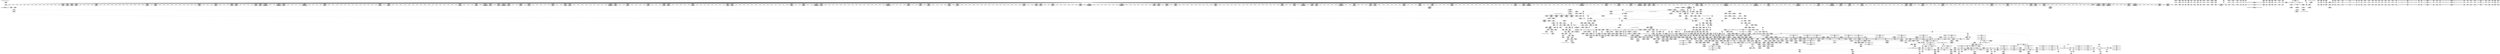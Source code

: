 digraph {
	CE0x42919d0 [shape=record,shape=Mrecord,label="{CE0x42919d0|i64*_getelementptr_inbounds_(_25_x_i64_,_25_x_i64_*___llvm_gcov_ctr237,_i64_0,_i64_0)|*Constant*|*SummSource*}"]
	CE0x428cda0 [shape=record,shape=Mrecord,label="{CE0x428cda0|selinux_inode_setotherxattr:if.then7|*SummSource*}"]
	CE0x4260f20 [shape=record,shape=Mrecord,label="{CE0x4260f20|i64_5|*Constant*|*SummSource*}"]
	CE0x42f6a40 [shape=record,shape=Mrecord,label="{CE0x42f6a40|12:_i32,_56:_i8*,_:_CRE_274,275_}"]
	CE0x42397c0 [shape=record,shape=Mrecord,label="{CE0x42397c0|GLOBAL:lockdep_rcu_suspicious|*Constant*|*SummSource*}"]
	CE0x4306d10 [shape=record,shape=Mrecord,label="{CE0x4306d10|12:_i32,_56:_i8*,_:_CRE_680,684_|*MultipleSource*|Function::inode_has_perm&Arg::inode::|*LoadInst*|security/selinux/hooks.c,1627|security/selinux/hooks.c,1611}"]
	CE0x54ef880 [shape=record,shape=Mrecord,label="{CE0x54ef880|selinux_inode_removexattr:tmp1|*SummSink*}"]
	CE0x4285a30 [shape=record,shape=Mrecord,label="{CE0x4285a30|COLLAPSED:_GCMRE___llvm_gcov_ctr237_internal_global_25_x_i64_zeroinitializer:_elem_0:default:}"]
	CE0x42ac2c0 [shape=record,shape=Mrecord,label="{CE0x42ac2c0|104:_%struct.inode*,_:_CRE_288,296_|*MultipleSource*|Function::selinux_inode_removexattr&Arg::dentry::|Function::selinux_inode_setotherxattr&Arg::dentry::|Function::dentry_has_perm&Arg::dentry::|security/selinux/hooks.c,1627}"]
	CE0x42ce930 [shape=record,shape=Mrecord,label="{CE0x42ce930|104:_%struct.inode*,_:_CRE_317,318_}"]
	CE0x43012f0 [shape=record,shape=Mrecord,label="{CE0x43012f0|12:_i32,_56:_i8*,_:_CRE_559,560_}"]
	CE0x4252240 [shape=record,shape=Mrecord,label="{CE0x4252240|selinux_inode_setotherxattr:tmp11|security/selinux/hooks.c,2915}"]
	CE0x4240320 [shape=record,shape=Mrecord,label="{CE0x4240320|i64*_getelementptr_inbounds_(_2_x_i64_,_2_x_i64_*___llvm_gcov_ctr98,_i64_0,_i64_1)|*Constant*|*SummSource*}"]
	CE0x4276310 [shape=record,shape=Mrecord,label="{CE0x4276310|selinux_inode_setotherxattr:tmp48|security/selinux/hooks.c,2932}"]
	CE0x430cae0 [shape=record,shape=Mrecord,label="{CE0x430cae0|12:_i32,_56:_i8*,_:_CRE_902,903_}"]
	CE0x43302c0 [shape=record,shape=Mrecord,label="{CE0x43302c0|__validate_creds:tmp8|include/linux/cred.h,175|*SummSource*}"]
	CE0x42bf2a0 [shape=record,shape=Mrecord,label="{CE0x42bf2a0|0:_i32,_4:_i32,_8:_i32,_12:_i32,_:_CMRE_20,24_|*MultipleSource*|security/selinux/hooks.c,196|security/selinux/hooks.c,197|*LoadInst*|security/selinux/hooks.c,196}"]
	CE0x4305c90 [shape=record,shape=Mrecord,label="{CE0x4305c90|12:_i32,_56:_i8*,_:_CRE_621,622_}"]
	CE0x4286da0 [shape=record,shape=Mrecord,label="{CE0x4286da0|dentry_has_perm:bb|*SummSource*}"]
	CE0x43031d0 [shape=record,shape=Mrecord,label="{CE0x43031d0|12:_i32,_56:_i8*,_:_CRE_585,586_}"]
	CE0x42ad260 [shape=record,shape=Mrecord,label="{CE0x42ad260|_call_void_mcount()_#3|*SummSource*}"]
	CE0x4279130 [shape=record,shape=Mrecord,label="{CE0x4279130|12:_i32,_56:_i8*,_:_CRE_320,328_|*MultipleSource*|Function::inode_has_perm&Arg::inode::|*LoadInst*|security/selinux/hooks.c,1627|security/selinux/hooks.c,1611}"]
	CE0x42f4650 [shape=record,shape=Mrecord,label="{CE0x42f4650|12:_i32,_56:_i8*,_:_CRE_243,244_}"]
	CE0x42cfc90 [shape=record,shape=Mrecord,label="{CE0x42cfc90|GLOBAL:inode_has_perm|*Constant*|*SummSink*}"]
	CE0x4309980 [shape=record,shape=Mrecord,label="{CE0x4309980|12:_i32,_56:_i8*,_:_CRE_856,864_|*MultipleSource*|Function::inode_has_perm&Arg::inode::|*LoadInst*|security/selinux/hooks.c,1627|security/selinux/hooks.c,1611}"]
	CE0x43024c0 [shape=record,shape=Mrecord,label="{CE0x43024c0|12:_i32,_56:_i8*,_:_CRE_574,575_}"]
	CE0x42d3900 [shape=record,shape=Mrecord,label="{CE0x42d3900|_call_void_mcount()_#3}"]
	CE0x4232350 [shape=record,shape=Mrecord,label="{CE0x4232350|selinux_inode_setotherxattr:tmp31|security/selinux/hooks.c,2920|*SummSource*}"]
	CE0x42f8f10 [shape=record,shape=Mrecord,label="{CE0x42f8f10|12:_i32,_56:_i8*,_:_CRE_305,306_}"]
	CE0x4312a30 [shape=record,shape=Mrecord,label="{CE0x4312a30|inode_has_perm:sid3|security/selinux/hooks.c,1617}"]
	CE0x42ba100 [shape=record,shape=Mrecord,label="{CE0x42ba100|selinux_inode_setotherxattr:tmp46|security/selinux/hooks.c,2931}"]
	CE0x42fe960 [shape=record,shape=Mrecord,label="{CE0x42fe960|12:_i32,_56:_i8*,_:_CRE_480,481_}"]
	CE0x42f5870 [shape=record,shape=Mrecord,label="{CE0x42f5870|12:_i32,_56:_i8*,_:_CRE_259,260_}"]
	CE0x4243090 [shape=record,shape=Mrecord,label="{CE0x4243090|selinux_inode_removexattr:tmp3|security/selinux/hooks.c,3055|*SummSink*}"]
	CE0x42bf130 [shape=record,shape=Mrecord,label="{CE0x42bf130|0:_i32,_4:_i32,_8:_i32,_12:_i32,_:_CMRE_16,20_|*MultipleSource*|security/selinux/hooks.c,196|security/selinux/hooks.c,197|*LoadInst*|security/selinux/hooks.c,196}"]
	CE0x4283e50 [shape=record,shape=Mrecord,label="{CE0x4283e50|get_current:tmp|*SummSink*}"]
	CE0x42f0eb0 [shape=record,shape=Mrecord,label="{CE0x42f0eb0|12:_i32,_56:_i8*,_:_CRE_174,175_}"]
	CE0x4247480 [shape=record,shape=Mrecord,label="{CE0x4247480|selinux_inode_setotherxattr:call5|security/selinux/hooks.c,2917|*SummSink*}"]
	CE0x430dde0 [shape=record,shape=Mrecord,label="{CE0x430dde0|12:_i32,_56:_i8*,_:_CRE_918,919_}"]
	CE0x4292920 [shape=record,shape=Mrecord,label="{CE0x4292920|selinux_inode_setotherxattr:if.else|*SummSource*}"]
	CE0x42f4900 [shape=record,shape=Mrecord,label="{CE0x42f4900|12:_i32,_56:_i8*,_:_CRE_246,247_}"]
	CE0x4244010 [shape=record,shape=Mrecord,label="{CE0x4244010|i8_1|*Constant*|*SummSource*}"]
	CE0x4318180 [shape=record,shape=Mrecord,label="{CE0x4318180|inode_has_perm:retval.0}"]
	CE0x54ef8f0 [shape=record,shape=Mrecord,label="{CE0x54ef8f0|selinux_inode_removexattr:tmp1|*SummSource*}"]
	CE0x42ad540 [shape=record,shape=Mrecord,label="{CE0x42ad540|i64_1|*Constant*}"]
	CE0x4284080 [shape=record,shape=Mrecord,label="{CE0x4284080|get_current:tmp}"]
	CE0x425bc40 [shape=record,shape=Mrecord,label="{CE0x425bc40|GLOBAL:get_current|*Constant*}"]
	CE0x42d3620 [shape=record,shape=Mrecord,label="{CE0x42d3620|get_current:tmp|*SummSource*}"]
	"CONST[source:2(external),value:2(dynamic)][purpose:{subject}][SrcIdx:13]"
	CE0x42bd750 [shape=record,shape=Mrecord,label="{CE0x42bd750|cred_sid:tmp4|*LoadInst*|security/selinux/hooks.c,196|*SummSource*}"]
	CE0x42dc8c0 [shape=record,shape=Mrecord,label="{CE0x42dc8c0|_call_void_mcount()_#3|*SummSource*}"]
	CE0x424e6a0 [shape=record,shape=Mrecord,label="{CE0x424e6a0|selinux_inode_setotherxattr:entry|*SummSink*}"]
	CE0x42dbea0 [shape=record,shape=Mrecord,label="{CE0x42dbea0|__validate_creds:tmp2|include/linux/cred.h,173}"]
	CE0x42f80d0 [shape=record,shape=Mrecord,label="{CE0x42f80d0|12:_i32,_56:_i8*,_:_CRE_293,294_}"]
	CE0x42b54f0 [shape=record,shape=Mrecord,label="{CE0x42b54f0|selinux_inode_setotherxattr:tmp37|security/selinux/hooks.c,2922|*SummSource*}"]
	CE0x4240d70 [shape=record,shape=Mrecord,label="{CE0x4240d70|selinux_inode_setotherxattr:tmp12|security/selinux/hooks.c,2915|*SummSink*}"]
	CE0x427ec10 [shape=record,shape=Mrecord,label="{CE0x427ec10|__validate_creds:conv|include/linux/cred.h,173}"]
	CE0x54ef810 [shape=record,shape=Mrecord,label="{CE0x54ef810|i64_1|*Constant*|*SummSource*}"]
	CE0x42660e0 [shape=record,shape=Mrecord,label="{CE0x42660e0|selinux_inode_setotherxattr:if.end18}"]
	CE0x425f7d0 [shape=record,shape=Mrecord,label="{CE0x425f7d0|i64_12|*Constant*}"]
	CE0x423baf0 [shape=record,shape=Mrecord,label="{CE0x423baf0|dentry_has_perm:tmp3|*SummSink*}"]
	CE0x4233d40 [shape=record,shape=Mrecord,label="{CE0x4233d40|selinux_inode_removexattr:name|Function::selinux_inode_removexattr&Arg::name::|*SummSink*}"]
	CE0x42a9750 [shape=record,shape=Mrecord,label="{CE0x42a9750|104:_%struct.inode*,_:_CRE_90,91_}"]
	CE0x42f5610 [shape=record,shape=Mrecord,label="{CE0x42f5610|12:_i32,_56:_i8*,_:_CRE_257,258_}"]
	CE0x42f6dd0 [shape=record,shape=Mrecord,label="{CE0x42f6dd0|12:_i32,_56:_i8*,_:_CRE_277,278_}"]
	CE0x42f6ca0 [shape=record,shape=Mrecord,label="{CE0x42f6ca0|12:_i32,_56:_i8*,_:_CRE_276,277_}"]
	CE0x4253900 [shape=record,shape=Mrecord,label="{CE0x4253900|GLOBAL:selinux_inode_setotherxattr|*Constant*}"]
	CE0x4305900 [shape=record,shape=Mrecord,label="{CE0x4305900|12:_i32,_56:_i8*,_:_CRE_618,619_}"]
	CE0x42f5150 [shape=record,shape=Mrecord,label="{CE0x42f5150|12:_i32,_56:_i8*,_:_CRE_253,254_}"]
	CE0x42bc280 [shape=record,shape=Mrecord,label="{CE0x42bc280|GLOBAL:dentry_has_perm|*Constant*|*SummSink*}"]
	CE0x424e090 [shape=record,shape=Mrecord,label="{CE0x424e090|selinux_inode_setotherxattr:tmp20|security/selinux/hooks.c,2917|*SummSource*}"]
	CE0x42efb30 [shape=record,shape=Mrecord,label="{CE0x42efb30|12:_i32,_56:_i8*,_:_CRE_161,162_}"]
	CE0x427a570 [shape=record,shape=Mrecord,label="{CE0x427a570|12:_i32,_56:_i8*,_:_CRE_408,416_|*MultipleSource*|Function::inode_has_perm&Arg::inode::|*LoadInst*|security/selinux/hooks.c,1627|security/selinux/hooks.c,1611}"]
	CE0x424db50 [shape=record,shape=Mrecord,label="{CE0x424db50|i64_10|*Constant*|*SummSink*}"]
	CE0x42d59a0 [shape=record,shape=Mrecord,label="{CE0x42d59a0|_call_void_mcount()_#3|*SummSink*}"]
	CE0x4308090 [shape=record,shape=Mrecord,label="{CE0x4308090|12:_i32,_56:_i8*,_:_CRE_752,756_|*MultipleSource*|Function::inode_has_perm&Arg::inode::|*LoadInst*|security/selinux/hooks.c,1627|security/selinux/hooks.c,1611}"]
	CE0x42fda30 [shape=record,shape=Mrecord,label="{CE0x42fda30|12:_i32,_56:_i8*,_:_CRE_456,464_|*MultipleSource*|Function::inode_has_perm&Arg::inode::|*LoadInst*|security/selinux/hooks.c,1627|security/selinux/hooks.c,1611}"]
	CE0x42819b0 [shape=record,shape=Mrecord,label="{CE0x42819b0|12:_i32,_56:_i8*,_:_CRE_88,96_|*MultipleSource*|Function::inode_has_perm&Arg::inode::|*LoadInst*|security/selinux/hooks.c,1627|security/selinux/hooks.c,1611}"]
	CE0x424e920 [shape=record,shape=Mrecord,label="{CE0x424e920|selinux_inode_removexattr:dentry|Function::selinux_inode_removexattr&Arg::dentry::|*SummSource*}"]
	CE0x42cf280 [shape=record,shape=Mrecord,label="{CE0x42cf280|dentry_has_perm:dentry1|security/selinux/hooks.c,1631|*SummSource*}"]
	CE0x4321080 [shape=record,shape=Mrecord,label="{CE0x4321080|inode_has_perm:tmp7|security/selinux/hooks.c,1611}"]
	CE0x42ae710 [shape=record,shape=Mrecord,label="{CE0x42ae710|__validate_creds:lnot|include/linux/cred.h,173}"]
	CE0x430e760 [shape=record,shape=Mrecord,label="{CE0x430e760|12:_i32,_56:_i8*,_:_CRE_926,927_}"]
	CE0x4310d90 [shape=record,shape=Mrecord,label="{CE0x4310d90|inode_has_perm:tmp6|*LoadInst*|security/selinux/hooks.c,1611}"]
	CE0x42f8920 [shape=record,shape=Mrecord,label="{CE0x42f8920|12:_i32,_56:_i8*,_:_CRE_300,301_}"]
	CE0x430af90 [shape=record,shape=Mrecord,label="{CE0x430af90|12:_i32,_56:_i8*,_:_CRE_879,880_}"]
	CE0x424cae0 [shape=record,shape=Mrecord,label="{CE0x424cae0|0:_i8,_8:_%struct.dentry*,_24:_%struct.selinux_audit_data*,_:_SCMRE_0,1_|*MultipleSource*|security/selinux/hooks.c, 1628|security/selinux/hooks.c,1630}"]
	CE0x42d1a90 [shape=record,shape=Mrecord,label="{CE0x42d1a90|104:_%struct.inode*,_:_CRE_183,184_}"]
	CE0x430f340 [shape=record,shape=Mrecord,label="{CE0x430f340|12:_i32,_56:_i8*,_:_CRE_936,944_|*MultipleSource*|Function::inode_has_perm&Arg::inode::|*LoadInst*|security/selinux/hooks.c,1627|security/selinux/hooks.c,1611}"]
	CE0x4256bc0 [shape=record,shape=Mrecord,label="{CE0x4256bc0|selinux_inode_removexattr:tmp}"]
	CE0x4222720 [shape=record,shape=Mrecord,label="{CE0x4222720|selinux_inode_setotherxattr:if.end|*SummSink*}"]
	CE0x42f60c0 [shape=record,shape=Mrecord,label="{CE0x42f60c0|12:_i32,_56:_i8*,_:_CRE_266,267_}"]
	CE0x42684d0 [shape=record,shape=Mrecord,label="{CE0x42684d0|selinux_inode_setotherxattr:if.then12}"]
	CE0x4311420 [shape=record,shape=Mrecord,label="{CE0x4311420|inode_has_perm:tmp12|security/selinux/hooks.c,1612|*SummSink*}"]
	CE0x4237750 [shape=record,shape=Mrecord,label="{CE0x4237750|selinux_inode_setotherxattr:land.lhs.true|*SummSource*}"]
	CE0x4284af0 [shape=record,shape=Mrecord,label="{CE0x4284af0|get_current:entry|*SummSource*}"]
	CE0x431f8f0 [shape=record,shape=Mrecord,label="{CE0x431f8f0|inode_has_perm:lnot.ext|security/selinux/hooks.c,1611|*SummSink*}"]
	CE0x430a3b0 [shape=record,shape=Mrecord,label="{CE0x430a3b0|12:_i32,_56:_i8*,_:_CRE_869,870_}"]
	CE0x42918f0 [shape=record,shape=Mrecord,label="{CE0x42918f0|i64*_getelementptr_inbounds_(_25_x_i64_,_25_x_i64_*___llvm_gcov_ctr237,_i64_0,_i64_0)|*Constant*}"]
	CE0x42f59a0 [shape=record,shape=Mrecord,label="{CE0x42f59a0|12:_i32,_56:_i8*,_:_CRE_260,261_}"]
	CE0x430e9c0 [shape=record,shape=Mrecord,label="{CE0x430e9c0|12:_i32,_56:_i8*,_:_CRE_928,929_}"]
	CE0x4302f70 [shape=record,shape=Mrecord,label="{CE0x4302f70|12:_i32,_56:_i8*,_:_CRE_583,584_}"]
	CE0x4300ad0 [shape=record,shape=Mrecord,label="{CE0x4300ad0|12:_i32,_56:_i8*,_:_CRE_553,554_}"]
	CE0x4331390 [shape=record,shape=Mrecord,label="{CE0x4331390|i64*_getelementptr_inbounds_(_2_x_i64_,_2_x_i64_*___llvm_gcov_ctr131,_i64_0,_i64_0)|*Constant*|*SummSource*}"]
	CE0x430bdd0 [shape=record,shape=Mrecord,label="{CE0x430bdd0|12:_i32,_56:_i8*,_:_CRE_891,892_}"]
	CE0x423a140 [shape=record,shape=Mrecord,label="{CE0x423a140|get_current:tmp4|./arch/x86/include/asm/current.h,14}"]
	CE0x4264d90 [shape=record,shape=Mrecord,label="{CE0x4264d90|selinux_inode_setotherxattr:call8|security/selinux/hooks.c,2919|*SummSource*}"]
	CE0x43051e0 [shape=record,shape=Mrecord,label="{CE0x43051e0|12:_i32,_56:_i8*,_:_CRE_612,613_}"]
	CE0x4305310 [shape=record,shape=Mrecord,label="{CE0x4305310|12:_i32,_56:_i8*,_:_CRE_613,614_}"]
	CE0x42de830 [shape=record,shape=Mrecord,label="{CE0x42de830|104:_%struct.inode*,_:_CRE_145,146_}"]
	CE0x430c750 [shape=record,shape=Mrecord,label="{CE0x430c750|12:_i32,_56:_i8*,_:_CRE_899,900_}"]
	CE0x4263110 [shape=record,shape=Mrecord,label="{CE0x4263110|selinux_inode_setotherxattr:tobool1|security/selinux/hooks.c,2915}"]
	CE0x42be990 [shape=record,shape=Mrecord,label="{CE0x42be990|0:_i32,_4:_i32,_8:_i32,_12:_i32,_:_CMRE_8,12_|*MultipleSource*|security/selinux/hooks.c,196|security/selinux/hooks.c,197|*LoadInst*|security/selinux/hooks.c,196}"]
	CE0x4286a20 [shape=record,shape=Mrecord,label="{CE0x4286a20|i64_1|*Constant*}"]
	CE0x42d1c70 [shape=record,shape=Mrecord,label="{CE0x42d1c70|104:_%struct.inode*,_:_CRE_185,186_}"]
	CE0x424f6f0 [shape=record,shape=Mrecord,label="{CE0x424f6f0|selinux_inode_setotherxattr:tmp6|security/selinux/hooks.c,2915}"]
	CE0x42859c0 [shape=record,shape=Mrecord,label="{CE0x42859c0|selinux_inode_setotherxattr:tmp}"]
	CE0x4321520 [shape=record,shape=Mrecord,label="{CE0x4321520|inode_has_perm:tmp7|security/selinux/hooks.c,1611|*SummSink*}"]
	CE0x56d04d0 [shape=record,shape=Mrecord,label="{CE0x56d04d0|i64_0|*Constant*|*SummSink*}"]
	CE0x424f7d0 [shape=record,shape=Mrecord,label="{CE0x424f7d0|selinux_inode_setotherxattr:tmp5|security/selinux/hooks.c,2915|*SummSink*}"]
	CE0x4238dc0 [shape=record,shape=Mrecord,label="{CE0x4238dc0|dentry_has_perm:bb|*SummSink*}"]
	CE0x42b81e0 [shape=record,shape=Mrecord,label="{CE0x42b81e0|selinux_inode_setotherxattr:tmp42|*SummSink*}"]
	CE0x432df60 [shape=record,shape=Mrecord,label="{CE0x432df60|__validate_creds:tmp4|include/linux/cred.h,173|*SummSink*}"]
	CE0x42e8120 [shape=record,shape=Mrecord,label="{CE0x42e8120|i64*_getelementptr_inbounds_(_5_x_i64_,_5_x_i64_*___llvm_gcov_ctr155,_i64_0,_i64_0)|*Constant*|*SummSource*}"]
	CE0x42f3970 [shape=record,shape=Mrecord,label="{CE0x42f3970|12:_i32,_56:_i8*,_:_CRE_216,224_|*MultipleSource*|Function::inode_has_perm&Arg::inode::|*LoadInst*|security/selinux/hooks.c,1627|security/selinux/hooks.c,1611}"]
	CE0x428d3e0 [shape=record,shape=Mrecord,label="{CE0x428d3e0|_call_void_mcount()_#3|*SummSink*}"]
	CE0x42f14a0 [shape=record,shape=Mrecord,label="{CE0x42f14a0|12:_i32,_56:_i8*,_:_CRE_179,180_}"]
	CE0x4315400 [shape=record,shape=Mrecord,label="{CE0x4315400|cred_sid:entry}"]
	CE0x4308d20 [shape=record,shape=Mrecord,label="{CE0x4308d20|12:_i32,_56:_i8*,_:_CRE_808,816_|*MultipleSource*|Function::inode_has_perm&Arg::inode::|*LoadInst*|security/selinux/hooks.c,1627|security/selinux/hooks.c,1611}"]
	CE0x4310fe0 [shape=record,shape=Mrecord,label="{CE0x4310fe0|inode_has_perm:tmp6|*LoadInst*|security/selinux/hooks.c,1611|*SummSource*}"]
	CE0x42af230 [shape=record,shape=Mrecord,label="{CE0x42af230|_ret_void,_!dbg_!27722|include/linux/cred.h,175}"]
	CE0x42dd1c0 [shape=record,shape=Mrecord,label="{CE0x42dd1c0|i32_0|*Constant*}"]
	CE0x42d15e0 [shape=record,shape=Mrecord,label="{CE0x42d15e0|104:_%struct.inode*,_:_CRE_178,179_}"]
	CE0x42ba810 [shape=record,shape=Mrecord,label="{CE0x42ba810|i64*_getelementptr_inbounds_(_25_x_i64_,_25_x_i64_*___llvm_gcov_ctr237,_i64_0,_i64_23)|*Constant*|*SummSource*}"]
	CE0x42efd90 [shape=record,shape=Mrecord,label="{CE0x42efd90|12:_i32,_56:_i8*,_:_CRE_163,164_}"]
	CE0x42f66b0 [shape=record,shape=Mrecord,label="{CE0x42f66b0|12:_i32,_56:_i8*,_:_CRE_271,272_}"]
	CE0x42d0aa0 [shape=record,shape=Mrecord,label="{CE0x42d0aa0|104:_%struct.inode*,_:_CRE_166,167_}"]
	CE0x4245420 [shape=record,shape=Mrecord,label="{CE0x4245420|selinux_inode_removexattr:tmp7|security/selinux/hooks.c,3056|*SummSink*}"]
	CE0x430a870 [shape=record,shape=Mrecord,label="{CE0x430a870|12:_i32,_56:_i8*,_:_CRE_873,874_}"]
	CE0x42aa970 [shape=record,shape=Mrecord,label="{CE0x42aa970|104:_%struct.inode*,_:_CRE_218,219_}"]
	CE0x42dd790 [shape=record,shape=Mrecord,label="{CE0x42dd790|GLOBAL:current_task|Global_var:current_task|*SummSink*}"]
	CE0x430dcb0 [shape=record,shape=Mrecord,label="{CE0x430dcb0|12:_i32,_56:_i8*,_:_CRE_917,918_}"]
	CE0x42f21b0 [shape=record,shape=Mrecord,label="{CE0x42f21b0|12:_i32,_56:_i8*,_:_CRE_190,191_}"]
	CE0x4238810 [shape=record,shape=Mrecord,label="{CE0x4238810|i64*_getelementptr_inbounds_(_25_x_i64_,_25_x_i64_*___llvm_gcov_ctr237,_i64_0,_i64_6)|*Constant*|*SummSource*}"]
	CE0x430c620 [shape=record,shape=Mrecord,label="{CE0x430c620|12:_i32,_56:_i8*,_:_CRE_898,899_}"]
	CE0x42d5e00 [shape=record,shape=Mrecord,label="{CE0x42d5e00|i32_0|*Constant*}"]
	CE0x42efc60 [shape=record,shape=Mrecord,label="{CE0x42efc60|12:_i32,_56:_i8*,_:_CRE_162,163_}"]
	CE0x4307180 [shape=record,shape=Mrecord,label="{CE0x4307180|12:_i32,_56:_i8*,_:_CRE_688,692_|*MultipleSource*|Function::inode_has_perm&Arg::inode::|*LoadInst*|security/selinux/hooks.c,1627|security/selinux/hooks.c,1611}"]
	CE0x4301680 [shape=record,shape=Mrecord,label="{CE0x4301680|12:_i32,_56:_i8*,_:_CRE_562,563_}"]
	CE0x42d8c00 [shape=record,shape=Mrecord,label="{CE0x42d8c00|inode_has_perm:return}"]
	CE0x42de030 [shape=record,shape=Mrecord,label="{CE0x42de030|104:_%struct.inode*,_:_CRE_95,96_}"]
	CE0x42d18b0 [shape=record,shape=Mrecord,label="{CE0x42d18b0|104:_%struct.inode*,_:_CRE_181,182_}"]
	CE0x42d00b0 [shape=record,shape=Mrecord,label="{CE0x42d00b0|inode_has_perm:cred|Function::inode_has_perm&Arg::cred::}"]
	CE0x427f670 [shape=record,shape=Mrecord,label="{CE0x427f670|12:_i32,_56:_i8*,_:_CRE_96,104_|*MultipleSource*|Function::inode_has_perm&Arg::inode::|*LoadInst*|security/selinux/hooks.c,1627|security/selinux/hooks.c,1611}"]
	CE0x42dde80 [shape=record,shape=Mrecord,label="{CE0x42dde80|104:_%struct.inode*,_:_CRE_93,94_}"]
	CE0x42d6a40 [shape=record,shape=Mrecord,label="{CE0x42d6a40|GLOBAL:creds_are_invalid|*Constant*|*SummSink*}"]
	CE0x4304730 [shape=record,shape=Mrecord,label="{CE0x4304730|12:_i32,_56:_i8*,_:_CRE_603,604_}"]
	CE0x4232d10 [shape=record,shape=Mrecord,label="{CE0x4232d10|selinux_inode_setotherxattr:tmp32|security/selinux/hooks.c,2921|*SummSource*}"]
	CE0x42b2e30 [shape=record,shape=Mrecord,label="{CE0x42b2e30|selinux_inode_setotherxattr:tmp34|security/selinux/hooks.c,2922|*SummSource*}"]
	CE0x4275fe0 [shape=record,shape=Mrecord,label="{CE0x4275fe0|_ret_i32_%call,_!dbg_!27723|security/selinux/hooks.c,1632|*SummSource*}"]
	CE0x432e8a0 [shape=record,shape=Mrecord,label="{CE0x432e8a0|inode_has_perm:tmp16|security/selinux/hooks.c,1615|*SummSink*}"]
	CE0x430d920 [shape=record,shape=Mrecord,label="{CE0x430d920|12:_i32,_56:_i8*,_:_CRE_914,915_}"]
	CE0x4312c00 [shape=record,shape=Mrecord,label="{CE0x4312c00|inode_has_perm:sid3|security/selinux/hooks.c,1617|*SummSink*}"]
	CE0x43086f0 [shape=record,shape=Mrecord,label="{CE0x43086f0|12:_i32,_56:_i8*,_:_CRE_776,792_|*MultipleSource*|Function::inode_has_perm&Arg::inode::|*LoadInst*|security/selinux/hooks.c,1627|security/selinux/hooks.c,1611}"]
	CE0x4314db0 [shape=record,shape=Mrecord,label="{CE0x4314db0|GLOBAL:cred_sid|*Constant*}"]
	CE0x431ed30 [shape=record,shape=Mrecord,label="{CE0x431ed30|inode_has_perm:lnot1|security/selinux/hooks.c,1611}"]
	CE0x4318380 [shape=record,shape=Mrecord,label="{CE0x4318380|inode_has_perm:retval.0|*SummSource*}"]
	CE0x427ec80 [shape=record,shape=Mrecord,label="{CE0x427ec80|__validate_creds:lnot1|include/linux/cred.h,173}"]
	CE0x4252b20 [shape=record,shape=Mrecord,label="{CE0x4252b20|selinux_inode_removexattr:return|*SummSource*}"]
	CE0x423f8b0 [shape=record,shape=Mrecord,label="{CE0x423f8b0|get_current:tmp1}"]
	CE0x42be320 [shape=record,shape=Mrecord,label="{CE0x42be320|cred_sid:sid|security/selinux/hooks.c,197}"]
	CE0x42cf780 [shape=record,shape=Mrecord,label="{CE0x42cf780|GLOBAL:inode_has_perm|*Constant*}"]
	CE0x4310830 [shape=record,shape=Mrecord,label="{CE0x4310830|12:_i32,_56:_i8*,_:_CRE_988,992_|*MultipleSource*|Function::inode_has_perm&Arg::inode::|*LoadInst*|security/selinux/hooks.c,1627|security/selinux/hooks.c,1611}"]
	CE0x430c880 [shape=record,shape=Mrecord,label="{CE0x430c880|12:_i32,_56:_i8*,_:_CRE_900,901_}"]
	CE0x425abe0 [shape=record,shape=Mrecord,label="{CE0x425abe0|dentry_has_perm:u|security/selinux/hooks.c,1631|*SummSource*}"]
	CE0x42f2c60 [shape=record,shape=Mrecord,label="{CE0x42f2c60|12:_i32,_56:_i8*,_:_CRE_199,200_}"]
	CE0x43308e0 [shape=record,shape=Mrecord,label="{CE0x43308e0|__validate_creds:tmp9|include/linux/cred.h,175|*SummSource*}"]
	CE0x42f6450 [shape=record,shape=Mrecord,label="{CE0x42f6450|12:_i32,_56:_i8*,_:_CRE_269,270_}"]
	CE0x4303560 [shape=record,shape=Mrecord,label="{CE0x4303560|12:_i32,_56:_i8*,_:_CRE_588,589_}"]
	CE0x42dd3d0 [shape=record,shape=Mrecord,label="{CE0x42dd3d0|dentry_has_perm:d_inode|security/selinux/hooks.c,1627|*SummSource*}"]
	CE0x4252f00 [shape=record,shape=Mrecord,label="{CE0x4252f00|i64_2|*Constant*|*SummSink*}"]
	CE0x42ae900 [shape=record,shape=Mrecord,label="{CE0x42ae900|inode_has_perm:tmp3}"]
	CE0x4279000 [shape=record,shape=Mrecord,label="{CE0x4279000|12:_i32,_56:_i8*,_:_CRE_312,320_|*MultipleSource*|Function::inode_has_perm&Arg::inode::|*LoadInst*|security/selinux/hooks.c,1627|security/selinux/hooks.c,1611}"]
	CE0x425c8c0 [shape=record,shape=Mrecord,label="{CE0x425c8c0|i64_3|*Constant*|*SummSink*}"]
	CE0x427a790 [shape=record,shape=Mrecord,label="{CE0x427a790|12:_i32,_56:_i8*,_:_CRE_416,424_|*MultipleSource*|Function::inode_has_perm&Arg::inode::|*LoadInst*|security/selinux/hooks.c,1627|security/selinux/hooks.c,1611}"]
	CE0x42a82a0 [shape=record,shape=Mrecord,label="{CE0x42a82a0|104:_%struct.inode*,_:_CRE_24,40_|*MultipleSource*|Function::selinux_inode_removexattr&Arg::dentry::|Function::selinux_inode_setotherxattr&Arg::dentry::|Function::dentry_has_perm&Arg::dentry::|security/selinux/hooks.c,1627}"]
	CE0x428ded0 [shape=record,shape=Mrecord,label="{CE0x428ded0|selinux_inode_setotherxattr:if.then10}"]
	CE0x430e630 [shape=record,shape=Mrecord,label="{CE0x430e630|12:_i32,_56:_i8*,_:_CRE_925,926_}"]
	CE0x42926c0 [shape=record,shape=Mrecord,label="{CE0x42926c0|inode_has_perm:if.end|*SummSource*}"]
	CE0x432d350 [shape=record,shape=Mrecord,label="{CE0x432d350|i64*_getelementptr_inbounds_(_5_x_i64_,_5_x_i64_*___llvm_gcov_ctr155,_i64_0,_i64_4)|*Constant*}"]
	CE0x424ebf0 [shape=record,shape=Mrecord,label="{CE0x424ebf0|selinux_inode_removexattr:tmp4|security/selinux/hooks.c,3055}"]
	CE0x42b6a90 [shape=record,shape=Mrecord,label="{CE0x42b6a90|selinux_inode_setotherxattr:tmp40|security/selinux/hooks.c,2925|*SummSource*}"]
	CE0x4238420 [shape=record,shape=Mrecord,label="{CE0x4238420|selinux_inode_setotherxattr:tmp12|security/selinux/hooks.c,2915}"]
	CE0x425de50 [shape=record,shape=Mrecord,label="{CE0x425de50|selinux_inode_setotherxattr:tmp26|security/selinux/hooks.c,2919|*SummSink*}"]
	CE0x427e8e0 [shape=record,shape=Mrecord,label="{CE0x427e8e0|__validate_creds:file|Function::__validate_creds&Arg::file::}"]
	CE0x42bd3d0 [shape=record,shape=Mrecord,label="{CE0x42bd3d0|dentry_has_perm:av|Function::dentry_has_perm&Arg::av::}"]
	CE0x42fe4d0 [shape=record,shape=Mrecord,label="{CE0x42fe4d0|12:_i32,_56:_i8*,_:_CRE_475,476_}"]
	CE0x4267800 [shape=record,shape=Mrecord,label="{CE0x4267800|selinux_inode_setotherxattr:cred4|security/selinux/hooks.c,2915|*SummSink*}"]
	CE0x428c130 [shape=record,shape=Mrecord,label="{CE0x428c130|i1_true|*Constant*}"]
	CE0x42cfe00 [shape=record,shape=Mrecord,label="{CE0x42cfe00|inode_has_perm:entry}"]
	CE0x42de300 [shape=record,shape=Mrecord,label="{CE0x42de300|104:_%struct.inode*,_:_CRE_112,144_|*MultipleSource*|Function::selinux_inode_removexattr&Arg::dentry::|Function::selinux_inode_setotherxattr&Arg::dentry::|Function::dentry_has_perm&Arg::dentry::|security/selinux/hooks.c,1627}"]
	CE0x42ff410 [shape=record,shape=Mrecord,label="{CE0x42ff410|12:_i32,_56:_i8*,_:_CRE_496,500_|*MultipleSource*|Function::inode_has_perm&Arg::inode::|*LoadInst*|security/selinux/hooks.c,1627|security/selinux/hooks.c,1611}"]
	CE0x42ba360 [shape=record,shape=Mrecord,label="{CE0x42ba360|i64*_getelementptr_inbounds_(_25_x_i64_,_25_x_i64_*___llvm_gcov_ctr237,_i64_0,_i64_23)|*Constant*}"]
	CE0x42d2bf0 [shape=record,shape=Mrecord,label="{CE0x42d2bf0|104:_%struct.inode*,_:_CRE_201,202_}"]
	CE0x42dfd10 [shape=record,shape=Mrecord,label="{CE0x42dfd10|get_current:tmp2}"]
	CE0x432c0e0 [shape=record,shape=Mrecord,label="{CE0x432c0e0|i64*_getelementptr_inbounds_(_5_x_i64_,_5_x_i64_*___llvm_gcov_ctr155,_i64_0,_i64_3)|*Constant*|*SummSink*}"]
	CE0x4280eb0 [shape=record,shape=Mrecord,label="{CE0x4280eb0|inode_has_perm:tmp4|security/selinux/hooks.c,1609|*SummSource*}"]
	CE0x42f4800 [shape=record,shape=Mrecord,label="{CE0x42f4800|12:_i32,_56:_i8*,_:_CRE_245,246_}"]
	CE0x42f1370 [shape=record,shape=Mrecord,label="{CE0x42f1370|12:_i32,_56:_i8*,_:_CRE_178,179_}"]
	CE0x42341d0 [shape=record,shape=Mrecord,label="{CE0x42341d0|selinux_inode_setotherxattr:name|Function::selinux_inode_setotherxattr&Arg::name::|*SummSource*}"]
	CE0x42f4a30 [shape=record,shape=Mrecord,label="{CE0x42f4a30|12:_i32,_56:_i8*,_:_CRE_247,248_}"]
	CE0x4267760 [shape=record,shape=Mrecord,label="{CE0x4267760|selinux_inode_setotherxattr:cred4|security/selinux/hooks.c,2915|*SummSource*}"]
	CE0x42abb10 [shape=record,shape=Mrecord,label="{CE0x42abb10|104:_%struct.inode*,_:_CRE_264,272_|*MultipleSource*|Function::selinux_inode_removexattr&Arg::dentry::|Function::selinux_inode_setotherxattr&Arg::dentry::|Function::dentry_has_perm&Arg::dentry::|security/selinux/hooks.c,1627}"]
	CE0x4251e70 [shape=record,shape=Mrecord,label="{CE0x4251e70|selinux_inode_setotherxattr:tmp10|security/selinux/hooks.c,2915|*SummSource*}"]
	CE0x430db80 [shape=record,shape=Mrecord,label="{CE0x430db80|12:_i32,_56:_i8*,_:_CRE_916,917_}"]
	CE0x4302d10 [shape=record,shape=Mrecord,label="{CE0x4302d10|12:_i32,_56:_i8*,_:_CRE_581,582_}"]
	CE0x42eb810 [shape=record,shape=Mrecord,label="{CE0x42eb810|__validate_creds:lnot.ext|include/linux/cred.h,173|*SummSource*}"]
	CE0x42ff080 [shape=record,shape=Mrecord,label="{CE0x42ff080|12:_i32,_56:_i8*,_:_CRE_486,487_}"]
	CE0x42ae2b0 [shape=record,shape=Mrecord,label="{CE0x42ae2b0|i64*_getelementptr_inbounds_(_8_x_i64_,_8_x_i64_*___llvm_gcov_ctr154,_i64_0,_i64_1)|*Constant*|*SummSink*}"]
	CE0x42f6f00 [shape=record,shape=Mrecord,label="{CE0x42f6f00|12:_i32,_56:_i8*,_:_CRE_278,279_}"]
	CE0x42ac880 [shape=record,shape=Mrecord,label="{CE0x42ac880|i64*_getelementptr_inbounds_(_8_x_i64_,_8_x_i64_*___llvm_gcov_ctr154,_i64_0,_i64_0)|*Constant*|*SummSource*}"]
	CE0x422c840 [shape=record,shape=Mrecord,label="{CE0x422c840|i64*_getelementptr_inbounds_(_25_x_i64_,_25_x_i64_*___llvm_gcov_ctr237,_i64_0,_i64_1)|*Constant*}"]
	CE0x4323830 [shape=record,shape=Mrecord,label="{CE0x4323830|i64*_getelementptr_inbounds_(_8_x_i64_,_8_x_i64_*___llvm_gcov_ctr154,_i64_0,_i64_5)|*Constant*|*SummSink*}"]
	CE0x4300000 [shape=record,shape=Mrecord,label="{CE0x4300000|12:_i32,_56:_i8*,_:_CRE_528,536_|*MultipleSource*|Function::inode_has_perm&Arg::inode::|*LoadInst*|security/selinux/hooks.c,1627|security/selinux/hooks.c,1611}"]
	CE0x42ae100 [shape=record,shape=Mrecord,label="{CE0x42ae100|i64*_getelementptr_inbounds_(_8_x_i64_,_8_x_i64_*___llvm_gcov_ctr154,_i64_0,_i64_1)|*Constant*|*SummSource*}"]
	CE0x430fbf0 [shape=record,shape=Mrecord,label="{CE0x430fbf0|12:_i32,_56:_i8*,_:_CRE_976,977_}"]
	CE0x425fee0 [shape=record,shape=Mrecord,label="{CE0x425fee0|selinux_inode_setotherxattr:tmp3|*SummSink*}"]
	CE0x4322d10 [shape=record,shape=Mrecord,label="{CE0x4322d10|inode_has_perm:tmp10|security/selinux/hooks.c,1611}"]
	CE0x42b1080 [shape=record,shape=Mrecord,label="{CE0x42b1080|__validate_creds:file|Function::__validate_creds&Arg::file::|*SummSource*}"]
	CE0x42ce340 [shape=record,shape=Mrecord,label="{CE0x42ce340|104:_%struct.inode*,_:_CRE_312,313_}"]
	CE0x425dfd0 [shape=record,shape=Mrecord,label="{CE0x425dfd0|selinux_inode_setotherxattr:tmp27|security/selinux/hooks.c,2919}"]
	CE0x42b80c0 [shape=record,shape=Mrecord,label="{CE0x42b80c0|i64*_getelementptr_inbounds_(_25_x_i64_,_25_x_i64_*___llvm_gcov_ctr237,_i64_0,_i64_21)|*Constant*|*SummSource*}"]
	CE0x42d09b0 [shape=record,shape=Mrecord,label="{CE0x42d09b0|104:_%struct.inode*,_:_CRE_165,166_}"]
	CE0x430e2a0 [shape=record,shape=Mrecord,label="{CE0x430e2a0|12:_i32,_56:_i8*,_:_CRE_922,923_}"]
	CE0x42f74f0 [shape=record,shape=Mrecord,label="{CE0x42f74f0|12:_i32,_56:_i8*,_:_CRE_283,284_}"]
	CE0x42dcd20 [shape=record,shape=Mrecord,label="{CE0x42dcd20|i32_5|*Constant*|*SummSource*}"]
	CE0x43174a0 [shape=record,shape=Mrecord,label="{CE0x43174a0|inode_has_perm:tmp17|security/selinux/hooks.c,1617|*SummSink*}"]
	CE0x42fe090 [shape=record,shape=Mrecord,label="{CE0x42fe090|12:_i32,_56:_i8*,_:_CRE_473,474_}"]
	CE0x42be800 [shape=record,shape=Mrecord,label="{CE0x42be800|0:_i32,_4:_i32,_8:_i32,_12:_i32,_:_CMRE_0,4_|*MultipleSource*|security/selinux/hooks.c,196|security/selinux/hooks.c,197|*LoadInst*|security/selinux/hooks.c,196}"]
	CE0x425a3e0 [shape=record,shape=Mrecord,label="{CE0x425a3e0|i8_10|*Constant*}"]
	CE0x4302130 [shape=record,shape=Mrecord,label="{CE0x4302130|12:_i32,_56:_i8*,_:_CRE_571,572_}"]
	CE0x430e040 [shape=record,shape=Mrecord,label="{CE0x430e040|12:_i32,_56:_i8*,_:_CRE_920,921_}"]
	CE0x4241bc0 [shape=record,shape=Mrecord,label="{CE0x4241bc0|selinux_inode_removexattr:tmp6|security/selinux/hooks.c,3056|*SummSource*}"]
	CE0x431a3c0 [shape=record,shape=Mrecord,label="{CE0x431a3c0|i64*_getelementptr_inbounds_(_5_x_i64_,_5_x_i64_*___llvm_gcov_ctr155,_i64_0,_i64_0)|*Constant*|*SummSink*}"]
	CE0x4324650 [shape=record,shape=Mrecord,label="{CE0x4324650|i32_512|*Constant*|*SummSink*}"]
	CE0x424f3d0 [shape=record,shape=Mrecord,label="{CE0x424f3d0|GLOBAL:__llvm_gcov_ctr237|Global_var:__llvm_gcov_ctr237|*SummSink*}"]
	CE0x431f220 [shape=record,shape=Mrecord,label="{CE0x431f220|inode_has_perm:lnot1|security/selinux/hooks.c,1611|*SummSink*}"]
	CE0x42d1f40 [shape=record,shape=Mrecord,label="{CE0x42d1f40|104:_%struct.inode*,_:_CRE_188,189_}"]
	CE0x42eea90 [shape=record,shape=Mrecord,label="{CE0x42eea90|12:_i32,_56:_i8*,_:_CRE_147,148_}"]
	CE0x4301a10 [shape=record,shape=Mrecord,label="{CE0x4301a10|12:_i32,_56:_i8*,_:_CRE_565,566_}"]
	CE0x430ac00 [shape=record,shape=Mrecord,label="{CE0x430ac00|12:_i32,_56:_i8*,_:_CRE_876,877_}"]
	CE0x4323cf0 [shape=record,shape=Mrecord,label="{CE0x4323cf0|inode_has_perm:tmp11|security/selinux/hooks.c,1612|*SummSource*}"]
	CE0x430ec20 [shape=record,shape=Mrecord,label="{CE0x430ec20|12:_i32,_56:_i8*,_:_CRE_930,931_}"]
	CE0x42b07e0 [shape=record,shape=Mrecord,label="{CE0x42b07e0|GLOBAL:__validate_creds|*Constant*|*SummSource*}"]
	CE0x4328660 [shape=record,shape=Mrecord,label="{CE0x4328660|avc_has_perm:tsid|Function::avc_has_perm&Arg::tsid::|*SummSource*}"]
	CE0x42516d0 [shape=record,shape=Mrecord,label="{CE0x42516d0|selinux_inode_setotherxattr:tmp10|security/selinux/hooks.c,2915}"]
	CE0x42bf410 [shape=record,shape=Mrecord,label="{CE0x42bf410|cred_sid:tmp6|security/selinux/hooks.c,197}"]
	CE0x427fa80 [shape=record,shape=Mrecord,label="{CE0x427fa80|12:_i32,_56:_i8*,_:_CRE_112,120_|*MultipleSource*|Function::inode_has_perm&Arg::inode::|*LoadInst*|security/selinux/hooks.c,1627|security/selinux/hooks.c,1611}"]
	CE0x4328bd0 [shape=record,shape=Mrecord,label="{CE0x4328bd0|avc_has_perm:tclass|Function::avc_has_perm&Arg::tclass::|*SummSink*}"]
	CE0x42d1220 [shape=record,shape=Mrecord,label="{CE0x42d1220|104:_%struct.inode*,_:_CRE_174,175_}"]
	CE0x42ff540 [shape=record,shape=Mrecord,label="{CE0x42ff540|12:_i32,_56:_i8*,_:_CRE_500,504_|*MultipleSource*|Function::inode_has_perm&Arg::inode::|*LoadInst*|security/selinux/hooks.c,1627|security/selinux/hooks.c,1611}"]
	CE0x42d02c0 [shape=record,shape=Mrecord,label="{CE0x42d02c0|inode_has_perm:cred|Function::inode_has_perm&Arg::cred::|*SummSource*}"]
	CE0x4231df0 [shape=record,shape=Mrecord,label="{CE0x4231df0|selinux_inode_setotherxattr:tmp30|security/selinux/hooks.c,2920|*SummSource*}"]
	CE0x42eecf0 [shape=record,shape=Mrecord,label="{CE0x42eecf0|12:_i32,_56:_i8*,_:_CRE_149,150_}"]
	CE0x4244350 [shape=record,shape=Mrecord,label="{CE0x4244350|i8*_getelementptr_inbounds_(_25_x_i8_,_25_x_i8_*_.str3,_i32_0,_i32_0)|*Constant*}"]
	CE0x42aea90 [shape=record,shape=Mrecord,label="{CE0x42aea90|inode_has_perm:tmp3|*SummSource*}"]
	CE0x424e7b0 [shape=record,shape=Mrecord,label="{CE0x424e7b0|selinux_inode_removexattr:dentry|Function::selinux_inode_removexattr&Arg::dentry::}"]
	CE0x4287650 [shape=record,shape=Mrecord,label="{CE0x4287650|_call_void___validate_creds(%struct.cred*_%cred,_i8*_getelementptr_inbounds_(_25_x_i8_,_25_x_i8_*_.str3,_i32_0,_i32_0),_i32_1609)_#10,_!dbg_!27719|security/selinux/hooks.c,1609|*SummSource*}"]
	CE0x42f6910 [shape=record,shape=Mrecord,label="{CE0x42f6910|12:_i32,_56:_i8*,_:_CRE_273,274_}"]
	CE0x42defc0 [shape=record,shape=Mrecord,label="{CE0x42defc0|104:_%struct.inode*,_:_CRE_152,153_}"]
	CE0x42d2210 [shape=record,shape=Mrecord,label="{CE0x42d2210|104:_%struct.inode*,_:_CRE_191,192_}"]
	CE0x4239570 [shape=record,shape=Mrecord,label="{CE0x4239570|GLOBAL:lockdep_rcu_suspicious|*Constant*}"]
	CE0x431e2d0 [shape=record,shape=Mrecord,label="{CE0x431e2d0|inode_has_perm:and|security/selinux/hooks.c,1611}"]
	CE0x4330ee0 [shape=record,shape=Mrecord,label="{CE0x4330ee0|cred_sid:bb|*SummSink*}"]
	CE0x42a9ff0 [shape=record,shape=Mrecord,label="{CE0x42a9ff0|104:_%struct.inode*,_:_CRE_210,211_}"]
	CE0x42dae60 [shape=record,shape=Mrecord,label="{CE0x42dae60|cred_sid:tmp2|*SummSource*}"]
	CE0x42ad5b0 [shape=record,shape=Mrecord,label="{CE0x42ad5b0|__validate_creds:tmp1}"]
	CE0x42efa00 [shape=record,shape=Mrecord,label="{CE0x42efa00|12:_i32,_56:_i8*,_:_CRE_160,161_}"]
	CE0x42d9bb0 [shape=record,shape=Mrecord,label="{CE0x42d9bb0|inode_has_perm:adp|Function::inode_has_perm&Arg::adp::|*SummSource*}"]
	CE0x42bcce0 [shape=record,shape=Mrecord,label="{CE0x42bcce0|dentry_has_perm:dentry|Function::dentry_has_perm&Arg::dentry::|*SummSource*}"]
	CE0x42d85d0 [shape=record,shape=Mrecord,label="{CE0x42d85d0|_call_void___validate_creds(%struct.cred*_%cred,_i8*_getelementptr_inbounds_(_25_x_i8_,_25_x_i8_*_.str3,_i32_0,_i32_0),_i32_1609)_#10,_!dbg_!27719|security/selinux/hooks.c,1609}"]
	CE0x425c930 [shape=record,shape=Mrecord,label="{CE0x425c930|selinux_inode_setotherxattr:tmp4|security/selinux/hooks.c,2915}"]
	CE0x56221d0 [shape=record,shape=Mrecord,label="{CE0x56221d0|selinux_inode_removexattr:return|*SummSink*}"]
	CE0x42cedf0 [shape=record,shape=Mrecord,label="{CE0x42cedf0|dentry_has_perm:tmp4|*LoadInst*|security/selinux/hooks.c,1627|*SummSource*}"]
	CE0x430d7f0 [shape=record,shape=Mrecord,label="{CE0x430d7f0|12:_i32,_56:_i8*,_:_CRE_913,914_}"]
	CE0x42628d0 [shape=record,shape=Mrecord,label="{CE0x42628d0|GLOBAL:selinux_inode_setotherxattr.__warned|Global_var:selinux_inode_setotherxattr.__warned|*SummSink*}"]
	CE0x432d030 [shape=record,shape=Mrecord,label="{CE0x432d030|GLOBAL:__invalid_creds|*Constant*}"]
	CE0x42febc0 [shape=record,shape=Mrecord,label="{CE0x42febc0|12:_i32,_56:_i8*,_:_CRE_482,483_}"]
	CE0x42517f0 [shape=record,shape=Mrecord,label="{CE0x42517f0|i64_4|*Constant*}"]
	CE0x4265270 [shape=record,shape=Mrecord,label="{CE0x4265270|selinux_inode_setotherxattr:call|security/selinux/hooks.c,2915|*SummSource*}"]
	CE0x42bd060 [shape=record,shape=Mrecord,label="{CE0x42bd060|i32_32|*Constant*|*SummSource*}"]
	CE0x42aa4b0 [shape=record,shape=Mrecord,label="{CE0x42aa4b0|104:_%struct.inode*,_:_CRE_214,215_}"]
	CE0x4302be0 [shape=record,shape=Mrecord,label="{CE0x4302be0|12:_i32,_56:_i8*,_:_CRE_580,581_}"]
	CE0x42f79b0 [shape=record,shape=Mrecord,label="{CE0x42f79b0|12:_i32,_56:_i8*,_:_CRE_287,288_}"]
	CE0x430da50 [shape=record,shape=Mrecord,label="{CE0x430da50|12:_i32,_56:_i8*,_:_CRE_915,916_}"]
	CE0x43043a0 [shape=record,shape=Mrecord,label="{CE0x43043a0|12:_i32,_56:_i8*,_:_CRE_600,601_}"]
	CE0x4247230 [shape=record,shape=Mrecord,label="{CE0x4247230|selinux_inode_setotherxattr:call5|security/selinux/hooks.c,2917|*SummSource*}"]
	CE0x42b1320 [shape=record,shape=Mrecord,label="{CE0x42b1320|i32_1609|*Constant*}"]
	CE0x42dfa10 [shape=record,shape=Mrecord,label="{CE0x42dfa10|104:_%struct.inode*,_:_CRE_163,164_}"]
	CE0x425d8b0 [shape=record,shape=Mrecord,label="{CE0x425d8b0|__validate_creds:tmp3|include/linux/cred.h,173}"]
	CE0x4246250 [shape=record,shape=Mrecord,label="{CE0x4246250|i64*_getelementptr_inbounds_(_6_x_i64_,_6_x_i64_*___llvm_gcov_ctr241,_i64_0,_i64_0)|*Constant*|*SummSource*}"]
	CE0x431bd10 [shape=record,shape=Mrecord,label="{CE0x431bd10|28:_i32,_32:_i16,_:_CRE_32,34_|*MultipleSource*|*LoadInst*|security/selinux/hooks.c,1615|security/selinux/hooks.c,1615|security/selinux/hooks.c,1617}"]
	CE0x42b6fb0 [shape=record,shape=Mrecord,label="{CE0x42b6fb0|selinux_inode_setotherxattr:tmp41|security/selinux/hooks.c,2925}"]
	CE0x428ac40 [shape=record,shape=Mrecord,label="{CE0x428ac40|12:_i32,_56:_i8*,_:_CRE_139,140_}"]
	CE0x4240ef0 [shape=record,shape=Mrecord,label="{CE0x4240ef0|i64*_getelementptr_inbounds_(_25_x_i64_,_25_x_i64_*___llvm_gcov_ctr237,_i64_0,_i64_6)|*Constant*}"]
	CE0x4282f00 [shape=record,shape=Mrecord,label="{CE0x4282f00|i32_31|*Constant*|*SummSink*}"]
	CE0x431af70 [shape=record,shape=Mrecord,label="{CE0x431af70|avc_has_perm:entry|*SummSink*}"]
	CE0x425c5a0 [shape=record,shape=Mrecord,label="{CE0x425c5a0|i64_3|*Constant*|*SummSource*}"]
	CE0x4321320 [shape=record,shape=Mrecord,label="{CE0x4321320|inode_has_perm:tmp7|security/selinux/hooks.c,1611|*SummSource*}"]
	CE0x432b9f0 [shape=record,shape=Mrecord,label="{CE0x432b9f0|__validate_creds:tmp5|include/linux/cred.h,173|*SummSink*}"]
	CE0x430df10 [shape=record,shape=Mrecord,label="{CE0x430df10|12:_i32,_56:_i8*,_:_CRE_919,920_}"]
	CE0x42783d0 [shape=record,shape=Mrecord,label="{CE0x42783d0|get_current:tmp4|./arch/x86/include/asm/current.h,14|*SummSink*}"]
	CE0x4321b00 [shape=record,shape=Mrecord,label="{CE0x4321b00|GLOBAL:__llvm_gcov_ctr154|Global_var:__llvm_gcov_ctr154|*SummSink*}"]
	CE0x42b7c10 [shape=record,shape=Mrecord,label="{CE0x42b7c10|i64*_getelementptr_inbounds_(_25_x_i64_,_25_x_i64_*___llvm_gcov_ctr237,_i64_0,_i64_21)|*Constant*}"]
	CE0x42f7d40 [shape=record,shape=Mrecord,label="{CE0x42f7d40|12:_i32,_56:_i8*,_:_CRE_290,291_}"]
	"CONST[source:0(mediator),value:0(static)][purpose:{operation}][SnkIdx:3]"
	CE0x4266d10 [shape=record,shape=Mrecord,label="{CE0x4266d10|selinux_inode_setotherxattr:tmp18|security/selinux/hooks.c,2915|*SummSource*}"]
	CE0x4283ef0 [shape=record,shape=Mrecord,label="{CE0x4283ef0|i64_1|*Constant*}"]
	CE0x42b8ff0 [shape=record,shape=Mrecord,label="{CE0x42b8ff0|i64*_getelementptr_inbounds_(_25_x_i64_,_25_x_i64_*___llvm_gcov_ctr237,_i64_0,_i64_22)|*Constant*|*SummSink*}"]
	CE0x42761a0 [shape=record,shape=Mrecord,label="{CE0x42761a0|_ret_i32_%call,_!dbg_!27723|security/selinux/hooks.c,1632|*SummSink*}"]
	CE0x43192c0 [shape=record,shape=Mrecord,label="{CE0x43192c0|inode_has_perm:tmp20|security/selinux/hooks.c,1618|*SummSource*}"]
	CE0x4237590 [shape=record,shape=Mrecord,label="{CE0x4237590|_ret_i32_%retval.0,_!dbg_!27720|security/selinux/hooks.c,3061|*SummSink*}"]
	CE0x425a580 [shape=record,shape=Mrecord,label="{CE0x425a580|i8_10|*Constant*|*SummSource*}"]
	CE0x42eb170 [shape=record,shape=Mrecord,label="{CE0x42eb170|12:_i32,_56:_i8*,_:_CRE_24,32_|*MultipleSource*|Function::inode_has_perm&Arg::inode::|*LoadInst*|security/selinux/hooks.c,1627|security/selinux/hooks.c,1611}"]
	CE0x42b5090 [shape=record,shape=Mrecord,label="{CE0x42b5090|selinux_inode_setotherxattr:tmp36|security/selinux/hooks.c,2922|*SummSource*}"]
	"CONST[source:0(mediator),value:0(static)][purpose:{operation}][SrcIdx:12]"
	CE0x4233340 [shape=record,shape=Mrecord,label="{CE0x4233340|selinux_inode_setotherxattr:tmp33|security/selinux/hooks.c,2921}"]
	CE0x4301b40 [shape=record,shape=Mrecord,label="{CE0x4301b40|12:_i32,_56:_i8*,_:_CRE_566,567_}"]
	CE0x42dec60 [shape=record,shape=Mrecord,label="{CE0x42dec60|104:_%struct.inode*,_:_CRE_148,149_}"]
	CE0x42556d0 [shape=record,shape=Mrecord,label="{CE0x42556d0|i32_0|*Constant*|*SummSink*}"]
	CE0x4292b10 [shape=record,shape=Mrecord,label="{CE0x4292b10|selinux_inode_setotherxattr:if.then15}"]
	CE0x42dbbb0 [shape=record,shape=Mrecord,label="{CE0x42dbbb0|__validate_creds:tobool|include/linux/cred.h,173|*SummSource*}"]
	CE0x4304ac0 [shape=record,shape=Mrecord,label="{CE0x4304ac0|12:_i32,_56:_i8*,_:_CRE_606,607_}"]
	CE0x423cd90 [shape=record,shape=Mrecord,label="{CE0x423cd90|selinux_inode_removexattr:tmp9|security/selinux/hooks.c,3060|*SummSink*}"]
	CE0x42acbf0 [shape=record,shape=Mrecord,label="{CE0x42acbf0|i64*_getelementptr_inbounds_(_2_x_i64_,_2_x_i64_*___llvm_gcov_ctr153,_i64_0,_i64_0)|*Constant*}"]
	CE0x423d5e0 [shape=record,shape=Mrecord,label="{CE0x423d5e0|selinux_inode_removexattr:tmp10|security/selinux/hooks.c,3061}"]
	CE0x4320df0 [shape=record,shape=Mrecord,label="{CE0x4320df0|inode_has_perm:tobool2|security/selinux/hooks.c,1611|*SummSink*}"]
	CE0x42e9430 [shape=record,shape=Mrecord,label="{CE0x42e9430|__validate_creds:call|include/linux/cred.h,173|*SummSource*}"]
	CE0x42b02e0 [shape=record,shape=Mrecord,label="{CE0x42b02e0|12:_i32,_56:_i8*,_:_CRE_4,8_|*MultipleSource*|Function::inode_has_perm&Arg::inode::|*LoadInst*|security/selinux/hooks.c,1627|security/selinux/hooks.c,1611}"]
	CE0x42429c0 [shape=record,shape=Mrecord,label="{CE0x42429c0|selinux_inode_removexattr:retval.0}"]
	CE0x4284590 [shape=record,shape=Mrecord,label="{CE0x4284590|GLOBAL:get_current|*Constant*|*SummSource*}"]
	CE0x4246470 [shape=record,shape=Mrecord,label="{CE0x4246470|selinux_inode_setotherxattr:if.end13|*SummSource*}"]
	CE0x4312590 [shape=record,shape=Mrecord,label="{CE0x4312590|inode_has_perm:tmp15|*LoadInst*|security/selinux/hooks.c,1615|*SummSource*}"]
	CE0x4276d90 [shape=record,shape=Mrecord,label="{CE0x4276d90|selinux_inode_setotherxattr:tmp48|security/selinux/hooks.c,2932|*SummSource*}"]
	CE0x425f430 [shape=record,shape=Mrecord,label="{CE0x425f430|selinux_inode_setotherxattr:tobool9|security/selinux/hooks.c,2919|*SummSink*}"]
	CE0x4276fb0 [shape=record,shape=Mrecord,label="{CE0x4276fb0|i64*_getelementptr_inbounds_(_25_x_i64_,_25_x_i64_*___llvm_gcov_ctr237,_i64_0,_i64_24)|*Constant*|*SummSink*}"]
	CE0x42ddd50 [shape=record,shape=Mrecord,label="{CE0x42ddd50|104:_%struct.inode*,_:_CRE_91,92_}"]
	CE0x4260b50 [shape=record,shape=Mrecord,label="{CE0x4260b50|selinux_inode_setotherxattr:tobool1|security/selinux/hooks.c,2915|*SummSink*}"]
	CE0x4292820 [shape=record,shape=Mrecord,label="{CE0x4292820|selinux_inode_setotherxattr:if.else}"]
	CE0x42ab090 [shape=record,shape=Mrecord,label="{CE0x42ab090|104:_%struct.inode*,_:_CRE_224,232_|*MultipleSource*|Function::selinux_inode_removexattr&Arg::dentry::|Function::selinux_inode_setotherxattr&Arg::dentry::|Function::dentry_has_perm&Arg::dentry::|security/selinux/hooks.c,1627}"]
	CE0x4315b80 [shape=record,shape=Mrecord,label="{CE0x4315b80|_ret_i32_%tmp6,_!dbg_!27716|security/selinux/hooks.c,197|*SummSource*}"]
	CE0x43159b0 [shape=record,shape=Mrecord,label="{CE0x43159b0|_ret_i32_%tmp6,_!dbg_!27716|security/selinux/hooks.c,197}"]
	CE0x4232510 [shape=record,shape=Mrecord,label="{CE0x4232510|selinux_inode_setotherxattr:tmp31|security/selinux/hooks.c,2920|*SummSink*}"]
	CE0x42d5930 [shape=record,shape=Mrecord,label="{CE0x42d5930|_call_void_mcount()_#3|*SummSource*}"]
	CE0x4251600 [shape=record,shape=Mrecord,label="{CE0x4251600|selinux_inode_removexattr:tmp1}"]
	CE0x425e290 [shape=record,shape=Mrecord,label="{CE0x425e290|selinux_inode_setotherxattr:tmp7|security/selinux/hooks.c,2915}"]
	CE0x432a6f0 [shape=record,shape=Mrecord,label="{CE0x432a6f0|avc_has_perm:entry}"]
	CE0x42b5eb0 [shape=record,shape=Mrecord,label="{CE0x42b5eb0|selinux_inode_setotherxattr:tmp39|security/selinux/hooks.c,2922}"]
	CE0x42beee0 [shape=record,shape=Mrecord,label="{CE0x42beee0|0:_i32,_4:_i32,_8:_i32,_12:_i32,_:_CMRE_12,16_|*MultipleSource*|security/selinux/hooks.c,196|security/selinux/hooks.c,197|*LoadInst*|security/selinux/hooks.c,196}"]
	CE0x42b1a20 [shape=record,shape=Mrecord,label="{CE0x42b1a20|i64*_getelementptr_inbounds_(_2_x_i64_,_2_x_i64_*___llvm_gcov_ctr153,_i64_0,_i64_1)|*Constant*}"]
	CE0x4279f10 [shape=record,shape=Mrecord,label="{CE0x4279f10|12:_i32,_56:_i8*,_:_CRE_384,388_|*MultipleSource*|Function::inode_has_perm&Arg::inode::|*LoadInst*|security/selinux/hooks.c,1627|security/selinux/hooks.c,1611}"]
	CE0x4304990 [shape=record,shape=Mrecord,label="{CE0x4304990|12:_i32,_56:_i8*,_:_CRE_605,606_}"]
	CE0x424def0 [shape=record,shape=Mrecord,label="{CE0x424def0|i64_11|*Constant*|*SummSink*}"]
	CE0x4312140 [shape=record,shape=Mrecord,label="{CE0x4312140|inode_has_perm:i_security|security/selinux/hooks.c,1615}"]
	CE0x42838c0 [shape=record,shape=Mrecord,label="{CE0x42838c0|selinux_inode_setotherxattr:tmp28|security/selinux/hooks.c,2920|*SummSink*}"]
	CE0x4277a30 [shape=record,shape=Mrecord,label="{CE0x4277a30|selinux_inode_setotherxattr:tmp49|security/selinux/hooks.c,2932|*SummSink*}"]
	CE0x54ef7a0 [shape=record,shape=Mrecord,label="{CE0x54ef7a0|i64_1|*Constant*|*SummSink*}"]
	CE0x42e9500 [shape=record,shape=Mrecord,label="{CE0x42e9500|__validate_creds:call|include/linux/cred.h,173|*SummSink*}"]
	CE0x432caa0 [shape=record,shape=Mrecord,label="{CE0x432caa0|__validate_creds:tmp7|include/linux/cred.h,174}"]
	CE0x4223f20 [shape=record,shape=Mrecord,label="{CE0x4223f20|selinux_inode_removexattr:call|security/selinux/hooks.c,3055|*SummSink*}"]
	CE0x4279cc0 [shape=record,shape=Mrecord,label="{CE0x4279cc0|12:_i32,_56:_i8*,_:_CRE_376,384_|*MultipleSource*|Function::inode_has_perm&Arg::inode::|*LoadInst*|security/selinux/hooks.c,1627|security/selinux/hooks.c,1611}"]
	CE0x42ab2f0 [shape=record,shape=Mrecord,label="{CE0x42ab2f0|104:_%struct.inode*,_:_CRE_240,248_|*MultipleSource*|Function::selinux_inode_removexattr&Arg::dentry::|Function::selinux_inode_setotherxattr&Arg::dentry::|Function::dentry_has_perm&Arg::dentry::|security/selinux/hooks.c,1627}"]
	CE0x4309380 [shape=record,shape=Mrecord,label="{CE0x4309380|12:_i32,_56:_i8*,_:_CRE_832,840_|*MultipleSource*|Function::inode_has_perm&Arg::inode::|*LoadInst*|security/selinux/hooks.c,1627|security/selinux/hooks.c,1611}"]
	CE0x42b8340 [shape=record,shape=Mrecord,label="{CE0x42b8340|selinux_inode_setotherxattr:tmp43|*SummSource*}"]
	CE0x42d9160 [shape=record,shape=Mrecord,label="{CE0x42d9160|inode_has_perm:inode|Function::inode_has_perm&Arg::inode::|*SummSource*}"]
	CE0x4278590 [shape=record,shape=Mrecord,label="{CE0x4278590|%struct.task_struct*_(%struct.task_struct**)*_asm_movq_%gs:$_1:P_,$0_,_r,im,_dirflag_,_fpsr_,_flags_|*SummSource*}"]
	CE0x4302850 [shape=record,shape=Mrecord,label="{CE0x4302850|12:_i32,_56:_i8*,_:_CRE_577,578_}"]
	CE0x430b580 [shape=record,shape=Mrecord,label="{CE0x430b580|12:_i32,_56:_i8*,_:_CRE_884,885_}"]
	CE0x4279470 [shape=record,shape=Mrecord,label="{CE0x4279470|12:_i32,_56:_i8*,_:_CRE_336,344_|*MultipleSource*|Function::inode_has_perm&Arg::inode::|*LoadInst*|security/selinux/hooks.c,1627|security/selinux/hooks.c,1611}"]
	CE0x425fdf0 [shape=record,shape=Mrecord,label="{CE0x425fdf0|selinux_inode_setotherxattr:tmp3|*SummSource*}"]
	CE0x4242a30 [shape=record,shape=Mrecord,label="{CE0x4242a30|selinux_inode_removexattr:retval.0|*SummSource*}"]
	CE0x4301ed0 [shape=record,shape=Mrecord,label="{CE0x4301ed0|12:_i32,_56:_i8*,_:_CRE_569,570_}"]
	CE0x43082b0 [shape=record,shape=Mrecord,label="{CE0x43082b0|12:_i32,_56:_i8*,_:_CRE_760,768_|*MultipleSource*|Function::inode_has_perm&Arg::inode::|*LoadInst*|security/selinux/hooks.c,1627|security/selinux/hooks.c,1611}"]
	CE0x42b7150 [shape=record,shape=Mrecord,label="{CE0x42b7150|selinux_inode_setotherxattr:tmp41|security/selinux/hooks.c,2925|*SummSource*}"]
	CE0x42ad620 [shape=record,shape=Mrecord,label="{CE0x42ad620|__validate_creds:tmp1|*SummSource*}"]
	CE0x42bc470 [shape=record,shape=Mrecord,label="{CE0x42bc470|dentry_has_perm:entry|*SummSink*}"]
	CE0x42f27a0 [shape=record,shape=Mrecord,label="{CE0x42f27a0|12:_i32,_56:_i8*,_:_CRE_195,196_}"]
	CE0x4315160 [shape=record,shape=Mrecord,label="{CE0x4315160|GLOBAL:cred_sid|*Constant*|*SummSource*}"]
	CE0x428f840 [shape=record,shape=Mrecord,label="{CE0x428f840|selinux_inode_setotherxattr:tmp17|security/selinux/hooks.c,2915}"]
	CE0x4238d30 [shape=record,shape=Mrecord,label="{CE0x4238d30|dentry_has_perm:bb}"]
	CE0x423d3f0 [shape=record,shape=Mrecord,label="{CE0x423d3f0|i64*_getelementptr_inbounds_(_6_x_i64_,_6_x_i64_*___llvm_gcov_ctr241,_i64_0,_i64_5)|*Constant*|*SummSink*}"]
	CE0x4277cc0 [shape=record,shape=Mrecord,label="{CE0x4277cc0|get_current:bb}"]
	CE0x4318590 [shape=record,shape=Mrecord,label="{CE0x4318590|inode_has_perm:retval.0|*SummSink*}"]
	CE0x42f34b0 [shape=record,shape=Mrecord,label="{CE0x42f34b0|12:_i32,_56:_i8*,_:_CRE_206,207_}"]
	CE0x42d0b90 [shape=record,shape=Mrecord,label="{CE0x42d0b90|104:_%struct.inode*,_:_CRE_167,168_}"]
	CE0x42f1830 [shape=record,shape=Mrecord,label="{CE0x42f1830|12:_i32,_56:_i8*,_:_CRE_182,183_}"]
	CE0x42f4430 [shape=record,shape=Mrecord,label="{CE0x42f4430|12:_i32,_56:_i8*,_:_CRE_242,243_}"]
	CE0x42eba50 [shape=record,shape=Mrecord,label="{CE0x42eba50|i32_4|*Constant*|*SummSink*}"]
	CE0x42e9050 [shape=record,shape=Mrecord,label="{CE0x42e9050|COLLAPSED:_GCMRE___llvm_gcov_ctr154_internal_global_8_x_i64_zeroinitializer:_elem_0:default:}"]
	CE0x42d92d0 [shape=record,shape=Mrecord,label="{CE0x42d92d0|inode_has_perm:inode|Function::inode_has_perm&Arg::inode::|*SummSink*}"]
	CE0x4222570 [shape=record,shape=Mrecord,label="{CE0x4222570|selinux_inode_setotherxattr:if.end}"]
	CE0x430f7b0 [shape=record,shape=Mrecord,label="{CE0x430f7b0|12:_i32,_56:_i8*,_:_CRE_960,968_|*MultipleSource*|Function::inode_has_perm&Arg::inode::|*LoadInst*|security/selinux/hooks.c,1627|security/selinux/hooks.c,1611}"]
	CE0x42f8cb0 [shape=record,shape=Mrecord,label="{CE0x42f8cb0|12:_i32,_56:_i8*,_:_CRE_303,304_}"]
	CE0x4292a80 [shape=record,shape=Mrecord,label="{CE0x4292a80|selinux_inode_setotherxattr:if.else|*SummSink*}"]
	CE0x4320300 [shape=record,shape=Mrecord,label="{CE0x4320300|GLOBAL:llvm.expect.i64|*Constant*|*SummSink*}"]
	CE0x4265770 [shape=record,shape=Mrecord,label="{CE0x4265770|selinux_inode_setotherxattr:call|security/selinux/hooks.c,2915|*SummSink*}"]
	CE0x42d6df0 [shape=record,shape=Mrecord,label="{CE0x42d6df0|inode_has_perm:do.body|*SummSource*}"]
	CE0x42aa120 [shape=record,shape=Mrecord,label="{CE0x42aa120|104:_%struct.inode*,_:_CRE_211,212_}"]
	CE0x42343e0 [shape=record,shape=Mrecord,label="{CE0x42343e0|_ret_i32_%retval.0,_!dbg_!27762|security/selinux/hooks.c,2932}"]
	CE0x42f3d70 [shape=record,shape=Mrecord,label="{CE0x42f3d70|12:_i32,_56:_i8*,_:_CRE_232,236_|*MultipleSource*|Function::inode_has_perm&Arg::inode::|*LoadInst*|security/selinux/hooks.c,1627|security/selinux/hooks.c,1611}"]
	CE0x42ec780 [shape=record,shape=Mrecord,label="{CE0x42ec780|COLLAPSED:_GCMRE___llvm_gcov_ctr131_internal_global_2_x_i64_zeroinitializer:_elem_0:default:}"]
	CE0x4279260 [shape=record,shape=Mrecord,label="{CE0x4279260|12:_i32,_56:_i8*,_:_CRE_328,336_|*MultipleSource*|Function::inode_has_perm&Arg::inode::|*LoadInst*|security/selinux/hooks.c,1627|security/selinux/hooks.c,1611}"]
	CE0x42b6410 [shape=record,shape=Mrecord,label="{CE0x42b6410|selinux_inode_setotherxattr:tmp40|security/selinux/hooks.c,2925}"]
	CE0x42d16d0 [shape=record,shape=Mrecord,label="{CE0x42d16d0|104:_%struct.inode*,_:_CRE_179,180_}"]
	CE0x4302390 [shape=record,shape=Mrecord,label="{CE0x4302390|12:_i32,_56:_i8*,_:_CRE_573,574_}"]
	CE0x431e720 [shape=record,shape=Mrecord,label="{CE0x431e720|inode_has_perm:tobool|security/selinux/hooks.c,1611|*SummSink*}"]
	CE0x432c460 [shape=record,shape=Mrecord,label="{CE0x432c460|__validate_creds:tmp6|include/linux/cred.h,174}"]
	CE0x42aeb30 [shape=record,shape=Mrecord,label="{CE0x42aeb30|inode_has_perm:tmp3|*SummSink*}"]
	CE0x42aaf60 [shape=record,shape=Mrecord,label="{CE0x42aaf60|104:_%struct.inode*,_:_CRE_223,224_}"]
	CE0x42d1040 [shape=record,shape=Mrecord,label="{CE0x42d1040|104:_%struct.inode*,_:_CRE_172,173_}"]
	CE0x432f840 [shape=record,shape=Mrecord,label="{CE0x432f840|i64*_getelementptr_inbounds_(_5_x_i64_,_5_x_i64_*___llvm_gcov_ctr155,_i64_0,_i64_4)|*Constant*|*SummSource*}"]
	CE0x4222a40 [shape=record,shape=Mrecord,label="{CE0x4222a40|selinux_inode_setotherxattr:tmp6|security/selinux/hooks.c,2915|*SummSource*}"]
	CE0x4304860 [shape=record,shape=Mrecord,label="{CE0x4304860|12:_i32,_56:_i8*,_:_CRE_604,605_}"]
	CE0x4222800 [shape=record,shape=Mrecord,label="{CE0x4222800|selinux_inode_setotherxattr:if.end17}"]
	CE0x42bac30 [shape=record,shape=Mrecord,label="{CE0x42bac30|selinux_inode_setotherxattr:tmp47|security/selinux/hooks.c,2931|*SummSource*}"]
	CE0x4251c00 [shape=record,shape=Mrecord,label="{CE0x4251c00|selinux_inode_setotherxattr:tmp9|security/selinux/hooks.c,2915|*SummSink*}"]
	CE0x4313160 [shape=record,shape=Mrecord,label="{CE0x4313160|inode_has_perm:sclass|security/selinux/hooks.c,1617}"]
	CE0x4280e40 [shape=record,shape=Mrecord,label="{CE0x4280e40|inode_has_perm:tmp4|security/selinux/hooks.c,1609}"]
	CE0x42f1e20 [shape=record,shape=Mrecord,label="{CE0x42f1e20|12:_i32,_56:_i8*,_:_CRE_187,188_}"]
	CE0x431b220 [shape=record,shape=Mrecord,label="{CE0x431b220|avc_has_perm:ssid|Function::avc_has_perm&Arg::ssid::|*SummSource*}"]
	CE0x42f5f90 [shape=record,shape=Mrecord,label="{CE0x42f5f90|12:_i32,_56:_i8*,_:_CRE_265,266_}"]
	CE0x43010c0 [shape=record,shape=Mrecord,label="{CE0x43010c0|12:_i32,_56:_i8*,_:_CRE_557,558_}"]
	CE0x4223110 [shape=record,shape=Mrecord,label="{CE0x4223110|GLOBAL:selinux_inode_setotherxattr.__warned|Global_var:selinux_inode_setotherxattr.__warned|*SummSource*}"]
	CE0x432fb90 [shape=record,shape=Mrecord,label="{CE0x432fb90|i64*_getelementptr_inbounds_(_5_x_i64_,_5_x_i64_*___llvm_gcov_ctr155,_i64_0,_i64_4)|*Constant*|*SummSink*}"]
	CE0x42b99b0 [shape=record,shape=Mrecord,label="{CE0x42b99b0|selinux_inode_setotherxattr:tmp45|security/selinux/hooks.c,2927|*SummSink*}"]
	"CONST[source:2(external),value:0(static)][purpose:{operation}][SrcIdx:1]"
	CE0x4254290 [shape=record,shape=Mrecord,label="{CE0x4254290|selinux_inode_removexattr:if.then|*SummSink*}"]
	CE0x4276810 [shape=record,shape=Mrecord,label="{CE0x4276810|selinux_inode_setotherxattr:retval.0}"]
	CE0x4290530 [shape=record,shape=Mrecord,label="{CE0x4290530|selinux_inode_setotherxattr:land.lhs.true}"]
	CE0x42bdc20 [shape=record,shape=Mrecord,label="{CE0x42bdc20|cred_sid:tmp5|security/selinux/hooks.c,196|*SummSource*}"]
	"CONST[source:0(mediator),value:2(dynamic)][purpose:{object}][SnkIdx:2]"
	CE0x4320c80 [shape=record,shape=Mrecord,label="{CE0x4320c80|inode_has_perm:tobool2|security/selinux/hooks.c,1611|*SummSource*}"]
	CE0x430bf00 [shape=record,shape=Mrecord,label="{CE0x430bf00|12:_i32,_56:_i8*,_:_CRE_892,893_}"]
	CE0x42a9030 [shape=record,shape=Mrecord,label="{CE0x42a9030|104:_%struct.inode*,_:_CRE_80,88_|*MultipleSource*|Function::selinux_inode_removexattr&Arg::dentry::|Function::selinux_inode_setotherxattr&Arg::dentry::|Function::dentry_has_perm&Arg::dentry::|security/selinux/hooks.c,1627}"]
	CE0x4291bf0 [shape=record,shape=Mrecord,label="{CE0x4291bf0|i32_1|*Constant*}"]
	CE0x42dc600 [shape=record,shape=Mrecord,label="{CE0x42dc600|12:_i32,_56:_i8*,_:_CRE_72,76_|*MultipleSource*|Function::inode_has_perm&Arg::inode::|*LoadInst*|security/selinux/hooks.c,1627|security/selinux/hooks.c,1611}"]
	CE0x42520c0 [shape=record,shape=Mrecord,label="{CE0x42520c0|selinux_inode_setotherxattr:tmp10|security/selinux/hooks.c,2915|*SummSink*}"]
	CE0x431f0f0 [shape=record,shape=Mrecord,label="{CE0x431f0f0|inode_has_perm:lnot1|security/selinux/hooks.c,1611|*SummSource*}"]
	CE0x42901e0 [shape=record,shape=Mrecord,label="{CE0x42901e0|selinux_inode_setotherxattr:bb|*SummSink*}"]
	CE0x42427a0 [shape=record,shape=Mrecord,label="{CE0x42427a0|i64*_getelementptr_inbounds_(_6_x_i64_,_6_x_i64_*___llvm_gcov_ctr241,_i64_0,_i64_5)|*Constant*}"]
	CE0x4251a30 [shape=record,shape=Mrecord,label="{CE0x4251a30|selinux_inode_setotherxattr:tmp9|security/selinux/hooks.c,2915}"]
	CE0x42d64e0 [shape=record,shape=Mrecord,label="{CE0x42d64e0|i64_1|*Constant*}"]
	CE0x43178f0 [shape=record,shape=Mrecord,label="{CE0x43178f0|avc_has_perm:auditdata|Function::avc_has_perm&Arg::auditdata::}"]
	CE0x42dddc0 [shape=record,shape=Mrecord,label="{CE0x42dddc0|104:_%struct.inode*,_:_CRE_92,93_}"]
	CE0x4312880 [shape=record,shape=Mrecord,label="{CE0x4312880|inode_has_perm:tmp16|security/selinux/hooks.c,1615|*SummSource*}"]
	"CONST[source:2(external),value:0(static)][purpose:{operation}][SrcIdx:6]"
	CE0x430a200 [shape=record,shape=Mrecord,label="{CE0x430a200|12:_i32,_56:_i8*,_:_CRE_867,868_}"]
	CE0x4308b00 [shape=record,shape=Mrecord,label="{CE0x4308b00|12:_i32,_56:_i8*,_:_CRE_800,804_|*MultipleSource*|Function::inode_has_perm&Arg::inode::|*LoadInst*|security/selinux/hooks.c,1627|security/selinux/hooks.c,1611}"]
	CE0x42df560 [shape=record,shape=Mrecord,label="{CE0x42df560|104:_%struct.inode*,_:_CRE_158,159_}"]
	CE0x42618a0 [shape=record,shape=Mrecord,label="{CE0x42618a0|selinux_inode_setotherxattr:tmp33|security/selinux/hooks.c,2921|*SummSink*}"]
	CE0x4302e40 [shape=record,shape=Mrecord,label="{CE0x4302e40|12:_i32,_56:_i8*,_:_CRE_582,583_}"]
	CE0x42da140 [shape=record,shape=Mrecord,label="{CE0x42da140|_ret_i32_%retval.0,_!dbg_!27739|security/selinux/hooks.c,1618|*SummSink*}"]
	CE0x42cdf40 [shape=record,shape=Mrecord,label="{CE0x42cdf40|104:_%struct.inode*,_:_CRE_308,309_}"]
	CE0x4302ab0 [shape=record,shape=Mrecord,label="{CE0x4302ab0|12:_i32,_56:_i8*,_:_CRE_579,580_}"]
	CE0x4309160 [shape=record,shape=Mrecord,label="{CE0x4309160|12:_i32,_56:_i8*,_:_CRE_824,832_|*MultipleSource*|Function::inode_has_perm&Arg::inode::|*LoadInst*|security/selinux/hooks.c,1627|security/selinux/hooks.c,1611}"]
	CE0x43145c0 [shape=record,shape=Mrecord,label="{CE0x43145c0|inode_has_perm:tmp14|security/selinux/hooks.c,1614|*SummSource*}"]
	CE0x4319ab0 [shape=record,shape=Mrecord,label="{CE0x4319ab0|__validate_creds:if.then|*SummSource*}"]
	CE0x43057d0 [shape=record,shape=Mrecord,label="{CE0x43057d0|12:_i32,_56:_i8*,_:_CRE_617,618_}"]
	CE0x4302260 [shape=record,shape=Mrecord,label="{CE0x4302260|12:_i32,_56:_i8*,_:_CRE_572,573_}"]
	CE0x430ed50 [shape=record,shape=Mrecord,label="{CE0x430ed50|12:_i32,_56:_i8*,_:_CRE_931,932_}"]
	CE0x425b7c0 [shape=record,shape=Mrecord,label="{CE0x425b7c0|selinux_inode_setotherxattr:call3|security/selinux/hooks.c,2915}"]
	CE0x42b2cb0 [shape=record,shape=Mrecord,label="{CE0x42b2cb0|i64*_getelementptr_inbounds_(_25_x_i64_,_25_x_i64_*___llvm_gcov_ctr237,_i64_0,_i64_17)|*Constant*}"]
	CE0x4284c40 [shape=record,shape=Mrecord,label="{CE0x4284c40|_ret_%struct.task_struct*_%tmp4,_!dbg_!27714|./arch/x86/include/asm/current.h,14|*SummSource*}"]
	CE0x42798b0 [shape=record,shape=Mrecord,label="{CE0x42798b0|12:_i32,_56:_i8*,_:_CRE_352,360_|*MultipleSource*|Function::inode_has_perm&Arg::inode::|*LoadInst*|security/selinux/hooks.c,1627|security/selinux/hooks.c,1611}"]
	CE0x4300220 [shape=record,shape=Mrecord,label="{CE0x4300220|12:_i32,_56:_i8*,_:_CRE_536,540_|*MultipleSource*|Function::inode_has_perm&Arg::inode::|*LoadInst*|security/selinux/hooks.c,1627|security/selinux/hooks.c,1611}"]
	CE0x43284d0 [shape=record,shape=Mrecord,label="{CE0x43284d0|avc_has_perm:tsid|Function::avc_has_perm&Arg::tsid::}"]
	CE0x42d68f0 [shape=record,shape=Mrecord,label="{CE0x42d68f0|GLOBAL:creds_are_invalid|*Constant*}"]
	CE0x425fa60 [shape=record,shape=Mrecord,label="{CE0x425fa60|selinux_inode_setotherxattr:tmp25|security/selinux/hooks.c,2919}"]
	CE0x42b1bb0 [shape=record,shape=Mrecord,label="{CE0x42b1bb0|dentry_has_perm:ad|security/selinux/hooks.c, 1628|*SummSource*}"]
	CE0x425d3a0 [shape=record,shape=Mrecord,label="{CE0x425d3a0|selinux_inode_setotherxattr:tmp15|security/selinux/hooks.c,2915|*SummSource*}"]
	CE0x42d24e0 [shape=record,shape=Mrecord,label="{CE0x42d24e0|104:_%struct.inode*,_:_CRE_194,195_}"]
	CE0x4315520 [shape=record,shape=Mrecord,label="{CE0x4315520|cred_sid:entry|*SummSource*}"]
	CE0x4222df0 [shape=record,shape=Mrecord,label="{CE0x4222df0|selinux_inode_setotherxattr:tmp7|security/selinux/hooks.c,2915|*SummSource*}"]
	CE0x4312000 [shape=record,shape=Mrecord,label="{CE0x4312000|inode_has_perm:i_security|security/selinux/hooks.c,1615|*SummSink*}"]
	CE0x423fbd0 [shape=record,shape=Mrecord,label="{CE0x423fbd0|selinux_inode_removexattr:bb|*SummSink*}"]
	CE0x4329dd0 [shape=record,shape=Mrecord,label="{CE0x4329dd0|avc_has_perm:entry|*SummSource*}"]
	CE0x431aa70 [shape=record,shape=Mrecord,label="{CE0x431aa70|__validate_creds:if.end}"]
	CE0x4321e50 [shape=record,shape=Mrecord,label="{CE0x4321e50|inode_has_perm:tmp9|security/selinux/hooks.c,1611}"]
	CE0x4303c80 [shape=record,shape=Mrecord,label="{CE0x4303c80|12:_i32,_56:_i8*,_:_CRE_594,595_}"]
	CE0x4321010 [shape=record,shape=Mrecord,label="{CE0x4321010|i64_4|*Constant*}"]
	CE0x432c4d0 [shape=record,shape=Mrecord,label="{CE0x432c4d0|__validate_creds:tmp6|include/linux/cred.h,174|*SummSource*}"]
	CE0x42910a0 [shape=record,shape=Mrecord,label="{CE0x42910a0|selinux_inode_setotherxattr:if.end16}"]
	CE0x4239900 [shape=record,shape=Mrecord,label="{CE0x4239900|i8*_getelementptr_inbounds_(_25_x_i8_,_25_x_i8_*_.str3,_i32_0,_i32_0)|*Constant*|*SummSource*}"]
	"CONST[source:2(external),value:0(static)][purpose:{operation}][SrcIdx:7]"
	CE0x42f5e60 [shape=record,shape=Mrecord,label="{CE0x42f5e60|12:_i32,_56:_i8*,_:_CRE_264,265_}"]
	CE0x42aa710 [shape=record,shape=Mrecord,label="{CE0x42aa710|104:_%struct.inode*,_:_CRE_216,217_}"]
	CE0x42b4a70 [shape=record,shape=Mrecord,label="{CE0x42b4a70|i64_19|*Constant*}"]
	CE0x43008b0 [shape=record,shape=Mrecord,label="{CE0x43008b0|12:_i32,_56:_i8*,_:_CRE_552,553_}"]
	CE0x425a820 [shape=record,shape=Mrecord,label="{CE0x425a820|dentry_has_perm:u|security/selinux/hooks.c,1631|*SummSink*}"]
	CE0x4311800 [shape=record,shape=Mrecord,label="{CE0x4311800|i64*_getelementptr_inbounds_(_8_x_i64_,_8_x_i64_*___llvm_gcov_ctr154,_i64_0,_i64_6)|*Constant*|*SummSource*}"]
	CE0x4318c70 [shape=record,shape=Mrecord,label="{CE0x4318c70|inode_has_perm:tmp19|security/selinux/hooks.c,1618}"]
	CE0x42bbfd0 [shape=record,shape=Mrecord,label="{CE0x42bbfd0|dentry_has_perm:entry}"]
	CE0x42eaba0 [shape=record,shape=Mrecord,label="{CE0x42eaba0|12:_i32,_56:_i8*,_:_CRE_16,24_|*MultipleSource*|Function::inode_has_perm&Arg::inode::|*LoadInst*|security/selinux/hooks.c,1627|security/selinux/hooks.c,1611}"]
	CE0x42834a0 [shape=record,shape=Mrecord,label="{CE0x42834a0|i64_15|*Constant*}"]
	CE0x42e8370 [shape=record,shape=Mrecord,label="{CE0x42e8370|GLOBAL:__validate_creds|*Constant*|*SummSink*}"]
	CE0x4268540 [shape=record,shape=Mrecord,label="{CE0x4268540|selinux_inode_setotherxattr:if.end17|*SummSource*}"]
	CE0x4323d60 [shape=record,shape=Mrecord,label="{CE0x4323d60|inode_has_perm:tmp11|security/selinux/hooks.c,1612|*SummSink*}"]
	CE0x4303b50 [shape=record,shape=Mrecord,label="{CE0x4303b50|12:_i32,_56:_i8*,_:_CRE_593,594_}"]
	CE0x425bae0 [shape=record,shape=Mrecord,label="{CE0x425bae0|selinux_inode_setotherxattr:call3|security/selinux/hooks.c,2915|*SummSink*}"]
	CE0x42fe730 [shape=record,shape=Mrecord,label="{CE0x42fe730|12:_i32,_56:_i8*,_:_CRE_478,479_}"]
	CE0x42ba8c0 [shape=record,shape=Mrecord,label="{CE0x42ba8c0|i64*_getelementptr_inbounds_(_25_x_i64_,_25_x_i64_*___llvm_gcov_ctr237,_i64_0,_i64_23)|*Constant*|*SummSink*}"]
	CE0x42b0580 [shape=record,shape=Mrecord,label="{CE0x42b0580|cred_sid:tmp3}"]
	CE0x424d990 [shape=record,shape=Mrecord,label="{CE0x424d990|i64_10|*Constant*|*SummSource*}"]
	CE0x42cecc0 [shape=record,shape=Mrecord,label="{CE0x42cecc0|dentry_has_perm:tmp4|*LoadInst*|security/selinux/hooks.c,1627}"]
	CE0x4320b00 [shape=record,shape=Mrecord,label="{CE0x4320b00|inode_has_perm:tobool2|security/selinux/hooks.c,1611}"]
	CE0x42b0db0 [shape=record,shape=Mrecord,label="{CE0x42b0db0|i64_2|*Constant*}"]
	CE0x4277f20 [shape=record,shape=Mrecord,label="{CE0x4277f20|get_current:bb|*SummSink*}"]
	CE0x42bce50 [shape=record,shape=Mrecord,label="{CE0x42bce50|dentry_has_perm:dentry|Function::dentry_has_perm&Arg::dentry::|*SummSink*}"]
	CE0x4262f20 [shape=record,shape=Mrecord,label="{CE0x4262f20|selinux_inode_setotherxattr:tmp8|security/selinux/hooks.c,2915}"]
	CE0x4301da0 [shape=record,shape=Mrecord,label="{CE0x4301da0|12:_i32,_56:_i8*,_:_CRE_568,569_}"]
	CE0x42b9060 [shape=record,shape=Mrecord,label="{CE0x42b9060|selinux_inode_setotherxattr:tmp44|security/selinux/hooks.c,2927|*SummSink*}"]
	CE0x4314490 [shape=record,shape=Mrecord,label="{CE0x4314490|inode_has_perm:tmp14|security/selinux/hooks.c,1614}"]
	CE0x4275e90 [shape=record,shape=Mrecord,label="{CE0x4275e90|dentry_has_perm:av|Function::dentry_has_perm&Arg::av::|*SummSink*}"]
	CE0x42ef540 [shape=record,shape=Mrecord,label="{CE0x42ef540|12:_i32,_56:_i8*,_:_CRE_156,157_}"]
	CE0x42aef30 [shape=record,shape=Mrecord,label="{CE0x42aef30|i64*_getelementptr_inbounds_(_2_x_i64_,_2_x_i64_*___llvm_gcov_ctr131,_i64_0,_i64_1)|*Constant*}"]
	CE0x4253530 [shape=record,shape=Mrecord,label="{CE0x4253530|selinux_inode_removexattr:call1|security/selinux/hooks.c,3056}"]
	CE0x42b15e0 [shape=record,shape=Mrecord,label="{CE0x42b15e0|i64*_getelementptr_inbounds_(_2_x_i64_,_2_x_i64_*___llvm_gcov_ctr98,_i64_0,_i64_1)|*Constant*|*SummSink*}"]
	CE0x430ae60 [shape=record,shape=Mrecord,label="{CE0x430ae60|12:_i32,_56:_i8*,_:_CRE_878,879_}"]
	CE0x4282600 [shape=record,shape=Mrecord,label="{CE0x4282600|selinux_inode_setotherxattr:call11|security/selinux/hooks.c,2920|*SummSink*}"]
	CE0x430d6c0 [shape=record,shape=Mrecord,label="{CE0x430d6c0|12:_i32,_56:_i8*,_:_CRE_912,913_}"]
	CE0x428b360 [shape=record,shape=Mrecord,label="{CE0x428b360|selinux_inode_setotherxattr:tmp24|security/selinux/hooks.c,2919|*SummSink*}"]
	CE0x42e9380 [shape=record,shape=Mrecord,label="{CE0x42e9380|inode_has_perm:tmp|*SummSink*}"]
	CE0x432dc70 [shape=record,shape=Mrecord,label="{CE0x432dc70|__validate_creds:tmp3|include/linux/cred.h,173|*SummSink*}"]
	CE0x4234730 [shape=record,shape=Mrecord,label="{CE0x4234730|_ret_i32_%retval.0,_!dbg_!27762|security/selinux/hooks.c,2932|*SummSource*}"]
	CE0x427e610 [shape=record,shape=Mrecord,label="{CE0x427e610|i8*_getelementptr_inbounds_(_25_x_i8_,_25_x_i8_*_.str3,_i32_0,_i32_0)|*Constant*}"]
	CE0x42efec0 [shape=record,shape=Mrecord,label="{CE0x42efec0|12:_i32,_56:_i8*,_:_CRE_164,165_}"]
	CE0x4243770 [shape=record,shape=Mrecord,label="{CE0x4243770|selinux_inode_setotherxattr:tmp16|security/selinux/hooks.c,2915}"]
	CE0x432dce0 [shape=record,shape=Mrecord,label="{CE0x432dce0|__validate_creds:tmp4|include/linux/cred.h,173}"]
	CE0x42dd360 [shape=record,shape=Mrecord,label="{CE0x42dd360|dentry_has_perm:d_inode|security/selinux/hooks.c,1627|*SummSink*}"]
	CE0x4245750 [shape=record,shape=Mrecord,label="{CE0x4245750|i64_2|*Constant*|*SummSource*}"]
	CE0x42b8170 [shape=record,shape=Mrecord,label="{CE0x42b8170|i64*_getelementptr_inbounds_(_25_x_i64_,_25_x_i64_*___llvm_gcov_ctr237,_i64_0,_i64_21)|*Constant*|*SummSink*}"]
	CE0x425e9f0 [shape=record,shape=Mrecord,label="{CE0x425e9f0|selinux_inode_setotherxattr:call8|security/selinux/hooks.c,2919|*SummSink*}"]
	CE0x425da00 [shape=record,shape=Mrecord,label="{CE0x425da00|selinux_inode_setotherxattr:tmp26|security/selinux/hooks.c,2919}"]
	CE0x42348d0 [shape=record,shape=Mrecord,label="{CE0x42348d0|i64*_getelementptr_inbounds_(_6_x_i64_,_6_x_i64_*___llvm_gcov_ctr241,_i64_0,_i64_4)|*Constant*|*SummSink*}"]
	CE0x4291e80 [shape=record,shape=Mrecord,label="{CE0x4291e80|i32_1|*Constant*|*SummSource*}"]
	CE0x4301c70 [shape=record,shape=Mrecord,label="{CE0x4301c70|12:_i32,_56:_i8*,_:_CRE_567,568_}"]
	CE0x42eb7a0 [shape=record,shape=Mrecord,label="{CE0x42eb7a0|__validate_creds:lnot.ext|include/linux/cred.h,173}"]
	CE0x4322ba0 [shape=record,shape=Mrecord,label="{CE0x4322ba0|inode_has_perm:tmp9|security/selinux/hooks.c,1611|*SummSink*}"]
	CE0x4312070 [shape=record,shape=Mrecord,label="{CE0x4312070|inode_has_perm:tmp15|*LoadInst*|security/selinux/hooks.c,1615}"]
	CE0x42b09b0 [shape=record,shape=Mrecord,label="{CE0x42b09b0|__validate_creds:entry|*SummSink*}"]
	CE0x427f860 [shape=record,shape=Mrecord,label="{CE0x427f860|12:_i32,_56:_i8*,_:_CRE_104,112_|*MultipleSource*|Function::inode_has_perm&Arg::inode::|*LoadInst*|security/selinux/hooks.c,1627|security/selinux/hooks.c,1611}"]
	CE0x4291770 [shape=record,shape=Mrecord,label="{CE0x4291770|i64*_getelementptr_inbounds_(_2_x_i64_,_2_x_i64_*___llvm_gcov_ctr153,_i64_0,_i64_1)|*Constant*|*SummSink*}"]
	CE0x42465c0 [shape=record,shape=Mrecord,label="{CE0x42465c0|selinux_inode_setotherxattr:land.lhs.true2|*SummSource*}"]
	CE0x4307c50 [shape=record,shape=Mrecord,label="{CE0x4307c50|12:_i32,_56:_i8*,_:_CRE_736,740_|*MultipleSource*|Function::inode_has_perm&Arg::inode::|*LoadInst*|security/selinux/hooks.c,1627|security/selinux/hooks.c,1611}"]
	CE0x432eed0 [shape=record,shape=Mrecord,label="{CE0x432eed0|i32_3|*Constant*|*SummSource*}"]
	CE0x4323590 [shape=record,shape=Mrecord,label="{CE0x4323590|i64*_getelementptr_inbounds_(_8_x_i64_,_8_x_i64_*___llvm_gcov_ctr154,_i64_0,_i64_5)|*Constant*|*SummSource*}"]
	CE0x42f22e0 [shape=record,shape=Mrecord,label="{CE0x42f22e0|12:_i32,_56:_i8*,_:_CRE_191,192_}"]
	CE0x430b320 [shape=record,shape=Mrecord,label="{CE0x430b320|12:_i32,_56:_i8*,_:_CRE_882,883_}"]
	CE0x42f8a50 [shape=record,shape=Mrecord,label="{CE0x42f8a50|12:_i32,_56:_i8*,_:_CRE_301,302_}"]
	CE0x4256670 [shape=record,shape=Mrecord,label="{CE0x4256670|i64*_getelementptr_inbounds_(_25_x_i64_,_25_x_i64_*___llvm_gcov_ctr237,_i64_0,_i64_1)|*Constant*|*SummSink*}"]
	CE0x425fcb0 [shape=record,shape=Mrecord,label="{CE0x425fcb0|i64_13|*Constant*|*SummSink*}"]
	CE0x4267460 [shape=record,shape=Mrecord,label="{CE0x4267460|i32_78|*Constant*|*SummSink*}"]
	CE0x42a99f0 [shape=record,shape=Mrecord,label="{CE0x42a99f0|i64*_getelementptr_inbounds_(_2_x_i64_,_2_x_i64_*___llvm_gcov_ctr98,_i64_0,_i64_1)|*Constant*}"]
	CE0x4330a10 [shape=record,shape=Mrecord,label="{CE0x4330a10|__validate_creds:tmp9|include/linux/cred.h,175|*SummSink*}"]
	CE0x42535a0 [shape=record,shape=Mrecord,label="{CE0x42535a0|selinux_inode_removexattr:call1|security/selinux/hooks.c,3056|*SummSource*}"]
	CE0x4285950 [shape=record,shape=Mrecord,label="{CE0x4285950|i64*_getelementptr_inbounds_(_25_x_i64_,_25_x_i64_*___llvm_gcov_ctr237,_i64_0,_i64_0)|*Constant*|*SummSink*}"]
	CE0x42558a0 [shape=record,shape=Mrecord,label="{CE0x42558a0|selinux_inode_removexattr:tobool|security/selinux/hooks.c,3055}"]
	CE0x4267a70 [shape=record,shape=Mrecord,label="{CE0x4267a70|i64*_getelementptr_inbounds_(_2_x_i64_,_2_x_i64_*___llvm_gcov_ctr131,_i64_0,_i64_1)|*Constant*|*SummSink*}"]
	CE0x422dfd0 [shape=record,shape=Mrecord,label="{CE0x422dfd0|i64_1|*Constant*}"]
	CE0x4313e80 [shape=record,shape=Mrecord,label="{CE0x4313e80|inode_has_perm:tmp13|security/selinux/hooks.c,1614}"]
	CE0x42f1bc0 [shape=record,shape=Mrecord,label="{CE0x42f1bc0|12:_i32,_56:_i8*,_:_CRE_185,186_}"]
	CE0x4261580 [shape=record,shape=Mrecord,label="{CE0x4261580|dentry_has_perm:ad|security/selinux/hooks.c, 1628|*SummSink*}"]
	CE0x4242440 [shape=record,shape=Mrecord,label="{CE0x4242440|i32_-13|*Constant*|*SummSource*}"]
	CE0x42df740 [shape=record,shape=Mrecord,label="{CE0x42df740|104:_%struct.inode*,_:_CRE_160,161_}"]
	CE0x4320740 [shape=record,shape=Mrecord,label="{CE0x4320740|inode_has_perm:expval|security/selinux/hooks.c,1611|*SummSink*}"]
	CE0x42dede0 [shape=record,shape=Mrecord,label="{CE0x42dede0|104:_%struct.inode*,_:_CRE_150,151_}"]
	CE0x42f1960 [shape=record,shape=Mrecord,label="{CE0x42f1960|12:_i32,_56:_i8*,_:_CRE_183,184_}"]
	CE0x42b8f40 [shape=record,shape=Mrecord,label="{CE0x42b8f40|i64*_getelementptr_inbounds_(_25_x_i64_,_25_x_i64_*___llvm_gcov_ctr237,_i64_0,_i64_22)|*Constant*|*SummSource*}"]
	CE0x42ef7a0 [shape=record,shape=Mrecord,label="{CE0x42ef7a0|12:_i32,_56:_i8*,_:_CRE_158,159_}"]
	CE0x430c3c0 [shape=record,shape=Mrecord,label="{CE0x430c3c0|12:_i32,_56:_i8*,_:_CRE_896,897_}"]
	CE0x42aad00 [shape=record,shape=Mrecord,label="{CE0x42aad00|104:_%struct.inode*,_:_CRE_221,222_}"]
	CE0x427ea00 [shape=record,shape=Mrecord,label="{CE0x427ea00|__validate_creds:lnot|include/linux/cred.h,173|*SummSource*}"]
	CE0x42d0330 [shape=record,shape=Mrecord,label="{CE0x42d0330|inode_has_perm:cred|Function::inode_has_perm&Arg::cred::|*SummSink*}"]
	CE0x42f0fe0 [shape=record,shape=Mrecord,label="{CE0x42f0fe0|12:_i32,_56:_i8*,_:_CRE_175,176_}"]
	CE0x42b06d0 [shape=record,shape=Mrecord,label="{CE0x42b06d0|cred_sid:tmp3|*SummSource*}"]
	CE0x42eb4d0 [shape=record,shape=Mrecord,label="{CE0x42eb4d0|__validate_creds:lnot1|include/linux/cred.h,173|*SummSource*}"]
	CE0x42f7750 [shape=record,shape=Mrecord,label="{CE0x42f7750|12:_i32,_56:_i8*,_:_CRE_285,286_}"]
	"CONST[source:0(mediator),value:2(dynamic)][purpose:{subject}][SrcIdx:14]"
	CE0x43037c0 [shape=record,shape=Mrecord,label="{CE0x43037c0|12:_i32,_56:_i8*,_:_CRE_590,591_}"]
	CE0x42d2e50 [shape=record,shape=Mrecord,label="{CE0x42d2e50|104:_%struct.inode*,_:_CRE_203,204_}"]
	CE0x4308f40 [shape=record,shape=Mrecord,label="{CE0x4308f40|12:_i32,_56:_i8*,_:_CRE_816,824_|*MultipleSource*|Function::inode_has_perm&Arg::inode::|*LoadInst*|security/selinux/hooks.c,1627|security/selinux/hooks.c,1611}"]
	CE0x424d3d0 [shape=record,shape=Mrecord,label="{CE0x424d3d0|selinux_inode_setotherxattr:tobool6|security/selinux/hooks.c,2917|*SummSource*}"]
	CE0x428aa20 [shape=record,shape=Mrecord,label="{CE0x428aa20|12:_i32,_56:_i8*,_:_CRE_138,139_}"]
	CE0x432a080 [shape=record,shape=Mrecord,label="{CE0x432a080|inode_has_perm:call4|security/selinux/hooks.c,1617|*SummSink*}"]
	CE0x43044d0 [shape=record,shape=Mrecord,label="{CE0x43044d0|12:_i32,_56:_i8*,_:_CRE_601,602_}"]
	CE0x42d99a0 [shape=record,shape=Mrecord,label="{CE0x42d99a0|inode_has_perm:adp|Function::inode_has_perm&Arg::adp::}"]
	CE0x432f5e0 [shape=record,shape=Mrecord,label="{CE0x432f5e0|GLOBAL:__invalid_creds|*Constant*|*SummSink*}"]
	CE0x4253160 [shape=record,shape=Mrecord,label="{CE0x4253160|i64_0|*Constant*}"]
	CE0x43205e0 [shape=record,shape=Mrecord,label="{CE0x43205e0|i64_3|*Constant*}"]
	CE0x4306f60 [shape=record,shape=Mrecord,label="{CE0x4306f60|12:_i32,_56:_i8*,_:_CRE_684,688_|*MultipleSource*|Function::inode_has_perm&Arg::inode::|*LoadInst*|security/selinux/hooks.c,1627|security/selinux/hooks.c,1611}"]
	CE0x4330cf0 [shape=record,shape=Mrecord,label="{CE0x4330cf0|cred_sid:bb}"]
	CE0x42aed80 [shape=record,shape=Mrecord,label="{CE0x42aed80|cred_sid:tmp1|*SummSink*}"]
	CE0x425d410 [shape=record,shape=Mrecord,label="{CE0x425d410|selinux_inode_setotherxattr:tmp15|security/selinux/hooks.c,2915|*SummSink*}"]
	CE0x430a740 [shape=record,shape=Mrecord,label="{CE0x430a740|12:_i32,_56:_i8*,_:_CRE_872,873_}"]
	CE0x431a790 [shape=record,shape=Mrecord,label="{CE0x431a790|__validate_creds:bb}"]
	CE0x42cff40 [shape=record,shape=Mrecord,label="{CE0x42cff40|inode_has_perm:entry|*SummSource*}"]
	CE0x42fee20 [shape=record,shape=Mrecord,label="{CE0x42fee20|12:_i32,_56:_i8*,_:_CRE_484,485_}"]
	CE0x42ab870 [shape=record,shape=Mrecord,label="{CE0x42ab870|104:_%struct.inode*,_:_CRE_256,264_|*MultipleSource*|Function::selinux_inode_removexattr&Arg::dentry::|Function::selinux_inode_setotherxattr&Arg::dentry::|Function::dentry_has_perm&Arg::dentry::|security/selinux/hooks.c,1627}"]
	CE0x4239970 [shape=record,shape=Mrecord,label="{CE0x4239970|i8*_getelementptr_inbounds_(_25_x_i8_,_25_x_i8_*_.str3,_i32_0,_i32_0)|*Constant*|*SummSink*}"]
	CE0x42bc4e0 [shape=record,shape=Mrecord,label="{CE0x42bc4e0|dentry_has_perm:cred|Function::dentry_has_perm&Arg::cred::}"]
	CE0x431eed0 [shape=record,shape=Mrecord,label="{CE0x431eed0|inode_has_perm:lnot|security/selinux/hooks.c,1611|*SummSink*}"]
	CE0x431ea40 [shape=record,shape=Mrecord,label="{CE0x431ea40|inode_has_perm:lnot|security/selinux/hooks.c,1611}"]
	CE0x432a580 [shape=record,shape=Mrecord,label="{CE0x432a580|i32_(i32,_i32,_i16,_i32,_%struct.common_audit_data*)*_bitcast_(i32_(i32,_i32,_i16,_i32,_%struct.common_audit_data.495*)*_avc_has_perm_to_i32_(i32,_i32,_i16,_i32,_%struct.common_audit_data*)*)|*Constant*|*SummSink*}"]
	CE0x42fd810 [shape=record,shape=Mrecord,label="{CE0x42fd810|12:_i32,_56:_i8*,_:_CRE_448,456_|*MultipleSource*|Function::inode_has_perm&Arg::inode::|*LoadInst*|security/selinux/hooks.c,1627|security/selinux/hooks.c,1611}"]
	CE0x42f8330 [shape=record,shape=Mrecord,label="{CE0x42f8330|12:_i32,_56:_i8*,_:_CRE_295,296_}"]
	CE0x42b7670 [shape=record,shape=Mrecord,label="{CE0x42b7670|selinux_inode_setotherxattr:tmp41|security/selinux/hooks.c,2925|*SummSink*}"]
	CE0x428fc00 [shape=record,shape=Mrecord,label="{CE0x428fc00|selinux_inode_setotherxattr:tmp17|security/selinux/hooks.c,2915|*SummSource*}"]
	CE0x42da690 [shape=record,shape=Mrecord,label="{CE0x42da690|inode_has_perm:bb}"]
	CE0x42dadf0 [shape=record,shape=Mrecord,label="{CE0x42dadf0|cred_sid:tmp2}"]
	CE0x42f73c0 [shape=record,shape=Mrecord,label="{CE0x42f73c0|12:_i32,_56:_i8*,_:_CRE_282,283_}"]
	CE0x42da880 [shape=record,shape=Mrecord,label="{CE0x42da880|i32_4|*Constant*|*SummSource*}"]
	CE0x432be30 [shape=record,shape=Mrecord,label="{CE0x432be30|i64*_getelementptr_inbounds_(_5_x_i64_,_5_x_i64_*___llvm_gcov_ctr155,_i64_0,_i64_3)|*Constant*|*SummSource*}"]
	CE0x42f1240 [shape=record,shape=Mrecord,label="{CE0x42f1240|12:_i32,_56:_i8*,_:_CRE_177,178_}"]
	CE0x431bbe0 [shape=record,shape=Mrecord,label="{CE0x431bbe0|28:_i32,_32:_i16,_:_CRE_28,32_|*MultipleSource*|*LoadInst*|security/selinux/hooks.c,1615|security/selinux/hooks.c,1615|security/selinux/hooks.c,1617}"]
	CE0x428a800 [shape=record,shape=Mrecord,label="{CE0x428a800|12:_i32,_56:_i8*,_:_CRE_137,138_}"]
	CE0x42e81d0 [shape=record,shape=Mrecord,label="{CE0x42e81d0|__validate_creds:if.then|*SummSink*}"]
	CE0x42e8fe0 [shape=record,shape=Mrecord,label="{CE0x42e8fe0|inode_has_perm:tmp}"]
	CE0x424f5e0 [shape=record,shape=Mrecord,label="{CE0x424f5e0|selinux_inode_setotherxattr:tmp5|security/selinux/hooks.c,2915|*SummSource*}"]
	CE0x42d3db0 [shape=record,shape=Mrecord,label="{CE0x42d3db0|inode_has_perm:tmp2|*SummSink*}"]
	CE0x432f370 [shape=record,shape=Mrecord,label="{CE0x432f370|GLOBAL:__invalid_creds|*Constant*|*SummSource*}"]
	CE0x42e8e60 [shape=record,shape=Mrecord,label="{CE0x42e8e60|cred_sid:tmp4|*LoadInst*|security/selinux/hooks.c,196}"]
	CE0x431e890 [shape=record,shape=Mrecord,label="{CE0x431e890|i1_true|*Constant*}"]
	CE0x430d200 [shape=record,shape=Mrecord,label="{CE0x430d200|12:_i32,_56:_i8*,_:_CRE_908,909_}"]
	CE0x42b84e0 [shape=record,shape=Mrecord,label="{CE0x42b84e0|selinux_inode_setotherxattr:tmp43|*SummSink*}"]
	CE0x4246ac0 [shape=record,shape=Mrecord,label="{CE0x4246ac0|selinux_inode_setotherxattr:tmp19|security/selinux/hooks.c,2915}"]
	CE0x4291220 [shape=record,shape=Mrecord,label="{CE0x4291220|selinux_inode_setotherxattr:if.end16|*SummSource*}"]
	CE0x4231fb0 [shape=record,shape=Mrecord,label="{CE0x4231fb0|selinux_inode_setotherxattr:tmp30|security/selinux/hooks.c,2920|*SummSink*}"]
	CE0x42aa380 [shape=record,shape=Mrecord,label="{CE0x42aa380|104:_%struct.inode*,_:_CRE_213,214_}"]
	CE0x42f7290 [shape=record,shape=Mrecord,label="{CE0x42f7290|12:_i32,_56:_i8*,_:_CRE_281,282_}"]
	CE0x43297f0 [shape=record,shape=Mrecord,label="{CE0x43297f0|inode_has_perm:tmp18|security/selinux/hooks.c,1617}"]
	CE0x42bc100 [shape=record,shape=Mrecord,label="{CE0x42bc100|GLOBAL:dentry_has_perm|*Constant*|*SummSource*}"]
	CE0x4320190 [shape=record,shape=Mrecord,label="{CE0x4320190|GLOBAL:llvm.expect.i64|*Constant*|*SummSource*}"]
	CE0x4328d40 [shape=record,shape=Mrecord,label="{CE0x4328d40|_ret_i32_%retval.0,_!dbg_!27728|security/selinux/avc.c,775}"]
	CE0x42f4700 [shape=record,shape=Mrecord,label="{CE0x42f4700|12:_i32,_56:_i8*,_:_CRE_244,245_}"]
	CE0x428ba50 [shape=record,shape=Mrecord,label="{CE0x428ba50|selinux_inode_setotherxattr:tmp13|security/selinux/hooks.c,2915|*SummSink*}"]
	CE0x42d3cd0 [shape=record,shape=Mrecord,label="{CE0x42d3cd0|inode_has_perm:tmp2}"]
	CE0x4240b00 [shape=record,shape=Mrecord,label="{CE0x4240b00|selinux_inode_setotherxattr:entry}"]
	CE0x4304e50 [shape=record,shape=Mrecord,label="{CE0x4304e50|12:_i32,_56:_i8*,_:_CRE_609,610_}"]
	CE0x42b8250 [shape=record,shape=Mrecord,label="{CE0x42b8250|selinux_inode_setotherxattr:tmp43}"]
	CE0x42dd970 [shape=record,shape=Mrecord,label="{CE0x42dd970|get_current:tmp4|./arch/x86/include/asm/current.h,14|*SummSource*}"]
	CE0x42f9040 [shape=record,shape=Mrecord,label="{CE0x42f9040|12:_i32,_56:_i8*,_:_CRE_306,307_}"]
	CE0x42dbb40 [shape=record,shape=Mrecord,label="{CE0x42dbb40|__validate_creds:tobool|include/linux/cred.h,173}"]
	CE0x42cef20 [shape=record,shape=Mrecord,label="{CE0x42cef20|dentry_has_perm:tmp4|*LoadInst*|security/selinux/hooks.c,1627|*SummSink*}"]
	CE0x42b46a0 [shape=record,shape=Mrecord,label="{CE0x42b46a0|i32_21|*Constant*|*SummSink*}"]
	CE0x431f390 [shape=record,shape=Mrecord,label="{CE0x431f390|inode_has_perm:conv|security/selinux/hooks.c,1611}"]
	CE0x42b41c0 [shape=record,shape=Mrecord,label="{CE0x42b41c0|i32_21|*Constant*}"]
	CE0x4242aa0 [shape=record,shape=Mrecord,label="{CE0x4242aa0|_call_void_mcount()_#3}"]
	CE0x42cdcc0 [shape=record,shape=Mrecord,label="{CE0x42cdcc0|104:_%struct.inode*,_:_CRE_306,307_}"]
	CE0x42e8c90 [shape=record,shape=Mrecord,label="{CE0x42e8c90|i32_0|*Constant*}"]
	CE0x42f8590 [shape=record,shape=Mrecord,label="{CE0x42f8590|12:_i32,_56:_i8*,_:_CRE_297,298_}"]
	CE0x424ed20 [shape=record,shape=Mrecord,label="{CE0x424ed20|selinux_inode_removexattr:tmp4|security/selinux/hooks.c,3055|*SummSink*}"]
	CE0x42f86c0 [shape=record,shape=Mrecord,label="{CE0x42f86c0|12:_i32,_56:_i8*,_:_CRE_298,299_}"]
	CE0x432eda0 [shape=record,shape=Mrecord,label="{CE0x432eda0|i32_3|*Constant*}"]
	CE0x4244cd0 [shape=record,shape=Mrecord,label="{CE0x4244cd0|selinux_inode_setotherxattr:tmp1|*SummSource*}"]
	CE0x42eebc0 [shape=record,shape=Mrecord,label="{CE0x42eebc0|12:_i32,_56:_i8*,_:_CRE_148,149_}"]
	CE0x42fef50 [shape=record,shape=Mrecord,label="{CE0x42fef50|12:_i32,_56:_i8*,_:_CRE_485,486_}"]
	CE0x430b6b0 [shape=record,shape=Mrecord,label="{CE0x430b6b0|12:_i32,_56:_i8*,_:_CRE_885,886_}"]
	CE0x42cf8f0 [shape=record,shape=Mrecord,label="{CE0x42cf8f0|GLOBAL:inode_has_perm|*Constant*|*SummSource*}"]
	CE0x4328900 [shape=record,shape=Mrecord,label="{CE0x4328900|avc_has_perm:tclass|Function::avc_has_perm&Arg::tclass::}"]
	CE0x42b4e40 [shape=record,shape=Mrecord,label="{CE0x42b4e40|i64_18|*Constant*|*SummSink*}"]
	CE0x4317df0 [shape=record,shape=Mrecord,label="{CE0x4317df0|_ret_i32_%retval.0,_!dbg_!27728|security/selinux/avc.c,775|*SummSink*}"]
	CE0x428c7b0 [shape=record,shape=Mrecord,label="{CE0x428c7b0|i64*_getelementptr_inbounds_(_25_x_i64_,_25_x_i64_*___llvm_gcov_ctr237,_i64_0,_i64_8)|*Constant*|*SummSink*}"]
	CE0x432f3e0 [shape=record,shape=Mrecord,label="{CE0x432f3e0|_call_void___invalid_creds(%struct.cred*_%cred,_i8*_%file,_i32_%line)_#10,_!dbg_!27721|include/linux/cred.h,174|*SummSink*}"]
	CE0x4241c30 [shape=record,shape=Mrecord,label="{CE0x4241c30|selinux_inode_removexattr:tmp6|security/selinux/hooks.c,3056|*SummSink*}"]
	CE0x432cc20 [shape=record,shape=Mrecord,label="{CE0x432cc20|__validate_creds:tmp7|include/linux/cred.h,174|*SummSource*}"]
	CE0x42abdb0 [shape=record,shape=Mrecord,label="{CE0x42abdb0|104:_%struct.inode*,_:_CRE_272,280_|*MultipleSource*|Function::selinux_inode_removexattr&Arg::dentry::|Function::selinux_inode_setotherxattr&Arg::dentry::|Function::dentry_has_perm&Arg::dentry::|security/selinux/hooks.c,1627}"]
	CE0x42f4ef0 [shape=record,shape=Mrecord,label="{CE0x42f4ef0|12:_i32,_56:_i8*,_:_CRE_251,252_}"]
	CE0x42f2d90 [shape=record,shape=Mrecord,label="{CE0x42f2d90|12:_i32,_56:_i8*,_:_CRE_200,201_}"]
	CE0x42f1110 [shape=record,shape=Mrecord,label="{CE0x42f1110|12:_i32,_56:_i8*,_:_CRE_176,177_}"]
	CE0x432fcf0 [shape=record,shape=Mrecord,label="{CE0x432fcf0|__validate_creds:tmp8|include/linux/cred.h,175}"]
	CE0x431fb60 [shape=record,shape=Mrecord,label="{CE0x431fb60|inode_has_perm:conv|security/selinux/hooks.c,1611|*SummSink*}"]
	CE0x4283430 [shape=record,shape=Mrecord,label="{CE0x4283430|selinux_inode_setotherxattr:tmp29|security/selinux/hooks.c,2920|*SummSource*}"]
	CE0x430c290 [shape=record,shape=Mrecord,label="{CE0x430c290|12:_i32,_56:_i8*,_:_CRE_895,896_}"]
	CE0x423f920 [shape=record,shape=Mrecord,label="{CE0x423f920|get_current:tmp1|*SummSource*}"]
	CE0x4243b50 [shape=record,shape=Mrecord,label="{CE0x4243b50|selinux_inode_setotherxattr:tmp16|security/selinux/hooks.c,2915|*SummSink*}"]
	CE0x43175d0 [shape=record,shape=Mrecord,label="{CE0x43175d0|avc_has_perm:requested|Function::avc_has_perm&Arg::requested::}"]
	CE0x42d5ab0 [shape=record,shape=Mrecord,label="{CE0x42d5ab0|__validate_creds:call|include/linux/cred.h,173}"]
	CE0x432ddf0 [shape=record,shape=Mrecord,label="{CE0x432ddf0|__validate_creds:tmp4|include/linux/cred.h,173|*SummSource*}"]
	CE0x56d05e0 [shape=record,shape=Mrecord,label="{CE0x56d05e0|selinux_inode_removexattr:tmp3|security/selinux/hooks.c,3055|*SummSource*}"]
	CE0x4306020 [shape=record,shape=Mrecord,label="{CE0x4306020|12:_i32,_56:_i8*,_:_CRE_624,628_|*MultipleSource*|Function::inode_has_perm&Arg::inode::|*LoadInst*|security/selinux/hooks.c,1627|security/selinux/hooks.c,1611}"]
	CE0x4239f30 [shape=record,shape=Mrecord,label="{CE0x4239f30|dentry_has_perm:tmp2|*SummSink*}"]
	CE0x4304010 [shape=record,shape=Mrecord,label="{CE0x4304010|12:_i32,_56:_i8*,_:_CRE_597,598_}"]
	CE0x431fc90 [shape=record,shape=Mrecord,label="{CE0x431fc90|GLOBAL:llvm.expect.i64|*Constant*}"]
	CE0x430eaf0 [shape=record,shape=Mrecord,label="{CE0x430eaf0|12:_i32,_56:_i8*,_:_CRE_929,930_}"]
	CE0x42db9e0 [shape=record,shape=Mrecord,label="{CE0x42db9e0|inode_has_perm:do.end|*SummSource*}"]
	CE0x424f250 [shape=record,shape=Mrecord,label="{CE0x424f250|GLOBAL:__llvm_gcov_ctr237|Global_var:__llvm_gcov_ctr237|*SummSource*}"]
	CE0x42fd3a0 [shape=record,shape=Mrecord,label="{CE0x42fd3a0|12:_i32,_56:_i8*,_:_CRE_432,440_|*MultipleSource*|Function::inode_has_perm&Arg::inode::|*LoadInst*|security/selinux/hooks.c,1627|security/selinux/hooks.c,1611}"]
	CE0x4319140 [shape=record,shape=Mrecord,label="{CE0x4319140|inode_has_perm:tmp20|security/selinux/hooks.c,1618}"]
	CE0x430ce70 [shape=record,shape=Mrecord,label="{CE0x430ce70|12:_i32,_56:_i8*,_:_CRE_905,906_}"]
	CE0x4321860 [shape=record,shape=Mrecord,label="{CE0x4321860|GLOBAL:__llvm_gcov_ctr154|Global_var:__llvm_gcov_ctr154}"]
	CE0x4268710 [shape=record,shape=Mrecord,label="{CE0x4268710|selinux_inode_setotherxattr:do.end}"]
	CE0x4321990 [shape=record,shape=Mrecord,label="{CE0x4321990|GLOBAL:__llvm_gcov_ctr154|Global_var:__llvm_gcov_ctr154|*SummSource*}"]
	CE0x42b60d0 [shape=record,shape=Mrecord,label="{CE0x42b60d0|selinux_inode_setotherxattr:tmp39|security/selinux/hooks.c,2922|*SummSource*}"]
	CE0x427a9b0 [shape=record,shape=Mrecord,label="{CE0x427a9b0|12:_i32,_56:_i8*,_:_CRE_424,432_|*MultipleSource*|Function::inode_has_perm&Arg::inode::|*LoadInst*|security/selinux/hooks.c,1627|security/selinux/hooks.c,1611}"]
	CE0x42ceb90 [shape=record,shape=Mrecord,label="{CE0x42ceb90|104:_%struct.inode*,_:_CRE_319,320_}"]
	CE0x42903a0 [shape=record,shape=Mrecord,label="{CE0x42903a0|selinux_inode_setotherxattr:if.end13|*SummSink*}"]
	CE0x431abd0 [shape=record,shape=Mrecord,label="{CE0x431abd0|avc_has_perm:ssid|Function::avc_has_perm&Arg::ssid::|*SummSink*}"]
	CE0x4329710 [shape=record,shape=Mrecord,label="{CE0x4329710|inode_has_perm:sclass|security/selinux/hooks.c,1617|*SummSink*}"]
	CE0x42dbd30 [shape=record,shape=Mrecord,label="{CE0x42dbd30|__validate_creds:tobool|include/linux/cred.h,173|*SummSink*}"]
	CE0x42ded20 [shape=record,shape=Mrecord,label="{CE0x42ded20|104:_%struct.inode*,_:_CRE_149,150_}"]
	CE0x42f54e0 [shape=record,shape=Mrecord,label="{CE0x42f54e0|12:_i32,_56:_i8*,_:_CRE_256,257_}"]
	CE0x4304bf0 [shape=record,shape=Mrecord,label="{CE0x4304bf0|12:_i32,_56:_i8*,_:_CRE_607,608_}"]
	CE0x42bbc80 [shape=record,shape=Mrecord,label="{CE0x42bbc80|GLOBAL:dentry_has_perm|*Constant*}"]
	CE0x42b4b50 [shape=record,shape=Mrecord,label="{CE0x42b4b50|i64_19|*Constant*|*SummSink*}"]
	CE0x4279690 [shape=record,shape=Mrecord,label="{CE0x4279690|12:_i32,_56:_i8*,_:_CRE_344,352_|*MultipleSource*|Function::inode_has_perm&Arg::inode::|*LoadInst*|security/selinux/hooks.c,1627|security/selinux/hooks.c,1611}"]
	CE0x430a9a0 [shape=record,shape=Mrecord,label="{CE0x430a9a0|12:_i32,_56:_i8*,_:_CRE_874,875_}"]
	CE0x4306280 [shape=record,shape=Mrecord,label="{CE0x4306280|12:_i32,_56:_i8*,_:_CRE_640,648_|*MultipleSource*|Function::inode_has_perm&Arg::inode::|*LoadInst*|security/selinux/hooks.c,1627|security/selinux/hooks.c,1611}"]
	CE0x42deed0 [shape=record,shape=Mrecord,label="{CE0x42deed0|104:_%struct.inode*,_:_CRE_151,152_}"]
	CE0x428d630 [shape=record,shape=Mrecord,label="{CE0x428d630|selinux_inode_setotherxattr:if.then15|*SummSink*}"]
	CE0x42aed10 [shape=record,shape=Mrecord,label="{CE0x42aed10|cred_sid:tmp1|*SummSource*}"]
	CE0x42439c0 [shape=record,shape=Mrecord,label="{CE0x42439c0|selinux_inode_setotherxattr:tmp16|security/selinux/hooks.c,2915|*SummSource*}"]
	CE0x4314c40 [shape=record,shape=Mrecord,label="{CE0x4314c40|inode_has_perm:call|security/selinux/hooks.c,1614|*SummSink*}"]
	CE0x42bc860 [shape=record,shape=Mrecord,label="{CE0x42bc860|i32_32|*Constant*}"]
	CE0x4239da0 [shape=record,shape=Mrecord,label="{CE0x4239da0|i32_2915|*Constant*|*SummSource*}"]
	CE0x4282440 [shape=record,shape=Mrecord,label="{CE0x4282440|selinux_inode_setotherxattr:call11|security/selinux/hooks.c,2920|*SummSource*}"]
	CE0x42af650 [shape=record,shape=Mrecord,label="{CE0x42af650|inode_has_perm:bb|*SummSink*}"]
	CE0x4303db0 [shape=record,shape=Mrecord,label="{CE0x4303db0|12:_i32,_56:_i8*,_:_CRE_595,596_}"]
	CE0x42de210 [shape=record,shape=Mrecord,label="{CE0x42de210|104:_%struct.inode*,_:_CRE_104,112_|*MultipleSource*|Function::selinux_inode_removexattr&Arg::dentry::|Function::selinux_inode_setotherxattr&Arg::dentry::|Function::dentry_has_perm&Arg::dentry::|security/selinux/hooks.c,1627}"]
	CE0x4239c70 [shape=record,shape=Mrecord,label="{CE0x4239c70|i32_2915|*Constant*}"]
	CE0x425c3e0 [shape=record,shape=Mrecord,label="{CE0x425c3e0|i64_3|*Constant*}"]
	CE0x42d40f0 [shape=record,shape=Mrecord,label="{CE0x42d40f0|i32_22|*Constant*|*SummSink*}"]
	CE0x42407a0 [shape=record,shape=Mrecord,label="{CE0x42407a0|GLOBAL:selinux_inode_setotherxattr|*Constant*|*SummSource*}"]
	CE0x43050b0 [shape=record,shape=Mrecord,label="{CE0x43050b0|12:_i32,_56:_i8*,_:_CRE_611,612_}"]
	"CONST[source:2(external),value:0(static)][purpose:{operation}][SrcIdx:2]"
	CE0x4244b20 [shape=record,shape=Mrecord,label="{CE0x4244b20|i64*_getelementptr_inbounds_(_6_x_i64_,_6_x_i64_*___llvm_gcov_ctr241,_i64_0,_i64_0)|*Constant*|*SummSink*}"]
	CE0x42aa250 [shape=record,shape=Mrecord,label="{CE0x42aa250|104:_%struct.inode*,_:_CRE_212,213_}"]
	CE0x428adf0 [shape=record,shape=Mrecord,label="{CE0x428adf0|12:_i32,_56:_i8*,_:_CRE_141,142_}"]
	CE0x4239e10 [shape=record,shape=Mrecord,label="{CE0x4239e10|i32_2915|*Constant*|*SummSink*}"]
	CE0x42ef080 [shape=record,shape=Mrecord,label="{CE0x42ef080|12:_i32,_56:_i8*,_:_CRE_152,153_}"]
	CE0x43247a0 [shape=record,shape=Mrecord,label="{CE0x43247a0|inode_has_perm:tobool|security/selinux/hooks.c,1611}"]
	CE0x42382a0 [shape=record,shape=Mrecord,label="{CE0x42382a0|selinux_inode_setotherxattr:tmp11|security/selinux/hooks.c,2915|*SummSink*}"]
	CE0x42bd0d0 [shape=record,shape=Mrecord,label="{CE0x42bd0d0|i32_32|*Constant*|*SummSink*}"]
	CE0x42dba50 [shape=record,shape=Mrecord,label="{CE0x42dba50|inode_has_perm:do.body}"]
	CE0x431a0d0 [shape=record,shape=Mrecord,label="{CE0x431a0d0|GLOBAL:__llvm_gcov_ctr155|Global_var:__llvm_gcov_ctr155}"]
	CE0x428e050 [shape=record,shape=Mrecord,label="{CE0x428e050|selinux_inode_setotherxattr:if.then10|*SummSource*}"]
	CE0x42d4900 [shape=record,shape=Mrecord,label="{CE0x42d4900|i1_true|*Constant*}"]
	CE0x424ee80 [shape=record,shape=Mrecord,label="{CE0x424ee80|selinux_inode_removexattr:tmp5|security/selinux/hooks.c,3055}"]
	CE0x4244820 [shape=record,shape=Mrecord,label="{CE0x4244820|__validate_creds:lnot.ext|include/linux/cred.h,173|*SummSink*}"]
	CE0x42bb150 [shape=record,shape=Mrecord,label="{CE0x42bb150|selinux_inode_setotherxattr:tmp47|security/selinux/hooks.c,2931|*SummSink*}"]
	CE0x432c540 [shape=record,shape=Mrecord,label="{CE0x432c540|__validate_creds:tmp6|include/linux/cred.h,174|*SummSink*}"]
	CE0x42b93f0 [shape=record,shape=Mrecord,label="{CE0x42b93f0|selinux_inode_setotherxattr:tmp45|security/selinux/hooks.c,2927|*SummSource*}"]
	CE0x423f7b0 [shape=record,shape=Mrecord,label="{CE0x423f7b0|selinux_inode_removexattr:tmp|*SummSink*}"]
	CE0x430e890 [shape=record,shape=Mrecord,label="{CE0x430e890|12:_i32,_56:_i8*,_:_CRE_927,928_}"]
	CE0x42f2080 [shape=record,shape=Mrecord,label="{CE0x42f2080|12:_i32,_56:_i8*,_:_CRE_189,190_}"]
	CE0x4244c60 [shape=record,shape=Mrecord,label="{CE0x4244c60|selinux_inode_setotherxattr:tmp1}"]
	CE0x42b4f70 [shape=record,shape=Mrecord,label="{CE0x42b4f70|selinux_inode_setotherxattr:tmp36|security/selinux/hooks.c,2922}"]
	CE0x42f1700 [shape=record,shape=Mrecord,label="{CE0x42f1700|12:_i32,_56:_i8*,_:_CRE_181,182_}"]
	CE0x42ff1b0 [shape=record,shape=Mrecord,label="{CE0x42ff1b0|12:_i32,_56:_i8*,_:_CRE_487,488_}"]
	CE0x4241360 [shape=record,shape=Mrecord,label="{CE0x4241360|selinux_inode_setotherxattr:dentry|Function::selinux_inode_setotherxattr&Arg::dentry::|*SummSource*}"]
	CE0x42656d0 [shape=record,shape=Mrecord,label="{CE0x42656d0|selinux_inode_setotherxattr:call|security/selinux/hooks.c,2915}"]
	CE0x42f0250 [shape=record,shape=Mrecord,label="{CE0x42f0250|12:_i32,_56:_i8*,_:_CRE_167,168_}"]
	CE0x42bd220 [shape=record,shape=Mrecord,label="{CE0x42bd220|_ret_i32_%call,_!dbg_!27723|security/selinux/hooks.c,1632}"]
	CE0x430efb0 [shape=record,shape=Mrecord,label="{CE0x430efb0|12:_i32,_56:_i8*,_:_CRE_933,934_}"]
	CE0x4315290 [shape=record,shape=Mrecord,label="{CE0x4315290|GLOBAL:cred_sid|*Constant*|*SummSink*}"]
	CE0x42f2670 [shape=record,shape=Mrecord,label="{CE0x42f2670|12:_i32,_56:_i8*,_:_CRE_194,195_}"]
	CE0x424f570 [shape=record,shape=Mrecord,label="{CE0x424f570|selinux_inode_setotherxattr:tmp5|security/selinux/hooks.c,2915}"]
	CE0x4268950 [shape=record,shape=Mrecord,label="{CE0x4268950|VOIDTB_TE:_CRE:_elem_0:default:}"]
	CE0x4323c80 [shape=record,shape=Mrecord,label="{CE0x4323c80|inode_has_perm:tmp11|security/selinux/hooks.c,1612}"]
	CE0x4321cd0 [shape=record,shape=Mrecord,label="{CE0x4321cd0|inode_has_perm:tmp8|security/selinux/hooks.c,1611|*SummSource*}"]
	CE0x431ebc0 [shape=record,shape=Mrecord,label="{CE0x431ebc0|inode_has_perm:lnot|security/selinux/hooks.c,1611|*SummSource*}"]
	CE0x4238f30 [shape=record,shape=Mrecord,label="{CE0x4238f30|_call_void_lockdep_rcu_suspicious(i8*_getelementptr_inbounds_(_25_x_i8_,_25_x_i8_*_.str3,_i32_0,_i32_0),_i32_2915,_i8*_getelementptr_inbounds_(_45_x_i8_,_45_x_i8_*_.str12,_i32_0,_i32_0))_#10,_!dbg_!27729|security/selinux/hooks.c,2915}"]
	CE0x4300f10 [shape=record,shape=Mrecord,label="{CE0x4300f10|12:_i32,_56:_i8*,_:_CRE_555,556_}"]
	CE0x42d7470 [shape=record,shape=Mrecord,label="{CE0x42d7470|__validate_creds:entry}"]
	CE0x42d8ce0 [shape=record,shape=Mrecord,label="{CE0x42d8ce0|inode_has_perm:return|*SummSource*}"]
	CE0x43102d0 [shape=record,shape=Mrecord,label="{CE0x43102d0|12:_i32,_56:_i8*,_:_CRE_980,981_}"]
	CE0x431b000 [shape=record,shape=Mrecord,label="{CE0x431b000|avc_has_perm:ssid|Function::avc_has_perm&Arg::ssid::}"]
	CE0x4314b10 [shape=record,shape=Mrecord,label="{CE0x4314b10|inode_has_perm:call|security/selinux/hooks.c,1614|*SummSource*}"]
	CE0x42df290 [shape=record,shape=Mrecord,label="{CE0x42df290|104:_%struct.inode*,_:_CRE_155,156_}"]
	CE0x42ffbc0 [shape=record,shape=Mrecord,label="{CE0x42ffbc0|12:_i32,_56:_i8*,_:_CRE_512,520_|*MultipleSource*|Function::inode_has_perm&Arg::inode::|*LoadInst*|security/selinux/hooks.c,1627|security/selinux/hooks.c,1611}"]
	CE0x425c060 [shape=record,shape=Mrecord,label="{CE0x425c060|i64*_getelementptr_inbounds_(_2_x_i64_,_2_x_i64_*___llvm_gcov_ctr153,_i64_0,_i64_0)|*Constant*|*SummSource*}"]
	CE0x428dd00 [shape=record,shape=Mrecord,label="{CE0x428dd00|selinux_inode_setotherxattr:return}"]
	CE0x42f7160 [shape=record,shape=Mrecord,label="{CE0x42f7160|12:_i32,_56:_i8*,_:_CRE_280,281_}"]
	CE0x42a9290 [shape=record,shape=Mrecord,label="{CE0x42a9290|104:_%struct.inode*,_:_CRE_88,89_}"]
	CE0x42d7bc0 [shape=record,shape=Mrecord,label="{CE0x42d7bc0|12:_i32,_56:_i8*,_:_CRE_2,4_|*MultipleSource*|Function::inode_has_perm&Arg::inode::|*LoadInst*|security/selinux/hooks.c,1627|security/selinux/hooks.c,1611}"]
	CE0x4307a00 [shape=record,shape=Mrecord,label="{CE0x4307a00|12:_i32,_56:_i8*,_:_CRE_728,736_|*MultipleSource*|Function::inode_has_perm&Arg::inode::|*LoadInst*|security/selinux/hooks.c,1627|security/selinux/hooks.c,1611}"]
	CE0x430e170 [shape=record,shape=Mrecord,label="{CE0x430e170|12:_i32,_56:_i8*,_:_CRE_921,922_}"]
	CE0x42f08c0 [shape=record,shape=Mrecord,label="{CE0x42f08c0|12:_i32,_56:_i8*,_:_CRE_169,170_}"]
	CE0x42dc050 [shape=record,shape=Mrecord,label="{CE0x42dc050|12:_i32,_56:_i8*,_:_CRE_48,56_|*MultipleSource*|Function::inode_has_perm&Arg::inode::|*LoadInst*|security/selinux/hooks.c,1627|security/selinux/hooks.c,1611}"]
	CE0x42f87f0 [shape=record,shape=Mrecord,label="{CE0x42f87f0|12:_i32,_56:_i8*,_:_CRE_299,300_}"]
	CE0x4305570 [shape=record,shape=Mrecord,label="{CE0x4305570|12:_i32,_56:_i8*,_:_CRE_615,616_}"]
	CE0x428ccc0 [shape=record,shape=Mrecord,label="{CE0x428ccc0|selinux_inode_setotherxattr:if.then7}"]
	CE0x42564f0 [shape=record,shape=Mrecord,label="{CE0x42564f0|i64*_getelementptr_inbounds_(_25_x_i64_,_25_x_i64_*___llvm_gcov_ctr237,_i64_0,_i64_1)|*Constant*|*SummSource*}"]
	CE0x4331010 [shape=record,shape=Mrecord,label="{CE0x4331010|i64*_getelementptr_inbounds_(_2_x_i64_,_2_x_i64_*___llvm_gcov_ctr131,_i64_0,_i64_0)|*Constant*}"]
	CE0x4264120 [shape=record,shape=Mrecord,label="{CE0x4264120|selinux_inode_setotherxattr:tmp22|security/selinux/hooks.c,2917|*SummSource*}"]
	CE0x423ba80 [shape=record,shape=Mrecord,label="{CE0x423ba80|dentry_has_perm:tmp3|*SummSource*}"]
	CE0x42d25d0 [shape=record,shape=Mrecord,label="{CE0x42d25d0|104:_%struct.inode*,_:_CRE_195,196_}"]
	CE0x42ee960 [shape=record,shape=Mrecord,label="{CE0x42ee960|12:_i32,_56:_i8*,_:_CRE_146,147_}"]
	CE0x423a990 [shape=record,shape=Mrecord,label="{CE0x423a990|selinux_inode_setotherxattr:if.then12|*SummSink*}"]
	CE0x4292540 [shape=record,shape=Mrecord,label="{CE0x4292540|inode_has_perm:if.then|*SummSink*}"]
	CE0x4302720 [shape=record,shape=Mrecord,label="{CE0x4302720|12:_i32,_56:_i8*,_:_CRE_576,577_}"]
	CE0x42ef8d0 [shape=record,shape=Mrecord,label="{CE0x42ef8d0|12:_i32,_56:_i8*,_:_CRE_159,160_}"]
	CE0x42b8730 [shape=record,shape=Mrecord,label="{CE0x42b8730|selinux_inode_setotherxattr:tmp44|security/selinux/hooks.c,2927}"]
	CE0x42b0740 [shape=record,shape=Mrecord,label="{CE0x42b0740|cred_sid:tmp3|*SummSink*}"]
	CE0x4310960 [shape=record,shape=Mrecord,label="{CE0x4310960|12:_i32,_56:_i8*,_:_CRE_992,1000_|*MultipleSource*|Function::inode_has_perm&Arg::inode::|*LoadInst*|security/selinux/hooks.c,1627|security/selinux/hooks.c,1611}"]
	CE0x430e3d0 [shape=record,shape=Mrecord,label="{CE0x430e3d0|12:_i32,_56:_i8*,_:_CRE_923,924_}"]
	"CONST[source:0(mediator),value:2(dynamic)][purpose:{object}][SnkIdx:1]"
	CE0x4268110 [shape=record,shape=Mrecord,label="{CE0x4268110|selinux_inode_setotherxattr:tobool|security/selinux/hooks.c,2915}"]
	CE0x428bc50 [shape=record,shape=Mrecord,label="{CE0x428bc50|selinux_inode_setotherxattr:tmp14|security/selinux/hooks.c,2915}"]
	CE0x42a8b70 [shape=record,shape=Mrecord,label="{CE0x42a8b70|104:_%struct.inode*,_:_CRE_64,72_|*MultipleSource*|Function::selinux_inode_removexattr&Arg::dentry::|Function::selinux_inode_setotherxattr&Arg::dentry::|Function::dentry_has_perm&Arg::dentry::|security/selinux/hooks.c,1627}"]
	CE0x4276cb0 [shape=record,shape=Mrecord,label="{CE0x4276cb0|i64*_getelementptr_inbounds_(_25_x_i64_,_25_x_i64_*___llvm_gcov_ctr237,_i64_0,_i64_24)|*Constant*}"]
	CE0x4303ee0 [shape=record,shape=Mrecord,label="{CE0x4303ee0|12:_i32,_56:_i8*,_:_CRE_596,597_}"]
	CE0x42780a0 [shape=record,shape=Mrecord,label="{CE0x42780a0|i64*_getelementptr_inbounds_(_2_x_i64_,_2_x_i64_*___llvm_gcov_ctr98,_i64_0,_i64_0)|*Constant*}"]
	CE0x430fde0 [shape=record,shape=Mrecord,label="{CE0x430fde0|12:_i32,_56:_i8*,_:_CRE_977,978_}"]
	CE0x4313f60 [shape=record,shape=Mrecord,label="{CE0x4313f60|inode_has_perm:tmp13|security/selinux/hooks.c,1614|*SummSink*}"]
	CE0x4312710 [shape=record,shape=Mrecord,label="{CE0x4312710|inode_has_perm:tmp16|security/selinux/hooks.c,1615}"]
	CE0x427db00 [shape=record,shape=Mrecord,label="{CE0x427db00|dentry_has_perm:type|security/selinux/hooks.c,1630|*SummSource*}"]
	CE0x42f6b70 [shape=record,shape=Mrecord,label="{CE0x42f6b70|12:_i32,_56:_i8*,_:_CRE_275,276_}"]
	CE0x430cd40 [shape=record,shape=Mrecord,label="{CE0x430cd40|12:_i32,_56:_i8*,_:_CRE_904,905_}"]
	CE0x430b1f0 [shape=record,shape=Mrecord,label="{CE0x430b1f0|12:_i32,_56:_i8*,_:_CRE_881,882_}"]
	CE0x424df90 [shape=record,shape=Mrecord,label="{CE0x424df90|selinux_inode_setotherxattr:tmp20|security/selinux/hooks.c,2917}"]
	CE0x4239850 [shape=record,shape=Mrecord,label="{CE0x4239850|GLOBAL:lockdep_rcu_suspicious|*Constant*|*SummSink*}"]
	CE0x4303300 [shape=record,shape=Mrecord,label="{CE0x4303300|12:_i32,_56:_i8*,_:_CRE_586,587_}"]
	CE0x42fe830 [shape=record,shape=Mrecord,label="{CE0x42fe830|12:_i32,_56:_i8*,_:_CRE_479,480_}"]
	CE0x4264310 [shape=record,shape=Mrecord,label="{CE0x4264310|selinux_inode_setotherxattr:tmp22|security/selinux/hooks.c,2917|*SummSink*}"]
	CE0x42ab580 [shape=record,shape=Mrecord,label="{CE0x42ab580|104:_%struct.inode*,_:_CRE_248,256_|*MultipleSource*|Function::selinux_inode_removexattr&Arg::dentry::|Function::selinux_inode_setotherxattr&Arg::dentry::|Function::dentry_has_perm&Arg::dentry::|security/selinux/hooks.c,1627}"]
	CE0x42674d0 [shape=record,shape=Mrecord,label="{CE0x42674d0|i32_78|*Constant*|*SummSource*}"]
	CE0x4254810 [shape=record,shape=Mrecord,label="{CE0x4254810|GLOBAL:__llvm_gcov_ctr241|Global_var:__llvm_gcov_ctr241}"]
	CE0x423fde0 [shape=record,shape=Mrecord,label="{CE0x423fde0|selinux_inode_removexattr:if.end}"]
	CE0x42d26c0 [shape=record,shape=Mrecord,label="{CE0x42d26c0|104:_%struct.inode*,_:_CRE_196,197_}"]
	CE0x42be870 [shape=record,shape=Mrecord,label="{CE0x42be870|0:_i32,_4:_i32,_8:_i32,_12:_i32,_:_CMRE_4,8_|*MultipleSource*|security/selinux/hooks.c,196|security/selinux/hooks.c,197|*LoadInst*|security/selinux/hooks.c,196}"]
	CE0x42861e0 [shape=record,shape=Mrecord,label="{CE0x42861e0|selinux_inode_setotherxattr:tmp2|*SummSource*}"]
	CE0x4247090 [shape=record,shape=Mrecord,label="{CE0x4247090|selinux_inode_setotherxattr:tmp19|security/selinux/hooks.c,2915|*SummSink*}"]
	CE0x42fea90 [shape=record,shape=Mrecord,label="{CE0x42fea90|12:_i32,_56:_i8*,_:_CRE_481,482_}"]
	CE0x424d610 [shape=record,shape=Mrecord,label="{CE0x424d610|selinux_inode_setotherxattr:tobool6|security/selinux/hooks.c,2917|*SummSink*}"]
	CE0x42d70d0 [shape=record,shape=Mrecord,label="{CE0x42d70d0|__validate_creds:expval|include/linux/cred.h,173|*SummSource*}"]
	CE0x4262350 [shape=record,shape=Mrecord,label="{CE0x4262350|selinux_inode_setotherxattr:tmp13|security/selinux/hooks.c,2915}"]
	CE0x42411f0 [shape=record,shape=Mrecord,label="{CE0x42411f0|selinux_inode_setotherxattr:dentry|Function::selinux_inode_setotherxattr&Arg::dentry::}"]
	CE0x4276880 [shape=record,shape=Mrecord,label="{CE0x4276880|selinux_inode_setotherxattr:retval.0|*SummSource*}"]
	CE0x4304140 [shape=record,shape=Mrecord,label="{CE0x4304140|12:_i32,_56:_i8*,_:_CRE_598,599_}"]
	CE0x42d5120 [shape=record,shape=Mrecord,label="{CE0x42d5120|cred_sid:tmp1}"]
	CE0x42688e0 [shape=record,shape=Mrecord,label="{CE0x42688e0|selinux_inode_setotherxattr:do.end|*SummSink*}"]
	CE0x425c370 [shape=record,shape=Mrecord,label="{CE0x425c370|i64_2|*Constant*}"]
	CE0x42fe2b0 [shape=record,shape=Mrecord,label="{CE0x42fe2b0|12:_i32,_56:_i8*,_:_CRE_474,475_}"]
	CE0x43204a0 [shape=record,shape=Mrecord,label="{CE0x43204a0|inode_has_perm:expval|security/selinux/hooks.c,1611}"]
	CE0x43211b0 [shape=record,shape=Mrecord,label="{CE0x43211b0|inode_has_perm:tmp8|security/selinux/hooks.c,1611}"]
	CE0x42cde90 [shape=record,shape=Mrecord,label="{CE0x42cde90|104:_%struct.inode*,_:_CRE_307,308_}"]
	CE0x42aec40 [shape=record,shape=Mrecord,label="{CE0x42aec40|_call_void_mcount()_#3}"]
	CE0x42db970 [shape=record,shape=Mrecord,label="{CE0x42db970|inode_has_perm:do.end}"]
	CE0x425fba0 [shape=record,shape=Mrecord,label="{CE0x425fba0|i64_13|*Constant*}"]
	CE0x42b3280 [shape=record,shape=Mrecord,label="{CE0x42b3280|selinux_inode_setotherxattr:tmp34|security/selinux/hooks.c,2922|*SummSink*}"]
	CE0x42bb8a0 [shape=record,shape=Mrecord,label="{CE0x42bb8a0|selinux_inode_setotherxattr:call19|security/selinux/hooks.c,2931}"]
	CE0x425b8c0 [shape=record,shape=Mrecord,label="{CE0x425b8c0|selinux_inode_setotherxattr:call3|security/selinux/hooks.c,2915|*SummSource*}"]
	CE0x428a2b0 [shape=record,shape=Mrecord,label="{CE0x428a2b0|selinux_inode_setotherxattr:tmp24|security/selinux/hooks.c,2919|*SummSource*}"]
	CE0x4284d50 [shape=record,shape=Mrecord,label="{CE0x4284d50|get_current:tmp2|*SummSink*}"]
	CE0x42d4e00 [shape=record,shape=Mrecord,label="{CE0x42d4e00|i32_1609|*Constant*|*SummSource*}"]
	CE0x42bf580 [shape=record,shape=Mrecord,label="{CE0x42bf580|cred_sid:tmp6|security/selinux/hooks.c,197|*SummSource*}"]
	CE0x425b430 [shape=record,shape=Mrecord,label="{CE0x425b430|dentry_has_perm:tmp2}"]
	CE0x430c9b0 [shape=record,shape=Mrecord,label="{CE0x430c9b0|12:_i32,_56:_i8*,_:_CRE_901,902_}"]
	CE0x42f8200 [shape=record,shape=Mrecord,label="{CE0x42f8200|12:_i32,_56:_i8*,_:_CRE_294,295_}"]
	CE0x423efe0 [shape=record,shape=Mrecord,label="{CE0x423efe0|get_current:tmp1|*SummSink*}"]
	CE0x427fcd0 [shape=record,shape=Mrecord,label="{CE0x427fcd0|12:_i32,_56:_i8*,_:_CRE_120,128_|*MultipleSource*|Function::inode_has_perm&Arg::inode::|*LoadInst*|security/selinux/hooks.c,1627|security/selinux/hooks.c,1611}"]
	CE0x42f3b50 [shape=record,shape=Mrecord,label="{CE0x42f3b50|12:_i32,_56:_i8*,_:_CRE_224,232_|*MultipleSource*|Function::inode_has_perm&Arg::inode::|*LoadInst*|security/selinux/hooks.c,1627|security/selinux/hooks.c,1611}"]
	CE0x4314aa0 [shape=record,shape=Mrecord,label="{CE0x4314aa0|inode_has_perm:call|security/selinux/hooks.c,1614}"]
	CE0x4310000 [shape=record,shape=Mrecord,label="{CE0x4310000|12:_i32,_56:_i8*,_:_CRE_978,979_}"]
	CE0x4310b70 [shape=record,shape=Mrecord,label="{CE0x4310b70|12:_i32,_56:_i8*,_:_CRE_1000,1008_|*MultipleSource*|Function::inode_has_perm&Arg::inode::|*LoadInst*|security/selinux/hooks.c,1627|security/selinux/hooks.c,1611}"]
	CE0x4282e90 [shape=record,shape=Mrecord,label="{CE0x4282e90|i32_31|*Constant*|*SummSource*}"]
	CE0x4275dc0 [shape=record,shape=Mrecord,label="{CE0x4275dc0|dentry_has_perm:av|Function::dentry_has_perm&Arg::av::|*SummSource*}"]
	CE0x424d920 [shape=record,shape=Mrecord,label="{CE0x424d920|i64_10|*Constant*}"]
	CE0x423a3f0 [shape=record,shape=Mrecord,label="{CE0x423a3f0|selinux_inode_setotherxattr:bb}"]
	CE0x428da40 [shape=record,shape=Mrecord,label="{CE0x428da40|GLOBAL:current_task|Global_var:current_task}"]
	CE0x42d17c0 [shape=record,shape=Mrecord,label="{CE0x42d17c0|104:_%struct.inode*,_:_CRE_180,181_}"]
	CE0x43095a0 [shape=record,shape=Mrecord,label="{CE0x43095a0|12:_i32,_56:_i8*,_:_CRE_840,848_|*MultipleSource*|Function::inode_has_perm&Arg::inode::|*LoadInst*|security/selinux/hooks.c,1627|security/selinux/hooks.c,1611}"]
	CE0x43017b0 [shape=record,shape=Mrecord,label="{CE0x43017b0|12:_i32,_56:_i8*,_:_CRE_563,564_}"]
	CE0x43242f0 [shape=record,shape=Mrecord,label="{CE0x43242f0|inode_has_perm:tmp12|security/selinux/hooks.c,1612|*SummSource*}"]
	CE0x4232690 [shape=record,shape=Mrecord,label="{CE0x4232690|selinux_inode_setotherxattr:tmp32|security/selinux/hooks.c,2921}"]
	CE0x42d65c0 [shape=record,shape=Mrecord,label="{CE0x42d65c0|inode_has_perm:tmp1|*SummSource*}"]
	CE0x428f640 [shape=record,shape=Mrecord,label="{CE0x428f640|i64*_getelementptr_inbounds_(_25_x_i64_,_25_x_i64_*___llvm_gcov_ctr237,_i64_0,_i64_9)|*Constant*|*SummSource*}"]
	CE0x4253760 [shape=record,shape=Mrecord,label="{CE0x4253760|selinux_inode_removexattr:call1|security/selinux/hooks.c,3056|*SummSink*}"]
	CE0x42b3580 [shape=record,shape=Mrecord,label="{CE0x42b3580|selinux_inode_setotherxattr:tmp35|security/selinux/hooks.c,2922|*SummSource*}"]
	CE0x4286460 [shape=record,shape=Mrecord,label="{CE0x4286460|selinux_inode_setotherxattr:tmp3}"]
	CE0x4247940 [shape=record,shape=Mrecord,label="{CE0x4247940|VOIDTB_TE_array:_GCR_.str67_private_unnamed_addr_constant_10_x_i8_c_security._00_,_align_1:_elem_0:default:}"]
	CE0x42b3aa0 [shape=record,shape=Mrecord,label="{CE0x42b3aa0|selinux_inode_setotherxattr:tmp35|security/selinux/hooks.c,2922|*SummSink*}"]
	CE0x425afb0 [shape=record,shape=Mrecord,label="{CE0x425afb0|inode_has_perm:bb|*SummSource*}"]
	CE0x4257640 [shape=record,shape=Mrecord,label="{CE0x4257640|i32_0|*Constant*}"]
	CE0x43056a0 [shape=record,shape=Mrecord,label="{CE0x43056a0|12:_i32,_56:_i8*,_:_CRE_616,617_}"]
	CE0x423d650 [shape=record,shape=Mrecord,label="{CE0x423d650|selinux_inode_removexattr:tmp10|security/selinux/hooks.c,3061|*SummSource*}"]
	CE0x42d23f0 [shape=record,shape=Mrecord,label="{CE0x42d23f0|104:_%struct.inode*,_:_CRE_193,194_}"]
	CE0x42eb600 [shape=record,shape=Mrecord,label="{CE0x42eb600|__validate_creds:lnot1|include/linux/cred.h,173|*SummSink*}"]
	CE0x42aabd0 [shape=record,shape=Mrecord,label="{CE0x42aabd0|104:_%struct.inode*,_:_CRE_220,221_}"]
	CE0x42ef1b0 [shape=record,shape=Mrecord,label="{CE0x42ef1b0|12:_i32,_56:_i8*,_:_CRE_153,154_}"]
	CE0x43105d0 [shape=record,shape=Mrecord,label="{CE0x43105d0|12:_i32,_56:_i8*,_:_CRE_983,984_}"]
	CE0x42e8040 [shape=record,shape=Mrecord,label="{CE0x42e8040|__validate_creds:if.end|*SummSink*}"]
	CE0x4278c70 [shape=record,shape=Mrecord,label="{CE0x4278c70|12:_i32,_56:_i8*,_:_CRE_309,310_}"]
	CE0x4240430 [shape=record,shape=Mrecord,label="{CE0x4240430|selinux_inode_removexattr:if.end|*SummSource*}"]
	CE0x4268410 [shape=record,shape=Mrecord,label="{CE0x4268410|selinux_inode_setotherxattr:tobool|security/selinux/hooks.c,2915|*SummSource*}"]
	CE0x43030a0 [shape=record,shape=Mrecord,label="{CE0x43030a0|12:_i32,_56:_i8*,_:_CRE_584,585_}"]
	CE0x42b4040 [shape=record,shape=Mrecord,label="{CE0x42b4040|selinux_inode_setotherxattr:call14|security/selinux/hooks.c,2922|*SummSink*}"]
	CE0x428ea90 [shape=record,shape=Mrecord,label="{CE0x428ea90|inode_has_perm:tmp5|security/selinux/hooks.c,1609|*SummSource*}"]
	CE0x42df920 [shape=record,shape=Mrecord,label="{CE0x42df920|104:_%struct.inode*,_:_CRE_162,163_}"]
	CE0x425cd30 [shape=record,shape=Mrecord,label="{CE0x425cd30|selinux_inode_setotherxattr:do.body|*SummSource*}"]
	CE0x427a350 [shape=record,shape=Mrecord,label="{CE0x427a350|12:_i32,_56:_i8*,_:_CRE_400,408_|*MultipleSource*|Function::inode_has_perm&Arg::inode::|*LoadInst*|security/selinux/hooks.c,1627|security/selinux/hooks.c,1611}"]
	CE0x4222630 [shape=record,shape=Mrecord,label="{CE0x4222630|selinux_inode_setotherxattr:if.end|*SummSource*}"]
	CE0x42ce040 [shape=record,shape=Mrecord,label="{CE0x42ce040|104:_%struct.inode*,_:_CRE_309,310_}"]
	CE0x4330760 [shape=record,shape=Mrecord,label="{CE0x4330760|__validate_creds:tmp9|include/linux/cred.h,175}"]
	CE0x43011c0 [shape=record,shape=Mrecord,label="{CE0x43011c0|12:_i32,_56:_i8*,_:_CRE_558,559_}"]
	CE0x42b3e80 [shape=record,shape=Mrecord,label="{CE0x42b3e80|selinux_inode_setotherxattr:call14|security/selinux/hooks.c,2922|*SummSource*}"]
	CE0x42ba4e0 [shape=record,shape=Mrecord,label="{CE0x42ba4e0|selinux_inode_setotherxattr:tmp46|security/selinux/hooks.c,2931|*SummSource*}"]
	CE0x42dab50 [shape=record,shape=Mrecord,label="{CE0x42dab50|inode_has_perm:i_flags|security/selinux/hooks.c,1611}"]
	CE0x42cffd0 [shape=record,shape=Mrecord,label="{CE0x42cffd0|inode_has_perm:entry|*SummSink*}"]
	CE0x4303690 [shape=record,shape=Mrecord,label="{CE0x4303690|12:_i32,_56:_i8*,_:_CRE_589,590_}"]
	CE0x432db00 [shape=record,shape=Mrecord,label="{CE0x432db00|GLOBAL:__llvm_gcov_ctr155|Global_var:__llvm_gcov_ctr155|*SummSink*}"]
	CE0x42f2540 [shape=record,shape=Mrecord,label="{CE0x42f2540|12:_i32,_56:_i8*,_:_CRE_193,194_}"]
	CE0x42f28d0 [shape=record,shape=Mrecord,label="{CE0x42f28d0|12:_i32,_56:_i8*,_:_CRE_196,197_}"]
	CE0x42d1e50 [shape=record,shape=Mrecord,label="{CE0x42d1e50|104:_%struct.inode*,_:_CRE_187,188_}"]
	CE0x42f2ff0 [shape=record,shape=Mrecord,label="{CE0x42f2ff0|12:_i32,_56:_i8*,_:_CRE_202,203_}"]
	CE0x42d6bc0 [shape=record,shape=Mrecord,label="{CE0x42d6bc0|GLOBAL:creds_are_invalid|*Constant*|*SummSource*}"]
	CE0x42f2410 [shape=record,shape=Mrecord,label="{CE0x42f2410|12:_i32,_56:_i8*,_:_CRE_192,193_}"]
	CE0x4300cf0 [shape=record,shape=Mrecord,label="{CE0x4300cf0|12:_i32,_56:_i8*,_:_CRE_554,555_}"]
	CE0x42aa5e0 [shape=record,shape=Mrecord,label="{CE0x42aa5e0|104:_%struct.inode*,_:_CRE_215,216_}"]
	CE0x4233ee0 [shape=record,shape=Mrecord,label="{CE0x4233ee0|selinux_inode_setotherxattr:name|Function::selinux_inode_setotherxattr&Arg::name::}"]
	CE0x42673f0 [shape=record,shape=Mrecord,label="{CE0x42673f0|i32_78|*Constant*}"]
	CE0x430c030 [shape=record,shape=Mrecord,label="{CE0x430c030|12:_i32,_56:_i8*,_:_CRE_893,894_}"]
	CE0x42b6de0 [shape=record,shape=Mrecord,label="{CE0x42b6de0|i64*_getelementptr_inbounds_(_25_x_i64_,_25_x_i64_*___llvm_gcov_ctr237,_i64_0,_i64_20)|*Constant*|*SummSink*}"]
	CE0x42f5ad0 [shape=record,shape=Mrecord,label="{CE0x42f5ad0|12:_i32,_56:_i8*,_:_CRE_261,262_}"]
	"CONST[source:2(external),value:0(static)][purpose:{operation}][SrcIdx:8]"
	CE0x42e8d30 [shape=record,shape=Mrecord,label="{CE0x42e8d30|cred_sid:security|security/selinux/hooks.c,196}"]
	CE0x42fecf0 [shape=record,shape=Mrecord,label="{CE0x42fecf0|12:_i32,_56:_i8*,_:_CRE_483,484_}"]
	CE0x42f7c10 [shape=record,shape=Mrecord,label="{CE0x42f7c10|12:_i32,_56:_i8*,_:_CRE_289,290_}"]
	CE0x42902a0 [shape=record,shape=Mrecord,label="{CE0x42902a0|selinux_inode_setotherxattr:if.end13}"]
	CE0x42f67e0 [shape=record,shape=Mrecord,label="{CE0x42f67e0|12:_i32,_56:_i8*,_:_CRE_272,273_}"]
	CE0x425b600 [shape=record,shape=Mrecord,label="{CE0x425b600|_call_void_mcount()_#3}"]
	CE0x4267660 [shape=record,shape=Mrecord,label="{CE0x4267660|COLLAPSED:_GCMRE_current_task_external_global_%struct.task_struct*:_elem_0::|security/selinux/hooks.c,2915}"]
	CE0x430b7e0 [shape=record,shape=Mrecord,label="{CE0x430b7e0|12:_i32,_56:_i8*,_:_CRE_886,887_}"]
	CE0x42be510 [shape=record,shape=Mrecord,label="{CE0x42be510|cred_sid:sid|security/selinux/hooks.c,197|*SummSource*}"]
	CE0x42347a0 [shape=record,shape=Mrecord,label="{CE0x42347a0|_ret_i32_%retval.0,_!dbg_!27762|security/selinux/hooks.c,2932|*SummSink*}"]
	CE0x43066b0 [shape=record,shape=Mrecord,label="{CE0x43066b0|12:_i32,_56:_i8*,_:_CRE_656,664_|*MultipleSource*|Function::inode_has_perm&Arg::inode::|*LoadInst*|security/selinux/hooks.c,1627|security/selinux/hooks.c,1611}"]
	CE0x42415a0 [shape=record,shape=Mrecord,label="{CE0x42415a0|selinux_inode_removexattr:name|Function::selinux_inode_removexattr&Arg::name::}"]
	CE0x4261230 [shape=record,shape=Mrecord,label="{CE0x4261230|i64*_getelementptr_inbounds_(_2_x_i64_,_2_x_i64_*___llvm_gcov_ctr153,_i64_0,_i64_1)|*Constant*|*SummSource*}"]
	CE0x42b5d30 [shape=record,shape=Mrecord,label="{CE0x42b5d30|selinux_inode_setotherxattr:tmp38|security/selinux/hooks.c,2922|*SummSink*}"]
	CE0x42ddf40 [shape=record,shape=Mrecord,label="{CE0x42ddf40|104:_%struct.inode*,_:_CRE_94,95_}"]
	CE0x4284750 [shape=record,shape=Mrecord,label="{CE0x4284750|GLOBAL:get_current|*Constant*|*SummSink*}"]
	CE0x430cc10 [shape=record,shape=Mrecord,label="{CE0x430cc10|12:_i32,_56:_i8*,_:_CRE_903,904_}"]
	CE0x42ff2e0 [shape=record,shape=Mrecord,label="{CE0x42ff2e0|12:_i32,_56:_i8*,_:_CRE_488,496_|*MultipleSource*|Function::inode_has_perm&Arg::inode::|*LoadInst*|security/selinux/hooks.c,1627|security/selinux/hooks.c,1611}"]
	CE0x42f3120 [shape=record,shape=Mrecord,label="{CE0x42f3120|12:_i32,_56:_i8*,_:_CRE_203,204_}"]
	CE0x42de120 [shape=record,shape=Mrecord,label="{CE0x42de120|104:_%struct.inode*,_:_CRE_96,104_|*MultipleSource*|Function::selinux_inode_removexattr&Arg::dentry::|Function::selinux_inode_setotherxattr&Arg::dentry::|Function::dentry_has_perm&Arg::dentry::|security/selinux/hooks.c,1627}"]
	CE0x42f7e70 [shape=record,shape=Mrecord,label="{CE0x42f7e70|12:_i32,_56:_i8*,_:_CRE_291,292_}"]
	CE0x42d9800 [shape=record,shape=Mrecord,label="{CE0x42d9800|inode_has_perm:perms|Function::inode_has_perm&Arg::perms::|*SummSink*}"]
	CE0x4307400 [shape=record,shape=Mrecord,label="{CE0x4307400|12:_i32,_56:_i8*,_:_CRE_696,704_|*MultipleSource*|Function::inode_has_perm&Arg::inode::|*LoadInst*|security/selinux/hooks.c,1627|security/selinux/hooks.c,1611}"]
	CE0x4300410 [shape=record,shape=Mrecord,label="{CE0x4300410|12:_i32,_56:_i8*,_:_CRE_540,544_|*MultipleSource*|Function::inode_has_perm&Arg::inode::|*LoadInst*|security/selinux/hooks.c,1627|security/selinux/hooks.c,1611}"]
	CE0x4283260 [shape=record,shape=Mrecord,label="{CE0x4283260|i64_14|*Constant*}"]
	CE0x4319940 [shape=record,shape=Mrecord,label="{CE0x4319940|__validate_creds:if.then}"]
	CE0x42f0120 [shape=record,shape=Mrecord,label="{CE0x42f0120|12:_i32,_56:_i8*,_:_CRE_166,167_}"]
	CE0x43170a0 [shape=record,shape=Mrecord,label="{CE0x43170a0|inode_has_perm:tmp17|security/selinux/hooks.c,1617}"]
	CE0x42f0b20 [shape=record,shape=Mrecord,label="{CE0x42f0b20|12:_i32,_56:_i8*,_:_CRE_171,172_}"]
	CE0x42f3250 [shape=record,shape=Mrecord,label="{CE0x42f3250|12:_i32,_56:_i8*,_:_CRE_204,205_}"]
	CE0x4242b10 [shape=record,shape=Mrecord,label="{CE0x4242b10|_call_void_mcount()_#3|*SummSource*}"]
	CE0x4260c40 [shape=record,shape=Mrecord,label="{CE0x4260c40|i64_5|*Constant*}"]
	CE0x4305ef0 [shape=record,shape=Mrecord,label="{CE0x4305ef0|12:_i32,_56:_i8*,_:_CRE_623,624_}"]
	CE0x42a9ec0 [shape=record,shape=Mrecord,label="{CE0x42a9ec0|104:_%struct.inode*,_:_CRE_209,210_}"]
	CE0x4234240 [shape=record,shape=Mrecord,label="{CE0x4234240|selinux_inode_setotherxattr:name|Function::selinux_inode_setotherxattr&Arg::name::|*SummSink*}"]
	CE0x428b870 [shape=record,shape=Mrecord,label="{CE0x428b870|selinux_inode_setotherxattr:tmp25|security/selinux/hooks.c,2919|*SummSink*}"]
	CE0x423c6e0 [shape=record,shape=Mrecord,label="{CE0x423c6e0|selinux_inode_removexattr:tmp8|security/selinux/hooks.c,3060|*SummSink*}"]
	CE0x42dd230 [shape=record,shape=Mrecord,label="{CE0x42dd230|104:_%struct.inode*,_:_CRE_0,4_|*MultipleSource*|Function::selinux_inode_removexattr&Arg::dentry::|Function::selinux_inode_setotherxattr&Arg::dentry::|Function::dentry_has_perm&Arg::dentry::|security/selinux/hooks.c,1627}"]
	CE0x42f09f0 [shape=record,shape=Mrecord,label="{CE0x42f09f0|12:_i32,_56:_i8*,_:_CRE_170,171_}"]
	CE0x432f040 [shape=record,shape=Mrecord,label="{CE0x432f040|i32_3|*Constant*|*SummSink*}"]
	CE0x42d7cf0 [shape=record,shape=Mrecord,label="{CE0x42d7cf0|i32_512|*Constant*}"]
	CE0x4236b10 [shape=record,shape=Mrecord,label="{CE0x4236b10|selinux_inode_removexattr:tmp11|security/selinux/hooks.c,3061|*SummSource*}"]
	CE0x428f1f0 [shape=record,shape=Mrecord,label="{CE0x428f1f0|i8*_getelementptr_inbounds_(_45_x_i8_,_45_x_i8_*_.str12,_i32_0,_i32_0)|*Constant*|*SummSink*}"]
	CE0x42eaa40 [shape=record,shape=Mrecord,label="{CE0x42eaa40|12:_i32,_56:_i8*,_:_CRE_12,16_|*MultipleSource*|Function::inode_has_perm&Arg::inode::|*LoadInst*|security/selinux/hooks.c,1627|security/selinux/hooks.c,1611}"]
	CE0x42f61f0 [shape=record,shape=Mrecord,label="{CE0x42f61f0|12:_i32,_56:_i8*,_:_CRE_267,268_}"]
	CE0x42d7e60 [shape=record,shape=Mrecord,label="{CE0x42d7e60|12:_i32,_56:_i8*,_:_CRE_8,12_|*MultipleSource*|Function::inode_has_perm&Arg::inode::|*LoadInst*|security/selinux/hooks.c,1627|security/selinux/hooks.c,1611}"]
	CE0x430b450 [shape=record,shape=Mrecord,label="{CE0x430b450|12:_i32,_56:_i8*,_:_CRE_883,884_}"]
	CE0x4262710 [shape=record,shape=Mrecord,label="{CE0x4262710|GLOBAL:selinux_inode_setotherxattr.__warned|Global_var:selinux_inode_setotherxattr.__warned}"]
	CE0x56d0460 [shape=record,shape=Mrecord,label="{CE0x56d0460|i64_0|*Constant*|*SummSource*}"]
	CE0x42f8de0 [shape=record,shape=Mrecord,label="{CE0x42f8de0|12:_i32,_56:_i8*,_:_CRE_304,305_}"]
	CE0x42df470 [shape=record,shape=Mrecord,label="{CE0x42df470|104:_%struct.inode*,_:_CRE_157,158_}"]
	CE0x42319c0 [shape=record,shape=Mrecord,label="{CE0x42319c0|selinux_inode_setotherxattr:tmp29|security/selinux/hooks.c,2920|*SummSink*}"]
	CE0x4307e70 [shape=record,shape=Mrecord,label="{CE0x4307e70|12:_i32,_56:_i8*,_:_CRE_744,752_|*MultipleSource*|Function::inode_has_perm&Arg::inode::|*LoadInst*|security/selinux/hooks.c,1627|security/selinux/hooks.c,1611}"]
	CE0x428a400 [shape=record,shape=Mrecord,label="{CE0x428a400|12:_i32,_56:_i8*,_:_CRE_128,136_|*MultipleSource*|Function::inode_has_perm&Arg::inode::|*LoadInst*|security/selinux/hooks.c,1627|security/selinux/hooks.c,1611}"]
	CE0x42ce140 [shape=record,shape=Mrecord,label="{CE0x42ce140|104:_%struct.inode*,_:_CRE_310,311_}"]
	CE0x42ce240 [shape=record,shape=Mrecord,label="{CE0x42ce240|104:_%struct.inode*,_:_CRE_311,312_}"]
	CE0x42aae30 [shape=record,shape=Mrecord,label="{CE0x42aae30|104:_%struct.inode*,_:_CRE_222,223_}"]
	CE0x43241c0 [shape=record,shape=Mrecord,label="{CE0x43241c0|inode_has_perm:tmp12|security/selinux/hooks.c,1612}"]
	CE0x42f7880 [shape=record,shape=Mrecord,label="{CE0x42f7880|12:_i32,_56:_i8*,_:_CRE_286,287_}"]
	CE0x43025f0 [shape=record,shape=Mrecord,label="{CE0x43025f0|12:_i32,_56:_i8*,_:_CRE_575,576_}"]
	CE0x42650d0 [shape=record,shape=Mrecord,label="{CE0x42650d0|_call_void_mcount()_#3|*SummSource*}"]
	CE0x42d4870 [shape=record,shape=Mrecord,label="{CE0x42d4870|COLLAPSED:_CMRE:_elem_0:default:}"]
	CE0x425dc90 [shape=record,shape=Mrecord,label="{CE0x425dc90|selinux_inode_setotherxattr:tmp26|security/selinux/hooks.c,2919|*SummSource*}"]
	CE0x423caf0 [shape=record,shape=Mrecord,label="{CE0x423caf0|selinux_inode_removexattr:tmp9|security/selinux/hooks.c,3060}"]
	CE0x4251990 [shape=record,shape=Mrecord,label="{CE0x4251990|i64_4|*Constant*|*SummSink*}"]
	CE0x42b6910 [shape=record,shape=Mrecord,label="{CE0x42b6910|i64*_getelementptr_inbounds_(_25_x_i64_,_25_x_i64_*___llvm_gcov_ctr237,_i64_0,_i64_20)|*Constant*}"]
	CE0x42d0d70 [shape=record,shape=Mrecord,label="{CE0x42d0d70|104:_%struct.inode*,_:_CRE_169,170_}"]
	CE0x4306490 [shape=record,shape=Mrecord,label="{CE0x4306490|12:_i32,_56:_i8*,_:_CRE_648,656_|*MultipleSource*|Function::inode_has_perm&Arg::inode::|*LoadInst*|security/selinux/hooks.c,1627|security/selinux/hooks.c,1611}"]
	CE0x42eef50 [shape=record,shape=Mrecord,label="{CE0x42eef50|12:_i32,_56:_i8*,_:_CRE_151,152_}"]
	CE0x4245280 [shape=record,shape=Mrecord,label="{CE0x4245280|selinux_inode_removexattr:tmp7|security/selinux/hooks.c,3056|*SummSource*}"]
	CE0x42d6e90 [shape=record,shape=Mrecord,label="{CE0x42d6e90|inode_has_perm:do.body|*SummSink*}"]
	CE0x42daed0 [shape=record,shape=Mrecord,label="{CE0x42daed0|cred_sid:tmp2|*SummSink*}"]
	CE0x42d4fe0 [shape=record,shape=Mrecord,label="{CE0x42d4fe0|i32_1609|*Constant*|*SummSink*}"]
	CE0x42bc750 [shape=record,shape=Mrecord,label="{CE0x42bc750|dentry_has_perm:cred|Function::dentry_has_perm&Arg::cred::|*SummSink*}"]
	CE0x428ddf0 [shape=record,shape=Mrecord,label="{CE0x428ddf0|selinux_inode_setotherxattr:return|*SummSink*}"]
	CE0x4290d40 [shape=record,shape=Mrecord,label="{CE0x4290d40|dentry_has_perm:tmp|*SummSink*}"]
	CE0x42dca80 [shape=record,shape=Mrecord,label="{CE0x42dca80|i32_5|*Constant*}"]
	CE0x42f7030 [shape=record,shape=Mrecord,label="{CE0x42f7030|12:_i32,_56:_i8*,_:_CRE_279,280_}"]
	CE0x428acf0 [shape=record,shape=Mrecord,label="{CE0x428acf0|12:_i32,_56:_i8*,_:_CRE_140,141_}"]
	CE0x42dc3e0 [shape=record,shape=Mrecord,label="{CE0x42dc3e0|12:_i32,_56:_i8*,_:_CRE_64,72_|*MultipleSource*|Function::inode_has_perm&Arg::inode::|*LoadInst*|security/selinux/hooks.c,1627|security/selinux/hooks.c,1611}"]
	CE0x4324560 [shape=record,shape=Mrecord,label="{CE0x4324560|i32_512|*Constant*|*SummSource*}"]
	CE0x428ec00 [shape=record,shape=Mrecord,label="{CE0x428ec00|inode_has_perm:tmp5|security/selinux/hooks.c,1609|*SummSink*}"]
	CE0x42f4b60 [shape=record,shape=Mrecord,label="{CE0x42f4b60|12:_i32,_56:_i8*,_:_CRE_248,249_}"]
	CE0x42b5b70 [shape=record,shape=Mrecord,label="{CE0x42b5b70|selinux_inode_setotherxattr:tmp38|security/selinux/hooks.c,2922|*SummSource*}"]
	CE0x4251b30 [shape=record,shape=Mrecord,label="{CE0x4251b30|selinux_inode_setotherxattr:tmp9|security/selinux/hooks.c,2915|*SummSource*}"]
	CE0x42687f0 [shape=record,shape=Mrecord,label="{CE0x42687f0|selinux_inode_setotherxattr:do.end|*SummSource*}"]
	CE0x423a4b0 [shape=record,shape=Mrecord,label="{CE0x423a4b0|selinux_inode_setotherxattr:bb|*SummSource*}"]
	CE0x42b4d70 [shape=record,shape=Mrecord,label="{CE0x42b4d70|i64_18|*Constant*|*SummSource*}"]
	CE0x42d9470 [shape=record,shape=Mrecord,label="{CE0x42d9470|inode_has_perm:perms|Function::inode_has_perm&Arg::perms::}"]
	CE0x42d2f80 [shape=record,shape=Mrecord,label="{CE0x42d2f80|104:_%struct.inode*,_:_CRE_204,205_}"]
	CE0x42404c0 [shape=record,shape=Mrecord,label="{CE0x42404c0|selinux_inode_removexattr:entry|*SummSource*}"]
	CE0x4262e00 [shape=record,shape=Mrecord,label="{CE0x4262e00|0:_i8,_:_GCMR_selinux_inode_setotherxattr.__warned_internal_global_i8_0,_section_.data.unlikely_,_align_1:_elem_0:default:}"]
	CE0x42b4570 [shape=record,shape=Mrecord,label="{CE0x42b4570|i32_21|*Constant*|*SummSource*}"]
	CE0x430f470 [shape=record,shape=Mrecord,label="{CE0x430f470|12:_i32,_56:_i8*,_:_CRE_944,952_|*MultipleSource*|Function::inode_has_perm&Arg::inode::|*LoadInst*|security/selinux/hooks.c,1627|security/selinux/hooks.c,1611}"]
	CE0x42f7620 [shape=record,shape=Mrecord,label="{CE0x42f7620|12:_i32,_56:_i8*,_:_CRE_284,285_}"]
	CE0x42d5090 [shape=record,shape=Mrecord,label="{CE0x42d5090|cred_sid:tmp|*SummSink*}"]
	CE0x4265190 [shape=record,shape=Mrecord,label="{CE0x4265190|_call_void_mcount()_#3|*SummSink*}"]
	CE0x428c470 [shape=record,shape=Mrecord,label="{CE0x428c470|i1_true|*Constant*|*SummSource*}"]
	CE0x42cf650 [shape=record,shape=Mrecord,label="{CE0x42cf650|dentry_has_perm:call|security/selinux/hooks.c,1632|*SummSink*}"]
	CE0x42f06b0 [shape=record,shape=Mrecord,label="{CE0x42f06b0|_call_void_mcount()_#3|*SummSink*}"]
	CE0x4233260 [shape=record,shape=Mrecord,label="{CE0x4233260|selinux_inode_setotherxattr:tmp32|security/selinux/hooks.c,2921|*SummSink*}"]
	CE0x425f840 [shape=record,shape=Mrecord,label="{CE0x425f840|i64_12|*Constant*|*SummSource*}"]
	CE0x42affc0 [shape=record,shape=Mrecord,label="{CE0x42affc0|inode_has_perm:i_flags|security/selinux/hooks.c,1611|*SummSource*}"]
	CE0x4305440 [shape=record,shape=Mrecord,label="{CE0x4305440|12:_i32,_56:_i8*,_:_CRE_614,615_}"]
	CE0x428a5e0 [shape=record,shape=Mrecord,label="{CE0x428a5e0|12:_i32,_56:_i8*,_:_CRE_136,137_}"]
	CE0x428a1e0 [shape=record,shape=Mrecord,label="{CE0x428a1e0|selinux_inode_setotherxattr:tmp24|security/selinux/hooks.c,2919}"]
	CE0x4268ae0 [shape=record,shape=Mrecord,label="{CE0x4268ae0|COLLAPSED:_GIRE_selinux_xfrm_refcount_global_%struct.atomic_t_zeroinitializer,_align_4:_elem_0:default:}"]
	CE0x42f35e0 [shape=record,shape=Mrecord,label="{CE0x42f35e0|12:_i32,_56:_i8*,_:_CRE_207,208_}"]
	CE0x4320570 [shape=record,shape=Mrecord,label="{CE0x4320570|inode_has_perm:expval|security/selinux/hooks.c,1611|*SummSource*}"]
	CE0x42be3b0 [shape=record,shape=Mrecord,label="{CE0x42be3b0|cred_sid:sid|security/selinux/hooks.c,197|*SummSink*}"]
	CE0x4308910 [shape=record,shape=Mrecord,label="{CE0x4308910|12:_i32,_56:_i8*,_:_CRE_792,800_|*MultipleSource*|Function::inode_has_perm&Arg::inode::|*LoadInst*|security/selinux/hooks.c,1627|security/selinux/hooks.c,1611}"]
	CE0x4313ef0 [shape=record,shape=Mrecord,label="{CE0x4313ef0|inode_has_perm:tmp13|security/selinux/hooks.c,1614|*SummSource*}"]
	CE0x42d3d40 [shape=record,shape=Mrecord,label="{CE0x42d3d40|inode_has_perm:tmp2|*SummSource*}"]
	CE0x42a94f0 [shape=record,shape=Mrecord,label="{CE0x42a94f0|104:_%struct.inode*,_:_CRE_89,90_}"]
	CE0x4232b90 [shape=record,shape=Mrecord,label="{CE0x4232b90|i64*_getelementptr_inbounds_(_25_x_i64_,_25_x_i64_*___llvm_gcov_ctr237,_i64_0,_i64_16)|*Constant*}"]
	CE0x424efd0 [shape=record,shape=Mrecord,label="{CE0x424efd0|GLOBAL:__llvm_gcov_ctr237|Global_var:__llvm_gcov_ctr237}"]
	CE0x424d250 [shape=record,shape=Mrecord,label="{CE0x424d250|selinux_inode_setotherxattr:tobool6|security/selinux/hooks.c,2917}"]
	CE0x42234d0 [shape=record,shape=Mrecord,label="{CE0x42234d0|selinux_inode_removexattr:tmp3|security/selinux/hooks.c,3055}"]
	CE0x428e180 [shape=record,shape=Mrecord,label="{CE0x428e180|dentry_has_perm:tmp1|*SummSource*}"]
	CE0x42b5740 [shape=record,shape=Mrecord,label="{CE0x42b5740|selinux_inode_setotherxattr:tmp37|security/selinux/hooks.c,2922|*SummSink*}"]
	CE0x4265880 [shape=record,shape=Mrecord,label="{CE0x4265880|i32_0|*Constant*}"]
	CE0x42ad4b0 [shape=record,shape=Mrecord,label="{CE0x42ad4b0|__validate_creds:tmp|*SummSink*}"]
	CE0x4278da0 [shape=record,shape=Mrecord,label="{CE0x4278da0|12:_i32,_56:_i8*,_:_CRE_310,311_}"]
	CE0x4309fe0 [shape=record,shape=Mrecord,label="{CE0x4309fe0|12:_i32,_56:_i8*,_:_CRE_866,867_}"]
	CE0x4317ab0 [shape=record,shape=Mrecord,label="{CE0x4317ab0|avc_has_perm:auditdata|Function::avc_has_perm&Arg::auditdata::|*SummSink*}"]
	CE0x42debf0 [shape=record,shape=Mrecord,label="{CE0x42debf0|104:_%struct.inode*,_:_CRE_147,148_}"]
	CE0x42d2300 [shape=record,shape=Mrecord,label="{CE0x42d2300|104:_%struct.inode*,_:_CRE_192,193_}"]
	CE0x4236980 [shape=record,shape=Mrecord,label="{CE0x4236980|selinux_inode_removexattr:tmp11|security/selinux/hooks.c,3061}"]
	CE0x42549d0 [shape=record,shape=Mrecord,label="{CE0x42549d0|GLOBAL:__llvm_gcov_ctr241|Global_var:__llvm_gcov_ctr241|*SummSource*}"]
	CE0x42765e0 [shape=record,shape=Mrecord,label="{CE0x42765e0|i32_-1|*Constant*|*SummSource*}"]
	CE0x42cf1f0 [shape=record,shape=Mrecord,label="{CE0x42cf1f0|dentry_has_perm:dentry1|security/selinux/hooks.c,1631}"]
	CE0x423f510 [shape=record,shape=Mrecord,label="{CE0x423f510|i64*_getelementptr_inbounds_(_6_x_i64_,_6_x_i64_*___llvm_gcov_ctr241,_i64_0,_i64_3)|*Constant*|*SummSource*}"]
	CE0x4256430 [shape=record,shape=Mrecord,label="{CE0x4256430|selinux_inode_removexattr:call|security/selinux/hooks.c,3055|*SummSource*}"]
	CE0x4242600 [shape=record,shape=Mrecord,label="{CE0x4242600|i32_-13|*Constant*|*SummSink*}"]
	CE0x4329f50 [shape=record,shape=Mrecord,label="{CE0x4329f50|inode_has_perm:call4|security/selinux/hooks.c,1617|*SummSource*}"]
	CE0x4311d10 [shape=record,shape=Mrecord,label="{CE0x4311d10|i32_10|*Constant*|*SummSink*}"]
	CE0x42e8ed0 [shape=record,shape=Mrecord,label="{CE0x42e8ed0|cred_sid:security|security/selinux/hooks.c,196|*SummSink*}"]
	CE0x430aad0 [shape=record,shape=Mrecord,label="{CE0x430aad0|12:_i32,_56:_i8*,_:_CRE_875,876_}"]
	CE0x4283630 [shape=record,shape=Mrecord,label="{CE0x4283630|i64_15|*Constant*|*SummSink*}"]
	CE0x4243cd0 [shape=record,shape=Mrecord,label="{CE0x4243cd0|i8_1|*Constant*}"]
	CE0x42fe630 [shape=record,shape=Mrecord,label="{CE0x42fe630|12:_i32,_56:_i8*,_:_CRE_477,478_}"]
	CE0x42836d0 [shape=record,shape=Mrecord,label="{CE0x42836d0|selinux_inode_setotherxattr:tmp28|security/selinux/hooks.c,2920}"]
	CE0x42e80b0 [shape=record,shape=Mrecord,label="{CE0x42e80b0|i64*_getelementptr_inbounds_(_5_x_i64_,_5_x_i64_*___llvm_gcov_ctr155,_i64_0,_i64_0)|*Constant*}"]
	CE0x428e1f0 [shape=record,shape=Mrecord,label="{CE0x428e1f0|dentry_has_perm:tmp1|*SummSink*}"]
	CE0x431f650 [shape=record,shape=Mrecord,label="{CE0x431f650|inode_has_perm:lnot.ext|security/selinux/hooks.c,1611}"]
	CE0x42f0c50 [shape=record,shape=Mrecord,label="{CE0x42f0c50|12:_i32,_56:_i8*,_:_CRE_172,173_}"]
	CE0x42aa840 [shape=record,shape=Mrecord,label="{CE0x42aa840|104:_%struct.inode*,_:_CRE_217,218_}"]
	CE0x42cf5e0 [shape=record,shape=Mrecord,label="{CE0x42cf5e0|dentry_has_perm:call|security/selinux/hooks.c,1632|*SummSource*}"]
	CE0x42ef670 [shape=record,shape=Mrecord,label="{CE0x42ef670|12:_i32,_56:_i8*,_:_CRE_157,158_}"]
	CE0x4303a20 [shape=record,shape=Mrecord,label="{CE0x4303a20|12:_i32,_56:_i8*,_:_CRE_592,593_}"]
	CE0x4312b30 [shape=record,shape=Mrecord,label="{CE0x4312b30|inode_has_perm:sid3|security/selinux/hooks.c,1617|*SummSource*}"]
	CE0x42917e0 [shape=record,shape=Mrecord,label="{CE0x42917e0|selinux_inode_setotherxattr:if.then10|*SummSink*}"]
	CE0x42bda00 [shape=record,shape=Mrecord,label="{CE0x42bda00|cred_sid:tmp5|security/selinux/hooks.c,196}"]
	CE0x4305dc0 [shape=record,shape=Mrecord,label="{CE0x4305dc0|12:_i32,_56:_i8*,_:_CRE_622,623_}"]
	CE0x4236690 [shape=record,shape=Mrecord,label="{CE0x4236690|dentry_has_perm:tmp}"]
	CE0x425f050 [shape=record,shape=Mrecord,label="{CE0x425f050|selinux_inode_setotherxattr:tobool9|security/selinux/hooks.c,2919}"]
	CE0x42da9e0 [shape=record,shape=Mrecord,label="{CE0x42da9e0|inode_has_perm:i_flags|security/selinux/hooks.c,1611|*SummSink*}"]
	CE0x56d0310 [shape=record,shape=Mrecord,label="{CE0x56d0310|GLOBAL:__llvm_gcov_ctr241|Global_var:__llvm_gcov_ctr241|*SummSink*}"]
	CE0x423f710 [shape=record,shape=Mrecord,label="{CE0x423f710|selinux_inode_removexattr:tmp|*SummSource*}"]
	CE0x42d28a0 [shape=record,shape=Mrecord,label="{CE0x42d28a0|104:_%struct.inode*,_:_CRE_198,199_}"]
	CE0x4253060 [shape=record,shape=Mrecord,label="{CE0x4253060|selinux_inode_removexattr:tmp2|security/selinux/hooks.c,3055|*SummSource*}"]
	CE0x4304600 [shape=record,shape=Mrecord,label="{CE0x4304600|12:_i32,_56:_i8*,_:_CRE_602,603_}"]
	CE0x42f8460 [shape=record,shape=Mrecord,label="{CE0x42f8460|12:_i32,_56:_i8*,_:_CRE_296,297_}"]
	CE0x423d6c0 [shape=record,shape=Mrecord,label="{CE0x423d6c0|selinux_inode_removexattr:tmp10|security/selinux/hooks.c,3061|*SummSink*}"]
	CE0x42d8640 [shape=record,shape=Mrecord,label="{CE0x42d8640|_call_void___validate_creds(%struct.cred*_%cred,_i8*_getelementptr_inbounds_(_25_x_i8_,_25_x_i8_*_.str3,_i32_0,_i32_0),_i32_1609)_#10,_!dbg_!27719|security/selinux/hooks.c,1609|*SummSink*}"]
	CE0x4311200 [shape=record,shape=Mrecord,label="{CE0x4311200|inode_has_perm:tmp6|*LoadInst*|security/selinux/hooks.c,1611|*SummSink*}"]
	CE0x4283560 [shape=record,shape=Mrecord,label="{CE0x4283560|i64_15|*Constant*|*SummSource*}"]
	CE0x4238fa0 [shape=record,shape=Mrecord,label="{CE0x4238fa0|_call_void_lockdep_rcu_suspicious(i8*_getelementptr_inbounds_(_25_x_i8_,_25_x_i8_*_.str3,_i32_0,_i32_0),_i32_2915,_i8*_getelementptr_inbounds_(_45_x_i8_,_45_x_i8_*_.str12,_i32_0,_i32_0))_#10,_!dbg_!27729|security/selinux/hooks.c,2915|*SummSource*}"]
	CE0x42af410 [shape=record,shape=Mrecord,label="{CE0x42af410|_ret_void,_!dbg_!27722|include/linux/cred.h,175|*SummSource*}"]
	CE0x43197a0 [shape=record,shape=Mrecord,label="{CE0x43197a0|__validate_creds:bb|*SummSource*}"]
	CE0x4307620 [shape=record,shape=Mrecord,label="{CE0x4307620|12:_i32,_56:_i8*,_:_CRE_704,712_|*MultipleSource*|Function::inode_has_perm&Arg::inode::|*LoadInst*|security/selinux/hooks.c,1627|security/selinux/hooks.c,1611}"]
	CE0x425c700 [shape=record,shape=Mrecord,label="{CE0x425c700|i64_0|*Constant*}"]
	CE0x42f1cf0 [shape=record,shape=Mrecord,label="{CE0x42f1cf0|12:_i32,_56:_i8*,_:_CRE_186,187_}"]
	CE0x4253a60 [shape=record,shape=Mrecord,label="{CE0x4253a60|selinux_inode_removexattr:entry|*SummSink*}"]
	CE0x4282bd0 [shape=record,shape=Mrecord,label="{CE0x4282bd0|GLOBAL:capable|*Constant*|*SummSink*}"]
	CE0x4246d40 [shape=record,shape=Mrecord,label="{CE0x4246d40|selinux_inode_setotherxattr:tmp19|security/selinux/hooks.c,2915|*SummSource*}"]
	CE0x42466b0 [shape=record,shape=Mrecord,label="{CE0x42466b0|selinux_inode_setotherxattr:land.lhs.true2|*SummSink*}"]
	CE0x42e90c0 [shape=record,shape=Mrecord,label="{CE0x42e90c0|inode_has_perm:tmp|*SummSource*}"]
	CE0x4281de0 [shape=record,shape=Mrecord,label="{CE0x4281de0|selinux_inode_setotherxattr:tmp27|security/selinux/hooks.c,2919|*SummSource*}"]
	CE0x4277020 [shape=record,shape=Mrecord,label="{CE0x4277020|selinux_inode_setotherxattr:tmp48|security/selinux/hooks.c,2932|*SummSink*}"]
	CE0x42dcdc0 [shape=record,shape=Mrecord,label="{CE0x42dcdc0|i32_5|*Constant*|*SummSink*}"]
	CE0x4300660 [shape=record,shape=Mrecord,label="{CE0x4300660|12:_i32,_56:_i8*,_:_CRE_544,552_|*MultipleSource*|Function::inode_has_perm&Arg::inode::|*LoadInst*|security/selinux/hooks.c,1627|security/selinux/hooks.c,1611}"]
	CE0x43231f0 [shape=record,shape=Mrecord,label="{CE0x43231f0|i64*_getelementptr_inbounds_(_8_x_i64_,_8_x_i64_*___llvm_gcov_ctr154,_i64_0,_i64_5)|*Constant*}"]
	CE0x42ec7f0 [shape=record,shape=Mrecord,label="{CE0x42ec7f0|cred_sid:tmp|*SummSource*}"]
	CE0x4266fa0 [shape=record,shape=Mrecord,label="{CE0x4266fa0|_ret_%struct.task_struct*_%tmp4,_!dbg_!27714|./arch/x86/include/asm/current.h,14}"]
	CE0x4233cd0 [shape=record,shape=Mrecord,label="{CE0x4233cd0|selinux_inode_removexattr:name|Function::selinux_inode_removexattr&Arg::name::|*SummSource*}"]
	CE0x42b7d90 [shape=record,shape=Mrecord,label="{CE0x42b7d90|selinux_inode_setotherxattr:tmp42|*SummSource*}"]
	CE0x4268290 [shape=record,shape=Mrecord,label="{CE0x4268290|selinux_inode_setotherxattr:tobool|security/selinux/hooks.c,2915|*SummSink*}"]
	"CONST[source:1(input),value:2(dynamic)][purpose:{object}][SrcIdx:10]"
	CE0x42cd4e0 [shape=record,shape=Mrecord,label="{CE0x42cd4e0|104:_%struct.inode*,_:_CRE_296,304_|*MultipleSource*|Function::selinux_inode_removexattr&Arg::dentry::|Function::selinux_inode_setotherxattr&Arg::dentry::|Function::dentry_has_perm&Arg::dentry::|security/selinux/hooks.c,1627}"]
	CE0x42ce6d0 [shape=record,shape=Mrecord,label="{CE0x42ce6d0|104:_%struct.inode*,_:_CRE_315,316_}"]
	CE0x42d6fb0 [shape=record,shape=Mrecord,label="{CE0x42d6fb0|__validate_creds:expval|include/linux/cred.h,173|*SummSink*}"]
	CE0x4262f90 [shape=record,shape=Mrecord,label="{CE0x4262f90|selinux_inode_setotherxattr:tmp8|security/selinux/hooks.c,2915|*SummSource*}"]
	CE0x42d6550 [shape=record,shape=Mrecord,label="{CE0x42d6550|inode_has_perm:tmp1}"]
	CE0x42b5160 [shape=record,shape=Mrecord,label="{CE0x42b5160|selinux_inode_setotherxattr:tmp36|security/selinux/hooks.c,2922|*SummSink*}"]
	CE0x425a890 [shape=record,shape=Mrecord,label="{CE0x425a890|dentry_has_perm:u|security/selinux/hooks.c,1631}"]
	"CONST[source:0(mediator),value:2(dynamic)][purpose:{subject}][SnkIdx:0]"
	CE0x425b4a0 [shape=record,shape=Mrecord,label="{CE0x425b4a0|dentry_has_perm:tmp2|*SummSource*}"]
	CE0x4317960 [shape=record,shape=Mrecord,label="{CE0x4317960|avc_has_perm:auditdata|Function::avc_has_perm&Arg::auditdata::|*SummSource*}"]
	CE0x428cf20 [shape=record,shape=Mrecord,label="{CE0x428cf20|selinux_inode_setotherxattr:return|*SummSource*}"]
	CE0x430cfa0 [shape=record,shape=Mrecord,label="{CE0x430cfa0|12:_i32,_56:_i8*,_:_CRE_906,907_}"]
	CE0x42644c0 [shape=record,shape=Mrecord,label="{CE0x42644c0|selinux_inode_setotherxattr:tmp23|security/selinux/hooks.c,2917}"]
	CE0x430e500 [shape=record,shape=Mrecord,label="{CE0x430e500|12:_i32,_56:_i8*,_:_CRE_924,925_}"]
	CE0x423fe70 [shape=record,shape=Mrecord,label="{CE0x423fe70|selinux_inode_removexattr:entry}"]
	CE0x42cd780 [shape=record,shape=Mrecord,label="{CE0x42cd780|104:_%struct.inode*,_:_CRE_304,305_}"]
	CE0x42d1400 [shape=record,shape=Mrecord,label="{CE0x42d1400|104:_%struct.inode*,_:_CRE_176,177_}"]
	CE0x42925e0 [shape=record,shape=Mrecord,label="{CE0x42925e0|inode_has_perm:if.end}"]
	CE0x428d570 [shape=record,shape=Mrecord,label="{CE0x428d570|selinux_inode_setotherxattr:if.then15|*SummSource*}"]
	CE0x4317fd0 [shape=record,shape=Mrecord,label="{CE0x4317fd0|i64*_getelementptr_inbounds_(_8_x_i64_,_8_x_i64_*___llvm_gcov_ctr154,_i64_0,_i64_7)|*Constant*}"]
	CE0x4282780 [shape=record,shape=Mrecord,label="{CE0x4282780|GLOBAL:capable|*Constant*}"]
	CE0x42ba930 [shape=record,shape=Mrecord,label="{CE0x42ba930|selinux_inode_setotherxattr:tmp46|security/selinux/hooks.c,2931|*SummSink*}"]
	CE0x4278b40 [shape=record,shape=Mrecord,label="{CE0x4278b40|12:_i32,_56:_i8*,_:_CRE_308,309_}"]
	CE0x4323080 [shape=record,shape=Mrecord,label="{CE0x4323080|inode_has_perm:tmp10|security/selinux/hooks.c,1611|*SummSink*}"]
	CE0x42ce470 [shape=record,shape=Mrecord,label="{CE0x42ce470|104:_%struct.inode*,_:_CRE_313,314_}"]
	CE0x430d0d0 [shape=record,shape=Mrecord,label="{CE0x430d0d0|12:_i32,_56:_i8*,_:_CRE_907,908_}"]
	CE0x428f470 [shape=record,shape=Mrecord,label="{CE0x428f470|i64*_getelementptr_inbounds_(_25_x_i64_,_25_x_i64_*___llvm_gcov_ctr237,_i64_0,_i64_9)|*Constant*}"]
	CE0x42ad8c0 [shape=record,shape=Mrecord,label="{CE0x42ad8c0|__validate_creds:cred|Function::__validate_creds&Arg::cred::}"]
	CE0x428fc70 [shape=record,shape=Mrecord,label="{CE0x428fc70|selinux_inode_setotherxattr:tmp17|security/selinux/hooks.c,2915|*SummSink*}"]
	CE0x42f8b80 [shape=record,shape=Mrecord,label="{CE0x42f8b80|12:_i32,_56:_i8*,_:_CRE_302,303_}"]
	CE0x42f03a0 [shape=record,shape=Mrecord,label="{CE0x42f03a0|_call_void_mcount()_#3}"]
	CE0x42331f0 [shape=record,shape=Mrecord,label="{CE0x42331f0|i64*_getelementptr_inbounds_(_25_x_i64_,_25_x_i64_*___llvm_gcov_ctr237,_i64_0,_i64_16)|*Constant*|*SummSink*}"]
	CE0x42e9860 [shape=record,shape=Mrecord,label="{CE0x42e9860|_ret_void,_!dbg_!27722|include/linux/cred.h,175|*SummSink*}"]
	CE0x4305b60 [shape=record,shape=Mrecord,label="{CE0x4305b60|12:_i32,_56:_i8*,_:_CRE_620,621_}"]
	CE0x432cd50 [shape=record,shape=Mrecord,label="{CE0x432cd50|__validate_creds:tmp7|include/linux/cred.h,174|*SummSink*}"]
	CE0x43158e0 [shape=record,shape=Mrecord,label="{CE0x43158e0|cred_sid:cred|Function::cred_sid&Arg::cred::|*SummSink*}"]
	CE0x43299f0 [shape=record,shape=Mrecord,label="{CE0x43299f0|inode_has_perm:tmp18|security/selinux/hooks.c,1617|*SummSource*}"]
	CE0x432b870 [shape=record,shape=Mrecord,label="{CE0x432b870|__validate_creds:tmp5|include/linux/cred.h,173|*SummSource*}"]
	CE0x4278ed0 [shape=record,shape=Mrecord,label="{CE0x4278ed0|12:_i32,_56:_i8*,_:_CRE_311,312_}"]
	CE0x431a250 [shape=record,shape=Mrecord,label="{CE0x431a250|GLOBAL:__llvm_gcov_ctr155|Global_var:__llvm_gcov_ctr155|*SummSource*}"]
	CE0x423a380 [shape=record,shape=Mrecord,label="{CE0x423a380|selinux_inode_setotherxattr:do.body|*SummSink*}"]
	CE0x423a810 [shape=record,shape=Mrecord,label="{CE0x423a810|selinux_inode_setotherxattr:if.then12|*SummSource*}"]
	CE0x42b33e0 [shape=record,shape=Mrecord,label="{CE0x42b33e0|selinux_inode_setotherxattr:tmp35|security/selinux/hooks.c,2922}"]
	CE0x430f0e0 [shape=record,shape=Mrecord,label="{CE0x430f0e0|12:_i32,_56:_i8*,_:_CRE_934,935_}"]
	CE0x425d730 [shape=record,shape=Mrecord,label="{CE0x425d730|__validate_creds:tmp2|include/linux/cred.h,173|*SummSource*}"]
	CE0x42b9250 [shape=record,shape=Mrecord,label="{CE0x42b9250|selinux_inode_setotherxattr:tmp45|security/selinux/hooks.c,2927}"]
	CE0x42ac050 [shape=record,shape=Mrecord,label="{CE0x42ac050|104:_%struct.inode*,_:_CRE_280,288_|*MultipleSource*|Function::selinux_inode_removexattr&Arg::dentry::|Function::selinux_inode_setotherxattr&Arg::dentry::|Function::dentry_has_perm&Arg::dentry::|security/selinux/hooks.c,1627}"]
	CE0x42f5740 [shape=record,shape=Mrecord,label="{CE0x42f5740|12:_i32,_56:_i8*,_:_CRE_258,259_}"]
	CE0x4246550 [shape=record,shape=Mrecord,label="{CE0x4246550|selinux_inode_setotherxattr:land.lhs.true2}"]
	CE0x42efff0 [shape=record,shape=Mrecord,label="{CE0x42efff0|12:_i32,_56:_i8*,_:_CRE_165,166_}"]
	CE0x424e160 [shape=record,shape=Mrecord,label="{CE0x424e160|selinux_inode_setotherxattr:tmp20|security/selinux/hooks.c,2917|*SummSink*}"]
	CE0x42518c0 [shape=record,shape=Mrecord,label="{CE0x42518c0|i64_4|*Constant*|*SummSource*}"]
	CE0x42ac6e0 [shape=record,shape=Mrecord,label="{CE0x42ac6e0|i64*_getelementptr_inbounds_(_8_x_i64_,_8_x_i64_*___llvm_gcov_ctr154,_i64_0,_i64_0)|*Constant*}"]
	CE0x43038f0 [shape=record,shape=Mrecord,label="{CE0x43038f0|12:_i32,_56:_i8*,_:_CRE_591,592_}"]
	CE0x430d460 [shape=record,shape=Mrecord,label="{CE0x430d460|12:_i32,_56:_i8*,_:_CRE_910,911_}"]
	CE0x42adaf0 [shape=record,shape=Mrecord,label="{CE0x42adaf0|__validate_creds:cred|Function::__validate_creds&Arg::cred::|*SummSource*}"]
	CE0x42d1b80 [shape=record,shape=Mrecord,label="{CE0x42d1b80|104:_%struct.inode*,_:_CRE_184,185_}"]
	CE0x423beb0 [shape=record,shape=Mrecord,label="{CE0x423beb0|i64*_getelementptr_inbounds_(_6_x_i64_,_6_x_i64_*___llvm_gcov_ctr241,_i64_0,_i64_4)|*Constant*|*SummSource*}"]
	CE0x428be20 [shape=record,shape=Mrecord,label="{CE0x428be20|selinux_inode_setotherxattr:tmp14|security/selinux/hooks.c,2915|*SummSource*}"]
	CE0x4284ce0 [shape=record,shape=Mrecord,label="{CE0x4284ce0|get_current:tmp2|*SummSource*}"]
	CE0x42ffde0 [shape=record,shape=Mrecord,label="{CE0x42ffde0|12:_i32,_56:_i8*,_:_CRE_520,528_|*MultipleSource*|Function::inode_has_perm&Arg::inode::|*LoadInst*|security/selinux/hooks.c,1627|security/selinux/hooks.c,1611}"]
	CE0x4311790 [shape=record,shape=Mrecord,label="{CE0x4311790|i64*_getelementptr_inbounds_(_8_x_i64_,_8_x_i64_*___llvm_gcov_ctr154,_i64_0,_i64_6)|*Constant*}"]
	CE0x42ad410 [shape=record,shape=Mrecord,label="{CE0x42ad410|i64*_getelementptr_inbounds_(_8_x_i64_,_8_x_i64_*___llvm_gcov_ctr154,_i64_0,_i64_2)|*Constant*}"]
	CE0x42df650 [shape=record,shape=Mrecord,label="{CE0x42df650|104:_%struct.inode*,_:_CRE_159,160_}"]
	CE0x4329b20 [shape=record,shape=Mrecord,label="{CE0x4329b20|inode_has_perm:tmp18|security/selinux/hooks.c,1617|*SummSink*}"]
	CE0x4253200 [shape=record,shape=Mrecord,label="{CE0x4253200|selinux_inode_removexattr:tmp2|security/selinux/hooks.c,3055|*SummSink*}"]
	CE0x4321d40 [shape=record,shape=Mrecord,label="{CE0x4321d40|inode_has_perm:tmp8|security/selinux/hooks.c,1611|*SummSink*}"]
	CE0x431faf0 [shape=record,shape=Mrecord,label="{CE0x431faf0|inode_has_perm:conv|security/selinux/hooks.c,1611|*SummSource*}"]
	CE0x43018e0 [shape=record,shape=Mrecord,label="{CE0x43018e0|12:_i32,_56:_i8*,_:_CRE_564,565_}"]
	CE0x4309790 [shape=record,shape=Mrecord,label="{CE0x4309790|12:_i32,_56:_i8*,_:_CRE_848,856_|*MultipleSource*|Function::inode_has_perm&Arg::inode::|*LoadInst*|security/selinux/hooks.c,1627|security/selinux/hooks.c,1611}"]
	CE0x4238640 [shape=record,shape=Mrecord,label="{CE0x4238640|selinux_inode_setotherxattr:tmp12|security/selinux/hooks.c,2915|*SummSource*}"]
	CE0x4305a30 [shape=record,shape=Mrecord,label="{CE0x4305a30|12:_i32,_56:_i8*,_:_CRE_619,620_}"]
	CE0x42f15d0 [shape=record,shape=Mrecord,label="{CE0x42f15d0|12:_i32,_56:_i8*,_:_CRE_180,181_}"]
	CE0x423bc00 [shape=record,shape=Mrecord,label="{CE0x423bc00|_call_void_mcount()_#3}"]
	CE0x4261be0 [shape=record,shape=Mrecord,label="{CE0x4261be0|selinux_inode_setotherxattr:tmp34|security/selinux/hooks.c,2922}"]
	CE0x427a130 [shape=record,shape=Mrecord,label="{CE0x427a130|12:_i32,_56:_i8*,_:_CRE_392,400_|*MultipleSource*|Function::inode_has_perm&Arg::inode::|*LoadInst*|security/selinux/hooks.c,1627|security/selinux/hooks.c,1611}"]
	CE0x42d5510 [shape=record,shape=Mrecord,label="{CE0x42d5510|i64*_getelementptr_inbounds_(_8_x_i64_,_8_x_i64_*___llvm_gcov_ctr154,_i64_0,_i64_1)|*Constant*}"]
	CE0x428e930 [shape=record,shape=Mrecord,label="{CE0x428e930|inode_has_perm:tmp5|security/selinux/hooks.c,1609}"]
	CE0x4233460 [shape=record,shape=Mrecord,label="{CE0x4233460|selinux_inode_setotherxattr:tmp33|security/selinux/hooks.c,2921|*SummSource*}"]
	CE0x42eee20 [shape=record,shape=Mrecord,label="{CE0x42eee20|12:_i32,_56:_i8*,_:_CRE_150,151_}"]
	CE0x42b8b30 [shape=record,shape=Mrecord,label="{CE0x42b8b30|i64*_getelementptr_inbounds_(_25_x_i64_,_25_x_i64_*___llvm_gcov_ctr237,_i64_0,_i64_22)|*Constant*}"]
	CE0x4312250 [shape=record,shape=Mrecord,label="{CE0x4312250|inode_has_perm:i_security|security/selinux/hooks.c,1615|*SummSource*}"]
	CE0x42dd4f0 [shape=record,shape=Mrecord,label="{CE0x42dd4f0|GLOBAL:current_task|Global_var:current_task|*SummSource*}"]
	CE0x42a85f0 [shape=record,shape=Mrecord,label="{CE0x42a85f0|104:_%struct.inode*,_:_CRE_48,52_|*MultipleSource*|Function::selinux_inode_removexattr&Arg::dentry::|Function::selinux_inode_setotherxattr&Arg::dentry::|Function::dentry_has_perm&Arg::dentry::|security/selinux/hooks.c,1627}"]
	CE0x42daa50 [shape=record,shape=Mrecord,label="{CE0x42daa50|12:_i32,_56:_i8*,_:_CRE_0,2_|*MultipleSource*|Function::inode_has_perm&Arg::inode::|*LoadInst*|security/selinux/hooks.c,1627|security/selinux/hooks.c,1611}"]
	CE0x4330d60 [shape=record,shape=Mrecord,label="{CE0x4330d60|cred_sid:bb|*SummSource*}"]
	CE0x4267910 [shape=record,shape=Mrecord,label="{CE0x4267910|i64*_getelementptr_inbounds_(_2_x_i64_,_2_x_i64_*___llvm_gcov_ctr131,_i64_0,_i64_1)|*Constant*|*SummSource*}"]
	CE0x4319430 [shape=record,shape=Mrecord,label="{CE0x4319430|inode_has_perm:tmp20|security/selinux/hooks.c,1618|*SummSink*}"]
	CE0x42bc570 [shape=record,shape=Mrecord,label="{CE0x42bc570|dentry_has_perm:cred|Function::dentry_has_perm&Arg::cred::|*SummSource*}"]
	CE0x4277d30 [shape=record,shape=Mrecord,label="{CE0x4277d30|get_current:bb|*SummSource*}"]
	CE0x42d7680 [shape=record,shape=Mrecord,label="{CE0x42d7680|__validate_creds:entry|*SummSource*}"]
	CE0x42d41b0 [shape=record,shape=Mrecord,label="{CE0x42d41b0|cred_sid:security|security/selinux/hooks.c,196|*SummSource*}"]
	CE0x42db500 [shape=record,shape=Mrecord,label="{CE0x42db500|COLLAPSED:_GCMRE___llvm_gcov_ctr155_internal_global_5_x_i64_zeroinitializer:_elem_0:default:}"]
	CE0x42d6010 [shape=record,shape=Mrecord,label="{CE0x42d6010|__validate_creds:line|Function::__validate_creds&Arg::line::|*SummSink*}"]
	CE0x42670a0 [shape=record,shape=Mrecord,label="{CE0x42670a0|_ret_%struct.task_struct*_%tmp4,_!dbg_!27714|./arch/x86/include/asm/current.h,14|*SummSink*}"]
	CE0x43084d0 [shape=record,shape=Mrecord,label="{CE0x43084d0|12:_i32,_56:_i8*,_:_CRE_768,776_|*MultipleSource*|Function::inode_has_perm&Arg::inode::|*LoadInst*|security/selinux/hooks.c,1627|security/selinux/hooks.c,1611}"]
	CE0x42b4ae0 [shape=record,shape=Mrecord,label="{CE0x42b4ae0|i64_19|*Constant*|*SummSource*}"]
	CE0x425c1c0 [shape=record,shape=Mrecord,label="{CE0x425c1c0|i64*_getelementptr_inbounds_(_2_x_i64_,_2_x_i64_*___llvm_gcov_ctr153,_i64_0,_i64_0)|*Constant*|*SummSink*}"]
	CE0x42fdc50 [shape=record,shape=Mrecord,label="{CE0x42fdc50|12:_i32,_56:_i8*,_:_CRE_464,472_|*MultipleSource*|Function::inode_has_perm&Arg::inode::|*LoadInst*|security/selinux/hooks.c,1627|security/selinux/hooks.c,1611}"]
	CE0x42832d0 [shape=record,shape=Mrecord,label="{CE0x42832d0|i64_14|*Constant*|*SummSource*}"]
	CE0x42bcb00 [shape=record,shape=Mrecord,label="{CE0x42bcb00|dentry_has_perm:dentry|Function::dentry_has_perm&Arg::dentry::}"]
	CE0x42773b0 [shape=record,shape=Mrecord,label="{CE0x42773b0|selinux_inode_setotherxattr:tmp49|security/selinux/hooks.c,2932|*SummSource*}"]
	CE0x4301550 [shape=record,shape=Mrecord,label="{CE0x4301550|12:_i32,_56:_i8*,_:_CRE_561,562_}"]
	CE0x432a1f0 [shape=record,shape=Mrecord,label="{CE0x432a1f0|i32_(i32,_i32,_i16,_i32,_%struct.common_audit_data*)*_bitcast_(i32_(i32,_i32,_i16,_i32,_%struct.common_audit_data.495*)*_avc_has_perm_to_i32_(i32,_i32,_i16,_i32,_%struct.common_audit_data*)*)|*Constant*}"]
	CE0x4278490 [shape=record,shape=Mrecord,label="{CE0x4278490|%struct.task_struct*_(%struct.task_struct**)*_asm_movq_%gs:$_1:P_,$0_,_r,im,_dirflag_,_fpsr_,_flags_}"]
	CE0x4263b60 [shape=record,shape=Mrecord,label="{CE0x4263b60|selinux_inode_setotherxattr:tmp21|security/selinux/hooks.c,2917|*SummSource*}"]
	CE0x430a2b0 [shape=record,shape=Mrecord,label="{CE0x430a2b0|12:_i32,_56:_i8*,_:_CRE_868,869_}"]
	CE0x430ad30 [shape=record,shape=Mrecord,label="{CE0x430ad30|12:_i32,_56:_i8*,_:_CRE_877,878_}"]
	CE0x42cea60 [shape=record,shape=Mrecord,label="{CE0x42cea60|104:_%struct.inode*,_:_CRE_318,319_}"]
	CE0x423f6a0 [shape=record,shape=Mrecord,label="{CE0x423f6a0|COLLAPSED:_GCMRE___llvm_gcov_ctr241_internal_global_6_x_i64_zeroinitializer:_elem_0:default:}"]
	CE0x4284f50 [shape=record,shape=Mrecord,label="{CE0x4284f50|get_current:tmp3}"]
	CE0x43172a0 [shape=record,shape=Mrecord,label="{CE0x43172a0|inode_has_perm:tmp17|security/selinux/hooks.c,1617|*SummSource*}"]
	CE0x4280bf0 [shape=record,shape=Mrecord,label="{CE0x4280bf0|i64*_getelementptr_inbounds_(_8_x_i64_,_8_x_i64_*___llvm_gcov_ctr154,_i64_0,_i64_2)|*Constant*|*SummSink*}"]
	CE0x4315870 [shape=record,shape=Mrecord,label="{CE0x4315870|cred_sid:cred|Function::cred_sid&Arg::cred::|*SummSource*}"]
	CE0x425b540 [shape=record,shape=Mrecord,label="{CE0x425b540|get_current:tmp3|*SummSink*}"]
	CE0x4309dc0 [shape=record,shape=Mrecord,label="{CE0x4309dc0|12:_i32,_56:_i8*,_:_CRE_865,866_}"]
	CE0x43189a0 [shape=record,shape=Mrecord,label="{CE0x43189a0|i64*_getelementptr_inbounds_(_8_x_i64_,_8_x_i64_*___llvm_gcov_ctr154,_i64_0,_i64_7)|*Constant*|*SummSink*}"]
	CE0x42d1130 [shape=record,shape=Mrecord,label="{CE0x42d1130|104:_%struct.inode*,_:_CRE_173,174_}"]
	CE0x42b4820 [shape=record,shape=Mrecord,label="{CE0x42b4820|selinux_inode_setotherxattr:tmp37|security/selinux/hooks.c,2922}"]
	CE0x4318d50 [shape=record,shape=Mrecord,label="{CE0x4318d50|inode_has_perm:tmp19|security/selinux/hooks.c,1618|*SummSink*}"]
	CE0x430bb70 [shape=record,shape=Mrecord,label="{CE0x430bb70|12:_i32,_56:_i8*,_:_CRE_889,890_}"]
	CE0x42f4dc0 [shape=record,shape=Mrecord,label="{CE0x42f4dc0|12:_i32,_56:_i8*,_:_CRE_250,251_}"]
	CE0x4234940 [shape=record,shape=Mrecord,label="{CE0x4234940|i64*_getelementptr_inbounds_(_6_x_i64_,_6_x_i64_*___llvm_gcov_ctr241,_i64_0,_i64_4)|*Constant*}"]
	CE0x4314730 [shape=record,shape=Mrecord,label="{CE0x4314730|inode_has_perm:tmp14|security/selinux/hooks.c,1614|*SummSink*}"]
	CE0x42f4c90 [shape=record,shape=Mrecord,label="{CE0x42f4c90|12:_i32,_56:_i8*,_:_CRE_249,250_}"]
	CE0x42bf7a0 [shape=record,shape=Mrecord,label="{CE0x42bf7a0|cred_sid:tmp6|security/selinux/hooks.c,197|*SummSink*}"]
	CE0x42f7fa0 [shape=record,shape=Mrecord,label="{CE0x42f7fa0|12:_i32,_56:_i8*,_:_CRE_292,293_}"]
	CE0x42eb420 [shape=record,shape=Mrecord,label="{CE0x42eb420|12:_i32,_56:_i8*,_:_CRE_40,48_|*MultipleSource*|Function::inode_has_perm&Arg::inode::|*LoadInst*|security/selinux/hooks.c,1627|security/selinux/hooks.c,1611}"]
	CE0x42f3840 [shape=record,shape=Mrecord,label="{CE0x42f3840|12:_i32,_56:_i8*,_:_CRE_212,216_|*MultipleSource*|Function::inode_has_perm&Arg::inode::|*LoadInst*|security/selinux/hooks.c,1627|security/selinux/hooks.c,1611}"]
	CE0x430a4e0 [shape=record,shape=Mrecord,label="{CE0x430a4e0|12:_i32,_56:_i8*,_:_CRE_870,871_}"]
	CE0x42927b0 [shape=record,shape=Mrecord,label="{CE0x42927b0|inode_has_perm:if.end|*SummSink*}"]
	CE0x42655e0 [shape=record,shape=Mrecord,label="{CE0x42655e0|selinux_inode_setotherxattr:do.body}"]
	CE0x423cf20 [shape=record,shape=Mrecord,label="{CE0x423cf20|selinux_inode_removexattr:retval.0|*SummSink*}"]
	CE0x422e610 [shape=record,shape=Mrecord,label="{CE0x422e610|selinux_inode_removexattr:bb}"]
	CE0x42f6580 [shape=record,shape=Mrecord,label="{CE0x42f6580|12:_i32,_56:_i8*,_:_CRE_270,271_}"]
	CE0x42b58c0 [shape=record,shape=Mrecord,label="{CE0x42b58c0|selinux_inode_setotherxattr:tmp38|security/selinux/hooks.c,2922}"]
	CE0x4263db0 [shape=record,shape=Mrecord,label="{CE0x4263db0|selinux_inode_setotherxattr:tmp21|security/selinux/hooks.c,2917|*SummSink*}"]
	CE0x4328fb0 [shape=record,shape=Mrecord,label="{CE0x4328fb0|avc_has_perm:requested|Function::avc_has_perm&Arg::requested::|*SummSource*}"]
	CE0x424ea60 [shape=record,shape=Mrecord,label="{CE0x424ea60|selinux_inode_removexattr:dentry|Function::selinux_inode_removexattr&Arg::dentry::|*SummSink*}"]
	CE0x4233140 [shape=record,shape=Mrecord,label="{CE0x4233140|i64*_getelementptr_inbounds_(_25_x_i64_,_25_x_i64_*___llvm_gcov_ctr237,_i64_0,_i64_16)|*Constant*|*SummSource*}"]
	CE0x42456e0 [shape=record,shape=Mrecord,label="{CE0x42456e0|i64_2|*Constant*}"]
	CE0x4240960 [shape=record,shape=Mrecord,label="{CE0x4240960|GLOBAL:selinux_inode_setotherxattr|*Constant*|*SummSink*}"]
	CE0x4287730 [shape=record,shape=Mrecord,label="{CE0x4287730|GLOBAL:__validate_creds|*Constant*}"]
	CE0x4264a50 [shape=record,shape=Mrecord,label="{CE0x4264a50|selinux_inode_setotherxattr:call8|security/selinux/hooks.c,2919}"]
	CE0x4233870 [shape=record,shape=Mrecord,label="{CE0x4233870|selinux_inode_removexattr:tobool|security/selinux/hooks.c,3055|*SummSink*}"]
	CE0x42d1310 [shape=record,shape=Mrecord,label="{CE0x42d1310|104:_%struct.inode*,_:_CRE_175,176_}"]
	CE0x430f210 [shape=record,shape=Mrecord,label="{CE0x430f210|12:_i32,_56:_i8*,_:_CRE_935,936_}"]
	CE0x42fde70 [shape=record,shape=Mrecord,label="{CE0x42fde70|12:_i32,_56:_i8*,_:_CRE_472,473_}"]
	CE0x42bbb00 [shape=record,shape=Mrecord,label="{CE0x42bbb00|selinux_inode_setotherxattr:call19|security/selinux/hooks.c,2931|*SummSink*}"]
	CE0x4330330 [shape=record,shape=Mrecord,label="{CE0x4330330|__validate_creds:tmp8|include/linux/cred.h,175|*SummSink*}"]
	CE0x431e5a0 [shape=record,shape=Mrecord,label="{CE0x431e5a0|inode_has_perm:tobool|security/selinux/hooks.c,1611|*SummSource*}"]
	CE0x42b1200 [shape=record,shape=Mrecord,label="{CE0x42b1200|__validate_creds:file|Function::__validate_creds&Arg::file::|*SummSink*}"]
	CE0x42b3210 [shape=record,shape=Mrecord,label="{CE0x42b3210|i64*_getelementptr_inbounds_(_25_x_i64_,_25_x_i64_*___llvm_gcov_ctr237,_i64_0,_i64_17)|*Constant*|*SummSink*}"]
	CE0x4286170 [shape=record,shape=Mrecord,label="{CE0x4286170|selinux_inode_setotherxattr:tmp2}"]
	CE0x42cf3f0 [shape=record,shape=Mrecord,label="{CE0x42cf3f0|dentry_has_perm:dentry1|security/selinux/hooks.c,1631|*SummSink*}"]
	CE0x424dcd0 [shape=record,shape=Mrecord,label="{CE0x424dcd0|selinux_inode_setotherxattr:tmp21|security/selinux/hooks.c,2917}"]
	CE0x42ab1c0 [shape=record,shape=Mrecord,label="{CE0x42ab1c0|104:_%struct.inode*,_:_CRE_232,240_|*MultipleSource*|Function::selinux_inode_removexattr&Arg::dentry::|Function::selinux_inode_setotherxattr&Arg::dentry::|Function::dentry_has_perm&Arg::dentry::|security/selinux/hooks.c,1627}"]
	CE0x42d27b0 [shape=record,shape=Mrecord,label="{CE0x42d27b0|104:_%struct.inode*,_:_CRE_197,198_}"]
	CE0x42baa90 [shape=record,shape=Mrecord,label="{CE0x42baa90|selinux_inode_setotherxattr:tmp47|security/selinux/hooks.c,2931}"]
	CE0x42f7ae0 [shape=record,shape=Mrecord,label="{CE0x42f7ae0|12:_i32,_56:_i8*,_:_CRE_288,289_}"]
	CE0x4261eb0 [shape=record,shape=Mrecord,label="{CE0x4261eb0|i64*_getelementptr_inbounds_(_25_x_i64_,_25_x_i64_*___llvm_gcov_ctr237,_i64_0,_i64_6)|*Constant*|*SummSink*}"]
	CE0x424de10 [shape=record,shape=Mrecord,label="{CE0x424de10|i64_11|*Constant*}"]
	CE0x42df1a0 [shape=record,shape=Mrecord,label="{CE0x42df1a0|104:_%struct.inode*,_:_CRE_154,155_}"]
	CE0x42f3380 [shape=record,shape=Mrecord,label="{CE0x42f3380|12:_i32,_56:_i8*,_:_CRE_205,206_}"]
	"CONST[source:1(input),value:2(dynamic)][purpose:{object}][SrcIdx:11]"
	CE0x4280f20 [shape=record,shape=Mrecord,label="{CE0x4280f20|inode_has_perm:tmp4|security/selinux/hooks.c,1609|*SummSink*}"]
	CE0x42f1a90 [shape=record,shape=Mrecord,label="{CE0x42f1a90|12:_i32,_56:_i8*,_:_CRE_184,185_}"]
	CE0x42d2990 [shape=record,shape=Mrecord,label="{CE0x42d2990|104:_%struct.inode*,_:_CRE_199,200_}"]
	CE0x428e110 [shape=record,shape=Mrecord,label="{CE0x428e110|dentry_has_perm:tmp1}"]
	CE0x42a8910 [shape=record,shape=Mrecord,label="{CE0x42a8910|104:_%struct.inode*,_:_CRE_56,64_|*MultipleSource*|Function::selinux_inode_removexattr&Arg::dentry::|Function::selinux_inode_setotherxattr&Arg::dentry::|Function::dentry_has_perm&Arg::dentry::|security/selinux/hooks.c,1627}"]
	CE0x4276710 [shape=record,shape=Mrecord,label="{CE0x4276710|i32_-1|*Constant*|*SummSink*}"]
	CE0x4282d50 [shape=record,shape=Mrecord,label="{CE0x4282d50|i32_31|*Constant*}"]
	CE0x430ba40 [shape=record,shape=Mrecord,label="{CE0x430ba40|12:_i32,_56:_i8*,_:_CRE_888,889_}"]
	CE0x428aef0 [shape=record,shape=Mrecord,label="{CE0x428aef0|12:_i32,_56:_i8*,_:_CRE_142,143_}"]
	CE0x427da10 [shape=record,shape=Mrecord,label="{CE0x427da10|dentry_has_perm:type|security/selinux/hooks.c,1630}"]
	CE0x43068d0 [shape=record,shape=Mrecord,label="{CE0x43068d0|12:_i32,_56:_i8*,_:_CRE_664,672_|*MultipleSource*|Function::inode_has_perm&Arg::inode::|*LoadInst*|security/selinux/hooks.c,1627|security/selinux/hooks.c,1611}"]
	CE0x42cda20 [shape=record,shape=Mrecord,label="{CE0x42cda20|104:_%struct.inode*,_:_CRE_305,306_}"]
	CE0x42ce800 [shape=record,shape=Mrecord,label="{CE0x42ce800|104:_%struct.inode*,_:_CRE_316,317_}"]
	CE0x4264f50 [shape=record,shape=Mrecord,label="{CE0x4264f50|selinux_inode_setotherxattr:land.lhs.true|*SummSink*}"]
	CE0x430b0c0 [shape=record,shape=Mrecord,label="{CE0x430b0c0|12:_i32,_56:_i8*,_:_CRE_880,881_}"]
	CE0x42aaaa0 [shape=record,shape=Mrecord,label="{CE0x42aaaa0|104:_%struct.inode*,_:_CRE_219,220_}"]
	CE0x42d2120 [shape=record,shape=Mrecord,label="{CE0x42d2120|104:_%struct.inode*,_:_CRE_190,191_}"]
	CE0x4291ef0 [shape=record,shape=Mrecord,label="{CE0x4291ef0|i32_1|*Constant*|*SummSink*}"]
	CE0x43155d0 [shape=record,shape=Mrecord,label="{CE0x43155d0|cred_sid:entry|*SummSink*}"]
	CE0x428b150 [shape=record,shape=Mrecord,label="{CE0x428b150|12:_i32,_56:_i8*,_:_CRE_144,145_}"]
	CE0x42a7ff0 [shape=record,shape=Mrecord,label="{CE0x42a7ff0|104:_%struct.inode*,_:_CRE_8,12_|*MultipleSource*|Function::selinux_inode_removexattr&Arg::dentry::|Function::selinux_inode_setotherxattr&Arg::dentry::|Function::dentry_has_perm&Arg::dentry::|security/selinux/hooks.c,1627}"]
	CE0x42db570 [shape=record,shape=Mrecord,label="{CE0x42db570|__validate_creds:tmp|*SummSource*}"]
	CE0x42db490 [shape=record,shape=Mrecord,label="{CE0x42db490|__validate_creds:tmp}"]
	CE0x4239010 [shape=record,shape=Mrecord,label="{CE0x4239010|_call_void_lockdep_rcu_suspicious(i8*_getelementptr_inbounds_(_25_x_i8_,_25_x_i8_*_.str3,_i32_0,_i32_0),_i32_2915,_i8*_getelementptr_inbounds_(_45_x_i8_,_45_x_i8_*_.str12,_i32_0,_i32_0))_#10,_!dbg_!27729|security/selinux/hooks.c,2915|*SummSink*}"]
	CE0x42f9170 [shape=record,shape=Mrecord,label="{CE0x42f9170|12:_i32,_56:_i8*,_:_CRE_307,308_}"]
	CE0x432f300 [shape=record,shape=Mrecord,label="{CE0x432f300|_call_void___invalid_creds(%struct.cred*_%cred,_i8*_%file,_i32_%line)_#10,_!dbg_!27721|include/linux/cred.h,174|*SummSource*}"]
	CE0x4236770 [shape=record,shape=Mrecord,label="{CE0x4236770|dentry_has_perm:tmp|*SummSource*}"]
	CE0x425f1d0 [shape=record,shape=Mrecord,label="{CE0x425f1d0|selinux_inode_setotherxattr:tobool9|security/selinux/hooks.c,2919|*SummSource*}"]
	CE0x427d5d0 [shape=record,shape=Mrecord,label="{CE0x427d5d0|dentry_has_perm:type|security/selinux/hooks.c,1630|*SummSink*}"]
	CE0x4284bb0 [shape=record,shape=Mrecord,label="{CE0x4284bb0|get_current:entry|*SummSink*}"]
	CE0x428b020 [shape=record,shape=Mrecord,label="{CE0x428b020|12:_i32,_56:_i8*,_:_CRE_143,144_}"]
	CE0x42f53b0 [shape=record,shape=Mrecord,label="{CE0x42f53b0|12:_i32,_56:_i8*,_:_CRE_255,256_}"]
	CE0x431fe00 [shape=record,shape=Mrecord,label="{CE0x431fe00|i64_0|*Constant*}"]
	CE0x42dc990 [shape=record,shape=Mrecord,label="{CE0x42dc990|_call_void_mcount()_#3|*SummSink*}"]
	CE0x428f180 [shape=record,shape=Mrecord,label="{CE0x428f180|i8*_getelementptr_inbounds_(_45_x_i8_,_45_x_i8_*_.str12,_i32_0,_i32_0)|*Constant*|*SummSource*}"]
	CE0x431f780 [shape=record,shape=Mrecord,label="{CE0x431f780|inode_has_perm:lnot.ext|security/selinux/hooks.c,1611|*SummSource*}"]
	CE0x430c4f0 [shape=record,shape=Mrecord,label="{CE0x430c4f0|12:_i32,_56:_i8*,_:_CRE_897,898_}"]
	CE0x42bc3e0 [shape=record,shape=Mrecord,label="{CE0x42bc3e0|dentry_has_perm:entry|*SummSource*}"]
	CE0x431e340 [shape=record,shape=Mrecord,label="{CE0x431e340|inode_has_perm:and|security/selinux/hooks.c,1611|*SummSource*}"]
	CE0x423c670 [shape=record,shape=Mrecord,label="{CE0x423c670|selinux_inode_removexattr:tmp8|security/selinux/hooks.c,3060|*SummSource*}"]
	CE0x42ff9a0 [shape=record,shape=Mrecord,label="{CE0x42ff9a0|12:_i32,_56:_i8*,_:_CRE_508,512_|*MultipleSource*|Function::inode_has_perm&Arg::inode::|*LoadInst*|security/selinux/hooks.c,1627|security/selinux/hooks.c,1611}"]
	CE0x425f970 [shape=record,shape=Mrecord,label="{CE0x425f970|i64_12|*Constant*|*SummSink*}"]
	CE0x42f0640 [shape=record,shape=Mrecord,label="{CE0x42f0640|_call_void_mcount()_#3|*SummSource*}"]
	CE0x42ad300 [shape=record,shape=Mrecord,label="{CE0x42ad300|_call_void_mcount()_#3|*SummSink*}"]
	CE0x4312600 [shape=record,shape=Mrecord,label="{CE0x4312600|inode_has_perm:tmp15|*LoadInst*|security/selinux/hooks.c,1615|*SummSink*}"]
	CE0x432b6c0 [shape=record,shape=Mrecord,label="{CE0x432b6c0|__validate_creds:tmp5|include/linux/cred.h,173}"]
	CE0x42d60f0 [shape=record,shape=Mrecord,label="{CE0x42d60f0|i32_22|*Constant*}"]
	CE0x42423d0 [shape=record,shape=Mrecord,label="{CE0x42423d0|i32_-13|*Constant*}"]
	CE0x42d0f50 [shape=record,shape=Mrecord,label="{CE0x42d0f50|104:_%struct.inode*,_:_CRE_171,172_}"]
	CE0x42d30b0 [shape=record,shape=Mrecord,label="{CE0x42d30b0|104:_%struct.inode*,_:_CRE_205,206_}"]
	CE0x5622240 [shape=record,shape=Mrecord,label="{CE0x5622240|i64*_getelementptr_inbounds_(_6_x_i64_,_6_x_i64_*___llvm_gcov_ctr241,_i64_0,_i64_0)|*Constant*}"]
	CE0x42b3160 [shape=record,shape=Mrecord,label="{CE0x42b3160|i64*_getelementptr_inbounds_(_25_x_i64_,_25_x_i64_*___llvm_gcov_ctr237,_i64_0,_i64_17)|*Constant*|*SummSource*}"]
	CE0x42a8550 [shape=record,shape=Mrecord,label="{CE0x42a8550|104:_%struct.inode*,_:_CRE_40,48_|*MultipleSource*|Function::selinux_inode_removexattr&Arg::dentry::|Function::selinux_inode_setotherxattr&Arg::dentry::|Function::dentry_has_perm&Arg::dentry::|security/selinux/hooks.c,1627}"]
	CE0x42539d0 [shape=record,shape=Mrecord,label="{CE0x42539d0|selinux_inode_removexattr:if.end|*SummSink*}"]
	CE0x4302980 [shape=record,shape=Mrecord,label="{CE0x4302980|12:_i32,_56:_i8*,_:_CRE_578,579_}"]
	CE0x4306150 [shape=record,shape=Mrecord,label="{CE0x4306150|12:_i32,_56:_i8*,_:_CRE_632,640_|*MultipleSource*|Function::inode_has_perm&Arg::inode::|*LoadInst*|security/selinux/hooks.c,1627|security/selinux/hooks.c,1611}"]
	CE0x42dea60 [shape=record,shape=Mrecord,label="{CE0x42dea60|104:_%struct.inode*,_:_CRE_146,147_}"]
	CE0x423c600 [shape=record,shape=Mrecord,label="{CE0x423c600|selinux_inode_removexattr:tmp8|security/selinux/hooks.c,3060}"]
	CE0x4318820 [shape=record,shape=Mrecord,label="{CE0x4318820|i64*_getelementptr_inbounds_(_8_x_i64_,_8_x_i64_*___llvm_gcov_ctr154,_i64_0,_i64_7)|*Constant*|*SummSource*}"]
	CE0x4281fa0 [shape=record,shape=Mrecord,label="{CE0x4281fa0|selinux_inode_setotherxattr:tmp27|security/selinux/hooks.c,2919|*SummSink*}"]
	CE0x4284960 [shape=record,shape=Mrecord,label="{CE0x4284960|get_current:entry}"]
	CE0x4281790 [shape=record,shape=Mrecord,label="{CE0x4281790|12:_i32,_56:_i8*,_:_CRE_80,88_|*MultipleSource*|Function::inode_has_perm&Arg::inode::|*LoadInst*|security/selinux/hooks.c,1627|security/selinux/hooks.c,1611}"]
	CE0x42441d0 [shape=record,shape=Mrecord,label="{CE0x42441d0|i8_1|*Constant*|*SummSink*}"]
	CE0x430ee80 [shape=record,shape=Mrecord,label="{CE0x430ee80|12:_i32,_56:_i8*,_:_CRE_932,933_}"]
	CE0x42d8dd0 [shape=record,shape=Mrecord,label="{CE0x42d8dd0|inode_has_perm:return|*SummSink*}"]
	CE0x42a9c60 [shape=record,shape=Mrecord,label="{CE0x42a9c60|104:_%struct.inode*,_:_CRE_207,208_}"]
	CE0x42379b0 [shape=record,shape=Mrecord,label="{CE0x42379b0|selinux_inode_removexattr:tmp2|security/selinux/hooks.c,3055}"]
	CE0x4261510 [shape=record,shape=Mrecord,label="{CE0x4261510|dentry_has_perm:ad|security/selinux/hooks.c, 1628}"]
	CE0x4285080 [shape=record,shape=Mrecord,label="{CE0x4285080|get_current:tmp3|*SummSource*}"]
	CE0x42d9d00 [shape=record,shape=Mrecord,label="{CE0x42d9d00|inode_has_perm:adp|Function::inode_has_perm&Arg::adp::|*SummSink*}"]
	CE0x4281570 [shape=record,shape=Mrecord,label="{CE0x4281570|12:_i32,_56:_i8*,_:_CRE_76,80_|*MultipleSource*|Function::inode_has_perm&Arg::inode::|*LoadInst*|security/selinux/hooks.c,1627|security/selinux/hooks.c,1611}"]
	CE0x42d19a0 [shape=record,shape=Mrecord,label="{CE0x42d19a0|104:_%struct.inode*,_:_CRE_182,183_}"]
	CE0x4266350 [shape=record,shape=Mrecord,label="{CE0x4266350|selinux_inode_setotherxattr:if.end18|*SummSink*}"]
	CE0x4310220 [shape=record,shape=Mrecord,label="{CE0x4310220|12:_i32,_56:_i8*,_:_CRE_979,980_}"]
	CE0x425cad0 [shape=record,shape=Mrecord,label="{CE0x425cad0|selinux_inode_setotherxattr:tmp4|security/selinux/hooks.c,2915|*SummSink*}"]
	CE0x42a9b70 [shape=record,shape=Mrecord,label="{CE0x42a9b70|104:_%struct.inode*,_:_CRE_206,207_}"]
	CE0x4311df0 [shape=record,shape=Mrecord,label="{CE0x4311df0|i32_10|*Constant*|*SummSource*}"]
	CE0x42d0440 [shape=record,shape=Mrecord,label="{CE0x42d0440|inode_has_perm:inode|Function::inode_has_perm&Arg::inode::}"]
	CE0x43103d0 [shape=record,shape=Mrecord,label="{CE0x43103d0|12:_i32,_56:_i8*,_:_CRE_981,982_}"]
	CE0x42f5020 [shape=record,shape=Mrecord,label="{CE0x42f5020|12:_i32,_56:_i8*,_:_CRE_252,253_}"]
	CE0x4292470 [shape=record,shape=Mrecord,label="{CE0x4292470|inode_has_perm:if.then|*SummSource*}"]
	CE0x42bde70 [shape=record,shape=Mrecord,label="{CE0x42bde70|i32_1|*Constant*}"]
	CE0x42f6320 [shape=record,shape=Mrecord,label="{CE0x42f6320|12:_i32,_56:_i8*,_:_CRE_268,269_}"]
	CE0x423f300 [shape=record,shape=Mrecord,label="{CE0x423f300|selinux_inode_removexattr:tmp5|security/selinux/hooks.c,3055|*SummSink*}"]
	CE0x4321fc0 [shape=record,shape=Mrecord,label="{CE0x4321fc0|inode_has_perm:tmp9|security/selinux/hooks.c,1611|*SummSource*}"]
	CE0x4285cf0 [shape=record,shape=Mrecord,label="{CE0x4285cf0|selinux_inode_setotherxattr:tmp|*SummSink*}"]
	CE0x4318ce0 [shape=record,shape=Mrecord,label="{CE0x4318ce0|inode_has_perm:tmp19|security/selinux/hooks.c,1618|*SummSource*}"]
	CE0x423f4a0 [shape=record,shape=Mrecord,label="{CE0x423f4a0|i64*_getelementptr_inbounds_(_6_x_i64_,_6_x_i64_*___llvm_gcov_ctr241,_i64_0,_i64_3)|*Constant*}"]
	CE0x4303430 [shape=record,shape=Mrecord,label="{CE0x4303430|12:_i32,_56:_i8*,_:_CRE_587,588_}"]
	CE0x4264710 [shape=record,shape=Mrecord,label="{CE0x4264710|selinux_inode_setotherxattr:tmp23|security/selinux/hooks.c,2917|*SummSource*}"]
	CE0x42df380 [shape=record,shape=Mrecord,label="{CE0x42df380|104:_%struct.inode*,_:_CRE_156,157_}"]
	CE0x42dced0 [shape=record,shape=Mrecord,label="{CE0x42dced0|dentry_has_perm:d_inode|security/selinux/hooks.c,1627}"]
	CE0x425d330 [shape=record,shape=Mrecord,label="{CE0x425d330|selinux_inode_setotherxattr:tmp15|security/selinux/hooks.c,2915}"]
	CE0x4277da0 [shape=record,shape=Mrecord,label="{CE0x4277da0|i64*_getelementptr_inbounds_(_2_x_i64_,_2_x_i64_*___llvm_gcov_ctr98,_i64_0,_i64_0)|*Constant*|*SummSource*}"]
	CE0x42d9e70 [shape=record,shape=Mrecord,label="{CE0x42d9e70|_ret_i32_%retval.0,_!dbg_!27739|security/selinux/hooks.c,1618}"]
	CE0x42f5280 [shape=record,shape=Mrecord,label="{CE0x42f5280|12:_i32,_56:_i8*,_:_CRE_254,255_}"]
	CE0x42d4a70 [shape=record,shape=Mrecord,label="{CE0x42d4a70|__validate_creds:lnot|include/linux/cred.h,173|*SummSink*}"]
	CE0x4232130 [shape=record,shape=Mrecord,label="{CE0x4232130|selinux_inode_setotherxattr:tmp31|security/selinux/hooks.c,2920}"]
	CE0x428d710 [shape=record,shape=Mrecord,label="{CE0x428d710|selinux_inode_setotherxattr:if.then}"]
	CE0x42b3e10 [shape=record,shape=Mrecord,label="{CE0x42b3e10|selinux_inode_setotherxattr:call14|security/selinux/hooks.c,2922}"]
	CE0x42b6290 [shape=record,shape=Mrecord,label="{CE0x42b6290|selinux_inode_setotherxattr:tmp39|security/selinux/hooks.c,2922|*SummSink*}"]
	CE0x423d170 [shape=record,shape=Mrecord,label="{CE0x423d170|i64*_getelementptr_inbounds_(_6_x_i64_,_6_x_i64_*___llvm_gcov_ctr241,_i64_0,_i64_5)|*Constant*|*SummSource*}"]
	CE0x5ed1f10 [shape=record,shape=Mrecord,label="{CE0x5ed1f10|selinux_inode_removexattr:call|security/selinux/hooks.c,3055}"]
	CE0x428d9b0 [shape=record,shape=Mrecord,label="{CE0x428d9b0|%struct.task_struct*_(%struct.task_struct**)*_asm_movq_%gs:$_1:P_,$0_,_r,im,_dirflag_,_fpsr_,_flags_|*SummSink*}"]
	CE0x42bdd30 [shape=record,shape=Mrecord,label="{CE0x42bdd30|cred_sid:tmp5|security/selinux/hooks.c,196|*SummSink*}"]
	CE0x428ca10 [shape=record,shape=Mrecord,label="{CE0x428ca10|i64*_getelementptr_inbounds_(_2_x_i64_,_2_x_i64_*___llvm_gcov_ctr98,_i64_0,_i64_0)|*Constant*|*SummSink*}"]
	CE0x425eb70 [shape=record,shape=Mrecord,label="{CE0x425eb70|VOIDTB_TE_array:_GCR_.str68_private_unnamed_addr_constant_20_x_i8_c_security.capability_00_,_align_1:_elem_0:default:}"]
	CE0x4322f50 [shape=record,shape=Mrecord,label="{CE0x4322f50|inode_has_perm:tmp10|security/selinux/hooks.c,1611|*SummSource*}"]
	CE0x4319d50 [shape=record,shape=Mrecord,label="{CE0x4319d50|__validate_creds:tmp2|include/linux/cred.h,173|*SummSink*}"]
	CE0x42de580 [shape=record,shape=Mrecord,label="{CE0x42de580|104:_%struct.inode*,_:_CRE_144,145_}"]
	CE0x422e110 [shape=record,shape=Mrecord,label="{CE0x422e110|selinux_inode_removexattr:if.then}"]
	CE0x42d8e90 [shape=record,shape=Mrecord,label="{CE0x42d8e90|inode_has_perm:if.then}"]
	CE0x42da010 [shape=record,shape=Mrecord,label="{CE0x42da010|_ret_i32_%retval.0,_!dbg_!27739|security/selinux/hooks.c,1618|*SummSource*}"]
	CE0x4279aa0 [shape=record,shape=Mrecord,label="{CE0x4279aa0|12:_i32,_56:_i8*,_:_CRE_360,376_|*MultipleSource*|Function::inode_has_perm&Arg::inode::|*LoadInst*|security/selinux/hooks.c,1627|security/selinux/hooks.c,1611}"]
	CE0x4231800 [shape=record,shape=Mrecord,label="{CE0x4231800|selinux_inode_setotherxattr:tmp29|security/selinux/hooks.c,2920}"]
	CE0x425a720 [shape=record,shape=Mrecord,label="{CE0x425a720|i8_10|*Constant*|*SummSink*}"]
	CE0x425cef0 [shape=record,shape=Mrecord,label="{CE0x425cef0|i64*_getelementptr_inbounds_(_25_x_i64_,_25_x_i64_*___llvm_gcov_ctr237,_i64_0,_i64_8)|*Constant*|*SummSource*}"]
	CE0x428d780 [shape=record,shape=Mrecord,label="{CE0x428d780|selinux_inode_setotherxattr:if.then|*SummSink*}"]
	CE0x4282aa0 [shape=record,shape=Mrecord,label="{CE0x4282aa0|GLOBAL:capable|*Constant*|*SummSource*}"]
	CE0x4261050 [shape=record,shape=Mrecord,label="{CE0x4261050|i64_5|*Constant*|*SummSink*}"]
	CE0x4236c70 [shape=record,shape=Mrecord,label="{CE0x4236c70|selinux_inode_removexattr:tmp11|security/selinux/hooks.c,3061|*SummSink*}"]
	CE0x428f7d0 [shape=record,shape=Mrecord,label="{CE0x428f7d0|i64*_getelementptr_inbounds_(_25_x_i64_,_25_x_i64_*___llvm_gcov_ctr237,_i64_0,_i64_9)|*Constant*|*SummSink*}"]
	CE0x4235d30 [shape=record,shape=Mrecord,label="{CE0x4235d30|COLLAPSED:_GCMRE___llvm_gcov_ctr98_internal_global_2_x_i64_zeroinitializer:_elem_0:default:}"]
	CE0x4263f30 [shape=record,shape=Mrecord,label="{CE0x4263f30|selinux_inode_setotherxattr:tmp22|security/selinux/hooks.c,2917}"]
	CE0x42eb2e0 [shape=record,shape=Mrecord,label="{CE0x42eb2e0|12:_i32,_56:_i8*,_:_CRE_32,40_|*MultipleSource*|Function::inode_has_perm&Arg::inode::|*LoadInst*|security/selinux/hooks.c,1627|security/selinux/hooks.c,1611}"]
	CE0x42ec710 [shape=record,shape=Mrecord,label="{CE0x42ec710|cred_sid:tmp}"]
	CE0x42bb910 [shape=record,shape=Mrecord,label="{CE0x42bb910|selinux_inode_setotherxattr:call19|security/selinux/hooks.c,2931|*SummSource*}"]
	CE0x430c160 [shape=record,shape=Mrecord,label="{CE0x430c160|12:_i32,_56:_i8*,_:_CRE_894,895_}"]
	CE0x430bca0 [shape=record,shape=Mrecord,label="{CE0x430bca0|12:_i32,_56:_i8*,_:_CRE_890,891_}"]
	CE0x42ff750 [shape=record,shape=Mrecord,label="{CE0x42ff750|12:_i32,_56:_i8*,_:_CRE_504,508_|*MultipleSource*|Function::inode_has_perm&Arg::inode::|*LoadInst*|security/selinux/hooks.c,1627|security/selinux/hooks.c,1611}"]
	CE0x423f140 [shape=record,shape=Mrecord,label="{CE0x423f140|selinux_inode_removexattr:tmp5|security/selinux/hooks.c,3055|*SummSource*}"]
	CE0x42235d0 [shape=record,shape=Mrecord,label="{CE0x42235d0|selinux_inode_removexattr:tmp4|security/selinux/hooks.c,3055|*SummSource*}"]
	CE0x4241b50 [shape=record,shape=Mrecord,label="{CE0x4241b50|selinux_inode_removexattr:tmp6|security/selinux/hooks.c,3056}"]
	CE0x423b870 [shape=record,shape=Mrecord,label="{CE0x423b870|dentry_has_perm:tmp3}"]
	CE0x4257870 [shape=record,shape=Mrecord,label="{CE0x4257870|i32_0|*Constant*|*SummSource*}"]
	CE0x423ef10 [shape=record,shape=Mrecord,label="{CE0x423ef10|selinux_inode_removexattr:bb|*SummSource*}"]
	CE0x42cf180 [shape=record,shape=Mrecord,label="{CE0x42cf180|dentry_has_perm:call|security/selinux/hooks.c,1632}"]
	CE0x4244a70 [shape=record,shape=Mrecord,label="{CE0x4244a70|__validate_creds:conv|include/linux/cred.h,173|*SummSink*}"]
	CE0x42b79e0 [shape=record,shape=Mrecord,label="{CE0x42b79e0|selinux_inode_setotherxattr:tmp42}"]
	CE0x422e1e0 [shape=record,shape=Mrecord,label="{CE0x422e1e0|selinux_inode_removexattr:if.then|*SummSource*}"]
	CE0x42adbb0 [shape=record,shape=Mrecord,label="{CE0x42adbb0|__validate_creds:cred|Function::__validate_creds&Arg::cred::|*SummSink*}"]
	CE0x42ef2e0 [shape=record,shape=Mrecord,label="{CE0x42ef2e0|12:_i32,_56:_i8*,_:_CRE_154,155_}"]
	CE0x4277210 [shape=record,shape=Mrecord,label="{CE0x4277210|selinux_inode_setotherxattr:tmp49|security/selinux/hooks.c,2932}"]
	CE0x4263180 [shape=record,shape=Mrecord,label="{CE0x4263180|selinux_inode_setotherxattr:tmp8|security/selinux/hooks.c,2915|*SummSink*}"]
	CE0x42f0d80 [shape=record,shape=Mrecord,label="{CE0x42f0d80|12:_i32,_56:_i8*,_:_CRE_173,174_}"]
	CE0x428d2e0 [shape=record,shape=Mrecord,label="{CE0x428d2e0|_call_void_mcount()_#3|*SummSource*}"]
	CE0x4276eb0 [shape=record,shape=Mrecord,label="{CE0x4276eb0|i64*_getelementptr_inbounds_(_25_x_i64_,_25_x_i64_*___llvm_gcov_ctr237,_i64_0,_i64_24)|*Constant*|*SummSource*}"]
	CE0x4317c30 [shape=record,shape=Mrecord,label="{CE0x4317c30|_ret_i32_%retval.0,_!dbg_!27728|security/selinux/avc.c,775|*SummSource*}"]
	CE0x4328790 [shape=record,shape=Mrecord,label="{CE0x4328790|avc_has_perm:tsid|Function::avc_has_perm&Arg::tsid::|*SummSink*}"]
	CE0x4222cf0 [shape=record,shape=Mrecord,label="{CE0x4222cf0|selinux_inode_setotherxattr:tmp6|security/selinux/hooks.c,2915|*SummSink*}"]
	CE0x42a9d90 [shape=record,shape=Mrecord,label="{CE0x42a9d90|104:_%struct.inode*,_:_CRE_208,209_}"]
	CE0x42d5750 [shape=record,shape=Mrecord,label="{CE0x42d5750|inode_has_perm:tmp1|*SummSink*}"]
	CE0x428b280 [shape=record,shape=Mrecord,label="{CE0x428b280|12:_i32,_56:_i8*,_:_CRE_145,146_}"]
	CE0x431e3d0 [shape=record,shape=Mrecord,label="{CE0x431e3d0|inode_has_perm:and|security/selinux/hooks.c,1611|*SummSink*}"]
	CE0x4286250 [shape=record,shape=Mrecord,label="{CE0x4286250|selinux_inode_setotherxattr:tmp2|*SummSink*}"]
	CE0x42373d0 [shape=record,shape=Mrecord,label="{CE0x42373d0|_ret_i32_%retval.0,_!dbg_!27720|security/selinux/hooks.c,3061|*SummSource*}"]
	CE0x428b620 [shape=record,shape=Mrecord,label="{CE0x428b620|selinux_inode_setotherxattr:tmp25|security/selinux/hooks.c,2919|*SummSource*}"]
	CE0x42d5f00 [shape=record,shape=Mrecord,label="{CE0x42d5f00|__validate_creds:line|Function::__validate_creds&Arg::line::}"]
	CE0x42fd5c0 [shape=record,shape=Mrecord,label="{CE0x42fd5c0|12:_i32,_56:_i8*,_:_CRE_440,448_|*MultipleSource*|Function::inode_has_perm&Arg::inode::|*LoadInst*|security/selinux/hooks.c,1627|security/selinux/hooks.c,1611}"]
	CE0x4304d20 [shape=record,shape=Mrecord,label="{CE0x4304d20|12:_i32,_56:_i8*,_:_CRE_608,609_}"]
	CE0x42afe40 [shape=record,shape=Mrecord,label="{CE0x42afe40|i64_0|*Constant*}"]
	CE0x42d0c80 [shape=record,shape=Mrecord,label="{CE0x42d0c80|104:_%struct.inode*,_:_CRE_168,169_}"]
	CE0x425ce50 [shape=record,shape=Mrecord,label="{CE0x425ce50|i64*_getelementptr_inbounds_(_25_x_i64_,_25_x_i64_*___llvm_gcov_ctr237,_i64_0,_i64_8)|*Constant*}"]
	CE0x42ce5a0 [shape=record,shape=Mrecord,label="{CE0x42ce5a0|104:_%struct.inode*,_:_CRE_314,315_}"]
	CE0x4309ba0 [shape=record,shape=Mrecord,label="{CE0x4309ba0|12:_i32,_56:_i8*,_:_CRE_864,865_}"]
	CE0x4236700 [shape=record,shape=Mrecord,label="{CE0x4236700|COLLAPSED:_GCMRE___llvm_gcov_ctr153_internal_global_2_x_i64_zeroinitializer:_elem_0:default:}"]
	CE0x4268630 [shape=record,shape=Mrecord,label="{CE0x4268630|selinux_inode_setotherxattr:if.end17|*SummSink*}"]
	CE0x4244900 [shape=record,shape=Mrecord,label="{CE0x4244900|__validate_creds:conv|include/linux/cred.h,173|*SummSource*}"]
	CE0x42d14f0 [shape=record,shape=Mrecord,label="{CE0x42d14f0|104:_%struct.inode*,_:_CRE_177,178_}"]
	CE0x4260a20 [shape=record,shape=Mrecord,label="{CE0x4260a20|selinux_inode_setotherxattr:tobool1|security/selinux/hooks.c,2915|*SummSource*}"]
	CE0x432e150 [shape=record,shape=Mrecord,label="{CE0x432e150|__validate_creds:tmp3|include/linux/cred.h,173|*SummSource*}"]
	CE0x42afca0 [shape=record,shape=Mrecord,label="{CE0x42afca0|GLOBAL:llvm.expect.i64|*Constant*}"]
	CE0x4231b40 [shape=record,shape=Mrecord,label="{CE0x4231b40|selinux_inode_setotherxattr:tmp30|security/selinux/hooks.c,2920}"]
	CE0x42f41b0 [shape=record,shape=Mrecord,label="{CE0x42f41b0|12:_i32,_56:_i8*,_:_CRE_241,242_}"]
	CE0x42df830 [shape=record,shape=Mrecord,label="{CE0x42df830|104:_%struct.inode*,_:_CRE_161,162_}"]
	CE0x42f5d30 [shape=record,shape=Mrecord,label="{CE0x42f5d30|12:_i32,_56:_i8*,_:_CRE_263,264_}"]
	CE0x42f0790 [shape=record,shape=Mrecord,label="{CE0x42f0790|12:_i32,_56:_i8*,_:_CRE_168,169_}"]
	CE0x4282100 [shape=record,shape=Mrecord,label="{CE0x4282100|selinux_inode_setotherxattr:call11|security/selinux/hooks.c,2920}"]
	CE0x428b9e0 [shape=record,shape=Mrecord,label="{CE0x428b9e0|selinux_inode_setotherxattr:tmp13|security/selinux/hooks.c,2915|*SummSource*}"]
	CE0x42d1d60 [shape=record,shape=Mrecord,label="{CE0x42d1d60|104:_%struct.inode*,_:_CRE_186,187_}"]
	CE0x42b6d30 [shape=record,shape=Mrecord,label="{CE0x42b6d30|i64*_getelementptr_inbounds_(_25_x_i64_,_25_x_i64_*___llvm_gcov_ctr237,_i64_0,_i64_20)|*Constant*|*SummSource*}"]
	CE0x42df0b0 [shape=record,shape=Mrecord,label="{CE0x42df0b0|104:_%struct.inode*,_:_CRE_153,154_}"]
	CE0x430f9d0 [shape=record,shape=Mrecord,label="{CE0x430f9d0|12:_i32,_56:_i8*,_:_CRE_968,976_|*MultipleSource*|Function::inode_has_perm&Arg::inode::|*LoadInst*|security/selinux/hooks.c,1627|security/selinux/hooks.c,1611}"]
	CE0x4304270 [shape=record,shape=Mrecord,label="{CE0x4304270|12:_i32,_56:_i8*,_:_CRE_599,600_}"]
	CE0x4285aa0 [shape=record,shape=Mrecord,label="{CE0x4285aa0|selinux_inode_setotherxattr:tmp|*SummSource*}"]
	CE0x4315ce0 [shape=record,shape=Mrecord,label="{CE0x4315ce0|_ret_i32_%tmp6,_!dbg_!27716|security/selinux/hooks.c,197|*SummSink*}"]
	CE0x42ef410 [shape=record,shape=Mrecord,label="{CE0x42ef410|12:_i32,_56:_i8*,_:_CRE_155,156_}"]
	CE0x428c630 [shape=record,shape=Mrecord,label="{CE0x428c630|i1_true|*Constant*|*SummSink*}"]
	CE0x4245180 [shape=record,shape=Mrecord,label="{CE0x4245180|selinux_inode_removexattr:tmp7|security/selinux/hooks.c,3056}"]
	CE0x4319810 [shape=record,shape=Mrecord,label="{CE0x4319810|__validate_creds:bb|*SummSink*}"]
	CE0x42f2ec0 [shape=record,shape=Mrecord,label="{CE0x42f2ec0|12:_i32,_56:_i8*,_:_CRE_201,202_}"]
	CE0x4306af0 [shape=record,shape=Mrecord,label="{CE0x4306af0|12:_i32,_56:_i8*,_:_CRE_672,680_|*MultipleSource*|Function::inode_has_perm&Arg::inode::|*LoadInst*|security/selinux/hooks.c,1627|security/selinux/hooks.c,1611}"]
	CE0x430d590 [shape=record,shape=Mrecord,label="{CE0x430d590|12:_i32,_56:_i8*,_:_CRE_911,912_}"]
	CE0x432a450 [shape=record,shape=Mrecord,label="{CE0x432a450|i32_(i32,_i32,_i16,_i32,_%struct.common_audit_data*)*_bitcast_(i32_(i32,_i32,_i16,_i32,_%struct.common_audit_data.495*)*_avc_has_perm_to_i32_(i32,_i32,_i16,_i32,_%struct.common_audit_data*)*)|*Constant*|*SummSource*}"]
	CE0x4291310 [shape=record,shape=Mrecord,label="{CE0x4291310|selinux_inode_setotherxattr:if.end16|*SummSink*}"]
	CE0x43104d0 [shape=record,shape=Mrecord,label="{CE0x43104d0|12:_i32,_56:_i8*,_:_CRE_982,983_}"]
	CE0x42d5f70 [shape=record,shape=Mrecord,label="{CE0x42d5f70|__validate_creds:line|Function::__validate_creds&Arg::line::|*SummSource*}"]
	CE0x4282fc0 [shape=record,shape=Mrecord,label="{CE0x4282fc0|i64_14|*Constant*|*SummSink*}"]
	CE0x4302000 [shape=record,shape=Mrecord,label="{CE0x4302000|12:_i32,_56:_i8*,_:_CRE_570,571_}"]
	CE0x4241990 [shape=record,shape=Mrecord,label="{CE0x4241990|i64*_getelementptr_inbounds_(_6_x_i64_,_6_x_i64_*___llvm_gcov_ctr241,_i64_0,_i64_3)|*Constant*|*SummSink*}"]
	CE0x42675f0 [shape=record,shape=Mrecord,label="{CE0x42675f0|selinux_inode_setotherxattr:cred4|security/selinux/hooks.c,2915}"]
	CE0x427ddd0 [shape=record,shape=Mrecord,label="{CE0x427ddd0|i64*_getelementptr_inbounds_(_8_x_i64_,_8_x_i64_*___llvm_gcov_ctr154,_i64_0,_i64_2)|*Constant*|*SummSource*}"]
	CE0x42f2a00 [shape=record,shape=Mrecord,label="{CE0x42f2a00|12:_i32,_56:_i8*,_:_CRE_197,198_}"]
	CE0x4237360 [shape=record,shape=Mrecord,label="{CE0x4237360|_ret_i32_%retval.0,_!dbg_!27720|security/selinux/hooks.c,3061}"]
	CE0x42d4050 [shape=record,shape=Mrecord,label="{CE0x42d4050|i32_22|*Constant*|*SummSource*}"]
	CE0x42f5c00 [shape=record,shape=Mrecord,label="{CE0x42f5c00|12:_i32,_56:_i8*,_:_CRE_262,263_}"]
	CE0x4307810 [shape=record,shape=Mrecord,label="{CE0x4307810|12:_i32,_56:_i8*,_:_CRE_712,728_|*MultipleSource*|Function::inode_has_perm&Arg::inode::|*LoadInst*|security/selinux/hooks.c,1627|security/selinux/hooks.c,1611}"]
	CE0x4328aa0 [shape=record,shape=Mrecord,label="{CE0x4328aa0|avc_has_perm:tclass|Function::avc_has_perm&Arg::tclass::|*SummSource*}"]
	CE0x4276950 [shape=record,shape=Mrecord,label="{CE0x4276950|selinux_inode_setotherxattr:retval.0|*SummSink*}"]
	CE0x4329c90 [shape=record,shape=Mrecord,label="{CE0x4329c90|inode_has_perm:call4|security/selinux/hooks.c,1617}"]
	CE0x42b8c10 [shape=record,shape=Mrecord,label="{CE0x42b8c10|selinux_inode_setotherxattr:tmp44|security/selinux/hooks.c,2927|*SummSource*}"]
	CE0x432bb20 [shape=record,shape=Mrecord,label="{CE0x432bb20|i64*_getelementptr_inbounds_(_5_x_i64_,_5_x_i64_*___llvm_gcov_ctr155,_i64_0,_i64_3)|*Constant*}"]
	CE0x4266aa0 [shape=record,shape=Mrecord,label="{CE0x4266aa0|selinux_inode_setotherxattr:tmp18|security/selinux/hooks.c,2915}"]
	CE0x42b4d00 [shape=record,shape=Mrecord,label="{CE0x42b4d00|i64_18|*Constant*}"]
	CE0x42f3710 [shape=record,shape=Mrecord,label="{CE0x42f3710|12:_i32,_56:_i8*,_:_CRE_208,210_|*MultipleSource*|Function::inode_has_perm&Arg::inode::|*LoadInst*|security/selinux/hooks.c,1627|security/selinux/hooks.c,1611}"]
	CE0x42d0e60 [shape=record,shape=Mrecord,label="{CE0x42d0e60|104:_%struct.inode*,_:_CRE_170,171_}"]
	CE0x42ec510 [shape=record,shape=Mrecord,label="{CE0x42ec510|i64*_getelementptr_inbounds_(_2_x_i64_,_2_x_i64_*___llvm_gcov_ctr131,_i64_0,_i64_0)|*Constant*|*SummSink*}"]
	CE0x42413d0 [shape=record,shape=Mrecord,label="{CE0x42413d0|selinux_inode_setotherxattr:dentry|Function::selinux_inode_setotherxattr&Arg::dentry::|*SummSink*}"]
	CE0x43156b0 [shape=record,shape=Mrecord,label="{CE0x43156b0|cred_sid:cred|Function::cred_sid&Arg::cred::}"]
	CE0x42837f0 [shape=record,shape=Mrecord,label="{CE0x42837f0|selinux_inode_setotherxattr:tmp28|security/selinux/hooks.c,2920|*SummSource*}"]
	CE0x4266260 [shape=record,shape=Mrecord,label="{CE0x4266260|selinux_inode_setotherxattr:if.end18|*SummSource*}"]
	CE0x428edb0 [shape=record,shape=Mrecord,label="{CE0x428edb0|i8*_getelementptr_inbounds_(_45_x_i8_,_45_x_i8_*_.str12,_i32_0,_i32_0)|*Constant*}"]
	CE0x4276480 [shape=record,shape=Mrecord,label="{CE0x4276480|i32_-1|*Constant*}"]
	CE0x4310700 [shape=record,shape=Mrecord,label="{CE0x4310700|12:_i32,_56:_i8*,_:_CRE_984,988_|*MultipleSource*|Function::inode_has_perm&Arg::inode::|*LoadInst*|security/selinux/hooks.c,1627|security/selinux/hooks.c,1611}"]
	CE0x4311aa0 [shape=record,shape=Mrecord,label="{CE0x4311aa0|i64*_getelementptr_inbounds_(_8_x_i64_,_8_x_i64_*___llvm_gcov_ctr154,_i64_0,_i64_6)|*Constant*|*SummSink*}"]
	CE0x5ed1ea0 [shape=record,shape=Mrecord,label="{CE0x5ed1ea0|_call_void_mcount()_#3|*SummSink*}"]
	CE0x4240090 [shape=record,shape=Mrecord,label="{CE0x4240090|selinux_inode_removexattr:return}"]
	CE0x42f2b30 [shape=record,shape=Mrecord,label="{CE0x42f2b30|12:_i32,_56:_i8*,_:_CRE_198,199_}"]
	CE0x4222fb0 [shape=record,shape=Mrecord,label="{CE0x4222fb0|selinux_inode_setotherxattr:tmp7|security/selinux/hooks.c,2915|*SummSink*}"]
	CE0x42d3b40 [shape=record,shape=Mrecord,label="{CE0x42d3b40|__validate_creds:tmp1|*SummSink*}"]
	CE0x432d220 [shape=record,shape=Mrecord,label="{CE0x432d220|_call_void___invalid_creds(%struct.cred*_%cred,_i8*_%file,_i32_%line)_#10,_!dbg_!27721|include/linux/cred.h,174}"]
	CE0x42b6e50 [shape=record,shape=Mrecord,label="{CE0x42b6e50|selinux_inode_setotherxattr:tmp40|security/selinux/hooks.c,2925|*SummSink*}"]
	CE0x425fc10 [shape=record,shape=Mrecord,label="{CE0x425fc10|i64_13|*Constant*|*SummSource*}"]
	CE0x42d2d20 [shape=record,shape=Mrecord,label="{CE0x42d2d20|104:_%struct.inode*,_:_CRE_202,203_}"]
	CE0x42f1f50 [shape=record,shape=Mrecord,label="{CE0x42f1f50|12:_i32,_56:_i8*,_:_CRE_188,189_}"]
	CE0x424e590 [shape=record,shape=Mrecord,label="{CE0x424e590|selinux_inode_setotherxattr:entry|*SummSource*}"]
	CE0x42d0910 [shape=record,shape=Mrecord,label="{CE0x42d0910|104:_%struct.inode*,_:_CRE_164,165_}"]
	CE0x428bfb0 [shape=record,shape=Mrecord,label="{CE0x428bfb0|selinux_inode_setotherxattr:tmp14|security/selinux/hooks.c,2915|*SummSink*}"]
	CE0x42eb970 [shape=record,shape=Mrecord,label="{CE0x42eb970|i32_4|*Constant*}"]
	CE0x42d2ac0 [shape=record,shape=Mrecord,label="{CE0x42d2ac0|104:_%struct.inode*,_:_CRE_200,201_}"]
	CE0x42aca30 [shape=record,shape=Mrecord,label="{CE0x42aca30|i64*_getelementptr_inbounds_(_8_x_i64_,_8_x_i64_*___llvm_gcov_ctr154,_i64_0,_i64_0)|*Constant*|*SummSink*}"]
	CE0x42d2030 [shape=record,shape=Mrecord,label="{CE0x42d2030|104:_%struct.inode*,_:_CRE_189,190_}"]
	CE0x430b910 [shape=record,shape=Mrecord,label="{CE0x430b910|12:_i32,_56:_i8*,_:_CRE_887,888_}"]
	CE0x430a610 [shape=record,shape=Mrecord,label="{CE0x430a610|12:_i32,_56:_i8*,_:_CRE_871,872_}"]
	CE0x42648d0 [shape=record,shape=Mrecord,label="{CE0x42648d0|selinux_inode_setotherxattr:tmp23|security/selinux/hooks.c,2917|*SummSink*}"]
	CE0x4315e10 [shape=record,shape=Mrecord,label="{CE0x4315e10|i32_10|*Constant*}"]
	CE0x42f3f90 [shape=record,shape=Mrecord,label="{CE0x42f3f90|12:_i32,_56:_i8*,_:_CRE_240,241_}"]
	CE0x42380e0 [shape=record,shape=Mrecord,label="{CE0x42380e0|selinux_inode_setotherxattr:tmp11|security/selinux/hooks.c,2915|*SummSource*}"]
	CE0x431a6c0 [shape=record,shape=Mrecord,label="{CE0x431a6c0|__validate_creds:if.end|*SummSource*}"]
	CE0x4246ef0 [shape=record,shape=Mrecord,label="{CE0x4246ef0|selinux_inode_setotherxattr:call5|security/selinux/hooks.c,2917}"]
	CE0x42b0ee0 [shape=record,shape=Mrecord,label="{CE0x42b0ee0|__validate_creds:expval|include/linux/cred.h,173}"]
	CE0x428ce40 [shape=record,shape=Mrecord,label="{CE0x428ce40|selinux_inode_setotherxattr:if.then7|*SummSink*}"]
	CE0x4290fc0 [shape=record,shape=Mrecord,label="{CE0x4290fc0|selinux_inode_setotherxattr:if.then|*SummSource*}"]
	CE0x4304f80 [shape=record,shape=Mrecord,label="{CE0x4304f80|12:_i32,_56:_i8*,_:_CRE_610,611_}"]
	CE0x42d6d00 [shape=record,shape=Mrecord,label="{CE0x42d6d00|inode_has_perm:do.end|*SummSink*}"]
	CE0x4300fc0 [shape=record,shape=Mrecord,label="{CE0x4300fc0|12:_i32,_56:_i8*,_:_CRE_556,557_}"]
	CE0x4266ea0 [shape=record,shape=Mrecord,label="{CE0x4266ea0|selinux_inode_setotherxattr:tmp18|security/selinux/hooks.c,2915|*SummSink*}"]
	CE0x425ca00 [shape=record,shape=Mrecord,label="{CE0x425ca00|selinux_inode_setotherxattr:tmp4|security/selinux/hooks.c,2915|*SummSource*}"]
	CE0x42dc1c0 [shape=record,shape=Mrecord,label="{CE0x42dc1c0|12:_i32,_56:_i8*,_:_CRE_56,64_|*MultipleSource*|Function::inode_has_perm&Arg::inode::|*LoadInst*|security/selinux/hooks.c,1627|security/selinux/hooks.c,1611}"]
	CE0x422ca20 [shape=record,shape=Mrecord,label="{CE0x422ca20|selinux_inode_setotherxattr:tmp1|*SummSink*}"]
	CE0x43176b0 [shape=record,shape=Mrecord,label="{CE0x43176b0|avc_has_perm:requested|Function::avc_has_perm&Arg::requested::|*SummSink*}"]
	CE0x425ffc0 [shape=record,shape=Mrecord,label="{CE0x425ffc0|_call_void_mcount()_#3}"]
	CE0x42a8060 [shape=record,shape=Mrecord,label="{CE0x42a8060|104:_%struct.inode*,_:_CRE_16,24_|*MultipleSource*|Function::selinux_inode_removexattr&Arg::dentry::|Function::selinux_inode_setotherxattr&Arg::dentry::|Function::dentry_has_perm&Arg::dentry::|security/selinux/hooks.c,1627}"]
	CE0x430f5a0 [shape=record,shape=Mrecord,label="{CE0x430f5a0|12:_i32,_56:_i8*,_:_CRE_952,960_|*MultipleSource*|Function::inode_has_perm&Arg::inode::|*LoadInst*|security/selinux/hooks.c,1627|security/selinux/hooks.c,1611}"]
	CE0x42a8dd0 [shape=record,shape=Mrecord,label="{CE0x42a8dd0|104:_%struct.inode*,_:_CRE_72,80_|*MultipleSource*|Function::selinux_inode_removexattr&Arg::dentry::|Function::selinux_inode_setotherxattr&Arg::dentry::|Function::dentry_has_perm&Arg::dentry::|security/selinux/hooks.c,1627}"]
	CE0x423cbf0 [shape=record,shape=Mrecord,label="{CE0x423cbf0|selinux_inode_removexattr:tmp9|security/selinux/hooks.c,3060|*SummSource*}"]
	CE0x424de80 [shape=record,shape=Mrecord,label="{CE0x424de80|i64_11|*Constant*|*SummSource*}"]
	CE0x42bd8d0 [shape=record,shape=Mrecord,label="{CE0x42bd8d0|cred_sid:tmp4|*LoadInst*|security/selinux/hooks.c,196|*SummSink*}"]
	CE0x4301420 [shape=record,shape=Mrecord,label="{CE0x4301420|12:_i32,_56:_i8*,_:_CRE_560,561_}"]
	CE0x42fe580 [shape=record,shape=Mrecord,label="{CE0x42fe580|12:_i32,_56:_i8*,_:_CRE_476,477_}"]
	CE0x4329630 [shape=record,shape=Mrecord,label="{CE0x4329630|inode_has_perm:sclass|security/selinux/hooks.c,1617|*SummSource*}"]
	CE0x42d96b0 [shape=record,shape=Mrecord,label="{CE0x42d96b0|inode_has_perm:perms|Function::inode_has_perm&Arg::perms::|*SummSource*}"]
	CE0x430d330 [shape=record,shape=Mrecord,label="{CE0x430d330|12:_i32,_56:_i8*,_:_CRE_909,910_}"]
	CE0x4255830 [shape=record,shape=Mrecord,label="{CE0x4255830|selinux_inode_removexattr:tobool|security/selinux/hooks.c,3055|*SummSource*}"]
	CE0x42bf410 -> CE0x42bf7a0
	CE0x4286170 -> CE0x4286250
	CE0x42423d0 -> CE0x42429c0
	CE0x423bc00 -> CE0x42dc990
	CE0x4268950 -> CE0x4264a50
	"CONST[source:1(input),value:2(dynamic)][purpose:{object}][SrcIdx:10]" -> CE0x42de030
	CE0x42b7c10 -> CE0x42b8170
	CE0x427ec80 -> CE0x42eb600
	"CONST[source:1(input),value:2(dynamic)][purpose:{object}][SrcIdx:10]" -> CE0x42d1310
	"CONST[source:1(input),value:2(dynamic)][purpose:{object}][SrcIdx:10]" -> CE0x42f1f50
	CE0x42be320 -> CE0x42bf410
	CE0x43231f0 -> CE0x4323830
	"CONST[source:2(external),value:0(static)][purpose:{operation}][SrcIdx:8]" -> CE0x425c700
	"CONST[source:1(input),value:2(dynamic)][purpose:{object}][SrcIdx:10]" -> CE0x4303db0
	"CONST[source:1(input),value:2(dynamic)][purpose:{object}][SrcIdx:10]" -> CE0x4308f40
	CE0x423a140 -> CE0x42783d0
	CE0x4331010 -> CE0x42ec510
	"CONST[source:1(input),value:2(dynamic)][purpose:{object}][SrcIdx:10]" -> CE0x42f2080
	"CONST[source:1(input),value:2(dynamic)][purpose:{object}][SrcIdx:10]" -> CE0x42fe730
	"CONST[source:1(input),value:2(dynamic)][purpose:{object}][SrcIdx:10]" -> CE0x430b320
	CE0x4257870 -> CE0x4265880
	CE0x43247a0 -> CE0x431ea40
	CE0x4231800 -> CE0x42319c0
	CE0x4261510 -> CE0x42d99a0
	"CONST[source:0(mediator),value:2(dynamic)][purpose:{subject}][SrcIdx:14]" -> CE0x42bf130
	CE0x428d710 -> CE0x428d780
	CE0x42cf780 -> CE0x42cfc90
	"CONST[source:1(input),value:2(dynamic)][purpose:{object}][SrcIdx:10]" -> CE0x42ef540
	CE0x42ba100 -> CE0x42baa90
	"CONST[source:1(input),value:2(dynamic)][purpose:{object}][SrcIdx:10]" -> CE0x43037c0
	CE0x4328660 -> CE0x43284d0
	CE0x425f7d0 -> CE0x428a1e0
	CE0x4276eb0 -> CE0x4276cb0
	CE0x42644c0 -> CE0x4285a30
	CE0x428d2e0 -> CE0x425b600
	"CONST[source:1(input),value:2(dynamic)][purpose:{object}][SrcIdx:10]" -> CE0x42d17c0
	CE0x42343e0 -> CE0x4253530
	CE0x42b8c10 -> CE0x42b8730
	CE0x42b9250 -> CE0x42b99b0
	CE0x42d9e70 -> CE0x42da140
	"CONST[source:1(input),value:2(dynamic)][purpose:{object}][SrcIdx:10]" -> CE0x42df470
	CE0x42673f0 -> CE0x4267460
	"CONST[source:0(mediator),value:0(static)][purpose:{operation}][SrcIdx:12]" -> CE0x4275dc0
	CE0x42b4d70 -> CE0x42b4d00
	CE0x42d7cf0 -> CE0x4324650
	CE0x431ed30 -> CE0x431f650
	CE0x425dfd0 -> CE0x4281fa0
	CE0x42d6df0 -> CE0x42dba50
	"CONST[source:1(input),value:2(dynamic)][purpose:{object}][SrcIdx:10]" -> CE0x42f67e0
	CE0x4260f20 -> CE0x4260c40
	CE0x423f140 -> CE0x424ee80
	"CONST[source:1(input),value:2(dynamic)][purpose:{object}][SrcIdx:10]" -> CE0x430da50
	CE0x42b3580 -> CE0x42b33e0
	"CONST[source:1(input),value:2(dynamic)][purpose:{object}][SrcIdx:10]" -> CE0x42f5610
	"CONST[source:1(input),value:2(dynamic)][purpose:{object}][SrcIdx:10]" -> CE0x43008b0
	"CONST[source:1(input),value:2(dynamic)][purpose:{object}][SrcIdx:10]" -> CE0x428adf0
	CE0x423a4b0 -> CE0x423a3f0
	CE0x42b8b30 -> CE0x42b8730
	CE0x4313160 -> CE0x4329710
	"CONST[source:1(input),value:2(dynamic)][purpose:{object}][SrcIdx:10]" -> CE0x42ce800
	CE0x428f840 -> CE0x4266aa0
	"CONST[source:1(input),value:2(dynamic)][purpose:{object}][SrcIdx:10]" -> CE0x430e040
	CE0x42e8fe0 -> CE0x42e9380
	CE0x42ec710 -> CE0x42d5090
	CE0x4266fa0 -> CE0x425b7c0
	CE0x4256430 -> CE0x5ed1f10
	CE0x42407a0 -> CE0x4253900
	"CONST[source:1(input),value:2(dynamic)][purpose:{object}][SrcIdx:10]" -> CE0x42cdf40
	CE0x42b6410 -> CE0x42b6fb0
	CE0x42af230 -> CE0x42d85d0
	CE0x42b6a90 -> CE0x42b6410
	"CONST[source:1(input),value:2(dynamic)][purpose:{object}][SrcIdx:10]" -> CE0x430e170
	CE0x42cff40 -> CE0x42cfe00
	CE0x4331010 -> CE0x42ec710
	"CONST[source:1(input),value:2(dynamic)][purpose:{object}][SrcIdx:10]" -> CE0x42f1bc0
	"CONST[source:1(input),value:2(dynamic)][purpose:{object}][SrcIdx:10]" -> CE0x42d14f0
	CE0x42d02c0 -> CE0x42d00b0
	CE0x428da40 -> CE0x42dd790
	CE0x42d4870 -> CE0x42d5ab0
	CE0x424f570 -> CE0x424f7d0
	CE0x42b5b70 -> CE0x42b58c0
	"CONST[source:1(input),value:2(dynamic)][purpose:{object}][SrcIdx:10]" -> CE0x42dc1c0
	CE0x425c3e0 -> CE0x425c930
	"CONST[source:1(input),value:2(dynamic)][purpose:{object}][SrcIdx:10]" -> CE0x42fda30
	"CONST[source:1(input),value:2(dynamic)][purpose:{object}][SrcIdx:10]" -> CE0x4310830
	CE0x432d220 -> CE0x432f3e0
	CE0x42429c0 -> CE0x423cf20
	"CONST[source:1(input),value:2(dynamic)][purpose:{object}][SrcIdx:10]" -> CE0x4302720
	CE0x42832d0 -> CE0x4283260
	CE0x4256bc0 -> CE0x4251600
	CE0x42bd220 -> CE0x42bb8a0
	"CONST[source:1(input),value:2(dynamic)][purpose:{object}][SrcIdx:10]" -> CE0x42ddf40
	CE0x4286a20 -> CE0x42b9250
	"CONST[source:1(input),value:2(dynamic)][purpose:{object}][SrcIdx:10]" -> CE0x42d1f40
	CE0x422e1e0 -> CE0x422e110
	CE0x4263f30 -> CE0x42644c0
	"CONST[source:1(input),value:2(dynamic)][purpose:{object}][SrcIdx:10]" -> CE0x42ce6d0
	CE0x42cecc0 -> CE0x42d0440
	"CONST[source:1(input),value:2(dynamic)][purpose:{object}][SrcIdx:10]" -> CE0x430f340
	CE0x422dfd0 -> CE0x424ee80
	CE0x42db500 -> CE0x432c460
	"CONST[source:0(mediator),value:2(dynamic)][purpose:{subject}][SrcIdx:14]" -> CE0x42be870
	CE0x4251a30 -> CE0x4251c00
	"CONST[source:1(input),value:2(dynamic)][purpose:{object}][SrcIdx:10]" -> CE0x42f2670
	CE0x423f4a0 -> CE0x4241b50
	"CONST[source:1(input),value:2(dynamic)][purpose:{object}][SrcIdx:10]" -> CE0x42f74f0
	"CONST[source:1(input),value:2(dynamic)][purpose:{object}][SrcIdx:10]" -> CE0x430bb70
	"CONST[source:1(input),value:2(dynamic)][purpose:{object}][SrcIdx:10]" -> CE0x42ce340
	CE0x42d6550 -> CE0x42e9050
	CE0x42bb910 -> CE0x42bb8a0
	"CONST[source:1(input),value:2(dynamic)][purpose:{object}][SrcIdx:10]" -> CE0x4304ac0
	CE0x4292820 -> CE0x4292a80
	CE0x425ce50 -> CE0x428c7b0
	CE0x422dfd0 -> CE0x4236980
	"CONST[source:1(input),value:2(dynamic)][purpose:{object}][SrcIdx:10]" -> CE0x4305ef0
	CE0x42d5e00 -> CE0x4312140
	CE0x425b600 -> CE0x428d3e0
	CE0x42bc4e0 -> CE0x42d00b0
	"CONST[source:1(input),value:2(dynamic)][purpose:{object}][SrcIdx:10]" -> CE0x42ef1b0
	CE0x423caf0 -> CE0x423cd90
	CE0x4283ef0 -> CE0x423b870
	CE0x43145c0 -> CE0x4314490
	CE0x4283430 -> CE0x4231800
	CE0x42780a0 -> CE0x4284080
	CE0x432cc20 -> CE0x432caa0
	CE0x42415a0 -> CE0x4233d40
	"CONST[source:1(input),value:2(dynamic)][purpose:{object}][SrcIdx:10]" -> CE0x43102d0
	CE0x4265270 -> CE0x42656d0
	CE0x428bc50 -> CE0x428bfb0
	CE0x42b5090 -> CE0x42b4f70
	CE0x42bcb00 -> CE0x42dced0
	CE0x432d350 -> CE0x432fcf0
	"CONST[source:1(input),value:2(dynamic)][purpose:{object}][SrcIdx:10]" -> CE0x42a9b70
	CE0x4280e40 -> CE0x428e930
	CE0x42dd4f0 -> CE0x428da40
	"CONST[source:1(input),value:2(dynamic)][purpose:{object}][SrcIdx:10]" -> CE0x42eebc0
	CE0x42b1080 -> CE0x427e8e0
	CE0x4323c80 -> CE0x4323d60
	"CONST[source:1(input),value:2(dynamic)][purpose:{object}][SrcIdx:10]" -> CE0x42f3840
	CE0x4260c40 -> CE0x4251a30
	CE0x42d5930 -> CE0x42d3900
	"CONST[source:1(input),value:2(dynamic)][purpose:{object}][SrcIdx:10]" -> CE0x4310b70
	"CONST[source:1(input),value:2(dynamic)][purpose:{object}][SrcIdx:10]" -> CE0x42f0fe0
	CE0x4286a20 -> CE0x4238420
	CE0x42b54f0 -> CE0x42b4820
	CE0x425b430 -> CE0x4239f30
	CE0x4268110 -> CE0x4268290
	CE0x432ddf0 -> CE0x432dce0
	"CONST[source:1(input),value:2(dynamic)][purpose:{object}][SrcIdx:10]" -> CE0x42fe630
	"CONST[source:1(input),value:2(dynamic)][purpose:{object}][SrcIdx:10]" -> CE0x42d1400
	"CONST[source:1(input),value:2(dynamic)][purpose:{object}][SrcIdx:10]" -> CE0x430a740
	"CONST[source:1(input),value:2(dynamic)][purpose:{object}][SrcIdx:10]" -> CE0x42d0d70
	CE0x425f7d0 -> CE0x425f970
	CE0x4251600 -> CE0x54ef880
	CE0x425abe0 -> CE0x425a890
	"CONST[source:1(input),value:2(dynamic)][purpose:{object}][SrcIdx:10]" -> CE0x430c030
	CE0x423beb0 -> CE0x4234940
	CE0x42d4900 -> CE0x427ec80
	"CONST[source:0(mediator),value:2(dynamic)][purpose:{subject}][SrcIdx:14]" -> CE0x42beee0
	CE0x42bc570 -> CE0x42bc4e0
	CE0x424dcd0 -> CE0x4263f30
	CE0x4241b50 -> CE0x4241c30
	CE0x4312140 -> CE0x4312000
	"CONST[source:1(input),value:2(dynamic)][purpose:{object}][SrcIdx:10]" -> CE0x428aef0
	CE0x427db00 -> CE0x427da10
	CE0x424d250 -> CE0x424d610
	CE0x42a99f0 -> CE0x42dfd10
	CE0x4233340 -> CE0x4285a30
	CE0x423fe70 -> CE0x4253a60
	CE0x4253160 -> CE0x42234d0
	CE0x42e9050 -> CE0x4313e80
	CE0x4266260 -> CE0x42660e0
	"CONST[source:1(input),value:2(dynamic)][purpose:{object}][SrcIdx:10]" -> CE0x42f5c00
	"CONST[source:1(input),value:2(dynamic)][purpose:{object}][SrcIdx:10]" -> CE0x4303690
	"CONST[source:1(input),value:2(dynamic)][purpose:{object}][SrcIdx:10]" -> CE0x4309160
	"CONST[source:1(input),value:2(dynamic)][purpose:{object}][SrcIdx:10]" -> CE0x430ba40
	"CONST[source:1(input),value:2(dynamic)][purpose:{object}][SrcIdx:10]" -> CE0x42f8b80
	"CONST[source:1(input),value:2(dynamic)][purpose:{object}][SrcIdx:10]" -> CE0x42d0f50
	"CONST[source:1(input),value:2(dynamic)][purpose:{object}][SrcIdx:11]" -> CE0x4268950
	CE0x42dc1c0 -> CE0x4312070
	CE0x4287730 -> CE0x42e8370
	CE0x4284080 -> CE0x4283e50
	CE0x42dbbb0 -> CE0x42dbb40
	"CONST[source:1(input),value:2(dynamic)][purpose:{object}][SrcIdx:10]" -> CE0x42f3f90
	CE0x431f390 -> CE0x43204a0
	"CONST[source:1(input),value:2(dynamic)][purpose:{object}][SrcIdx:10]" -> CE0x43043a0
	"CONST[source:1(input),value:2(dynamic)][purpose:{object}][SrcIdx:10]" -> CE0x4279260
	CE0x4235d30 -> CE0x42dfd10
	CE0x4244c60 -> CE0x422ca20
	CE0x425b8c0 -> CE0x425b7c0
	CE0x428edb0 -> CE0x428f1f0
	CE0x432dce0 -> CE0x432df60
	CE0x4310d90 -> CE0x4311200
	CE0x4268410 -> CE0x4268110
	CE0x4222630 -> CE0x4222570
	CE0x42d41b0 -> CE0x42e8d30
	CE0x42da010 -> CE0x42d9e70
	CE0x4314c40 -> "CONST[source:0(mediator),value:2(dynamic)][purpose:{subject}][SnkIdx:0]"
	"CONST[source:1(input),value:2(dynamic)][purpose:{object}][SrcIdx:10]" -> CE0x4302000
	CE0x4318ce0 -> CE0x4318c70
	CE0x42ae100 -> CE0x42d5510
	CE0x425b7c0 -> CE0x42675f0
	CE0x428f470 -> CE0x428f840
	"CONST[source:1(input),value:2(dynamic)][purpose:{object}][SrcIdx:10]" -> CE0x4306f60
	"CONST[source:1(input),value:2(dynamic)][purpose:{object}][SrcIdx:10]" -> CE0x42f7c10
	"CONST[source:1(input),value:2(dynamic)][purpose:{object}][SrcIdx:10]" -> CE0x42a8910
	CE0x422dfd0 -> CE0x42379b0
	CE0x4331390 -> CE0x4331010
	"CONST[source:1(input),value:2(dynamic)][purpose:{object}][SrcIdx:10]" -> CE0x42f8920
	CE0x42be320 -> CE0x42be3b0
	CE0x42d5e00 -> CE0x4313160
	CE0x4311800 -> CE0x4311790
	CE0x428e050 -> CE0x428ded0
	CE0x42ad540 -> CE0x42ad5b0
	CE0x432f840 -> CE0x432d350
	CE0x431f390 -> CE0x431fb60
	CE0x42dd970 -> CE0x423a140
	CE0x428e180 -> CE0x428e110
	CE0x4286a20 -> CE0x4243770
	CE0x424ebf0 -> CE0x424ed20
	CE0x4318380 -> CE0x4318180
	"CONST[source:1(input),value:2(dynamic)][purpose:{object}][SrcIdx:10]" -> CE0x427fa80
	"CONST[source:1(input),value:2(dynamic)][purpose:{object}][SrcIdx:10]" -> CE0x4307e70
	CE0x425a890 -> CE0x425a820
	CE0x4285a30 -> CE0x4232690
	CE0x431f650 -> CE0x431f8f0
	"CONST[source:1(input),value:2(dynamic)][purpose:{object}][SrcIdx:10]" -> CE0x4302980
	"CONST[source:1(input),value:2(dynamic)][purpose:{object}][SrcIdx:10]" -> CE0x42f1370
	"CONST[source:1(input),value:2(dynamic)][purpose:{object}][SrcIdx:10]" -> CE0x42d1b80
	CE0x42919d0 -> CE0x42918f0
	"CONST[source:1(input),value:2(dynamic)][purpose:{object}][SrcIdx:10]" -> CE0x42d1220
	CE0x42ad540 -> CE0x432caa0
	CE0x42dcd20 -> CE0x42dca80
	"CONST[source:1(input),value:2(dynamic)][purpose:{object}][SrcIdx:10]" -> CE0x42efb30
	CE0x4311790 -> CE0x4313e80
	"CONST[source:1(input),value:2(dynamic)][purpose:{object}][SrcIdx:10]" -> CE0x42f0d80
	CE0x42d5e00 -> CE0x4318180
	CE0x42dc8c0 -> CE0x423bc00
	CE0x4315400 -> CE0x43155d0
	CE0x42b06d0 -> CE0x42b0580
	CE0x4233340 -> CE0x42618a0
	CE0x4251a30 -> CE0x42516d0
	CE0x43204a0 -> CE0x4320740
	CE0x42ae710 -> CE0x427ec80
	CE0x42ae710 -> CE0x42d4a70
	CE0x4253900 -> CE0x4240960
	CE0x4244cd0 -> CE0x4244c60
	CE0x42d4900 -> CE0x42ae710
	CE0x4284080 -> CE0x423f8b0
	CE0x425c5a0 -> CE0x43205e0
	CE0x424efd0 -> CE0x424f570
	"CONST[source:1(input),value:2(dynamic)][purpose:{object}][SrcIdx:10]" -> CE0x42a94f0
	CE0x4262f20 -> CE0x4263180
	CE0x4251b30 -> CE0x4251a30
	CE0x422c840 -> CE0x4256670
	CE0x4283ef0 -> CE0x428e110
	CE0x427e610 -> CE0x4239970
	"CONST[source:2(external),value:0(static)][purpose:{operation}][SrcIdx:1]" -> CE0x4282d50
	"CONST[source:1(input),value:2(dynamic)][purpose:{object}][SrcIdx:10]" -> CE0x4306d10
	CE0x432b6c0 -> CE0x432b9f0
	"CONST[source:1(input),value:2(dynamic)][purpose:{object}][SrcIdx:10]" -> CE0x42d27b0
	CE0x42650d0 -> CE0x425ffc0
	CE0x42aef30 -> CE0x4267a70
	"CONST[source:1(input),value:2(dynamic)][purpose:{object}][SrcIdx:10]" -> CE0x42f4700
	"CONST[source:0(mediator),value:2(dynamic)][purpose:{subject}][SrcIdx:14]" -> CE0x42d4870
	"CONST[source:1(input),value:2(dynamic)][purpose:{object}][SrcIdx:10]" -> CE0x42ff1b0
	CE0x4257870 -> CE0x42dd1c0
	CE0x42b07e0 -> CE0x4287730
	CE0x42e8c90 -> CE0x42556d0
	"CONST[source:1(input),value:2(dynamic)][purpose:{object}][SrcIdx:10]" -> CE0x4306150
	CE0x4286a20 -> CE0x425dfd0
	CE0x4310d90 -> CE0x431e2d0
	"CONST[source:1(input),value:2(dynamic)][purpose:{object}][SrcIdx:10]" -> CE0x4301da0
	CE0x42429c0 -> CE0x4237360
	CE0x54ef8f0 -> CE0x4251600
	CE0x42afca0 -> CE0x4320300
	CE0x42afe40 -> CE0x425d8b0
	"CONST[source:1(input),value:2(dynamic)][purpose:{object}][SrcIdx:10]" -> CE0x42cea60
	"CONST[source:1(input),value:2(dynamic)][purpose:{object}][SrcIdx:10]" -> CE0x42d2210
	CE0x4321fc0 -> CE0x4321e50
	CE0x425c5a0 -> CE0x425c3e0
	CE0x4285a30 -> CE0x4276310
	CE0x4292470 -> CE0x42d8e90
	CE0x4291220 -> CE0x42910a0
	CE0x4311df0 -> CE0x4315e10
	CE0x424efd0 -> CE0x42b4820
	CE0x42b1bb0 -> CE0x4261510
	CE0x4285a30 -> CE0x42b6410
	"CONST[source:1(input),value:2(dynamic)][purpose:{object}][SrcIdx:10]" -> CE0x430ed50
	"CONST[source:1(input),value:2(dynamic)][purpose:{object}][SrcIdx:10]" -> CE0x4305a30
	"CONST[source:1(input),value:2(dynamic)][purpose:{object}][SrcIdx:10]" -> CE0x4304010
	CE0x43284d0 -> CE0x4328790
	"CONST[source:1(input),value:2(dynamic)][purpose:{object}][SrcIdx:10]" -> CE0x4305b60
	"CONST[source:1(input),value:2(dynamic)][purpose:{object}][SrcIdx:10]" -> CE0x4302390
	CE0x42b8340 -> CE0x42b8250
	CE0x42b8730 -> CE0x42b9060
	CE0x42bc4e0 -> CE0x42bc750
	CE0x42d5e00 -> CE0x42dab50
	CE0x43231f0 -> CE0x4323c80
	CE0x42afe40 -> CE0x56d04d0
	"CONST[source:1(input),value:2(dynamic)][purpose:{object}][SrcIdx:10]" -> CE0x42febc0
	CE0x424df90 -> CE0x424dcd0
	CE0x425f050 -> CE0x428a1e0
	CE0x4282100 -> CE0x42836d0
	CE0x4222df0 -> CE0x425e290
	"CONST[source:1(input),value:2(dynamic)][purpose:{object}][SrcIdx:10]" -> CE0x42f1960
	"CONST[source:1(input),value:2(dynamic)][purpose:{object}][SrcIdx:10]" -> CE0x4301550
	"CONST[source:1(input),value:2(dynamic)][purpose:{object}][SrcIdx:10]" -> CE0x430fbf0
	CE0x4286a20 -> CE0x42baa90
	CE0x4232690 -> CE0x4233340
	CE0x425f050 -> CE0x425f430
	CE0x4286170 -> CE0x4286460
	CE0x428c130 -> CE0x428c630
	CE0x42e8d30 -> CE0x42e8e60
	CE0x428fc00 -> CE0x428f840
	CE0x4262710 -> CE0x4262f20
	CE0x42d7cf0 -> CE0x431e2d0
	CE0x42db490 -> CE0x42ad4b0
	CE0x42e9050 -> CE0x42e8fe0
	CE0x42aea90 -> CE0x42ae900
	CE0x424efd0 -> CE0x4231800
	CE0x4285a30 -> CE0x4252240
	CE0x42d8e90 -> CE0x4292540
	CE0x42926c0 -> CE0x42925e0
	"CONST[source:1(input),value:2(dynamic)][purpose:{object}][SrcIdx:10]" -> CE0x42efd90
	CE0x4236690 -> CE0x428e110
	CE0x42b6910 -> CE0x42b6410
	CE0x42ad8c0 -> CE0x42d5ab0
	CE0x42415a0 -> CE0x4233ee0
	CE0x4253060 -> CE0x42379b0
	"CONST[source:1(input),value:2(dynamic)][purpose:{object}][SrcIdx:10]" -> CE0x42f7e70
	CE0x4321080 -> CE0x4321520
	CE0x42b41c0 -> CE0x42b46a0
	CE0x42d5e00 -> CE0x42556d0
	CE0x42b80c0 -> CE0x42b7c10
	"CONST[source:1(input),value:2(dynamic)][purpose:{object}][SrcIdx:10]" -> CE0x430d920
	CE0x42b7d90 -> CE0x42b79e0
	CE0x4223110 -> CE0x4262710
	CE0x4284af0 -> CE0x4284960
	CE0x4234730 -> CE0x42343e0
	CE0x42834a0 -> CE0x42836d0
	CE0x432fcf0 -> CE0x4330330
	"CONST[source:1(input),value:2(dynamic)][purpose:{object}][SrcIdx:10]" -> CE0x4302260
	"CONST[source:1(input),value:2(dynamic)][purpose:{object}][SrcIdx:10]" -> CE0x42f7290
	"CONST[source:1(input),value:2(dynamic)][purpose:{object}][SrcIdx:10]" -> CE0x430c290
	CE0x42e80b0 -> CE0x42db490
	CE0x42ac6e0 -> CE0x42aca30
	CE0x4242440 -> CE0x42423d0
	CE0x42644c0 -> CE0x42648d0
	CE0x4283560 -> CE0x42834a0
	CE0x4312140 -> CE0x4312070
	CE0x4312070 -> CE0x4312710
	"CONST[source:1(input),value:2(dynamic)][purpose:{object}][SrcIdx:10]" -> CE0x42ff410
	"CONST[source:1(input),value:2(dynamic)][purpose:{object}][SrcIdx:10]" -> CE0x42f0790
	"CONST[source:1(input),value:2(dynamic)][purpose:{object}][SrcIdx:10]" -> CE0x430e500
	CE0x42dd1c0 -> CE0x42dced0
	CE0x4312250 -> CE0x4312140
	CE0x42d64e0 -> CE0x4319140
	"CONST[source:1(input),value:2(dynamic)][purpose:{object}][SrcIdx:10]" -> CE0x430ce70
	CE0x42837f0 -> CE0x42836d0
	CE0x4319140 -> CE0x4319430
	CE0x42549d0 -> CE0x4254810
	CE0x4277210 -> CE0x4277a30
	"CONST[source:1(input),value:2(dynamic)][purpose:{object}][SrcIdx:10]" -> CE0x43017b0
	CE0x42b0580 -> CE0x42b0740
	"CONST[source:1(input),value:2(dynamic)][purpose:{object}][SrcIdx:10]" -> CE0x430d330
	CE0x42d64e0 -> CE0x4322d10
	"CONST[source:1(input),value:2(dynamic)][purpose:{object}][SrcIdx:10]" -> CE0x42fdc50
	"CONST[source:1(input),value:2(dynamic)][purpose:{object}][SrcIdx:10]" -> CE0x430c620
	CE0x4328d40 -> CE0x4317df0
	CE0x42656d0 -> CE0x4265770
	CE0x42af230 -> CE0x42e9860
	"CONST[source:1(input),value:2(dynamic)][purpose:{object}][SrcIdx:10]" -> CE0x42ce040
	CE0x42d7470 -> CE0x42b09b0
	CE0x4317fd0 -> CE0x43189a0
	"CONST[source:1(input),value:2(dynamic)][purpose:{object}][SrcIdx:10]" -> CE0x42ded20
	CE0x4286a20 -> CE0x42b33e0
	CE0x428e930 -> CE0x428ec00
	"CONST[source:1(input),value:2(dynamic)][purpose:{object}][SrcIdx:10]" -> CE0x428aa20
	CE0x428ea90 -> CE0x428e930
	CE0x42db9e0 -> CE0x42db970
	CE0x4241360 -> CE0x42411f0
	CE0x43159b0 -> CE0x4314aa0
	CE0x425b4a0 -> CE0x425b430
	CE0x4285a30 -> CE0x42b8730
	"CONST[source:1(input),value:2(dynamic)][purpose:{object}][SrcIdx:10]" -> CE0x42f2410
	CE0x42b93f0 -> CE0x42b9250
	CE0x4267660 -> CE0x423a140
	CE0x4312070 -> CE0x4312600
	CE0x4245750 -> CE0x42456e0
	"CONST[source:1(input),value:2(dynamic)][purpose:{object}][SrcIdx:10]" -> CE0x43095a0
	CE0x43299f0 -> CE0x43297f0
	CE0x428f640 -> CE0x428f470
	CE0x42e8d30 -> CE0x42e8ed0
	CE0x4236980 -> CE0x4236c70
	CE0x42bf410 -> CE0x43159b0
	CE0x4285a30 -> CE0x42859c0
	CE0x42ba360 -> CE0x42ba100
	CE0x43170a0 -> CE0x43174a0
	CE0x425d330 -> CE0x425d410
	CE0x4314db0 -> CE0x4315290
	CE0x42afe40 -> CE0x42dbb40
	CE0x4318180 -> CE0x42d9e70
	CE0x425a3e0 -> CE0x424cae0
	CE0x43159b0 -> CE0x4315ce0
	"CONST[source:1(input),value:2(dynamic)][purpose:{object}][SrcIdx:10]" -> CE0x430df10
	CE0x42e8e60 -> CE0x42bd8d0
	"CONST[source:1(input),value:2(dynamic)][purpose:{object}][SrcIdx:10]" -> CE0x42d2d20
	"CONST[source:1(input),value:2(dynamic)][purpose:{object}][SrcIdx:10]" -> CE0x43011c0
	"CONST[source:1(input),value:2(dynamic)][purpose:{object}][SrcIdx:10]" -> CE0x4304270
	"CONST[source:1(input),value:2(dynamic)][purpose:{object}][SrcIdx:10]" -> CE0x42cd780
	CE0x4311790 -> CE0x4311aa0
	CE0x432caa0 -> CE0x432cd50
	CE0x4315b80 -> CE0x43159b0
	"CONST[source:1(input),value:2(dynamic)][purpose:{object}][SrcIdx:10]" -> CE0x43084d0
	CE0x4328fb0 -> CE0x43175d0
	CE0x42343e0 -> CE0x42347a0
	"CONST[source:1(input),value:2(dynamic)][purpose:{object}][SrcIdx:10]" -> CE0x4304f80
	CE0x4283ef0 -> CE0x54ef7a0
	CE0x427e610 -> CE0x427e8e0
	CE0x432bb20 -> CE0x432c460
	CE0x4312b30 -> CE0x4312a30
	CE0x4267660 -> CE0x4246ac0
	CE0x42380e0 -> CE0x4252240
	"CONST[source:1(input),value:2(dynamic)][purpose:{object}][SrcIdx:10]" -> CE0x4279470
	"CONST[source:1(input),value:2(dynamic)][purpose:{object}][SrcIdx:10]" -> CE0x4309fe0
	"CONST[source:1(input),value:2(dynamic)][purpose:{object}][SrcIdx:10]" -> CE0x42d7e60
	CE0x42910a0 -> CE0x4291310
	CE0x42859c0 -> CE0x4244c60
	CE0x4314b10 -> CE0x4314aa0
	CE0x42eb970 -> CE0x42dab50
	CE0x428bc50 -> CE0x4285a30
	CE0x42b60d0 -> CE0x42b5eb0
	CE0x4261510 -> CE0x427da10
	CE0x42bde70 -> CE0x4291ef0
	CE0x4315e10 -> CE0x4311d10
	CE0x42bcb00 -> CE0x42bce50
	CE0x428b9e0 -> CE0x4262350
	"CONST[source:1(input),value:2(dynamic)][purpose:{object}][SrcIdx:10]" -> CE0x42f2ec0
	CE0x425c700 -> CE0x424dcd0
	CE0x4286a20 -> CE0x54ef7a0
	CE0x422dfd0 -> CE0x4245180
	CE0x43174a0 -> "CONST[source:0(mediator),value:2(dynamic)][purpose:{object}][SnkIdx:1]"
	CE0x42aef30 -> CE0x42dadf0
	CE0x4286a20 -> CE0x42b5eb0
	CE0x428c470 -> CE0x431e890
	CE0x4264a50 -> CE0x425f050
	CE0x4232690 -> CE0x4233260
	CE0x432d350 -> CE0x432fb90
	CE0x43204a0 -> CE0x4320b00
	CE0x4233ee0 -> CE0x4234240
	CE0x425fa60 -> CE0x428b870
	CE0x425dc90 -> CE0x425da00
	CE0x423ba80 -> CE0x423b870
	"CONST[source:1(input),value:2(dynamic)][purpose:{object}][SrcIdx:10]" -> CE0x42f5870
	"CONST[source:1(input),value:2(dynamic)][purpose:{object}][SrcIdx:10]" -> CE0x42f0250
	CE0x428d570 -> CE0x4292b10
	"CONST[source:1(input),value:2(dynamic)][purpose:{object}][SrcIdx:10]" -> CE0x42debf0
	CE0x4235d30 -> CE0x4284080
	CE0x54ef810 -> CE0x4283ef0
	"CONST[source:1(input),value:2(dynamic)][purpose:{object}][SrcIdx:10]" -> CE0x42f1700
	"CONST[source:1(input),value:2(dynamic)][purpose:{object}][SrcIdx:10]" -> CE0x42efa00
	"CONST[source:1(input),value:2(dynamic)][purpose:{object}][SrcIdx:10]" -> CE0x42d15e0
	CE0x43175d0 -> CE0x43176b0
	"CONST[source:1(input),value:2(dynamic)][purpose:{object}][SrcIdx:10]" -> CE0x4306020
	CE0x4265880 -> CE0x42556d0
	CE0x428cf20 -> CE0x428dd00
	CE0x4266aa0 -> CE0x4266ea0
	"CONST[source:1(input),value:2(dynamic)][purpose:{object}][SrcIdx:10]" -> CE0x430f0e0
	CE0x431ebc0 -> CE0x431ea40
	"CONST[source:1(input),value:2(dynamic)][purpose:{object}][SrcIdx:10]" -> CE0x42d2e50
	"CONST[source:1(input),value:2(dynamic)][purpose:{object}][SrcIdx:10]" -> CE0x42ab870
	CE0x425ca00 -> CE0x425c930
	CE0x42d96b0 -> CE0x42d9470
	CE0x4329f50 -> CE0x4329c90
	"CONST[source:1(input),value:2(dynamic)][purpose:{object}][SrcIdx:10]" -> CE0x42eef50
	CE0x42ac6e0 -> CE0x42e8fe0
	CE0x431b220 -> CE0x431b000
	CE0x42b3160 -> CE0x42b2cb0
	CE0x4236770 -> CE0x4236690
	"CONST[source:1(input),value:2(dynamic)][purpose:{object}][SrcIdx:10]" -> CE0x430f9d0
	"CONST[source:1(input),value:2(dynamic)][purpose:{object}][SrcIdx:10]" -> CE0x430b7e0
	CE0x42d60f0 -> CE0x42d40f0
	CE0x42d0440 -> CE0x42d92d0
	CE0x4261510 -> CE0x425a890
	"CONST[source:1(input),value:2(dynamic)][purpose:{object}][SrcIdx:10]" -> CE0x4305900
	CE0x4286a20 -> CE0x4277210
	CE0x4240ef0 -> CE0x4262350
	"CONST[source:1(input),value:2(dynamic)][purpose:{object}][SrcIdx:10]" -> CE0x428b150
	"CONST[source:1(input),value:2(dynamic)][purpose:{object}][SrcIdx:10]" -> CE0x4307a00
	CE0x424de80 -> CE0x424de10
	CE0x432fcf0 -> CE0x4330760
	"CONST[source:2(external),value:0(static)][purpose:{operation}][SrcIdx:6]" -> CE0x425c700
	"CONST[source:1(input),value:2(dynamic)][purpose:{object}][SrcIdx:10]" -> CE0x42f87f0
	"CONST[source:1(input),value:2(dynamic)][purpose:{object}][SrcIdx:10]" -> CE0x42d28a0
	CE0x42427a0 -> CE0x423d5e0
	"CONST[source:1(input),value:2(dynamic)][purpose:{object}][SrcIdx:10]" -> CE0x430ad30
	CE0x42b4a70 -> CE0x42b4f70
	CE0x42b0db0 -> CE0x4252f00
	CE0x428f180 -> CE0x428edb0
	CE0x4275fe0 -> CE0x42bd220
	"CONST[source:1(input),value:2(dynamic)][purpose:{object}][SrcIdx:10]" -> CE0x42cde90
	"CONST[source:1(input),value:2(dynamic)][purpose:{object}][SrcIdx:10]" -> CE0x4279aa0
	CE0x424ebf0 -> CE0x424ee80
	CE0x42b2e30 -> CE0x4261be0
	CE0x42eb7a0 -> CE0x4244820
	CE0x4261230 -> CE0x42b1a20
	CE0x42d9bb0 -> CE0x42d99a0
	CE0x4256bc0 -> CE0x423f7b0
	CE0x4281de0 -> CE0x425dfd0
	"CONST[source:1(input),value:2(dynamic)][purpose:{object}][SrcIdx:10]" -> CE0x42d7bc0
	"CONST[source:1(input),value:2(dynamic)][purpose:{object}][SrcIdx:10]" -> CE0x42ab580
	CE0x4321010 -> CE0x4251990
	"CONST[source:1(input),value:2(dynamic)][purpose:{object}][SrcIdx:10]" -> CE0x42ff080
	"CONST[source:1(input),value:2(dynamic)][purpose:{object}][SrcIdx:10]" -> CE0x43010c0
	CE0x42834a0 -> CE0x4283630
	"CONST[source:1(input),value:2(dynamic)][purpose:{object}][SrcIdx:10]" -> CE0x42ce470
	"CONST[source:0(mediator),value:2(dynamic)][purpose:{subject}][SrcIdx:14]" -> CE0x42bf2a0
	CE0x423f6a0 -> CE0x423d5e0
	"CONST[source:1(input),value:2(dynamic)][purpose:{object}][SrcIdx:10]" -> CE0x42ff9a0
	CE0x42dca80 -> CE0x42dced0
	CE0x431faf0 -> CE0x431f390
	"CONST[source:1(input),value:2(dynamic)][purpose:{object}][SrcIdx:10]" -> CE0x42f7620
	"CONST[source:1(input),value:2(dynamic)][purpose:{object}][SrcIdx:10]" -> CE0x430e3d0
	CE0x4287650 -> CE0x42d85d0
	CE0x4314490 -> CE0x4314730
	"CONST[source:1(input),value:2(dynamic)][purpose:{object}][SrcIdx:10]" -> CE0x427a570
	"CONST[source:1(input),value:2(dynamic)][purpose:{object}][SrcIdx:10]" -> CE0x4279cc0
	"CONST[source:1(input),value:2(dynamic)][purpose:{object}][SrcIdx:10]" -> CE0x42b02e0
	CE0x42d99a0 -> CE0x43178f0
	CE0x42eaa40 -> CE0x4310d90
	"CONST[source:1(input),value:2(dynamic)][purpose:{object}][SrcIdx:10]" -> CE0x4307620
	CE0x42d5510 -> CE0x42ae2b0
	CE0x42439c0 -> CE0x4243770
	CE0x4282780 -> CE0x4282bd0
	CE0x4284590 -> CE0x425bc40
	CE0x4320190 -> CE0x42afca0
	CE0x425c3e0 -> CE0x425c8c0
	"CONST[source:1(input),value:2(dynamic)][purpose:{object}][SrcIdx:10]" -> CE0x42a85f0
	CE0x4328900 -> CE0x4328bd0
	"CONST[source:1(input),value:2(dynamic)][purpose:{object}][SrcIdx:10]" -> CE0x42defc0
	CE0x4236700 -> CE0x4236690
	CE0x42b8250 -> CE0x42b84e0
	CE0x43241c0 -> CE0x4311420
	"CONST[source:1(input),value:2(dynamic)][purpose:{object}][SrcIdx:10]" -> CE0x42eb2e0
	CE0x4276cb0 -> CE0x4276310
	CE0x4246d40 -> CE0x4246ac0
	"CONST[source:1(input),value:2(dynamic)][purpose:{object}][SrcIdx:10]" -> CE0x428b280
	CE0x4247940 -> CE0x4246ef0
	CE0x42404c0 -> CE0x423fe70
	CE0x425afb0 -> CE0x42da690
	"CONST[source:1(input),value:2(dynamic)][purpose:{object}][SrcIdx:10]" -> CE0x42f21b0
	CE0x43211b0 -> CE0x4321e50
	"CONST[source:1(input),value:2(dynamic)][purpose:{object}][SrcIdx:10]" -> CE0x42d2030
	CE0x4267760 -> CE0x42675f0
	"CONST[source:1(input),value:2(dynamic)][purpose:{object}][SrcIdx:10]" -> CE0x42f1e20
	CE0x42b58c0 -> CE0x42b5eb0
	"CONST[source:1(input),value:2(dynamic)][purpose:{object}][SrcIdx:10]" -> CE0x430c880
	CE0x431f780 -> CE0x431f650
	CE0x4266fa0 -> CE0x42670a0
	CE0x42427a0 -> CE0x423d3f0
	"CONST[source:1(input),value:2(dynamic)][purpose:{object}][SrcIdx:10]" -> CE0x42f1830
	"CONST[source:1(input),value:2(dynamic)][purpose:{object}][SrcIdx:10]" -> CE0x42fd5c0
	CE0x42e9050 -> CE0x4321e50
	CE0x42ec7f0 -> CE0x42ec710
	"CONST[source:1(input),value:2(dynamic)][purpose:{object}][SrcIdx:10]" -> CE0x4306280
	CE0x42db970 -> CE0x42d6d00
	CE0x432eda0 -> CE0x432f040
	CE0x432caa0 -> CE0x42db500
	"CONST[source:1(input),value:2(dynamic)][purpose:{object}][SrcIdx:10]" -> CE0x430cfa0
	CE0x42d0440 -> CE0x42dab50
	"CONST[source:1(input),value:2(dynamic)][purpose:{object}][SrcIdx:10]" -> CE0x42ffbc0
	"CONST[source:1(input),value:2(dynamic)][purpose:{object}][SrcIdx:10]" -> CE0x42f7ae0
	CE0x424f6f0 -> CE0x4222cf0
	CE0x423ef10 -> CE0x422e610
	CE0x4330760 -> CE0x42db500
	CE0x425f840 -> CE0x425f7d0
	CE0x4291bf0 -> CE0x425a890
	CE0x424e920 -> CE0x424e7b0
	CE0x427ec10 -> CE0x42b0ee0
	"CONST[source:1(input),value:2(dynamic)][purpose:{object}][SrcIdx:10]" -> CE0x42de830
	CE0x42eb4d0 -> CE0x427ec80
	CE0x4277d30 -> CE0x4277cc0
	CE0x4292920 -> CE0x4292820
	CE0x43242f0 -> CE0x43241c0
	"CONST[source:1(input),value:2(dynamic)][purpose:{object}][SrcIdx:10]" -> CE0x42ce240
	"CONST[source:1(input),value:2(dynamic)][purpose:{object}][SrcIdx:10]" -> CE0x430dde0
	CE0x428c470 -> CE0x42d4900
	"CONST[source:1(input),value:2(dynamic)][purpose:{object}][SrcIdx:10]" -> CE0x42f0120
	CE0x42517f0 -> CE0x4251a30
	CE0x42d3d40 -> CE0x42d3cd0
	CE0x4285a30 -> CE0x4261be0
	CE0x428e930 -> CE0x42e9050
	CE0x4245280 -> CE0x4245180
	CE0x42e9050 -> CE0x42d3cd0
	CE0x4315520 -> CE0x4315400
	"CONST[source:1(input),value:2(dynamic)][purpose:{object}][SrcIdx:10]" -> CE0x42a8dd0
	CE0x431e2d0 -> CE0x431e3d0
	CE0x4329b20 -> "CONST[source:0(mediator),value:2(dynamic)][purpose:{object}][SnkIdx:2]"
	CE0x42d5ab0 -> CE0x42ae710
	CE0x42675f0 -> CE0x4246ac0
	"CONST[source:1(input),value:2(dynamic)][purpose:{object}][SrcIdx:10]" -> CE0x430f7b0
	CE0x42bdc20 -> CE0x42bda00
	CE0x4263110 -> CE0x4260b50
	CE0x4319ab0 -> CE0x4319940
	CE0x42b6d30 -> CE0x42b6910
	CE0x4253530 -> CE0x4253760
	CE0x4329dd0 -> CE0x432a6f0
	CE0x4240090 -> CE0x56221d0
	CE0x431ea40 -> CE0x431eed0
	CE0x42da880 -> CE0x42eb970
	CE0x42e8fe0 -> CE0x42d6550
	"CONST[source:1(input),value:2(dynamic)][purpose:{object}][SrcIdx:10]" -> CE0x430e9c0
	CE0x4321010 -> CE0x4321080
	CE0x42d4870 -> CE0x42e8e60
	CE0x4243770 -> CE0x4285a30
	CE0x42b6fb0 -> CE0x4285a30
	"CONST[source:1(input),value:2(dynamic)][purpose:{object}][SrcIdx:10]" -> CE0x4307c50
	"CONST[source:1(input),value:2(dynamic)][purpose:{object}][SrcIdx:10]" -> CE0x430bf00
	CE0x42918f0 -> CE0x42859c0
	CE0x431fc90 -> CE0x43204a0
	"CONST[source:1(input),value:2(dynamic)][purpose:{object}][SrcIdx:10]" -> CE0x430b580
	CE0x42dadf0 -> CE0x42daed0
	CE0x42e8e60 -> CE0x42bda00
	"CONST[source:1(input),value:2(dynamic)][purpose:{object}][SrcIdx:10]" -> CE0x43012f0
	CE0x5622240 -> CE0x4256bc0
	"CONST[source:1(input),value:2(dynamic)][purpose:{object}][SrcIdx:10]" -> CE0x42dfa10
	"CONST[source:1(input),value:2(dynamic)][purpose:{object}][SrcIdx:10]" -> CE0x42f7160
	CE0x432be30 -> CE0x432bb20
	CE0x4242b10 -> CE0x4242aa0
	"CONST[source:1(input),value:2(dynamic)][purpose:{object}][SrcIdx:10]" -> CE0x4301ed0
	CE0x4238640 -> CE0x4238420
	CE0x42dd3d0 -> CE0x42dced0
	CE0x42660e0 -> CE0x4266350
	CE0x4318c70 -> CE0x4319140
	CE0x42dfd10 -> CE0x4284f50
	CE0x431e890 -> CE0x431ed30
	CE0x432a1f0 -> CE0x432a580
	CE0x4315e10 -> CE0x4312140
	CE0x4330d60 -> CE0x4330cf0
	CE0x425da00 -> CE0x425dfd0
	CE0x425c930 -> CE0x425cad0
	CE0x4234940 -> CE0x423c600
	CE0x42ae900 -> CE0x42e9050
	CE0x42ad540 -> CE0x42dbea0
	CE0x424f6f0 -> CE0x425e290
	"CONST[source:1(input),value:2(dynamic)][purpose:{object}][SrcIdx:10]" -> CE0x4306490
	CE0x42b3e10 -> CE0x42b4f70
	CE0x42db500 -> CE0x42db490
	"CONST[source:1(input),value:2(dynamic)][purpose:{object}][SrcIdx:10]" -> CE0x42df290
	CE0x4313160 -> CE0x43297f0
	CE0x424df90 -> CE0x424e160
	CE0x42d5e00 -> CE0x43247a0
	CE0x42ad8c0 -> CE0x42adbb0
	CE0x4260a20 -> CE0x4263110
	"CONST[source:1(input),value:2(dynamic)][purpose:{object}][SrcIdx:10]" -> CE0x42a82a0
	"CONST[source:1(input),value:2(dynamic)][purpose:{object}][SrcIdx:10]" -> CE0x42d24e0
	CE0x42b33e0 -> CE0x42b3aa0
	"CONST[source:1(input),value:2(dynamic)][purpose:{object}][SrcIdx:10]" -> CE0x42f0b20
	CE0x423f920 -> CE0x423f8b0
	CE0x4239900 -> CE0x4244350
	CE0x4285a30 -> CE0x4262350
	"CONST[source:1(input),value:2(dynamic)][purpose:{object}][SrcIdx:10]" -> CE0x42de120
	CE0x428a2b0 -> CE0x428a1e0
	CE0x42d64e0 -> CE0x43241c0
	CE0x42e9430 -> CE0x42d5ab0
	"CONST[source:1(input),value:2(dynamic)][purpose:{object}][SrcIdx:10]" -> CE0x430e2a0
	"CONST[source:1(input),value:2(dynamic)][purpose:{object}][SrcIdx:10]" -> CE0x42ab1c0
	CE0x425cd30 -> CE0x42655e0
	"CONST[source:1(input),value:2(dynamic)][purpose:{object}][SrcIdx:10]" -> CE0x42a9d90
	CE0x432f300 -> CE0x432d220
	"CONST[source:1(input),value:2(dynamic)][purpose:{object}][SrcIdx:10]" -> CE0x4300000
	CE0x42b3e80 -> CE0x42b3e10
	"CONST[source:1(input),value:2(dynamic)][purpose:{object}][SrcIdx:10]" -> CE0x43105d0
	"CONST[source:1(input),value:2(dynamic)][purpose:{object}][SrcIdx:10]" -> CE0x42ce930
	CE0x4292b10 -> CE0x428d630
	CE0x4263f30 -> CE0x4264310
	"CONST[source:1(input),value:2(dynamic)][purpose:{object}][SrcIdx:10]" -> CE0x42a9290
	CE0x4239900 -> CE0x427e610
	CE0x4320c80 -> CE0x4320b00
	CE0x42ad5b0 -> CE0x42d3b40
	CE0x422e110 -> CE0x4254290
	"CONST[source:1(input),value:2(dynamic)][purpose:{object}][SrcIdx:10]" -> CE0x42f14a0
	CE0x42aec40 -> CE0x42ad300
	CE0x42b79e0 -> CE0x42b8250
	"CONST[source:2(external),value:0(static)][purpose:{operation}][SrcIdx:6]" -> CE0x4265880
	"CONST[source:1(input),value:2(dynamic)][purpose:{object}][SrcIdx:10]" -> CE0x42f73c0
	CE0x42be510 -> CE0x42be320
	"CONST[source:1(input),value:2(dynamic)][purpose:{object}][SrcIdx:10]" -> CE0x4300ad0
	CE0x424efd0 -> CE0x424f3d0
	CE0x431fe00 -> CE0x43204a0
	"CONST[source:1(input),value:2(dynamic)][purpose:{object}][SrcIdx:10]" -> CE0x4278ed0
	CE0x423f4a0 -> CE0x4241990
	CE0x4243cd0 -> CE0x42441d0
	CE0x42d8c00 -> CE0x42d8dd0
	CE0x4285a30 -> CE0x42ba100
	CE0x42ac880 -> CE0x42ac6e0
	CE0x4312710 -> CE0x432e8a0
	"CONST[source:1(input),value:2(dynamic)][purpose:{object}][SrcIdx:10]" -> CE0x43051e0
	"CONST[source:1(input),value:2(dynamic)][purpose:{object}][SrcIdx:10]" -> CE0x4306af0
	CE0x431ed30 -> CE0x431f220
	CE0x4262f20 -> CE0x4263110
	"CONST[source:1(input),value:2(dynamic)][purpose:{object}][SrcIdx:10]" -> CE0x42ef670
	"CONST[source:1(input),value:2(dynamic)][purpose:{object}][SrcIdx:10]" -> CE0x43066b0
	CE0x4255830 -> CE0x42558a0
	CE0x4238fa0 -> CE0x4238f30
	"CONST[source:1(input),value:2(dynamic)][purpose:{object}][SrcIdx:10]" -> CE0x42ef410
	CE0x423d5e0 -> CE0x423d6c0
	CE0x42eb7a0 -> CE0x427ec10
	CE0x42687f0 -> CE0x4268710
	CE0x432eed0 -> CE0x432eda0
	"CONST[source:1(input),value:2(dynamic)][purpose:{object}][SrcIdx:10]" -> CE0x42ff540
	CE0x4276d90 -> CE0x4276310
	"CONST[source:1(input),value:2(dynamic)][purpose:{object}][SrcIdx:10]" -> CE0x42fd810
	"CONST[source:1(input),value:2(dynamic)][purpose:{object}][SrcIdx:10]" -> CE0x42abb10
	CE0x425ffc0 -> CE0x4265190
	CE0x42bc860 -> CE0x42bd0d0
	"CONST[source:1(input),value:2(dynamic)][purpose:{object}][SrcIdx:10]" -> CE0x42ce5a0
	CE0x423b870 -> CE0x4236700
	CE0x428dd00 -> CE0x428ddf0
	CE0x42dbb40 -> CE0x42dbd30
	"CONST[source:2(external),value:0(static)][purpose:{operation}][SrcIdx:7]" -> CE0x4257640
	"CONST[source:1(input),value:2(dynamic)][purpose:{object}][SrcIdx:10]" -> CE0x42df560
	CE0x42516d0 -> CE0x42520c0
	"CONST[source:1(input),value:2(dynamic)][purpose:{object}][SrcIdx:10]" -> CE0x42f6f00
	CE0x42cf5e0 -> CE0x42cf180
	CE0x42d5f70 -> CE0x42d5f00
	CE0x42b5eb0 -> CE0x42b6290
	CE0x42b1320 -> CE0x42d5f00
	CE0x42b1a20 -> CE0x425b430
	CE0x425fba0 -> CE0x425fcb0
	CE0x4268710 -> CE0x42688e0
	"CONST[source:1(input),value:2(dynamic)][purpose:{object}][SrcIdx:10]" -> CE0x42f5d30
	CE0x43302c0 -> CE0x432fcf0
	CE0x4285080 -> CE0x4284f50
	"CONST[source:1(input),value:2(dynamic)][purpose:{object}][SrcIdx:10]" -> CE0x42dea60
	"CONST[source:1(input),value:2(dynamic)][purpose:{object}][SrcIdx:10]" -> CE0x42f0eb0
	CE0x43211b0 -> CE0x4321d40
	"CONST[source:1(input),value:2(dynamic)][purpose:{object}][SrcIdx:10]" -> CE0x430ee80
	CE0x431f650 -> CE0x431f390
	CE0x4265880 -> CE0x42675f0
	CE0x4265880 -> CE0x424d250
	CE0x4285a30 -> CE0x42b79e0
	"CONST[source:1(input),value:2(dynamic)][purpose:{object}][SrcIdx:10]" -> CE0x42cd4e0
	CE0x428f470 -> CE0x428f7d0
	CE0x42d3620 -> CE0x4284080
	CE0x431e2d0 -> CE0x43247a0
	CE0x42bc3e0 -> CE0x42bbfd0
	CE0x42bac30 -> CE0x42baa90
	"CONST[source:1(input),value:2(dynamic)][purpose:{object}][SrcIdx:10]" -> CE0x430db80
	"CONST[source:1(input),value:2(dynamic)][purpose:{object}][SrcIdx:10]" -> CE0x42f3970
	"CONST[source:1(input),value:2(dynamic)][purpose:{object}][SrcIdx:10]" -> CE0x42f5ad0
	CE0x43178f0 -> CE0x4317ab0
	CE0x425dfd0 -> CE0x4285a30
	CE0x42861e0 -> CE0x4286170
	"CONST[source:1(input),value:2(dynamic)][purpose:{object}][SrcIdx:10]" -> CE0x42eb420
	CE0x4290fc0 -> CE0x428d710
	CE0x42b9250 -> CE0x4285a30
	CE0x4284960 -> CE0x4284bb0
	CE0x4236b10 -> CE0x4236980
	CE0x425a3e0 -> CE0x425a720
	"CONST[source:1(input),value:2(dynamic)][purpose:{object}][SrcIdx:10]" -> CE0x42d2300
	CE0x4245750 -> CE0x42b0db0
	CE0x425c700 -> CE0x42516d0
	CE0x4283ef0 -> CE0x4284f50
	"CONST[source:1(input),value:2(dynamic)][purpose:{object}][SrcIdx:10]" -> CE0x4301a10
	"CONST[source:1(input),value:2(dynamic)][purpose:{object}][SrcIdx:10]" -> CE0x427a130
	"CONST[source:1(input),value:2(dynamic)][purpose:{object}][SrcIdx:10]" -> CE0x42ddd50
	"CONST[source:1(input),value:2(dynamic)][purpose:{object}][SrcIdx:10]" -> CE0x42fecf0
	"CONST[source:1(input),value:2(dynamic)][purpose:{object}][SrcIdx:10]" -> CE0x430dcb0
	CE0x42379b0 -> CE0x4253200
	"CONST[source:0(mediator),value:2(dynamic)][purpose:{subject}][SrcIdx:14]" -> CE0x4246d40
	"CONST[source:1(input),value:2(dynamic)][purpose:{object}][SrcIdx:10]" -> CE0x42a9c60
	CE0x4320b00 -> CE0x4320df0
	CE0x4246ac0 -> CE0x42bc4e0
	"CONST[source:1(input),value:2(dynamic)][purpose:{object}][SrcIdx:10]" -> CE0x42f2ff0
	"CONST[source:1(input),value:2(dynamic)][purpose:{object}][SrcIdx:10]" -> CE0x42f35e0
	CE0x427ddd0 -> CE0x42ad410
	"CONST[source:1(input),value:2(dynamic)][purpose:{object}][SrcIdx:10]" -> CE0x42d1040
	CE0x425da00 -> CE0x425de50
	"CONST[source:1(input),value:2(dynamic)][purpose:{object}][SrcIdx:10]" -> CE0x42aa970
	"CONST[source:1(input),value:2(dynamic)][purpose:{object}][SrcIdx:10]" -> CE0x42f1240
	CE0x42b4570 -> CE0x42b41c0
	CE0x42b1320 -> CE0x42d4fe0
	CE0x425cef0 -> CE0x425ce50
	CE0x42d5120 -> CE0x42aed80
	"CONST[source:1(input),value:2(dynamic)][purpose:{object}][SrcIdx:10]" -> CE0x42f60c0
	CE0x4262e00 -> CE0x4262f20
	CE0x4280e40 -> CE0x4280f20
	CE0x42afe40 -> CE0x42b0ee0
	"CONST[source:0(mediator),value:2(dynamic)][purpose:{subject}][SrcIdx:14]" -> CE0x42be990
	CE0x4264d90 -> CE0x4264a50
	CE0x424efd0 -> CE0x425fa60
	"CONST[source:1(input),value:2(dynamic)][purpose:{object}][SrcIdx:10]" -> CE0x430f210
	CE0x42bd220 -> CE0x42761a0
	CE0x422c840 -> CE0x4286170
	CE0x42d6bc0 -> CE0x42d68f0
	CE0x423d5e0 -> CE0x4236980
	CE0x4276480 -> CE0x4276710
	"CONST[source:1(input),value:2(dynamic)][purpose:{object}][SrcIdx:10]" -> CE0x42eaba0
	CE0x42bde70 -> CE0x42be320
	"CONST[source:1(input),value:2(dynamic)][purpose:{object}][SrcIdx:10]" -> CE0x42ef8d0
	CE0x42aed10 -> CE0x42d5120
	CE0x42456e0 -> CE0x42379b0
	CE0x4261510 -> CE0x4261580
	CE0x42dd1c0 -> CE0x427da10
	CE0x42558a0 -> CE0x4233870
	CE0x4278590 -> CE0x4278490
	CE0x425c700 -> CE0x42b4820
	CE0x432d030 -> CE0x432f5e0
	CE0x42ec710 -> CE0x42d5120
	"CONST[source:1(input),value:2(dynamic)][purpose:{object}][SrcIdx:10]" -> CE0x430b910
	CE0x42ec780 -> CE0x42ec710
	CE0x423f510 -> CE0x423f4a0
	CE0x42d7680 -> CE0x42d7470
	CE0x4286a20 -> CE0x4286460
	CE0x42234d0 -> CE0x4243090
	CE0x42d64e0 -> CE0x54ef7a0
	"CONST[source:1(input),value:2(dynamic)][purpose:{object}][SrcIdx:10]" -> CE0x42efff0
	CE0x4277da0 -> CE0x42780a0
	"CONST[source:1(input),value:2(dynamic)][purpose:{object}][SrcIdx:10]" -> CE0x430aad0
	CE0x424f250 -> CE0x424efd0
	"CONST[source:1(input),value:2(dynamic)][purpose:{object}][SrcIdx:10]" -> CE0x42f6320
	CE0x42ec780 -> CE0x42dadf0
	CE0x423a810 -> CE0x42684d0
	CE0x42dd1c0 -> CE0x425a890
	"CONST[source:1(input),value:2(dynamic)][purpose:{object}][SrcIdx:10]" -> CE0x42aa120
	"CONST[source:1(input),value:2(dynamic)][purpose:{object}][SrcIdx:10]" -> CE0x42f5020
	CE0x42564f0 -> CE0x422c840
	CE0x4319140 -> CE0x42e9050
	CE0x42d8ce0 -> CE0x42d8c00
	CE0x42d3cd0 -> CE0x42ae900
	CE0x42b4a70 -> CE0x42b4b50
	CE0x4320570 -> CE0x43204a0
	CE0x43197a0 -> CE0x431a790
	CE0x424d250 -> CE0x424df90
	"CONST[source:1(input),value:2(dynamic)][purpose:{object}][SrcIdx:10]" -> CE0x42d2ac0
	CE0x4268ae0 -> CE0x5ed1f10
	CE0x4233140 -> CE0x4232b90
	CE0x42affc0 -> CE0x42dab50
	"CONST[source:1(input),value:2(dynamic)][purpose:{object}][SrcIdx:10]" -> CE0x42a8b70
	CE0x4329c90 -> CE0x432a080
	CE0x42b0db0 -> CE0x42dbea0
	"CONST[source:1(input),value:2(dynamic)][purpose:{object}][SrcIdx:10]" -> CE0x42abdb0
	"CONST[source:1(input),value:2(dynamic)][purpose:{object}][SrcIdx:10]" -> CE0x42f08c0
	CE0x4286a20 -> CE0x4233340
	"CONST[source:1(input),value:2(dynamic)][purpose:{object}][SrcIdx:10]" -> CE0x42f3710
	CE0x42d00b0 -> CE0x42d0330
	CE0x4314490 -> CE0x42e9050
	"CONST[source:1(input),value:2(dynamic)][purpose:{object}][SrcIdx:10]" -> CE0x430bca0
	"CONST[source:1(input),value:2(dynamic)][purpose:{object}][SrcIdx:10]" -> CE0x42f6450
	"CONST[source:1(input),value:2(dynamic)][purpose:{object}][SrcIdx:10]" -> CE0x42f1cf0
	CE0x42be870 -> CE0x42bf410
	CE0x42bf580 -> CE0x42bf410
	"CONST[source:1(input),value:2(dynamic)][purpose:{object}][SrcIdx:10]" -> CE0x4309ba0
	CE0x4231b40 -> CE0x4232130
	CE0x4322d10 -> CE0x4323080
	CE0x432bb20 -> CE0x432c0e0
	"CONST[source:1(input),value:2(dynamic)][purpose:{object}][SrcIdx:10]" -> CE0x42f3380
	"CONST[source:1(input),value:2(dynamic)][purpose:{object}][SrcIdx:10]" -> CE0x42de300
	"CONST[source:1(input),value:2(dynamic)][purpose:{object}][SrcIdx:10]" -> CE0x42aa4b0
	"CONST[source:1(input),value:2(dynamic)][purpose:{object}][SrcIdx:10]" -> CE0x4308090
	"CONST[source:1(input),value:2(dynamic)][purpose:{object}][SrcIdx:10]" -> CE0x42ff2e0
	CE0x425fa60 -> CE0x425da00
	"CONST[source:1(input),value:2(dynamic)][purpose:{object}][SrcIdx:10]" -> CE0x4308b00
	CE0x56d0460 -> CE0x425c700
	"CONST[source:1(input),value:2(dynamic)][purpose:{object}][SrcIdx:10]" -> CE0x42eee20
	CE0x42b3e10 -> CE0x42b4040
	CE0x4275dc0 -> CE0x42bd3d0
	CE0x425e290 -> CE0x4285a30
	CE0x425c370 -> CE0x425c930
	CE0x56d0460 -> CE0x431fe00
	"CONST[source:1(input),value:2(dynamic)][purpose:{object}][SrcIdx:10]" -> CE0x42d2bf0
	"CONST[source:1(input),value:2(dynamic)][purpose:{object}][SrcIdx:10]" -> CE0x42ef080
	CE0x4285a30 -> CE0x4286170
	CE0x42e9050 -> CE0x4323c80
	CE0x425c700 -> CE0x4231800
	CE0x4290530 -> CE0x4264f50
	CE0x4268540 -> CE0x4222800
	CE0x425fba0 -> CE0x428a1e0
	"CONST[source:1(input),value:2(dynamic)][purpose:{object}][SrcIdx:10]" -> CE0x4304140
	CE0x4286460 -> CE0x4285a30
	"CONST[source:1(input),value:2(dynamic)][purpose:{object}][SrcIdx:10]" -> CE0x42a8550
	"CONST[source:1(input),value:2(dynamic)][purpose:{object}][SrcIdx:10]" -> CE0x4305440
	CE0x4283260 -> CE0x42836d0
	CE0x4254810 -> CE0x56d0310
	CE0x42b41c0 -> CE0x42b3e10
	"CONST[source:1(input),value:2(dynamic)][purpose:{object}][SrcIdx:10]" -> CE0x42f3d70
	CE0x4244350 -> CE0x4239970
	"CONST[source:1(input),value:2(dynamic)][purpose:{object}][SrcIdx:10]" -> CE0x42f15d0
	"CONST[source:1(input),value:2(dynamic)][purpose:{object}][SrcIdx:10]" -> CE0x42aaaa0
	CE0x4238420 -> CE0x4285a30
	CE0x4319940 -> CE0x42e81d0
	"CONST[source:1(input),value:2(dynamic)][purpose:{object}][SrcIdx:10]" -> CE0x42f7750
	CE0x424dcd0 -> CE0x4263db0
	CE0x4280eb0 -> CE0x4280e40
	CE0x4329630 -> CE0x4313160
	"CONST[source:1(input),value:2(dynamic)][purpose:{object}][SrcIdx:10]" -> CE0x42f1a90
	CE0x4314aa0 -> CE0x431b000
	"CONST[source:1(input),value:2(dynamic)][purpose:{object}][SrcIdx:10]" -> CE0x4310960
	CE0x42bcce0 -> CE0x42bcb00
	"CONST[source:1(input),value:2(dynamic)][purpose:{object}][SrcIdx:10]" -> CE0x430a200
	CE0x4286a20 -> CE0x42b6fb0
	"CONST[source:1(input),value:2(dynamic)][purpose:{object}][SrcIdx:10]" -> CE0x4303c80
	CE0x54ef810 -> CE0x42ad540
	CE0x423d650 -> CE0x423d5e0
	CE0x4285a30 -> CE0x424f6f0
	"CONST[source:1(input),value:2(dynamic)][purpose:{object}][SrcIdx:10]" -> CE0x42dede0
	CE0x431e890 -> CE0x428c630
	CE0x428a1e0 -> CE0x428b360
	"CONST[source:1(input),value:2(dynamic)][purpose:{object}][SrcIdx:10]" -> CE0x430e630
	"CONST[source:1(input),value:2(dynamic)][purpose:{object}][SrcIdx:10]" -> CE0x42eecf0
	"CONST[source:1(input),value:2(dynamic)][purpose:{object}][SrcIdx:10]" -> CE0x42fea90
	"CONST[source:1(input),value:2(dynamic)][purpose:{object}][SrcIdx:10]" -> CE0x42f4650
	CE0x42b4f70 -> CE0x42b5160
	CE0x4245180 -> CE0x423f6a0
	"CONST[source:1(input),value:2(dynamic)][purpose:{object}][SrcIdx:10]" -> CE0x42f7880
	CE0x42bb8a0 -> CE0x42bbb00
	"CONST[source:1(input),value:2(dynamic)][purpose:{object}][SrcIdx:10]" -> CE0x42f4ef0
	"CONST[source:1(input),value:2(dynamic)][purpose:{object}][SrcIdx:10]" -> CE0x42aa840
	"CONST[source:1(input),value:2(dynamic)][purpose:{object}][SrcIdx:10]" -> CE0x42fd3a0
	CE0x42dca80 -> CE0x42dcdc0
	CE0x432c4d0 -> CE0x432c460
	CE0x42456e0 -> CE0x4252f00
	CE0x4252240 -> CE0x4238420
	CE0x4234940 -> CE0x42348d0
	CE0x425bc40 -> CE0x4284750
	CE0x432a6f0 -> CE0x431af70
	CE0x42b0580 -> CE0x42ec780
	"CONST[source:1(input),value:2(dynamic)][purpose:{object}][SrcIdx:10]" -> CE0x430b0c0
	CE0x4321080 -> CE0x43211b0
	CE0x42dced0 -> CE0x42dd360
	CE0x4262f90 -> CE0x4262f20
	"CONST[source:1(input),value:2(dynamic)][purpose:{object}][SrcIdx:10]" -> CE0x428ac40
	CE0x4240430 -> CE0x423fde0
	"CONST[source:1(input),value:2(dynamic)][purpose:{object}][SrcIdx:10]" -> CE0x4302f70
	CE0x43156b0 -> CE0x42e8d30
	CE0x42ba360 -> CE0x42ba8c0
	"CONST[source:1(input),value:2(dynamic)][purpose:{object}][SrcIdx:10]" -> CE0x42ef7a0
	"CONST[source:1(input),value:2(dynamic)][purpose:{object}][SrcIdx:10]" -> CE0x42aa5e0
	"CONST[source:1(input),value:2(dynamic)][purpose:{object}][SrcIdx:10]" -> CE0x4309980
	"CONST[source:1(input),value:2(dynamic)][purpose:{object}][SrcIdx:10]" -> CE0x42a9750
	"CONST[source:1(input),value:2(dynamic)][purpose:{object}][SrcIdx:10]" -> CE0x42cdcc0
	CE0x424e590 -> CE0x4240b00
	"CONST[source:1(input),value:2(dynamic)][purpose:{object}][SrcIdx:10]" -> CE0x42f8cb0
	"CONST[source:1(input),value:2(dynamic)][purpose:{object}][SrcIdx:10]" -> CE0x42fef50
	CE0x42f0640 -> CE0x42f03a0
	CE0x4282d50 -> CE0x4282100
	CE0x431b000 -> CE0x431abd0
	CE0x42baa90 -> CE0x4285a30
	CE0x4261be0 -> CE0x42b3280
	"CONST[source:1(input),value:2(dynamic)][purpose:{object}][SrcIdx:10]" -> CE0x42eb170
	CE0x42bd060 -> CE0x42bc860
	CE0x54ef810 -> CE0x422dfd0
	"CONST[source:2(external),value:0(static)][purpose:{operation}][SrcIdx:8]" -> CE0x4265880
	CE0x4285a30 -> CE0x4263f30
	CE0x423f8b0 -> CE0x423efe0
	CE0x4257870 -> CE0x4257640
	"CONST[source:1(input),value:2(dynamic)][purpose:{object}][SrcIdx:10]" -> CE0x427a9b0
	"CONST[source:1(input),value:2(dynamic)][purpose:{object}][SrcIdx:10]" -> CE0x4303430
	"CONST[source:1(input),value:2(dynamic)][purpose:{object}][SrcIdx:10]" -> CE0x42d16d0
	"CONST[source:1(input),value:2(dynamic)][purpose:{object}][SrcIdx:10]" -> CE0x42798b0
	"CONST[source:1(input),value:2(dynamic)][purpose:{object}][SrcIdx:10]" -> CE0x430d6c0
	CE0x4330760 -> CE0x4330a10
	"CONST[source:1(input),value:2(dynamic)][purpose:{object}][SrcIdx:10]" -> CE0x42a9030
	CE0x42ad540 -> CE0x42d5120
	CE0x42db500 -> CE0x432dce0
	"CONST[source:1(input),value:2(dynamic)][purpose:{object}][SrcIdx:10]" -> CE0x42dc050
	CE0x425d330 -> CE0x4243770
	"CONST[source:1(input),value:2(dynamic)][purpose:{object}][SrcIdx:10]" -> CE0x42f3b50
	CE0x4285a30 -> CE0x425d330
	"CONST[source:1(input),value:2(dynamic)][purpose:{object}][SrcIdx:10]" -> CE0x42f8460
	CE0x4243770 -> CE0x4243b50
	CE0x424d920 -> CE0x424df90
	CE0x425c700 -> CE0x56d04d0
	CE0x42558a0 -> CE0x42379b0
	"CONST[source:1(input),value:2(dynamic)][purpose:{object}][SrcIdx:10]" -> CE0x42f4900
	CE0x42d70d0 -> CE0x42b0ee0
	CE0x4310fe0 -> CE0x4310d90
	"CONST[source:1(input),value:2(dynamic)][purpose:{object}][SrcIdx:10]" -> CE0x42f80d0
	"CONST[source:1(input),value:2(dynamic)][purpose:{object}][SrcIdx:10]" -> CE0x430bdd0
	"CONST[source:1(input),value:2(dynamic)][purpose:{object}][SrcIdx:10]" -> CE0x430ae60
	"CONST[source:1(input),value:2(dynamic)][purpose:{object}][SrcIdx:10]" -> CE0x4279690
	CE0x425b430 -> CE0x423b870
	"CONST[source:1(input),value:2(dynamic)][purpose:{object}][SrcIdx:10]" -> CE0x42d1d60
	CE0x43156b0 -> CE0x43158e0
	CE0x42dbea0 -> CE0x425d8b0
	CE0x42dbb40 -> CE0x42dbea0
	"CONST[source:1(input),value:2(dynamic)][purpose:{object}][SrcIdx:10]" -> CE0x42f2d90
	CE0x425c930 -> CE0x424f570
	CE0x42373d0 -> CE0x4237360
	CE0x428be20 -> CE0x428bc50
	"CONST[source:1(input),value:2(dynamic)][purpose:{object}][SrcIdx:10]" -> CE0x42f5740
	CE0x4286a20 -> CE0x428bc50
	CE0x4240b00 -> CE0x424e6a0
	"CONST[source:1(input),value:2(dynamic)][purpose:{object}][SrcIdx:10]" -> CE0x42fe4d0
	CE0x4246ef0 -> CE0x4247480
	CE0x42b0ee0 -> CE0x42dbb40
	CE0x432a450 -> CE0x432a1f0
	"CONST[source:1(input),value:2(dynamic)][purpose:{object}][SrcIdx:10]" -> CE0x43044d0
	"CONST[source:1(input),value:2(dynamic)][purpose:{object}][SrcIdx:10]" -> CE0x42fde70
	CE0x42db500 -> CE0x432fcf0
	"CONST[source:1(input),value:2(dynamic)][purpose:{object}][SrcIdx:10]" -> CE0x42df920
	"CONST[source:1(input),value:2(dynamic)][purpose:{object}][SrcIdx:10]" -> CE0x42f5150
	CE0x425e290 -> CE0x4222fb0
	CE0x42d64e0 -> CE0x428e930
	CE0x4284f50 -> CE0x4235d30
	"CONST[source:2(external),value:2(dynamic)][purpose:{subject}][SrcIdx:13]" -> CE0x4267660
	CE0x42bd3d0 -> CE0x4275e90
	CE0x4236690 -> CE0x4290d40
	"CONST[source:1(input),value:2(dynamic)][purpose:{object}][SrcIdx:10]" -> CE0x4300410
	CE0x4322d10 -> CE0x42e9050
	CE0x432c460 -> CE0x432c540
	"CONST[source:1(input),value:2(dynamic)][purpose:{object}][SrcIdx:10]" -> CE0x42df740
	CE0x428a1e0 -> CE0x425fa60
	"CONST[source:1(input),value:2(dynamic)][purpose:{object}][SrcIdx:10]" -> CE0x42d0910
	CE0x42d64e0 -> CE0x42ae900
	CE0x4284f50 -> CE0x425b540
	CE0x4312710 -> CE0x4312a30
	"CONST[source:2(external),value:0(static)][purpose:{operation}][SrcIdx:2]" -> CE0x42b41c0
	"CONST[source:1(input),value:2(dynamic)][purpose:{object}][SrcIdx:10]" -> CE0x430a2b0
	CE0x423a140 -> CE0x4266fa0
	"CONST[source:1(input),value:2(dynamic)][purpose:{object}][SrcIdx:10]" -> CE0x42d0aa0
	CE0x432f370 -> CE0x432d030
	"CONST[source:1(input),value:2(dynamic)][purpose:{object}][SrcIdx:10]" -> CE0x42ceb90
	CE0x4276480 -> CE0x4276810
	CE0x42de210 -> CE0x42cecc0
	"CONST[source:1(input),value:2(dynamic)][purpose:{object}][SrcIdx:10]" -> CE0x42aae30
	"CONST[source:1(input),value:2(dynamic)][purpose:{object}][SrcIdx:10]" -> CE0x4307180
	CE0x424d990 -> CE0x424d920
	"CONST[source:1(input),value:2(dynamic)][purpose:{object}][SrcIdx:10]" -> CE0x430ac00
	"CONST[source:1(input),value:2(dynamic)][purpose:{object}][SrcIdx:10]" -> CE0x42d0c80
	"CONST[source:1(input),value:2(dynamic)][purpose:{object}][SrcIdx:10]" -> CE0x4302130
	"CONST[source:1(input),value:2(dynamic)][purpose:{object}][SrcIdx:10]" -> CE0x4302d10
	CE0x422e610 -> CE0x423fbd0
	CE0x4283260 -> CE0x4282fc0
	"CONST[source:1(input),value:2(dynamic)][purpose:{object}][SrcIdx:10]" -> CE0x42d0b90
	"CONST[source:1(input),value:2(dynamic)][purpose:{object}][SrcIdx:10]" -> CE0x42f6dd0
	CE0x42b8f40 -> CE0x42b8b30
	CE0x4243cd0 -> CE0x4262e00
	"CONST[source:1(input),value:2(dynamic)][purpose:{object}][SrcIdx:10]" -> CE0x42df650
	CE0x54ef810 -> CE0x4286a20
	CE0x4286a20 -> CE0x425e290
	"CONST[source:1(input),value:2(dynamic)][purpose:{object}][SrcIdx:10]" -> CE0x42a8060
	CE0x427ec10 -> CE0x4244a70
	CE0x423c600 -> CE0x423caf0
	CE0x4262710 -> CE0x42628d0
	"CONST[source:1(input),value:2(dynamic)][purpose:{object}][SrcIdx:10]" -> CE0x428a400
	CE0x42d9e70 -> CE0x42cf180
	CE0x42d4e00 -> CE0x42b1320
	CE0x431a0d0 -> CE0x432db00
	"CONST[source:1(input),value:2(dynamic)][purpose:{object}][SrcIdx:10]" -> CE0x42f28d0
	CE0x4231df0 -> CE0x4231b40
	"CONST[source:1(input),value:2(dynamic)][purpose:{object}][SrcIdx:10]" -> CE0x4303a20
	CE0x42bbc80 -> CE0x42bc280
	CE0x42518c0 -> CE0x4321010
	CE0x42b0ee0 -> CE0x42d6fb0
	"CONST[source:1(input),value:2(dynamic)][purpose:{object}][SrcIdx:10]" -> CE0x42d1c70
	CE0x4238f30 -> CE0x4239010
	"CONST[source:1(input),value:2(dynamic)][purpose:{object}][SrcIdx:10]" -> CE0x42df380
	"CONST[source:1(input),value:2(dynamic)][purpose:{object}][SrcIdx:10]" -> CE0x430c4f0
	"CONST[source:1(input),value:2(dynamic)][purpose:{object}][SrcIdx:10]" -> CE0x430efb0
	CE0x424f5e0 -> CE0x424f570
	"CONST[source:1(input),value:2(dynamic)][purpose:{object}][SrcIdx:10]" -> CE0x428acf0
	CE0x42d3cd0 -> CE0x42d3db0
	"CONST[source:1(input),value:2(dynamic)][purpose:{object}][SrcIdx:10]" -> CE0x42f41b0
	CE0x42ad540 -> CE0x54ef7a0
	"CONST[source:1(input),value:2(dynamic)][purpose:{object}][SrcIdx:10]" -> CE0x42ab090
	"CONST[source:1(input),value:2(dynamic)][purpose:{object}][SrcIdx:10]" -> CE0x42f0c50
	"CONST[source:1(input),value:2(dynamic)][purpose:{object}][SrcIdx:10]" -> CE0x42f79b0
	"CONST[source:1(input),value:2(dynamic)][purpose:{object}][SrcIdx:10]" -> CE0x43018e0
	"CONST[source:1(input),value:2(dynamic)][purpose:{object}][SrcIdx:10]" -> CE0x430f470
	CE0x428c470 -> CE0x428c130
	CE0x4240320 -> CE0x42a99f0
	"CONST[source:1(input),value:2(dynamic)][purpose:{object}][SrcIdx:10]" -> CE0x430e760
	"CONST[source:1(input),value:2(dynamic)][purpose:{object}][SrcIdx:10]" -> CE0x42d2120
	CE0x4236700 -> CE0x425b430
	CE0x431a250 -> CE0x431a0d0
	CE0x4286a20 -> CE0x4232130
	CE0x427ea00 -> CE0x42ae710
	CE0x4314aa0 -> CE0x4314c40
	CE0x424efd0 -> CE0x42516d0
	CE0x42d5ab0 -> CE0x42e9500
	"CONST[source:1(input),value:2(dynamic)][purpose:{object}][SrcIdx:10]" -> CE0x42fe580
	"CONST[source:1(input),value:2(dynamic)][purpose:{object}][SrcIdx:10]" -> CE0x42cda20
	"CONST[source:1(input),value:2(dynamic)][purpose:{object}][SrcIdx:10]" -> CE0x42dc600
	"CONST[source:1(input),value:2(dynamic)][purpose:{object}][SrcIdx:10]" -> CE0x42f2540
	CE0x4241bc0 -> CE0x4241b50
	"CONST[source:2(external),value:0(static)][purpose:{operation}][SrcIdx:7]" -> CE0x4253160
	CE0x428ded0 -> CE0x42917e0
	CE0x431fe00 -> CE0x4320b00
	CE0x42acbf0 -> CE0x4236690
	CE0x423b870 -> CE0x423baf0
	"CONST[source:1(input),value:2(dynamic)][purpose:{object}][SrcIdx:10]" -> CE0x4304600
	"CONST[source:1(input),value:2(dynamic)][purpose:{object}][SrcIdx:10]" -> CE0x4305310
	CE0x432c460 -> CE0x432caa0
	CE0x42516d0 -> CE0x4252240
	CE0x4268950 -> CE0x4246ef0
	CE0x42d00b0 -> CE0x42ad8c0
	CE0x42d60f0 -> CE0x42e8d30
	CE0x4318c70 -> CE0x4318d50
	CE0x42b4d00 -> CE0x42b4e40
	"CONST[source:1(input),value:2(dynamic)][purpose:{object}][SrcIdx:10]" -> CE0x42f6910
	CE0x4323c80 -> CE0x43241c0
	CE0x425eb70 -> CE0x4264a50
	CE0x4242aa0 -> CE0x5ed1ea0
	"CONST[source:1(input),value:2(dynamic)][purpose:{object}][SrcIdx:10]" -> CE0x430d460
	CE0x42ad620 -> CE0x42ad5b0
	"CONST[source:1(input),value:2(dynamic)][purpose:{object}][SrcIdx:10]" -> CE0x4279f10
	CE0x42918f0 -> CE0x4285950
	CE0x4317c30 -> CE0x4328d40
	CE0x4246ac0 -> CE0x4247090
	"CONST[source:1(input),value:2(dynamic)][purpose:{object}][SrcIdx:10]" -> CE0x4304990
	CE0x4253160 -> CE0x56d04d0
	"CONST[source:1(input),value:2(dynamic)][purpose:{object}][SrcIdx:10]" -> CE0x43025f0
	CE0x4321860 -> CE0x4321b00
	CE0x4267660 -> CE0x4267660
	"CONST[source:1(input),value:2(dynamic)][purpose:{object}][SrcIdx:10]" -> CE0x430b1f0
	CE0x42cf180 -> CE0x42cf650
	CE0x4264a50 -> CE0x425e9f0
	CE0x4324560 -> CE0x42d7cf0
	"CONST[source:1(input),value:2(dynamic)][purpose:{object}][SrcIdx:10]" -> CE0x4308d20
	"CONST[source:1(input),value:2(dynamic)][purpose:{object}][SrcIdx:10]" -> CE0x4303560
	CE0x4252b20 -> CE0x4240090
	CE0x42afca0 -> CE0x42b0ee0
	CE0x424d3d0 -> CE0x424d250
	"CONST[source:1(input),value:2(dynamic)][purpose:{object}][SrcIdx:10]" -> CE0x42efec0
	CE0x425c370 -> CE0x4252f00
	"CONST[source:1(input),value:2(dynamic)][purpose:{object}][SrcIdx:10]" -> CE0x430af90
	CE0x42bb8a0 -> CE0x4276810
	CE0x42b79e0 -> CE0x42b81e0
	"CONST[source:1(input),value:2(dynamic)][purpose:{object}][SrcIdx:10]" -> CE0x43031d0
	CE0x42dab50 -> CE0x4310d90
	CE0x4276cb0 -> CE0x4276fb0
	CE0x424de10 -> CE0x424df90
	CE0x42e8c90 -> CE0x42be320
	CE0x4321990 -> CE0x4321860
	"CONST[source:1(input),value:2(dynamic)][purpose:{object}][SrcIdx:10]" -> CE0x42f1110
	CE0x42b8b30 -> CE0x42b8ff0
	CE0x43241c0 -> CE0x42e9050
	CE0x4232d10 -> CE0x4232690
	CE0x5622240 -> CE0x4244b20
	"CONST[source:1(input),value:2(dynamic)][purpose:{object}][SrcIdx:10]" -> CE0x42f6ca0
	"CONST[source:1(input),value:2(dynamic)][purpose:{object}][SrcIdx:10]" -> CE0x42ff750
	"CONST[source:1(input),value:2(dynamic)][purpose:{object}][SrcIdx:10]" -> CE0x430a870
	CE0x4222570 -> CE0x4222720
	CE0x425d8b0 -> CE0x432dc70
	CE0x4282440 -> CE0x4282100
	CE0x42836d0 -> CE0x42838c0
	CE0x4265880 -> CE0x4268110
	CE0x42675f0 -> CE0x4267800
	"CONST[source:1(input),value:2(dynamic)][purpose:{object}][SrcIdx:10]" -> CE0x430e890
	"CONST[source:1(input),value:2(dynamic)][purpose:{object}][SrcIdx:10]" -> CE0x430fde0
	"CONST[source:1(input),value:2(dynamic)][purpose:{object}][SrcIdx:10]" -> CE0x42fee20
	"CONST[source:1(input),value:2(dynamic)][purpose:{object}][SrcIdx:10]" -> CE0x42dde80
	CE0x42d0440 -> CE0x4312140
	CE0x42e80b0 -> CE0x431a3c0
	CE0x42d4050 -> CE0x42d60f0
	CE0x428ccc0 -> CE0x428ce40
	CE0x4285a30 -> CE0x42b58c0
	CE0x4246550 -> CE0x42466b0
	CE0x4328aa0 -> CE0x4328900
	CE0x42517f0 -> CE0x4251990
	"CONST[source:1(input),value:2(dynamic)][purpose:{object}][SrcIdx:10]" -> CE0x42aabd0
	"CONST[source:1(input),value:2(dynamic)][purpose:{object}][SrcIdx:10]" -> CE0x42f4c90
	CE0x42b4d00 -> CE0x42b4f70
	"CONST[source:1(input),value:2(dynamic)][purpose:{object}][SrcIdx:10]" -> CE0x430d0d0
	CE0x4254810 -> CE0x42234d0
	"CONST[source:1(input),value:2(dynamic)][purpose:{object}][SrcIdx:10]" -> CE0x4301c70
	CE0x4282aa0 -> CE0x4282780
	"CONST[source:1(input),value:2(dynamic)][purpose:{object}][SrcIdx:10]" -> CE0x4304d20
	CE0x4286da0 -> CE0x4238d30
	CE0x4291bf0 -> CE0x4261510
	"CONST[source:1(input),value:2(dynamic)][purpose:{object}][SrcIdx:10]" -> CE0x43050b0
	CE0x42cf8f0 -> CE0x42cf780
	"CONST[source:1(input),value:2(dynamic)][purpose:{object}][SrcIdx:10]" -> CE0x4309790
	CE0x4286a20 -> CE0x4266aa0
	CE0x425fc10 -> CE0x425fba0
	CE0x42da690 -> CE0x42af650
	"CONST[source:1(input),value:2(dynamic)][purpose:{object}][SrcIdx:10]" -> CE0x4278c70
	"CONST[source:1(input),value:2(dynamic)][purpose:{object}][SrcIdx:10]" -> CE0x42aa250
	CE0x432b6c0 -> CE0x42db500
	CE0x4251e70 -> CE0x42516d0
	CE0x4277210 -> CE0x4285a30
	CE0x422dfd0 -> CE0x54ef7a0
	CE0x4320190 -> CE0x431fc90
	"CONST[source:1(input),value:2(dynamic)][purpose:{object}][SrcIdx:10]" -> CE0x42df0b0
	CE0x4244010 -> CE0x4243cd0
	CE0x4313ef0 -> CE0x4313e80
	CE0x4315870 -> CE0x43156b0
	"CONST[source:1(input),value:2(dynamic)][purpose:{object}][SrcIdx:10]" -> CE0x42d2f80
	CE0x42bd3d0 -> CE0x42d9470
	CE0x42db490 -> CE0x42ad5b0
	"CONST[source:1(input),value:2(dynamic)][purpose:{object}][SrcIdx:10]" -> CE0x42f5f90
	CE0x4286460 -> CE0x425fee0
	"CONST[source:1(input),value:2(dynamic)][purpose:{object}][SrcIdx:10]" -> CE0x42f4a30
	CE0x422dfd0 -> CE0x423caf0
	CE0x42dab50 -> CE0x42da9e0
	"CONST[source:1(input),value:2(dynamic)][purpose:{object}][SrcIdx:10]" -> CE0x43024c0
	"CONST[source:1(input),value:2(dynamic)][purpose:{object}][SrcIdx:10]" -> CE0x42ab2f0
	"CONST[source:1(input),value:2(dynamic)][purpose:{object}][SrcIdx:10]" -> CE0x4305c90
	"CONST[source:1(input),value:2(dynamic)][purpose:{object}][SrcIdx:10]" -> CE0x43086f0
	CE0x4257870 -> CE0x42d5e00
	CE0x4244c60 -> CE0x4285a30
	CE0x42773b0 -> CE0x4277210
	CE0x43308e0 -> CE0x4330760
	"CONST[source:1(input),value:2(dynamic)][purpose:{object}][SrcIdx:10]" -> CE0x42aa380
	"CONST[source:1(input),value:2(dynamic)][purpose:{object}][SrcIdx:10]" -> CE0x42fe830
	CE0x425d3a0 -> CE0x425d330
	CE0x42684d0 -> CE0x423a990
	CE0x4321cd0 -> CE0x43211b0
	CE0x42a99f0 -> CE0x42b15e0
	"CONST[source:1(input),value:2(dynamic)][purpose:{object}][SrcIdx:11]" -> CE0x4233cd0
	"CONST[source:1(input),value:2(dynamic)][purpose:{object}][SrcIdx:10]" -> CE0x42de210
	"CONST[source:1(input),value:2(dynamic)][purpose:{object}][SrcIdx:10]" -> CE0x42f86c0
	CE0x42b4ae0 -> CE0x42b4a70
	CE0x4282d50 -> CE0x4282f00
	"CONST[source:1(input),value:2(dynamic)][purpose:{object}][SrcIdx:10]" -> CE0x4310700
	"CONST[source:1(input),value:2(dynamic)][purpose:{object}][SrcIdx:10]" -> CE0x430ec20
	CE0x4291e80 -> CE0x4291bf0
	CE0x42b58c0 -> CE0x42b5d30
	"CONST[source:1(input),value:2(dynamic)][purpose:{object}][SrcIdx:10]" -> CE0x4301680
	CE0x42cedf0 -> CE0x42cecc0
	"CONST[source:1(input),value:2(dynamic)][purpose:{object}][SrcIdx:10]" -> CE0x430cae0
	CE0x42b4820 -> CE0x42b58c0
	"CONST[source:1(input),value:2(dynamic)][purpose:{object}][SrcIdx:10]" -> CE0x4279130
	"CONST[source:1(input),value:2(dynamic)][purpose:{object}][SrcIdx:10]" -> CE0x4309380
	"CONST[source:1(input),value:2(dynamic)][purpose:{object}][SrcIdx:10]" -> CE0x4301b40
	"CONST[source:1(input),value:2(dynamic)][purpose:{object}][SrcIdx:10]" -> CE0x42dec60
	CE0x4312710 -> CE0x4313160
	CE0x42ad540 -> CE0x42b0580
	"CONST[source:1(input),value:2(dynamic)][purpose:{object}][SrcIdx:10]" -> CE0x4304bf0
	CE0x4246ef0 -> CE0x424d250
	"CONST[source:1(input),value:2(dynamic)][purpose:{object}][SrcIdx:10]" -> CE0x42aad00
	"CONST[source:1(input),value:2(dynamic)][purpose:{object}][SrcIdx:10]" -> CE0x42f7030
	CE0x42b2cb0 -> CE0x4261be0
	"CONST[source:1(input),value:2(dynamic)][purpose:{object}][SrcIdx:10]" -> CE0x4300220
	"CONST[source:1(input),value:2(dynamic)][purpose:{object}][SrcIdx:10]" -> CE0x430c3c0
	CE0x4276810 -> CE0x4276950
	CE0x424de10 -> CE0x424def0
	CE0x4241b50 -> CE0x4245180
	CE0x4285a30 -> CE0x425da00
	CE0x42ad5b0 -> CE0x42db500
	CE0x423f8b0 -> CE0x4235d30
	"CONST[source:1(input),value:2(dynamic)][purpose:{object}][SrcIdx:10]" -> CE0x42f8330
	CE0x4253530 -> CE0x42429c0
	"CONST[source:1(input),value:2(dynamic)][purpose:{object}][SrcIdx:10]" -> CE0x42ac050
	"CONST[source:1(input),value:2(dynamic)][purpose:{object}][SrcIdx:10]" -> CE0x42f8200
	CE0x4285aa0 -> CE0x42859c0
	"CONST[source:1(input),value:2(dynamic)][purpose:{object}][SrcIdx:10]" -> CE0x42d0e60
	CE0x4329c90 -> CE0x4318180
	CE0x42e8120 -> CE0x42e80b0
	CE0x4232b90 -> CE0x42331f0
	"CONST[source:1(input),value:2(dynamic)][purpose:{object}][SrcIdx:10]" -> CE0x42f22e0
	"CONST[source:1(input),value:2(dynamic)][purpose:{object}][SrcIdx:10]" -> CE0x4302be0
	CE0x4282100 -> CE0x4282600
	CE0x42535a0 -> CE0x4253530
	CE0x42397c0 -> CE0x4239570
	"CONST[source:1(input),value:2(dynamic)][purpose:{object}][SrcIdx:10]" -> CE0x42f53b0
	"CONST[source:1(input),value:2(dynamic)][purpose:{object}][SrcIdx:10]" -> CE0x42f6a40
	"CONST[source:1(input),value:2(dynamic)][purpose:{object}][SrcIdx:10]" -> CE0x43030a0
	CE0x42bc100 -> CE0x42bbc80
	CE0x431fe00 -> CE0x43211b0
	"CONST[source:1(input),value:2(dynamic)][purpose:{object}][SrcIdx:10]" -> CE0x42f6580
	CE0x42ba810 -> CE0x42ba360
	"CONST[source:1(input),value:2(dynamic)][purpose:{object}][SrcIdx:10]" -> CE0x4302e40
	"CONST[source:1(input),value:2(dynamic)][purpose:{object}][SrcIdx:10]" -> CE0x4309dc0
	"CONST[source:1(input),value:2(dynamic)][purpose:{object}][SrcIdx:10]" -> CE0x427a350
	CE0x4285a30 -> CE0x4231b40
	"CONST[source:1(input),value:2(dynamic)][purpose:{object}][SrcIdx:10]" -> CE0x42d2990
	CE0x4330cf0 -> CE0x4330ee0
	CE0x4262350 -> CE0x428bc50
	"CONST[source:1(input),value:2(dynamic)][purpose:{object}][SrcIdx:10]" -> CE0x4278da0
	CE0x432e150 -> CE0x425d8b0
	CE0x431e890 -> CE0x431ea40
	"CONST[source:1(input),value:2(dynamic)][purpose:{object}][SrcIdx:10]" -> CE0x4307400
	"CONST[source:1(input),value:2(dynamic)][purpose:{object}][SrcIdx:10]" -> CE0x42aa710
	CE0x4321e50 -> CE0x4322d10
	CE0x42d64e0 -> CE0x42d6550
	CE0x42d5510 -> CE0x42d3cd0
	"CONST[source:1(input),value:2(dynamic)][purpose:{object}][SrcIdx:10]" -> CE0x42f7fa0
	"CONST[source:1(input),value:2(dynamic)][purpose:{object}][SrcIdx:10]" -> CE0x4304e50
	CE0x5ed1f10 -> CE0x4223f20
	"CONST[source:1(input),value:2(dynamic)][purpose:{object}][SrcIdx:10]" -> CE0x42df830
	CE0x42af410 -> CE0x42af230
	"CONST[source:1(input),value:2(dynamic)][purpose:{object}][SrcIdx:10]" -> CE0x42d26c0
	"CONST[source:1(input),value:2(dynamic)][purpose:{object}][SrcIdx:10]" -> CE0x42de580
	CE0x4231b40 -> CE0x4231fb0
	CE0x423a3f0 -> CE0x42901e0
	"CONST[source:1(input),value:2(dynamic)][purpose:{object}][SrcIdx:10]" -> CE0x43038f0
	CE0x42d5f00 -> CE0x42d6010
	CE0x42d4900 -> CE0x428c630
	CE0x428cda0 -> CE0x428ccc0
	CE0x431fc90 -> CE0x4320300
	CE0x42656d0 -> CE0x4268110
	CE0x432b870 -> CE0x432b6c0
	"CONST[source:1(input),value:2(dynamic)][purpose:{object}][SrcIdx:10]" -> CE0x4301420
	CE0x431a6c0 -> CE0x431aa70
	CE0x4268110 -> CE0x425c930
	CE0x4276880 -> CE0x4276810
	"CONST[source:2(external),value:2(dynamic)][purpose:{subject}][SrcIdx:13]" -> CE0x42dd4f0
	CE0x42b4f70 -> CE0x42b4820
	"CONST[source:1(input),value:2(dynamic)][purpose:{object}][SrcIdx:10]" -> CE0x4281790
	CE0x4312880 -> CE0x4312710
	CE0x42411f0 -> CE0x42bcb00
	CE0x4262350 -> CE0x428ba50
	CE0x56d0460 -> CE0x4253160
	CE0x42d64e0 -> CE0x4314490
	CE0x4284ce0 -> CE0x42dfd10
	"CONST[source:1(input),value:2(dynamic)][purpose:{object}][SrcIdx:10]" -> CE0x4279000
	CE0x4257640 -> CE0x42556d0
	CE0x43205e0 -> CE0x4321080
	CE0x423f6a0 -> CE0x4256bc0
	CE0x4246250 -> CE0x5622240
	CE0x42dae60 -> CE0x42dadf0
	CE0x43297f0 -> CE0x4329b20
	CE0x4222a40 -> CE0x424f6f0
	"CONST[source:1(input),value:2(dynamic)][purpose:{object}][SrcIdx:10]" -> CE0x4302850
	CE0x4247230 -> CE0x4246ef0
	CE0x425ce50 -> CE0x425d330
	"CONST[source:1(input),value:2(dynamic)][purpose:{object}][SrcIdx:10]" -> CE0x42f4b60
	"CONST[source:1(input),value:2(dynamic)][purpose:{object}][SrcIdx:10]" -> CE0x4307810
	CE0x43205e0 -> CE0x425c8c0
	"CONST[source:1(input),value:2(dynamic)][purpose:{object}][SrcIdx:10]" -> CE0x42d1a90
	"CONST[source:1(input),value:2(dynamic)][purpose:{object}][SrcIdx:10]" -> CE0x430d590
	"CONST[source:1(input),value:2(dynamic)][purpose:{object}][SrcIdx:10]" -> CE0x42f54e0
	CE0x4285a30 -> CE0x428f840
	CE0x42423d0 -> CE0x4242600
	CE0x4321320 -> CE0x4321080
	CE0x42dd1c0 -> CE0x42556d0
	CE0x431f0f0 -> CE0x431ed30
	CE0x4233cd0 -> CE0x42415a0
	"CONST[source:1(input),value:2(dynamic)][purpose:{object}][SrcIdx:10]" -> CE0x42f59a0
	"CONST[source:1(input),value:2(dynamic)][purpose:{object}][SrcIdx:10]" -> CE0x43056a0
	"CONST[source:1(input),value:2(dynamic)][purpose:{object}][SrcIdx:10]" -> CE0x42f2b30
	CE0x424f570 -> CE0x424f6f0
	CE0x4277cc0 -> CE0x4277f20
	CE0x423f710 -> CE0x4256bc0
	"CONST[source:1(input),value:2(dynamic)][purpose:{object}][SrcIdx:10]" -> CE0x430b6b0
	"CONST[source:1(input),value:2(dynamic)][purpose:{object}][SrcIdx:10]" -> CE0x430d200
	CE0x4251600 -> CE0x423f6a0
	CE0x42ae900 -> CE0x42aeb30
	CE0x428b620 -> CE0x425fa60
	"CONST[source:1(input),value:2(dynamic)][purpose:{object}][SrcIdx:10]" -> CE0x4303ee0
	CE0x4264710 -> CE0x42644c0
	CE0x56d05e0 -> CE0x42234d0
	CE0x4318180 -> CE0x4318590
	CE0x425d730 -> CE0x42dbea0
	CE0x42b5eb0 -> CE0x4285a30
	CE0x42ad540 -> CE0x4330760
	CE0x42bd750 -> CE0x42e8e60
	CE0x4260c40 -> CE0x4261050
	"CONST[source:1(input),value:2(dynamic)][purpose:{object}][SrcIdx:10]" -> CE0x4300660
	"CONST[source:1(input),value:2(dynamic)][purpose:{object}][SrcIdx:10]" -> CE0x430a4e0
	CE0x425c060 -> CE0x42acbf0
	CE0x42ad410 -> CE0x4280e40
	"CONST[source:1(input),value:2(dynamic)][purpose:{object}][SrcIdx:10]" -> CE0x4304860
	CE0x42673f0 -> CE0x42675f0
	CE0x4233460 -> CE0x4233340
	CE0x4268950 -> CE0x5ed1f10
	"CONST[source:1(input),value:2(dynamic)][purpose:{object}][SrcIdx:10]" -> CE0x43057d0
	"CONST[source:1(input),value:2(dynamic)][purpose:{object}][SrcIdx:10]" -> CE0x42d25d0
	CE0x4245750 -> CE0x425c370
	CE0x42518c0 -> CE0x42517f0
	"CONST[source:1(input),value:2(dynamic)][purpose:{object}][SrcIdx:10]" -> CE0x42f27a0
	"CONST[source:1(input),value:2(dynamic)][purpose:{object}][SrcIdx:10]" -> CE0x4303b50
	CE0x42eb970 -> CE0x4313160
	"CONST[source:1(input),value:2(dynamic)][purpose:{object}][SrcIdx:10]" -> CE0x42a9ec0
	"CONST[source:1(input),value:2(dynamic)][purpose:{object}][SrcIdx:10]" -> CE0x42f3250
	CE0x42f03a0 -> CE0x42f06b0
	CE0x4237360 -> CE0x4237590
	CE0x42d68f0 -> CE0x42d6a40
	"CONST[source:1(input),value:2(dynamic)][purpose:{object}][SrcIdx:10]" -> CE0x42d09b0
	"CONST[source:1(input),value:2(dynamic)][purpose:{object}][SrcIdx:10]" -> CE0x42d18b0
	CE0x431a0d0 -> CE0x425d8b0
	CE0x4246470 -> CE0x42902a0
	CE0x4323cf0 -> CE0x4323c80
	CE0x423f6a0 -> CE0x423c600
	"CONST[source:1(input),value:2(dynamic)][purpose:{object}][SrcIdx:10]" -> CE0x430f5a0
	CE0x425b7c0 -> CE0x425bae0
	CE0x4284c40 -> CE0x4266fa0
	"CONST[source:1(input),value:2(dynamic)][purpose:{object}][SrcIdx:10]" -> CE0x42f3120
	CE0x4263110 -> CE0x4251a30
	CE0x4263b60 -> CE0x424dcd0
	CE0x4286a20 -> CE0x42b8250
	CE0x42ad260 -> CE0x42aec40
	CE0x56d0460 -> CE0x42afe40
	CE0x4232130 -> CE0x4285a30
	CE0x42bda00 -> CE0x42bdd30
	"CONST[source:1(input),value:2(dynamic)][purpose:{object}][SrcIdx:10]" -> CE0x430a610
	CE0x4276310 -> CE0x4277210
	"CONST[source:1(input),value:2(dynamic)][purpose:{object}][SrcIdx:10]" -> CE0x42f8f10
	CE0x4238d30 -> CE0x4238dc0
	CE0x4320b00 -> CE0x4321080
	"CONST[source:1(input),value:2(dynamic)][purpose:{object}][SrcIdx:10]" -> CE0x427f670
	CE0x4291e80 -> CE0x42bde70
	"CONST[source:1(input),value:2(dynamic)][purpose:{object}][SrcIdx:10]" -> CE0x42d1e50
	CE0x4322f50 -> CE0x4322d10
	CE0x423f6a0 -> CE0x424ebf0
	CE0x4312590 -> CE0x4312070
	"CONST[source:1(input),value:2(dynamic)][purpose:{object}][SrcIdx:10]" -> CE0x4281570
	"CONST[source:1(input),value:2(dynamic)][purpose:{object}][SrcIdx:10]" -> CE0x430c9b0
	CE0x42925e0 -> CE0x42927b0
	CE0x431a790 -> CE0x4319810
	"CONST[source:1(input),value:2(dynamic)][purpose:{object}][SrcIdx:10]" -> CE0x42f4dc0
	CE0x42bda00 -> CE0x42be320
	CE0x428e110 -> CE0x428e1f0
	"CONST[source:1(input),value:2(dynamic)][purpose:{object}][SrcIdx:10]" -> CE0x424e920
	CE0x423fde0 -> CE0x42539d0
	CE0x4276310 -> CE0x4277020
	CE0x4266d10 -> CE0x4266aa0
	CE0x42b8730 -> CE0x42b9250
	"CONST[source:1(input),value:2(dynamic)][purpose:{object}][SrcIdx:10]" -> CE0x43082b0
	CE0x42cfe00 -> CE0x42cffd0
	"CONST[source:1(input),value:2(dynamic)][purpose:{object}][SrcIdx:10]" -> CE0x430cd40
	CE0x424ee80 -> CE0x423f300
	CE0x4266aa0 -> CE0x4285a30
	CE0x42d9470 -> CE0x42d9800
	"CONST[source:1(input),value:2(dynamic)][purpose:{object}][SrcIdx:10]" -> CE0x428b020
	"CONST[source:1(input),value:2(dynamic)][purpose:{object}][SrcIdx:10]" -> CE0x42eea90
	"CONST[source:1(input),value:2(dynamic)][purpose:{object}][SrcIdx:10]" -> CE0x43104d0
	"CONST[source:1(input),value:2(dynamic)][purpose:{object}][SrcIdx:10]" -> CE0x42a7ff0
	CE0x42b7c10 -> CE0x42b79e0
	CE0x431e5a0 -> CE0x43247a0
	CE0x42e8c90 -> CE0x42e8d30
	CE0x423c670 -> CE0x423c600
	"CONST[source:1(input),value:2(dynamic)][purpose:{object}][SrcIdx:10]" -> CE0x4305570
	CE0x42cecc0 -> CE0x42cef20
	"CONST[source:1(input),value:2(dynamic)][purpose:{object}][SrcIdx:10]" -> CE0x4303300
	"CONST[source:1(input),value:2(dynamic)][purpose:{object}][SrcIdx:10]" -> CE0x42fe960
	CE0x427e8e0 -> CE0x42b1200
	"CONST[source:1(input),value:2(dynamic)][purpose:{object}][SrcIdx:10]" -> CE0x4300cf0
	CE0x431aa70 -> CE0x42e8040
	CE0x4231800 -> CE0x4231b40
	"CONST[source:1(input),value:2(dynamic)][purpose:{object}][SrcIdx:10]" -> CE0x430eaf0
	CE0x432eda0 -> CE0x4312a30
	CE0x42cf180 -> CE0x42bd220
	CE0x423caf0 -> CE0x423f6a0
	CE0x4265880 -> CE0x425f050
	"CONST[source:1(input),value:2(dynamic)][purpose:{object}][SrcIdx:10]" -> CE0x42f4800
	CE0x4238810 -> CE0x4240ef0
	CE0x42674d0 -> CE0x42673f0
	"CONST[source:1(input),value:2(dynamic)][purpose:{object}][SrcIdx:10]" -> CE0x42f5280
	CE0x42dfd10 -> CE0x4284d50
	"CONST[source:1(input),value:2(dynamic)][purpose:{object}][SrcIdx:10]" -> CE0x42f9040
	CE0x42acbf0 -> CE0x425c1c0
	CE0x428da40 -> CE0x423a140
	"CONST[source:1(input),value:2(dynamic)][purpose:{object}][SrcIdx:10]" -> CE0x42f7d40
	"CONST[source:1(input),value:2(dynamic)][purpose:{object}][SrcIdx:10]" -> CE0x42d23f0
	"CONST[source:1(input),value:2(dynamic)][purpose:{object}][SrcIdx:10]" -> CE0x42f34b0
	"CONST[source:0(mediator),value:2(dynamic)][purpose:{subject}][SrcIdx:14]" -> CE0x42be800
	CE0x424ee80 -> CE0x423f6a0
	"CONST[source:1(input),value:2(dynamic)][purpose:{object}][SrcIdx:10]" -> CE0x430a3b0
	CE0x4264120 -> CE0x4263f30
	CE0x4237750 -> CE0x4290530
	CE0x42780a0 -> CE0x428ca10
	CE0x428e110 -> CE0x4236700
	CE0x42bbfd0 -> CE0x42bc470
	"CONST[source:1(input),value:2(dynamic)][purpose:{object}][SrcIdx:10]" -> CE0x428a800
	CE0x4267910 -> CE0x42aef30
	CE0x42859c0 -> CE0x4285cf0
	CE0x42ba4e0 -> CE0x42ba100
	"CONST[source:1(input),value:2(dynamic)][purpose:{object}][SrcIdx:10]" -> CE0x42f8590
	CE0x42dba50 -> CE0x42d6e90
	"CONST[source:1(input),value:2(dynamic)][purpose:{object}][SrcIdx:10]" -> CE0x42d30b0
	"CONST[source:1(input),value:2(dynamic)][purpose:{object}][SrcIdx:10]" -> CE0x43103d0
	CE0x42db570 -> CE0x42db490
	CE0x4278490 -> CE0x428d9b0
	"CONST[source:1(input),value:2(dynamic)][purpose:{object}][SrcIdx:10]" -> CE0x42aaf60
	"CONST[source:1(input),value:2(dynamic)][purpose:{object}][SrcIdx:10]" -> CE0x428a5e0
	"CONST[source:1(input),value:2(dynamic)][purpose:{object}][SrcIdx:10]" -> CE0x42f8de0
	"CONST[source:1(input),value:2(dynamic)][purpose:{object}][SrcIdx:10]" -> CE0x42f2c60
	CE0x4276810 -> CE0x42343e0
	CE0x42902a0 -> CE0x42903a0
	CE0x4286a20 -> CE0x42644c0
	CE0x42b8250 -> CE0x4285a30
	CE0x42d5e00 -> CE0x4312a30
	CE0x42d99a0 -> CE0x42d9d00
	CE0x4282e90 -> CE0x4282d50
	CE0x427da10 -> CE0x427d5d0
	CE0x4257870 -> CE0x42e8c90
	CE0x4328d40 -> CE0x4329c90
	"CONST[source:1(input),value:2(dynamic)][purpose:{object}][SrcIdx:10]" -> CE0x4310000
	"CONST[source:1(input),value:2(dynamic)][purpose:{object}][SrcIdx:10]" -> CE0x430b450
	CE0x42836d0 -> CE0x4231800
	CE0x424e090 -> CE0x424df90
	CE0x4321860 -> CE0x43211b0
	"CONST[source:1(input),value:2(dynamic)][purpose:{object}][SrcIdx:10]" -> CE0x42a9ff0
	CE0x43172a0 -> CE0x43170a0
	CE0x42ad410 -> CE0x4280bf0
	CE0x42adaf0 -> CE0x42ad8c0
	CE0x5ed1f10 -> CE0x42558a0
	CE0x42eb970 -> CE0x42eba50
	"CONST[source:1(input),value:2(dynamic)][purpose:{object}][SrcIdx:10]" -> CE0x42ef2e0
	"CONST[source:1(input),value:2(dynamic)][purpose:{object}][SrcIdx:10]" -> CE0x42ffde0
	"CONST[source:1(input),value:2(dynamic)][purpose:{object}][SrcIdx:10]" -> CE0x42f09f0
	CE0x423cbf0 -> CE0x423caf0
	CE0x42379b0 -> CE0x42234d0
	CE0x42cf280 -> CE0x42cf1f0
	CE0x42d9160 -> CE0x42d0440
	CE0x425c700 -> CE0x425fa60
	CE0x42ad540 -> CE0x432b6c0
	"CONST[source:1(input),value:2(dynamic)][purpose:{object}][SrcIdx:10]" -> CE0x42ce140
	CE0x42234d0 -> CE0x424ebf0
	CE0x4315160 -> CE0x4314db0
	"CONST[source:1(input),value:2(dynamic)][purpose:{object}][SrcIdx:10]" -> CE0x42f8a50
	CE0x42dadf0 -> CE0x42b0580
	CE0x42d65c0 -> CE0x42d6550
	CE0x42765e0 -> CE0x4276480
	"CONST[source:1(input),value:2(dynamic)][purpose:{object}][SrcIdx:10]" -> CE0x42f6b70
	"CONST[source:1(input),value:2(dynamic)][purpose:{object}][SrcIdx:10]" -> CE0x4308910
	CE0x4236980 -> CE0x423f6a0
	CE0x425a890 -> CE0x42cf1f0
	"CONST[source:1(input),value:2(dynamic)][purpose:{object}][SrcIdx:10]" -> CE0x42dd230
	CE0x4252240 -> CE0x42382a0
	"CONST[source:1(input),value:2(dynamic)][purpose:{object}][SrcIdx:10]" -> CE0x42fe2b0
	"CONST[source:1(input),value:2(dynamic)][purpose:{object}][SrcIdx:10]" -> CE0x42ee960
	"CONST[source:1(input),value:2(dynamic)][purpose:{object}][SrcIdx:10]" -> CE0x430c160
	"CONST[source:1(input),value:2(dynamic)][purpose:{object}][SrcIdx:10]" -> CE0x42daa50
	"CONST[source:1(input),value:2(dynamic)][purpose:{object}][SrcIdx:10]" -> CE0x42d1130
	CE0x4239c70 -> CE0x4239e10
	"CONST[source:1(input),value:2(dynamic)][purpose:{object}][SrcIdx:10]" -> CE0x42f5e60
	CE0x425d8b0 -> CE0x432dce0
	CE0x4238420 -> CE0x4240d70
	"CONST[source:1(input),value:2(dynamic)][purpose:{object}][SrcIdx:10]" -> CE0x430a9a0
	CE0x42dbea0 -> CE0x4319d50
	CE0x431e340 -> CE0x431e2d0
	"CONST[source:1(input),value:2(dynamic)][purpose:{object}][SrcIdx:10]" -> CE0x43068d0
	CE0x42b7150 -> CE0x42b6fb0
	"CONST[source:1(input),value:2(dynamic)][purpose:{object}][SrcIdx:10]" -> CE0x42ac2c0
	CE0x43297f0 -> CE0x4328900
	CE0x42235d0 -> CE0x424ebf0
	CE0x43192c0 -> CE0x4319140
	CE0x4222800 -> CE0x4268630
	CE0x42d85d0 -> CE0x42d8640
	"CONST[source:1(input),value:2(dynamic)][purpose:{object}][SrcIdx:10]" -> CE0x427fcd0
	CE0x4240ef0 -> CE0x4261eb0
	CE0x427ec80 -> CE0x42eb7a0
	"CONST[source:1(input),value:2(dynamic)][purpose:{object}][SrcIdx:10]" -> CE0x4300f10
	CE0x431ea40 -> CE0x431ed30
	CE0x42ba100 -> CE0x42ba930
	CE0x428da40 -> CE0x4267660
	CE0x428f840 -> CE0x428fc70
	CE0x42d00b0 -> CE0x43156b0
	CE0x4318820 -> CE0x4317fd0
	CE0x424e7b0 -> CE0x42411f0
	"CONST[source:1(input),value:2(dynamic)][purpose:{object}][SrcIdx:10]" -> CE0x427a790
	"CONST[source:1(input),value:2(dynamic)][purpose:{object}][SrcIdx:10]" -> CE0x42dddc0
	CE0x4291bf0 -> CE0x4291ef0
	"CONST[source:1(input),value:2(dynamic)][purpose:{object}][SrcIdx:10]" -> CE0x42df1a0
	"CONST[source:1(input),value:2(dynamic)][purpose:{object}][SrcIdx:10]" -> CE0x42f2a00
	"CONST[source:1(input),value:2(dynamic)][purpose:{object}][SrcIdx:10]" -> CE0x42fe090
	"CONST[source:1(input),value:2(dynamic)][purpose:{object}][SrcIdx:10]" -> CE0x4302ab0
	CE0x42e9050 -> CE0x4318c70
	"CONST[source:1(input),value:2(dynamic)][purpose:{object}][SrcIdx:10]" -> CE0x42eaa40
	CE0x423c600 -> CE0x423c6e0
	CE0x431bd10 -> CE0x43297f0
	CE0x42d3900 -> CE0x42d59a0
	CE0x425fdf0 -> CE0x4286460
	"CONST[source:1(input),value:2(dynamic)][purpose:{object}][SrcIdx:10]" -> CE0x42d19a0
	"CONST[source:1(input),value:2(dynamic)][purpose:{object}][SrcIdx:10]" -> CE0x4300fc0
	CE0x4257640 -> CE0x42558a0
	"CONST[source:1(input),value:2(dynamic)][purpose:{object}][SrcIdx:10]" -> CE0x42dc3e0
	CE0x42cf1f0 -> CE0x42cf3f0
	CE0x423d170 -> CE0x42427a0
	CE0x4245180 -> CE0x4245420
	"CONST[source:1(input),value:2(dynamic)][purpose:{object}][SrcIdx:10]" -> CE0x42f9170
	"CONST[source:1(input),value:2(dynamic)][purpose:{object}][SrcIdx:10]" -> CE0x427f860
	CE0x42b1a20 -> CE0x4291770
	CE0x4261be0 -> CE0x42b33e0
	"CONST[source:1(input),value:2(dynamic)][purpose:{object}][SrcIdx:10]" -> CE0x4305dc0
	CE0x424efd0 -> CE0x424dcd0
	CE0x42b6410 -> CE0x42b6e50
	CE0x54ef810 -> CE0x42d64e0
	CE0x432dce0 -> CE0x432b6c0
	CE0x42b6fb0 -> CE0x42b7670
	"CONST[source:1(input),value:2(dynamic)][purpose:{object}][SrcIdx:10]" -> CE0x42deed0
	CE0x4283ef0 -> CE0x423f8b0
	"CONST[source:1(input),value:2(dynamic)][purpose:{object}][SrcIdx:10]" -> CE0x430d7f0
	"CONST[source:1(input),value:2(dynamic)][purpose:{object}][SrcIdx:10]" -> CE0x4310220
	CE0x4286a20 -> CE0x4244c60
	CE0x4244900 -> CE0x427ec10
	CE0x4239570 -> CE0x4239850
	"CONST[source:1(input),value:2(dynamic)][purpose:{object}][SrcIdx:10]" -> CE0x42f61f0
	CE0x43247a0 -> CE0x431e720
	CE0x42eb810 -> CE0x42eb7a0
	"CONST[source:1(input),value:2(dynamic)][purpose:{object}][SrcIdx:10]" -> CE0x42f66b0
	CE0x42341d0 -> CE0x4233ee0
	CE0x4313e80 -> CE0x4314490
	CE0x4239da0 -> CE0x4239c70
	CE0x42d6550 -> CE0x42d5750
	CE0x42d9470 -> CE0x43175d0
	CE0x431bbe0 -> CE0x43170a0
	CE0x42e9050 -> CE0x4280e40
	CE0x4317fd0 -> CE0x4318c70
	CE0x4312a30 -> CE0x43170a0
	CE0x42655e0 -> CE0x423a380
	"CONST[source:1(input),value:2(dynamic)][purpose:{object}][SrcIdx:10]" -> CE0x42f4430
	CE0x42b2cb0 -> CE0x42b3210
	CE0x425a580 -> CE0x425a3e0
	CE0x4232b90 -> CE0x4232690
	"CONST[source:1(input),value:2(dynamic)][purpose:{object}][SrcIdx:10]" -> CE0x4278b40
	CE0x4313e80 -> CE0x4313f60
	"CONST[source:1(input),value:2(dynamic)][purpose:{object}][SrcIdx:10]" -> CE0x42819b0
	CE0x4323590 -> CE0x43231f0
	CE0x43170a0 -> CE0x43284d0
	CE0x42465c0 -> CE0x4246550
	CE0x42baa90 -> CE0x42bb150
	"CONST[source:1(input),value:2(dynamic)][purpose:{object}][SrcIdx:10]" -> CE0x430c750
	CE0x4232350 -> CE0x4232130
	CE0x422dfd0 -> CE0x4251600
	CE0x42bc860 -> CE0x42bd3d0
	CE0x42e90c0 -> CE0x42e8fe0
	CE0x424d920 -> CE0x424db50
	CE0x42d5120 -> CE0x42ec780
	CE0x42b4820 -> CE0x42b5740
	CE0x4317960 -> CE0x43178f0
	CE0x425f1d0 -> CE0x425f050
	CE0x42b33e0 -> CE0x4285a30
	CE0x425c700 -> CE0x424f570
	CE0x4312a30 -> CE0x4312c00
	CE0x4242a30 -> CE0x42429c0
	CE0x42b6910 -> CE0x42b6de0
	CE0x424e7b0 -> CE0x424ea60
	CE0x431fe00 -> CE0x56d04d0
	CE0x42d9800 -> "CONST[source:0(mediator),value:0(static)][purpose:{operation}][SnkIdx:3]"
	CE0x423f6a0 -> CE0x4241b50
	CE0x42dced0 -> CE0x42cecc0
	"CONST[source:1(input),value:2(dynamic)][purpose:{object}][SrcIdx:10]" -> CE0x430cc10
	CE0x4321e50 -> CE0x4322ba0
	CE0x4232130 -> CE0x4232510
	CE0x42411f0 -> CE0x42413d0
	"CONST[source:1(input),value:2(dynamic)][purpose:{object}][SrcIdx:10]" -> CE0x4304730
	"CONST[source:1(input),value:2(dynamic)][purpose:{object}][SrcIdx:10]" -> CE0x42efc60
}